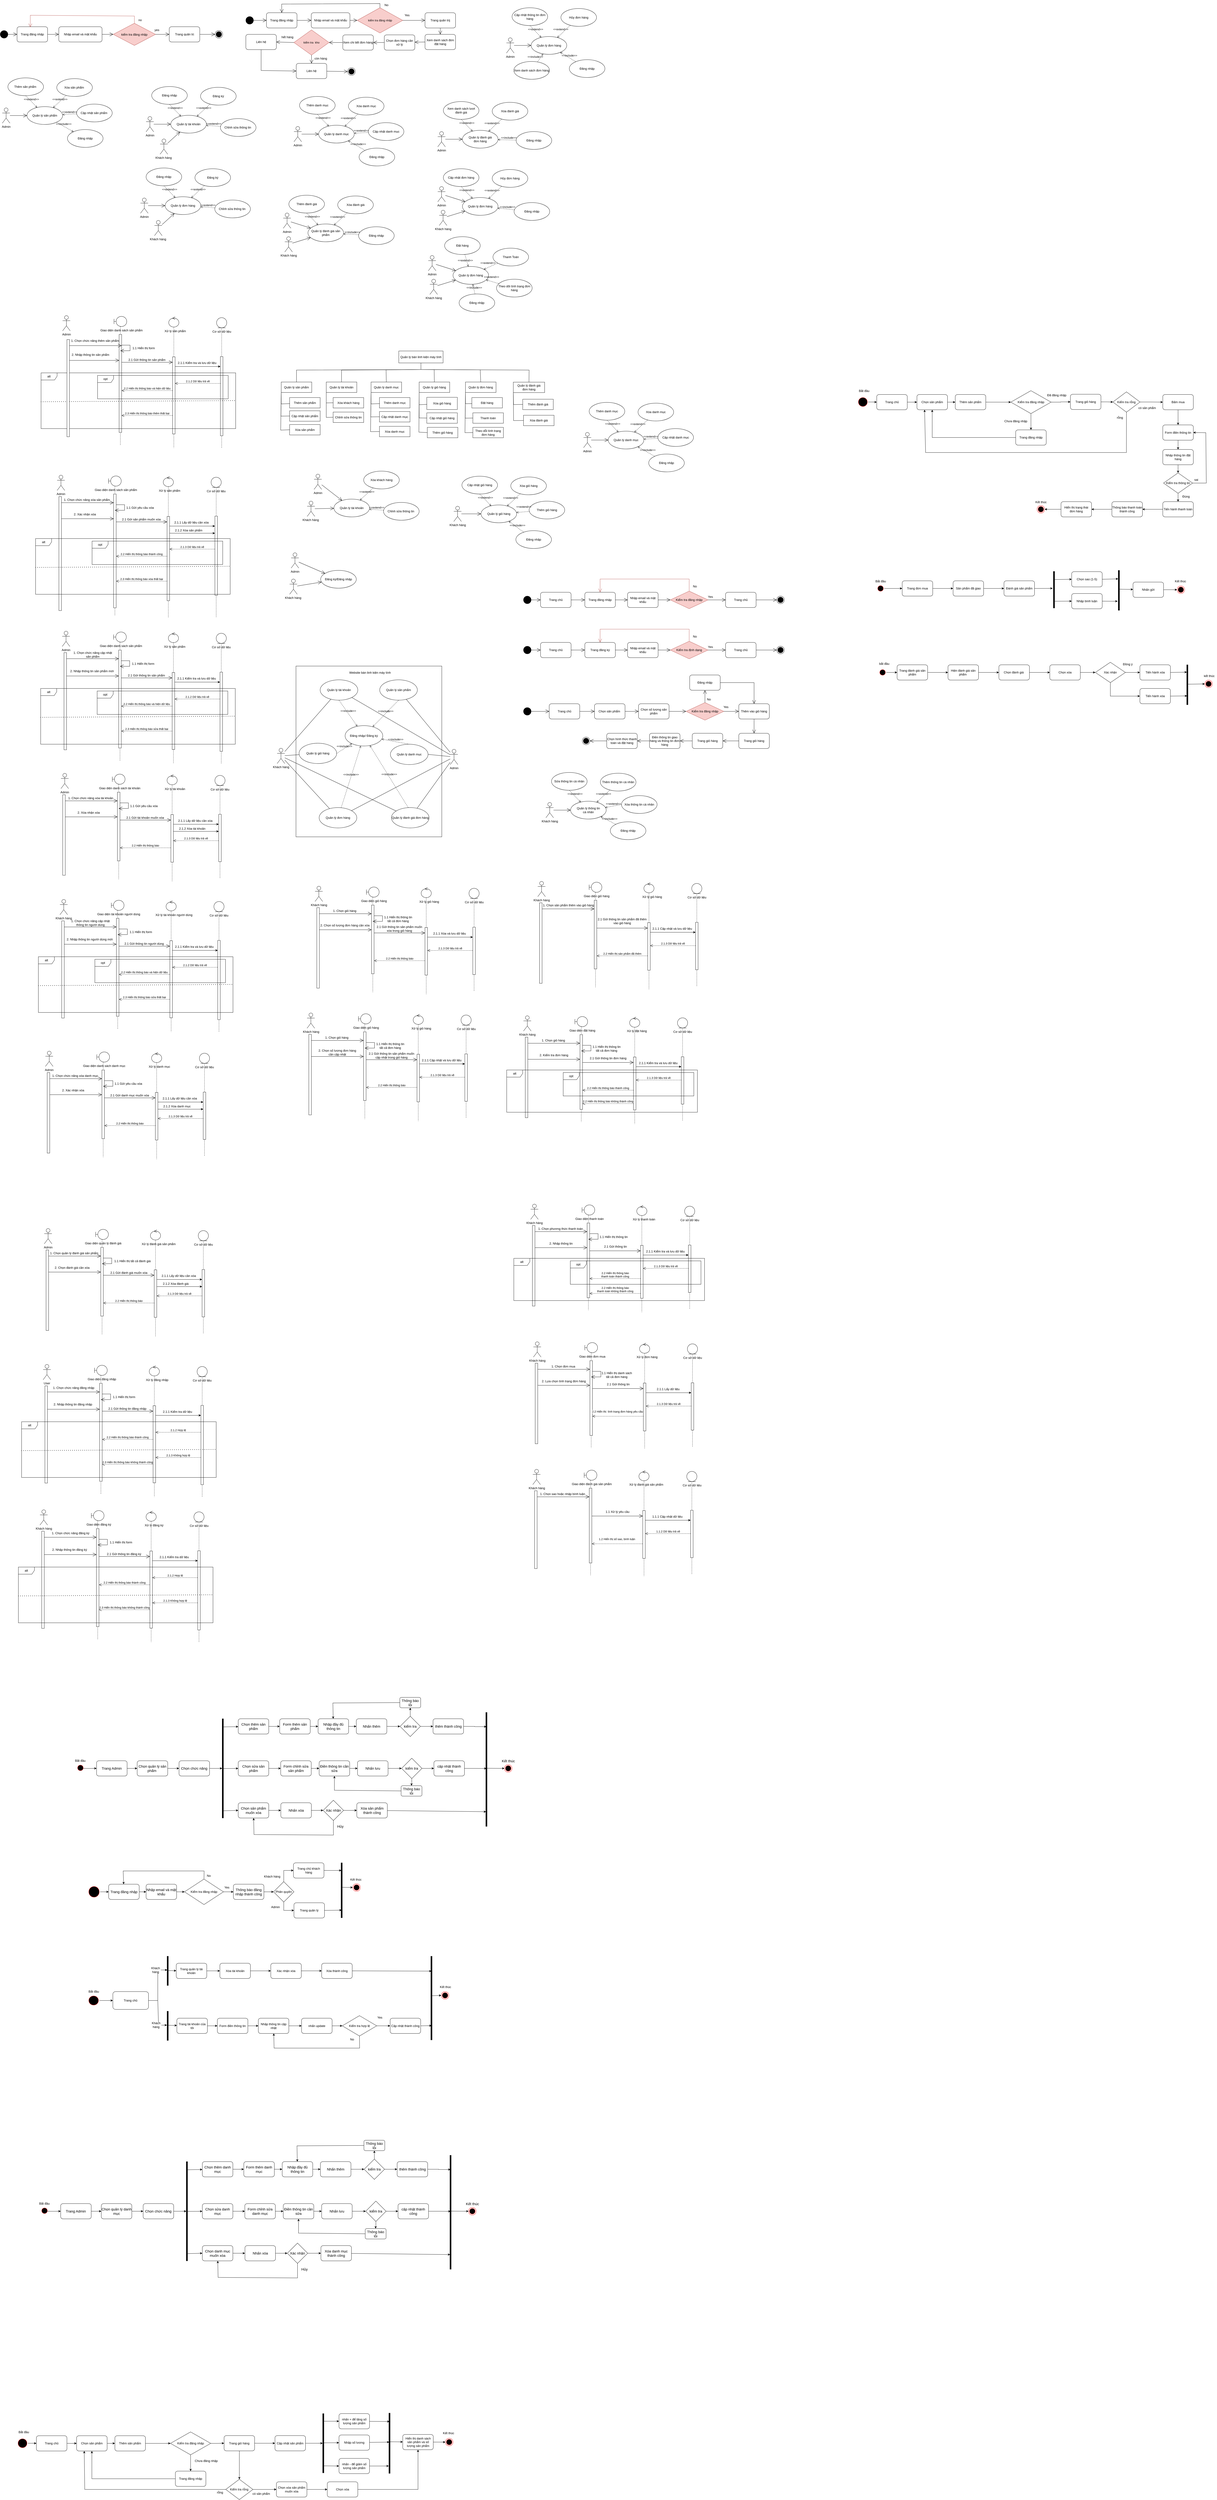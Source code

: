 <mxfile version="22.1.2" type="device">
  <diagram id="Z8jDCCjuz97v0KuJffkF" name="Hình vẽ">
    <mxGraphModel dx="1395" dy="697" grid="0" gridSize="10" guides="1" tooltips="1" connect="1" arrows="1" fold="1" page="1" pageScale="1" pageWidth="3300" pageHeight="4681" math="0" shadow="0">
      <root>
        <mxCell id="0" />
        <mxCell id="1" parent="0" />
        <mxCell id="0kwpxFMWB5PZZyLNvp0i-1" value="" style="ellipse;fillColor=strokeColor;html=1;" parent="1" vertex="1">
          <mxGeometry x="79" y="134" width="30" height="30" as="geometry" />
        </mxCell>
        <mxCell id="0kwpxFMWB5PZZyLNvp0i-2" value="Trang đăng nhập" style="rounded=1;whiteSpace=wrap;html=1;" parent="1" vertex="1">
          <mxGeometry x="145" y="119" width="120" height="60" as="geometry" />
        </mxCell>
        <mxCell id="0kwpxFMWB5PZZyLNvp0i-3" value="" style="endArrow=open;endFill=1;endSize=12;html=1;rounded=0;" parent="1" source="0kwpxFMWB5PZZyLNvp0i-1" target="0kwpxFMWB5PZZyLNvp0i-2" edge="1">
          <mxGeometry width="160" relative="1" as="geometry">
            <mxPoint x="92" y="278" as="sourcePoint" />
            <mxPoint x="252" y="278" as="targetPoint" />
          </mxGeometry>
        </mxCell>
        <mxCell id="0kwpxFMWB5PZZyLNvp0i-4" value="" style="endArrow=open;endFill=1;endSize=12;html=1;rounded=0;exitX=1;exitY=0.5;exitDx=0;exitDy=0;" parent="1" source="0kwpxFMWB5PZZyLNvp0i-2" target="0kwpxFMWB5PZZyLNvp0i-6" edge="1">
          <mxGeometry width="160" relative="1" as="geometry">
            <mxPoint x="60" y="365" as="sourcePoint" />
            <mxPoint x="140" y="365" as="targetPoint" />
          </mxGeometry>
        </mxCell>
        <mxCell id="0kwpxFMWB5PZZyLNvp0i-6" value="Nhập email và mật khẩu" style="rounded=1;whiteSpace=wrap;html=1;" parent="1" vertex="1">
          <mxGeometry x="309" y="119" width="170" height="60" as="geometry" />
        </mxCell>
        <mxCell id="tepdVoraYQVF2q6O_kCn-1" value="kiểm tra đăng nhập" style="rhombus;fillColor=#f8cecc;strokeColor=#b85450;" parent="1" vertex="1">
          <mxGeometry x="523" y="105.5" width="166" height="87" as="geometry" />
        </mxCell>
        <mxCell id="tepdVoraYQVF2q6O_kCn-2" value="" style="endArrow=open;endFill=1;endSize=12;html=1;rounded=0;" parent="1" source="0kwpxFMWB5PZZyLNvp0i-6" target="tepdVoraYQVF2q6O_kCn-1" edge="1">
          <mxGeometry width="160" relative="1" as="geometry">
            <mxPoint x="275" y="159" as="sourcePoint" />
            <mxPoint x="319" y="159" as="targetPoint" />
          </mxGeometry>
        </mxCell>
        <mxCell id="tepdVoraYQVF2q6O_kCn-3" value="" style="endArrow=open;endFill=1;endSize=12;html=1;rounded=0;entryX=0.433;entryY=0.033;entryDx=0;entryDy=0;entryPerimeter=0;exitX=0.5;exitY=0;exitDx=0;exitDy=0;fillColor=#f8cecc;strokeColor=#b85450;" parent="1" source="tepdVoraYQVF2q6O_kCn-1" target="0kwpxFMWB5PZZyLNvp0i-2" edge="1">
          <mxGeometry width="160" relative="1" as="geometry">
            <mxPoint x="489" y="159" as="sourcePoint" />
            <mxPoint x="533" y="159" as="targetPoint" />
            <Array as="points">
              <mxPoint x="606" y="77" />
              <mxPoint x="197" y="74" />
            </Array>
          </mxGeometry>
        </mxCell>
        <mxCell id="tepdVoraYQVF2q6O_kCn-4" value="no" style="text;html=1;align=center;verticalAlign=middle;resizable=0;points=[];autosize=1;strokeColor=none;fillColor=none;" parent="1" vertex="1">
          <mxGeometry x="612" y="79.5" width="31" height="26" as="geometry" />
        </mxCell>
        <mxCell id="tepdVoraYQVF2q6O_kCn-5" value="Trang quản trị" style="rounded=1;whiteSpace=wrap;html=1;" parent="1" vertex="1">
          <mxGeometry x="743" y="119" width="120" height="60" as="geometry" />
        </mxCell>
        <mxCell id="tepdVoraYQVF2q6O_kCn-6" value="" style="endArrow=open;endFill=1;endSize=12;html=1;rounded=0;" parent="1" source="tepdVoraYQVF2q6O_kCn-1" target="tepdVoraYQVF2q6O_kCn-5" edge="1">
          <mxGeometry width="160" relative="1" as="geometry">
            <mxPoint x="489" y="159" as="sourcePoint" />
            <mxPoint x="533" y="159" as="targetPoint" />
          </mxGeometry>
        </mxCell>
        <mxCell id="tepdVoraYQVF2q6O_kCn-7" value="" style="ellipse;html=1;shape=endState;fillColor=strokeColor;" parent="1" vertex="1">
          <mxGeometry x="923" y="134" width="30" height="30" as="geometry" />
        </mxCell>
        <mxCell id="tepdVoraYQVF2q6O_kCn-8" value="" style="endArrow=open;endFill=1;endSize=12;html=1;rounded=0;entryX=0;entryY=0.5;entryDx=0;entryDy=0;exitX=1;exitY=0.5;exitDx=0;exitDy=0;" parent="1" source="tepdVoraYQVF2q6O_kCn-5" target="tepdVoraYQVF2q6O_kCn-7" edge="1">
          <mxGeometry width="160" relative="1" as="geometry">
            <mxPoint x="699" y="159" as="sourcePoint" />
            <mxPoint x="753" y="159" as="targetPoint" />
          </mxGeometry>
        </mxCell>
        <mxCell id="tepdVoraYQVF2q6O_kCn-9" value="yes" style="text;html=1;align=center;verticalAlign=middle;resizable=0;points=[];autosize=1;strokeColor=none;fillColor=none;" parent="1" vertex="1">
          <mxGeometry x="675" y="119" width="37" height="26" as="geometry" />
        </mxCell>
        <mxCell id="LI-s7XFdVtkbeQjgoP0P-1" value="" style="ellipse;fillColor=strokeColor;html=1;" parent="1" vertex="1">
          <mxGeometry x="1044" y="79" width="30" height="30" as="geometry" />
        </mxCell>
        <mxCell id="LI-s7XFdVtkbeQjgoP0P-2" value="Trang đăng nhập" style="rounded=1;whiteSpace=wrap;html=1;" parent="1" vertex="1">
          <mxGeometry x="1125" y="64" width="120" height="60" as="geometry" />
        </mxCell>
        <mxCell id="LI-s7XFdVtkbeQjgoP0P-3" value="" style="endArrow=open;endFill=1;endSize=12;html=1;rounded=0;exitX=1;exitY=0.5;exitDx=0;exitDy=0;" parent="1" source="LI-s7XFdVtkbeQjgoP0P-1" target="LI-s7XFdVtkbeQjgoP0P-2" edge="1">
          <mxGeometry width="160" relative="1" as="geometry">
            <mxPoint x="1084" y="-101" as="sourcePoint" />
            <mxPoint x="1120" y="-101" as="targetPoint" />
          </mxGeometry>
        </mxCell>
        <mxCell id="LI-s7XFdVtkbeQjgoP0P-4" value="Nhập email và mật khẩu" style="rounded=1;whiteSpace=wrap;html=1;" parent="1" vertex="1">
          <mxGeometry x="1301" y="64" width="152" height="60" as="geometry" />
        </mxCell>
        <mxCell id="LI-s7XFdVtkbeQjgoP0P-5" value="" style="endArrow=open;endFill=1;endSize=12;html=1;rounded=0;exitX=1;exitY=0.5;exitDx=0;exitDy=0;entryX=0;entryY=0.5;entryDx=0;entryDy=0;" parent="1" source="LI-s7XFdVtkbeQjgoP0P-2" target="LI-s7XFdVtkbeQjgoP0P-4" edge="1">
          <mxGeometry width="160" relative="1" as="geometry">
            <mxPoint x="1084" y="89" as="sourcePoint" />
            <mxPoint x="1138" y="89" as="targetPoint" />
          </mxGeometry>
        </mxCell>
        <mxCell id="LI-s7XFdVtkbeQjgoP0P-6" value="&lt;font style=&quot;font-size: 11px;&quot;&gt;kiểm tra đăng nhập&lt;/font&gt;" style="rhombus;whiteSpace=wrap;html=1;fillColor=#f8cecc;strokeColor=#b85450;" parent="1" vertex="1">
          <mxGeometry x="1481.5" y="44.5" width="179" height="99" as="geometry" />
        </mxCell>
        <mxCell id="LI-s7XFdVtkbeQjgoP0P-7" value="" style="endArrow=open;endFill=1;endSize=12;html=1;rounded=0;entryX=0;entryY=0.5;entryDx=0;entryDy=0;" parent="1" source="LI-s7XFdVtkbeQjgoP0P-4" target="LI-s7XFdVtkbeQjgoP0P-6" edge="1">
          <mxGeometry width="160" relative="1" as="geometry">
            <mxPoint x="1258" y="89" as="sourcePoint" />
            <mxPoint x="1306" y="89" as="targetPoint" />
          </mxGeometry>
        </mxCell>
        <mxCell id="LI-s7XFdVtkbeQjgoP0P-8" value="" style="endArrow=open;endFill=1;endSize=12;html=1;rounded=0;exitX=0.5;exitY=0;exitDx=0;exitDy=0;entryX=0.5;entryY=0;entryDx=0;entryDy=0;" parent="1" source="LI-s7XFdVtkbeQjgoP0P-6" target="LI-s7XFdVtkbeQjgoP0P-2" edge="1">
          <mxGeometry width="160" relative="1" as="geometry">
            <mxPoint x="1268" y="99" as="sourcePoint" />
            <mxPoint x="1316" y="99" as="targetPoint" />
            <Array as="points">
              <mxPoint x="1571" y="28" />
              <mxPoint x="1185" y="30" />
            </Array>
          </mxGeometry>
        </mxCell>
        <mxCell id="LI-s7XFdVtkbeQjgoP0P-9" value="No" style="text;html=1;align=center;verticalAlign=middle;resizable=0;points=[];autosize=1;strokeColor=none;fillColor=none;" parent="1" vertex="1">
          <mxGeometry x="1579" y="21" width="33" height="26" as="geometry" />
        </mxCell>
        <mxCell id="LI-s7XFdVtkbeQjgoP0P-11" value="Trang quản trij" style="rounded=1;whiteSpace=wrap;html=1;" parent="1" vertex="1">
          <mxGeometry x="1748" y="64" width="120" height="60" as="geometry" />
        </mxCell>
        <mxCell id="LI-s7XFdVtkbeQjgoP0P-13" value="" style="endArrow=open;endFill=1;endSize=12;html=1;rounded=0;exitX=1;exitY=0.5;exitDx=0;exitDy=0;" parent="1" source="LI-s7XFdVtkbeQjgoP0P-6" target="LI-s7XFdVtkbeQjgoP0P-11" edge="1">
          <mxGeometry width="160" relative="1" as="geometry">
            <mxPoint x="1458" y="89" as="sourcePoint" />
            <mxPoint x="1508" y="89" as="targetPoint" />
          </mxGeometry>
        </mxCell>
        <mxCell id="LI-s7XFdVtkbeQjgoP0P-14" value="Yes" style="text;html=1;align=center;verticalAlign=middle;resizable=0;points=[];autosize=1;strokeColor=none;fillColor=none;" parent="1" vertex="1">
          <mxGeometry x="1658" y="61" width="38" height="26" as="geometry" />
        </mxCell>
        <mxCell id="LI-s7XFdVtkbeQjgoP0P-15" value="Xem danh sách đơn đặt hàng" style="rounded=1;whiteSpace=wrap;html=1;" parent="1" vertex="1">
          <mxGeometry x="1748" y="149" width="120" height="60" as="geometry" />
        </mxCell>
        <mxCell id="LI-s7XFdVtkbeQjgoP0P-16" value="Chọn đơn hàng cần xử lý" style="rounded=1;whiteSpace=wrap;html=1;" parent="1" vertex="1">
          <mxGeometry x="1588" y="151" width="120" height="60" as="geometry" />
        </mxCell>
        <mxCell id="LI-s7XFdVtkbeQjgoP0P-17" value="Xem chi tiết đơn hàng" style="rounded=1;whiteSpace=wrap;html=1;" parent="1" vertex="1">
          <mxGeometry x="1425" y="151" width="120" height="60" as="geometry" />
        </mxCell>
        <mxCell id="LI-s7XFdVtkbeQjgoP0P-18" value="Liên hệ" style="rounded=1;whiteSpace=wrap;html=1;" parent="1" vertex="1">
          <mxGeometry x="1044" y="149" width="120" height="60" as="geometry" />
        </mxCell>
        <mxCell id="LI-s7XFdVtkbeQjgoP0P-20" value="&lt;font style=&quot;font-size: 11px;&quot;&gt;kiểm tra&amp;nbsp; kho&lt;/font&gt;" style="rhombus;whiteSpace=wrap;html=1;fillColor=#f8cecc;strokeColor=#b85450;" parent="1" vertex="1">
          <mxGeometry x="1233" y="131.5" width="138" height="99" as="geometry" />
        </mxCell>
        <mxCell id="LI-s7XFdVtkbeQjgoP0P-21" value="Liên hệ" style="rounded=1;whiteSpace=wrap;html=1;" parent="1" vertex="1">
          <mxGeometry x="1242" y="263" width="120" height="60" as="geometry" />
        </mxCell>
        <mxCell id="LI-s7XFdVtkbeQjgoP0P-22" value="" style="ellipse;html=1;shape=endState;fillColor=strokeColor;" parent="1" vertex="1">
          <mxGeometry x="1444" y="280" width="30" height="30" as="geometry" />
        </mxCell>
        <mxCell id="LI-s7XFdVtkbeQjgoP0P-23" value="" style="endArrow=open;endFill=1;endSize=12;html=1;rounded=0;exitX=0.5;exitY=1;exitDx=0;exitDy=0;" parent="1" source="LI-s7XFdVtkbeQjgoP0P-11" target="LI-s7XFdVtkbeQjgoP0P-15" edge="1">
          <mxGeometry width="160" relative="1" as="geometry">
            <mxPoint x="1687" y="89" as="sourcePoint" />
            <mxPoint x="1758" y="89" as="targetPoint" />
          </mxGeometry>
        </mxCell>
        <mxCell id="LI-s7XFdVtkbeQjgoP0P-24" value="" style="endArrow=open;endFill=1;endSize=12;html=1;rounded=0;exitX=0;exitY=0.5;exitDx=0;exitDy=0;" parent="1" source="LI-s7XFdVtkbeQjgoP0P-15" target="LI-s7XFdVtkbeQjgoP0P-16" edge="1">
          <mxGeometry width="160" relative="1" as="geometry">
            <mxPoint x="1818" y="119" as="sourcePoint" />
            <mxPoint x="1818" y="159" as="targetPoint" />
          </mxGeometry>
        </mxCell>
        <mxCell id="LI-s7XFdVtkbeQjgoP0P-25" value="" style="endArrow=open;endFill=1;endSize=12;html=1;rounded=0;" parent="1" source="LI-s7XFdVtkbeQjgoP0P-16" target="LI-s7XFdVtkbeQjgoP0P-17" edge="1">
          <mxGeometry width="160" relative="1" as="geometry">
            <mxPoint x="1758" y="189" as="sourcePoint" />
            <mxPoint x="1674" y="189" as="targetPoint" />
          </mxGeometry>
        </mxCell>
        <mxCell id="LI-s7XFdVtkbeQjgoP0P-26" value="" style="endArrow=open;endFill=1;endSize=12;html=1;rounded=0;exitX=0;exitY=0.5;exitDx=0;exitDy=0;entryX=1;entryY=0.5;entryDx=0;entryDy=0;" parent="1" source="LI-s7XFdVtkbeQjgoP0P-17" target="LI-s7XFdVtkbeQjgoP0P-20" edge="1">
          <mxGeometry width="160" relative="1" as="geometry">
            <mxPoint x="1768" y="199" as="sourcePoint" />
            <mxPoint x="1684" y="199" as="targetPoint" />
          </mxGeometry>
        </mxCell>
        <mxCell id="LI-s7XFdVtkbeQjgoP0P-27" value="" style="endArrow=open;endFill=1;endSize=12;html=1;rounded=0;exitX=0;exitY=0.5;exitDx=0;exitDy=0;entryX=1;entryY=0.5;entryDx=0;entryDy=0;" parent="1" source="LI-s7XFdVtkbeQjgoP0P-20" target="LI-s7XFdVtkbeQjgoP0P-18" edge="1">
          <mxGeometry width="160" relative="1" as="geometry">
            <mxPoint x="1778" y="209" as="sourcePoint" />
            <mxPoint x="1694" y="209" as="targetPoint" />
          </mxGeometry>
        </mxCell>
        <mxCell id="LI-s7XFdVtkbeQjgoP0P-28" value="" style="endArrow=open;endFill=1;endSize=12;html=1;rounded=0;" parent="1" source="LI-s7XFdVtkbeQjgoP0P-20" target="LI-s7XFdVtkbeQjgoP0P-21" edge="1">
          <mxGeometry width="160" relative="1" as="geometry">
            <mxPoint x="1788" y="219" as="sourcePoint" />
            <mxPoint x="1704" y="219" as="targetPoint" />
          </mxGeometry>
        </mxCell>
        <mxCell id="LI-s7XFdVtkbeQjgoP0P-29" value="" style="endArrow=open;endFill=1;endSize=12;html=1;rounded=0;entryX=0;entryY=0.5;entryDx=0;entryDy=0;" parent="1" source="LI-s7XFdVtkbeQjgoP0P-18" target="LI-s7XFdVtkbeQjgoP0P-21" edge="1">
          <mxGeometry width="160" relative="1" as="geometry">
            <mxPoint x="1303" y="238" as="sourcePoint" />
            <mxPoint x="1303" y="330" as="targetPoint" />
            <Array as="points">
              <mxPoint x="1104" y="291" />
            </Array>
          </mxGeometry>
        </mxCell>
        <mxCell id="LI-s7XFdVtkbeQjgoP0P-31" value="hết hàng" style="text;html=1;align=center;verticalAlign=middle;resizable=0;points=[];autosize=1;strokeColor=none;fillColor=none;" parent="1" vertex="1">
          <mxGeometry x="1174" y="147" width="65" height="26" as="geometry" />
        </mxCell>
        <mxCell id="LI-s7XFdVtkbeQjgoP0P-32" value="còn hàng" style="text;html=1;align=center;verticalAlign=middle;resizable=0;points=[];autosize=1;strokeColor=none;fillColor=none;" parent="1" vertex="1">
          <mxGeometry x="1304" y="230.5" width="67" height="26" as="geometry" />
        </mxCell>
        <mxCell id="LI-s7XFdVtkbeQjgoP0P-34" value="" style="endArrow=open;endFill=1;endSize=12;html=1;rounded=0;entryX=0;entryY=0.5;entryDx=0;entryDy=0;" parent="1" source="LI-s7XFdVtkbeQjgoP0P-21" target="LI-s7XFdVtkbeQjgoP0P-22" edge="1">
          <mxGeometry width="160" relative="1" as="geometry">
            <mxPoint x="1435" y="191" as="sourcePoint" />
            <mxPoint x="1381" y="191" as="targetPoint" />
          </mxGeometry>
        </mxCell>
        <mxCell id="6VrAYQmLqWoGSaKyTqRn-1" value="Admin" style="shape=umlActor;verticalLabelPosition=bottom;verticalAlign=top;html=1;outlineConnect=0;" parent="1" vertex="1">
          <mxGeometry x="87" y="438" width="30" height="60" as="geometry" />
        </mxCell>
        <mxCell id="6VrAYQmLqWoGSaKyTqRn-2" value="Quản lý sản phẩm" style="ellipse;whiteSpace=wrap;html=1;" parent="1" vertex="1">
          <mxGeometry x="184" y="433" width="140" height="70" as="geometry" />
        </mxCell>
        <mxCell id="6VrAYQmLqWoGSaKyTqRn-3" value="" style="endArrow=open;endFill=1;endSize=12;html=1;rounded=0;" parent="1" source="6VrAYQmLqWoGSaKyTqRn-1" target="6VrAYQmLqWoGSaKyTqRn-2" edge="1">
          <mxGeometry width="160" relative="1" as="geometry">
            <mxPoint x="232" y="570" as="sourcePoint" />
            <mxPoint x="392" y="570" as="targetPoint" />
          </mxGeometry>
        </mxCell>
        <mxCell id="6VrAYQmLqWoGSaKyTqRn-4" value="Thêm sản phẩm&amp;nbsp;" style="ellipse;whiteSpace=wrap;html=1;" parent="1" vertex="1">
          <mxGeometry x="109" y="320" width="140" height="70" as="geometry" />
        </mxCell>
        <mxCell id="migu-6WygbYFBflNoZDy-1" value="Xóa sản phẩm&amp;nbsp;" style="ellipse;whiteSpace=wrap;html=1;" parent="1" vertex="1">
          <mxGeometry x="301" y="323" width="140" height="70" as="geometry" />
        </mxCell>
        <mxCell id="migu-6WygbYFBflNoZDy-2" value="Cập nhật sản phẩm&amp;nbsp;" style="ellipse;whiteSpace=wrap;html=1;" parent="1" vertex="1">
          <mxGeometry x="379" y="423" width="140" height="70" as="geometry" />
        </mxCell>
        <mxCell id="migu-6WygbYFBflNoZDy-3" value="&amp;lt;&amp;lt;extend&amp;gt;&amp;gt;" style="html=1;verticalAlign=bottom;labelBackgroundColor=none;endArrow=open;endFill=0;dashed=1;rounded=0;exitX=0.5;exitY=1;exitDx=0;exitDy=0;" parent="1" source="6VrAYQmLqWoGSaKyTqRn-4" target="6VrAYQmLqWoGSaKyTqRn-2" edge="1">
          <mxGeometry width="160" relative="1" as="geometry">
            <mxPoint x="79" y="330" as="sourcePoint" />
            <mxPoint x="239" y="330" as="targetPoint" />
          </mxGeometry>
        </mxCell>
        <mxCell id="migu-6WygbYFBflNoZDy-4" value="&amp;lt;&amp;lt;extend&amp;gt;&amp;gt;" style="html=1;verticalAlign=bottom;labelBackgroundColor=none;endArrow=open;endFill=0;dashed=1;rounded=0;" parent="1" source="migu-6WygbYFBflNoZDy-1" target="6VrAYQmLqWoGSaKyTqRn-2" edge="1">
          <mxGeometry width="160" relative="1" as="geometry">
            <mxPoint x="260" y="384" as="sourcePoint" />
            <mxPoint x="263" y="443" as="targetPoint" />
          </mxGeometry>
        </mxCell>
        <mxCell id="migu-6WygbYFBflNoZDy-5" value="&amp;lt;&amp;lt;extend&amp;gt;&amp;gt;" style="html=1;verticalAlign=bottom;labelBackgroundColor=none;endArrow=open;endFill=0;dashed=1;rounded=0;" parent="1" source="migu-6WygbYFBflNoZDy-2" target="6VrAYQmLqWoGSaKyTqRn-2" edge="1">
          <mxGeometry width="160" relative="1" as="geometry">
            <mxPoint x="394" y="410" as="sourcePoint" />
            <mxPoint x="312" y="453" as="targetPoint" />
          </mxGeometry>
        </mxCell>
        <mxCell id="migu-6WygbYFBflNoZDy-6" value="Đăng nhập" style="ellipse;whiteSpace=wrap;html=1;" parent="1" vertex="1">
          <mxGeometry x="343" y="523" width="140" height="70" as="geometry" />
        </mxCell>
        <mxCell id="migu-6WygbYFBflNoZDy-7" value="&amp;lt;&amp;lt;include&amp;gt;&amp;gt;" style="html=1;verticalAlign=bottom;labelBackgroundColor=none;endArrow=open;endFill=0;dashed=1;rounded=0;" parent="1" source="6VrAYQmLqWoGSaKyTqRn-2" target="migu-6WygbYFBflNoZDy-6" edge="1">
          <mxGeometry x="-0.164" width="160" relative="1" as="geometry">
            <mxPoint x="323" y="610" as="sourcePoint" />
            <mxPoint x="309" y="586" as="targetPoint" />
            <mxPoint as="offset" />
          </mxGeometry>
        </mxCell>
        <mxCell id="migu-6WygbYFBflNoZDy-8" value="Admin" style="shape=umlActor;verticalLabelPosition=bottom;verticalAlign=top;html=1;outlineConnect=0;" parent="1" vertex="1">
          <mxGeometry x="652" y="472" width="30" height="60" as="geometry" />
        </mxCell>
        <mxCell id="migu-6WygbYFBflNoZDy-9" value="Quản lý tài khoản" style="ellipse;whiteSpace=wrap;html=1;" parent="1" vertex="1">
          <mxGeometry x="749" y="467" width="140" height="70" as="geometry" />
        </mxCell>
        <mxCell id="migu-6WygbYFBflNoZDy-10" value="" style="endArrow=open;endFill=1;endSize=12;html=1;rounded=0;" parent="1" source="migu-6WygbYFBflNoZDy-8" target="migu-6WygbYFBflNoZDy-9" edge="1">
          <mxGeometry width="160" relative="1" as="geometry">
            <mxPoint x="797" y="604" as="sourcePoint" />
            <mxPoint x="957" y="604" as="targetPoint" />
          </mxGeometry>
        </mxCell>
        <mxCell id="migu-6WygbYFBflNoZDy-11" value="Đăng nhập" style="ellipse;whiteSpace=wrap;html=1;" parent="1" vertex="1">
          <mxGeometry x="674" y="354" width="140" height="70" as="geometry" />
        </mxCell>
        <mxCell id="migu-6WygbYFBflNoZDy-12" value="Đăng ký" style="ellipse;whiteSpace=wrap;html=1;" parent="1" vertex="1">
          <mxGeometry x="866" y="357" width="140" height="70" as="geometry" />
        </mxCell>
        <mxCell id="migu-6WygbYFBflNoZDy-14" value="&amp;lt;&amp;lt;extend&amp;gt;&amp;gt;" style="html=1;verticalAlign=bottom;labelBackgroundColor=none;endArrow=open;endFill=0;dashed=1;rounded=0;exitX=0.5;exitY=1;exitDx=0;exitDy=0;" parent="1" source="migu-6WygbYFBflNoZDy-11" target="migu-6WygbYFBflNoZDy-9" edge="1">
          <mxGeometry width="160" relative="1" as="geometry">
            <mxPoint x="644" y="364" as="sourcePoint" />
            <mxPoint x="804" y="364" as="targetPoint" />
          </mxGeometry>
        </mxCell>
        <mxCell id="migu-6WygbYFBflNoZDy-15" value="&amp;lt;&amp;lt;extend&amp;gt;&amp;gt;" style="html=1;verticalAlign=bottom;labelBackgroundColor=none;endArrow=open;endFill=0;dashed=1;rounded=0;" parent="1" source="migu-6WygbYFBflNoZDy-12" target="migu-6WygbYFBflNoZDy-9" edge="1">
          <mxGeometry width="160" relative="1" as="geometry">
            <mxPoint x="825" y="418" as="sourcePoint" />
            <mxPoint x="828" y="477" as="targetPoint" />
          </mxGeometry>
        </mxCell>
        <mxCell id="TSHbSDXTPg_rE9Zz-1is-1" value="Admin" style="shape=umlActor;verticalLabelPosition=bottom;verticalAlign=top;html=1;outlineConnect=0;" parent="1" vertex="1">
          <mxGeometry x="1233" y="511" width="30" height="60" as="geometry" />
        </mxCell>
        <mxCell id="TSHbSDXTPg_rE9Zz-1is-2" value="Quản lý danh mục" style="ellipse;whiteSpace=wrap;html=1;" parent="1" vertex="1">
          <mxGeometry x="1330" y="506" width="140" height="70" as="geometry" />
        </mxCell>
        <mxCell id="TSHbSDXTPg_rE9Zz-1is-3" value="" style="endArrow=open;endFill=1;endSize=12;html=1;rounded=0;" parent="1" source="TSHbSDXTPg_rE9Zz-1is-1" target="TSHbSDXTPg_rE9Zz-1is-2" edge="1">
          <mxGeometry width="160" relative="1" as="geometry">
            <mxPoint x="1378" y="643" as="sourcePoint" />
            <mxPoint x="1538" y="643" as="targetPoint" />
          </mxGeometry>
        </mxCell>
        <mxCell id="TSHbSDXTPg_rE9Zz-1is-4" value="Thêm danh mục" style="ellipse;whiteSpace=wrap;html=1;" parent="1" vertex="1">
          <mxGeometry x="1255" y="393" width="140" height="70" as="geometry" />
        </mxCell>
        <mxCell id="TSHbSDXTPg_rE9Zz-1is-5" value="Xóa danh mục" style="ellipse;whiteSpace=wrap;html=1;" parent="1" vertex="1">
          <mxGeometry x="1447" y="396" width="140" height="70" as="geometry" />
        </mxCell>
        <mxCell id="TSHbSDXTPg_rE9Zz-1is-6" value="Cập nhật danh mục" style="ellipse;whiteSpace=wrap;html=1;" parent="1" vertex="1">
          <mxGeometry x="1525" y="496" width="140" height="70" as="geometry" />
        </mxCell>
        <mxCell id="TSHbSDXTPg_rE9Zz-1is-7" value="&amp;lt;&amp;lt;extend&amp;gt;&amp;gt;" style="html=1;verticalAlign=bottom;labelBackgroundColor=none;endArrow=open;endFill=0;dashed=1;rounded=0;exitX=0.5;exitY=1;exitDx=0;exitDy=0;" parent="1" source="TSHbSDXTPg_rE9Zz-1is-4" target="TSHbSDXTPg_rE9Zz-1is-2" edge="1">
          <mxGeometry width="160" relative="1" as="geometry">
            <mxPoint x="1225" y="403" as="sourcePoint" />
            <mxPoint x="1385" y="403" as="targetPoint" />
          </mxGeometry>
        </mxCell>
        <mxCell id="TSHbSDXTPg_rE9Zz-1is-8" value="&amp;lt;&amp;lt;extend&amp;gt;&amp;gt;" style="html=1;verticalAlign=bottom;labelBackgroundColor=none;endArrow=open;endFill=0;dashed=1;rounded=0;" parent="1" source="TSHbSDXTPg_rE9Zz-1is-5" target="TSHbSDXTPg_rE9Zz-1is-2" edge="1">
          <mxGeometry x="0.278" y="-8" width="160" relative="1" as="geometry">
            <mxPoint x="1406" y="457" as="sourcePoint" />
            <mxPoint x="1409" y="516" as="targetPoint" />
            <mxPoint as="offset" />
          </mxGeometry>
        </mxCell>
        <mxCell id="TSHbSDXTPg_rE9Zz-1is-9" value="&amp;lt;&amp;lt;extend&amp;gt;&amp;gt;" style="html=1;verticalAlign=bottom;labelBackgroundColor=none;endArrow=open;endFill=0;dashed=1;rounded=0;" parent="1" source="TSHbSDXTPg_rE9Zz-1is-6" target="TSHbSDXTPg_rE9Zz-1is-2" edge="1">
          <mxGeometry width="160" relative="1" as="geometry">
            <mxPoint x="1540" y="483" as="sourcePoint" />
            <mxPoint x="1458" y="526" as="targetPoint" />
          </mxGeometry>
        </mxCell>
        <mxCell id="TSHbSDXTPg_rE9Zz-1is-10" value="Đăng nhập" style="ellipse;whiteSpace=wrap;html=1;" parent="1" vertex="1">
          <mxGeometry x="1489" y="596" width="140" height="70" as="geometry" />
        </mxCell>
        <mxCell id="TSHbSDXTPg_rE9Zz-1is-11" value="&amp;lt;&amp;lt;include&amp;gt;&amp;gt;" style="html=1;verticalAlign=bottom;labelBackgroundColor=none;endArrow=open;endFill=0;dashed=1;rounded=0;" parent="1" source="TSHbSDXTPg_rE9Zz-1is-10" target="TSHbSDXTPg_rE9Zz-1is-2" edge="1">
          <mxGeometry x="-0.164" width="160" relative="1" as="geometry">
            <mxPoint x="1600" y="548" as="sourcePoint" />
            <mxPoint x="1760" y="548" as="targetPoint" />
            <mxPoint as="offset" />
          </mxGeometry>
        </mxCell>
        <mxCell id="DLI2HveLkwIjZgb9Y09Q-1" value="Admin" style="shape=umlActor;verticalLabelPosition=bottom;verticalAlign=top;html=1;outlineConnect=0;" parent="1" vertex="1">
          <mxGeometry x="2068" y="162.5" width="30" height="60" as="geometry" />
        </mxCell>
        <mxCell id="DLI2HveLkwIjZgb9Y09Q-2" value="Quản lý đơn hàng" style="ellipse;whiteSpace=wrap;html=1;" parent="1" vertex="1">
          <mxGeometry x="2165" y="157.5" width="140" height="70" as="geometry" />
        </mxCell>
        <mxCell id="DLI2HveLkwIjZgb9Y09Q-3" value="" style="endArrow=open;endFill=1;endSize=12;html=1;rounded=0;" parent="1" source="DLI2HveLkwIjZgb9Y09Q-1" target="DLI2HveLkwIjZgb9Y09Q-2" edge="1">
          <mxGeometry width="160" relative="1" as="geometry">
            <mxPoint x="2213" y="294.5" as="sourcePoint" />
            <mxPoint x="2373" y="294.5" as="targetPoint" />
          </mxGeometry>
        </mxCell>
        <mxCell id="DLI2HveLkwIjZgb9Y09Q-4" value="Cập nhật thông tin đơn hàng" style="ellipse;whiteSpace=wrap;html=1;" parent="1" vertex="1">
          <mxGeometry x="2090" y="44.5" width="140" height="70" as="geometry" />
        </mxCell>
        <mxCell id="DLI2HveLkwIjZgb9Y09Q-5" value="Hủy đơn hàng" style="ellipse;whiteSpace=wrap;html=1;" parent="1" vertex="1">
          <mxGeometry x="2282" y="47.5" width="140" height="70" as="geometry" />
        </mxCell>
        <mxCell id="DLI2HveLkwIjZgb9Y09Q-7" value="&amp;lt;&amp;lt;extend&amp;gt;&amp;gt;" style="html=1;verticalAlign=bottom;labelBackgroundColor=none;endArrow=open;endFill=0;dashed=1;rounded=0;exitX=0.5;exitY=1;exitDx=0;exitDy=0;" parent="1" source="DLI2HveLkwIjZgb9Y09Q-4" target="DLI2HveLkwIjZgb9Y09Q-2" edge="1">
          <mxGeometry width="160" relative="1" as="geometry">
            <mxPoint x="2060" y="54.5" as="sourcePoint" />
            <mxPoint x="2220" y="54.5" as="targetPoint" />
          </mxGeometry>
        </mxCell>
        <mxCell id="DLI2HveLkwIjZgb9Y09Q-8" value="&amp;lt;&amp;lt;extend&amp;gt;&amp;gt;" style="html=1;verticalAlign=bottom;labelBackgroundColor=none;endArrow=open;endFill=0;dashed=1;rounded=0;" parent="1" source="DLI2HveLkwIjZgb9Y09Q-5" target="DLI2HveLkwIjZgb9Y09Q-2" edge="1">
          <mxGeometry x="0.278" y="-8" width="160" relative="1" as="geometry">
            <mxPoint x="2241" y="108.5" as="sourcePoint" />
            <mxPoint x="2244" y="167.5" as="targetPoint" />
            <mxPoint as="offset" />
          </mxGeometry>
        </mxCell>
        <mxCell id="DLI2HveLkwIjZgb9Y09Q-10" value="Đăng nhập" style="ellipse;whiteSpace=wrap;html=1;" parent="1" vertex="1">
          <mxGeometry x="2315" y="248.5" width="140" height="70" as="geometry" />
        </mxCell>
        <mxCell id="DLI2HveLkwIjZgb9Y09Q-11" value="&amp;lt;&amp;lt;include&amp;gt;&amp;gt;" style="html=1;verticalAlign=bottom;labelBackgroundColor=none;endArrow=open;endFill=0;dashed=1;rounded=0;" parent="1" source="DLI2HveLkwIjZgb9Y09Q-10" target="DLI2HveLkwIjZgb9Y09Q-2" edge="1">
          <mxGeometry x="-0.164" width="160" relative="1" as="geometry">
            <mxPoint x="2435" y="199.5" as="sourcePoint" />
            <mxPoint x="2595" y="199.5" as="targetPoint" />
            <mxPoint as="offset" />
          </mxGeometry>
        </mxCell>
        <mxCell id="DLI2HveLkwIjZgb9Y09Q-12" value="Xem danh sách đơn hàng" style="ellipse;whiteSpace=wrap;html=1;" parent="1" vertex="1">
          <mxGeometry x="2097" y="255.5" width="140" height="70" as="geometry" />
        </mxCell>
        <mxCell id="DLI2HveLkwIjZgb9Y09Q-13" value="&amp;lt;&amp;lt;include&amp;gt;&amp;gt;" style="html=1;verticalAlign=bottom;labelBackgroundColor=none;endArrow=open;endFill=0;dashed=1;rounded=0;" parent="1" source="DLI2HveLkwIjZgb9Y09Q-12" target="DLI2HveLkwIjZgb9Y09Q-2" edge="1">
          <mxGeometry x="-0.764" y="14" width="160" relative="1" as="geometry">
            <mxPoint x="2358" y="266.5" as="sourcePoint" />
            <mxPoint x="2291" y="228.5" as="targetPoint" />
            <mxPoint as="offset" />
          </mxGeometry>
        </mxCell>
        <mxCell id="H8-Sxo8-CYoxFjqEd8xZ-1" value="Admin" style="shape=umlActor;verticalLabelPosition=bottom;verticalAlign=top;html=1;outlineConnect=0;" parent="1" vertex="1">
          <mxGeometry x="1798" y="531" width="30" height="60" as="geometry" />
        </mxCell>
        <mxCell id="H8-Sxo8-CYoxFjqEd8xZ-2" value="Quản lý đánh giá&lt;br style=&quot;border-color: var(--border-color);&quot;&gt;đơn hàng" style="ellipse;whiteSpace=wrap;html=1;" parent="1" vertex="1">
          <mxGeometry x="1895" y="526" width="140" height="70" as="geometry" />
        </mxCell>
        <mxCell id="H8-Sxo8-CYoxFjqEd8xZ-3" value="" style="endArrow=open;endFill=1;endSize=12;html=1;rounded=0;" parent="1" source="H8-Sxo8-CYoxFjqEd8xZ-1" target="H8-Sxo8-CYoxFjqEd8xZ-2" edge="1">
          <mxGeometry width="160" relative="1" as="geometry">
            <mxPoint x="1943" y="663" as="sourcePoint" />
            <mxPoint x="2103" y="663" as="targetPoint" />
          </mxGeometry>
        </mxCell>
        <mxCell id="H8-Sxo8-CYoxFjqEd8xZ-4" value="Xem danh sách lượt đánh giá" style="ellipse;whiteSpace=wrap;html=1;" parent="1" vertex="1">
          <mxGeometry x="1820" y="413" width="140" height="70" as="geometry" />
        </mxCell>
        <mxCell id="H8-Sxo8-CYoxFjqEd8xZ-5" value="Xóa đánh giá" style="ellipse;whiteSpace=wrap;html=1;" parent="1" vertex="1">
          <mxGeometry x="2012" y="416" width="140" height="70" as="geometry" />
        </mxCell>
        <mxCell id="H8-Sxo8-CYoxFjqEd8xZ-6" value="&amp;lt;&amp;lt;extend&amp;gt;&amp;gt;" style="html=1;verticalAlign=bottom;labelBackgroundColor=none;endArrow=open;endFill=0;dashed=1;rounded=0;exitX=0.5;exitY=1;exitDx=0;exitDy=0;" parent="1" source="H8-Sxo8-CYoxFjqEd8xZ-4" target="H8-Sxo8-CYoxFjqEd8xZ-2" edge="1">
          <mxGeometry width="160" relative="1" as="geometry">
            <mxPoint x="1790" y="423" as="sourcePoint" />
            <mxPoint x="1950" y="423" as="targetPoint" />
          </mxGeometry>
        </mxCell>
        <mxCell id="H8-Sxo8-CYoxFjqEd8xZ-7" value="&amp;lt;&amp;lt;extend&amp;gt;&amp;gt;" style="html=1;verticalAlign=bottom;labelBackgroundColor=none;endArrow=open;endFill=0;dashed=1;rounded=0;" parent="1" source="H8-Sxo8-CYoxFjqEd8xZ-5" target="H8-Sxo8-CYoxFjqEd8xZ-2" edge="1">
          <mxGeometry x="0.278" y="-8" width="160" relative="1" as="geometry">
            <mxPoint x="1971" y="477" as="sourcePoint" />
            <mxPoint x="1974" y="536" as="targetPoint" />
            <mxPoint as="offset" />
          </mxGeometry>
        </mxCell>
        <mxCell id="H8-Sxo8-CYoxFjqEd8xZ-8" value="Đăng nhập" style="ellipse;whiteSpace=wrap;html=1;" parent="1" vertex="1">
          <mxGeometry x="2106" y="531" width="140" height="70" as="geometry" />
        </mxCell>
        <mxCell id="H8-Sxo8-CYoxFjqEd8xZ-9" value="&amp;lt;&amp;lt;include&amp;gt;&amp;gt;" style="html=1;verticalAlign=bottom;labelBackgroundColor=none;endArrow=open;endFill=0;dashed=1;rounded=0;" parent="1" source="H8-Sxo8-CYoxFjqEd8xZ-8" target="H8-Sxo8-CYoxFjqEd8xZ-2" edge="1">
          <mxGeometry x="-0.164" width="160" relative="1" as="geometry">
            <mxPoint x="2165" y="568" as="sourcePoint" />
            <mxPoint x="2325" y="568" as="targetPoint" />
            <mxPoint as="offset" />
          </mxGeometry>
        </mxCell>
        <mxCell id="6iNQwkXUzYvtVgfth1sC-1" value="Khách hàng&amp;nbsp;" style="shape=umlActor;verticalLabelPosition=bottom;verticalAlign=top;html=1;outlineConnect=0;" parent="1" vertex="1">
          <mxGeometry x="707" y="560" width="30" height="60" as="geometry" />
        </mxCell>
        <mxCell id="6iNQwkXUzYvtVgfth1sC-2" value="" style="endArrow=open;endFill=1;endSize=12;html=1;rounded=0;" parent="1" source="6iNQwkXUzYvtVgfth1sC-1" target="migu-6WygbYFBflNoZDy-9" edge="1">
          <mxGeometry width="160" relative="1" as="geometry">
            <mxPoint x="692" y="512" as="sourcePoint" />
            <mxPoint x="759" y="512" as="targetPoint" />
          </mxGeometry>
        </mxCell>
        <mxCell id="6iNQwkXUzYvtVgfth1sC-3" value="Chỉnh sửa thông tin&amp;nbsp;" style="ellipse;whiteSpace=wrap;html=1;" parent="1" vertex="1">
          <mxGeometry x="944" y="480" width="140" height="70" as="geometry" />
        </mxCell>
        <mxCell id="6iNQwkXUzYvtVgfth1sC-4" value="&amp;lt;&amp;lt;extend&amp;gt;&amp;gt;" style="html=1;verticalAlign=bottom;labelBackgroundColor=none;endArrow=open;endFill=0;dashed=1;rounded=0;" parent="1" source="6iNQwkXUzYvtVgfth1sC-3" target="migu-6WygbYFBflNoZDy-9" edge="1">
          <mxGeometry width="160" relative="1" as="geometry">
            <mxPoint x="913" y="433" as="sourcePoint" />
            <mxPoint x="862" y="481" as="targetPoint" />
          </mxGeometry>
        </mxCell>
        <mxCell id="X9mo6Sx_BI2Lt3C9WAiG-1" value="Admin" style="shape=umlActor;verticalLabelPosition=bottom;verticalAlign=top;html=1;outlineConnect=0;" parent="1" vertex="1">
          <mxGeometry x="630" y="792" width="30" height="60" as="geometry" />
        </mxCell>
        <mxCell id="X9mo6Sx_BI2Lt3C9WAiG-2" value="Quản lý đơn hàng" style="ellipse;whiteSpace=wrap;html=1;" parent="1" vertex="1">
          <mxGeometry x="727" y="787" width="140" height="70" as="geometry" />
        </mxCell>
        <mxCell id="X9mo6Sx_BI2Lt3C9WAiG-3" value="" style="endArrow=open;endFill=1;endSize=12;html=1;rounded=0;" parent="1" source="X9mo6Sx_BI2Lt3C9WAiG-1" target="X9mo6Sx_BI2Lt3C9WAiG-2" edge="1">
          <mxGeometry width="160" relative="1" as="geometry">
            <mxPoint x="775" y="924" as="sourcePoint" />
            <mxPoint x="935" y="924" as="targetPoint" />
          </mxGeometry>
        </mxCell>
        <mxCell id="X9mo6Sx_BI2Lt3C9WAiG-4" value="Đăng nhập" style="ellipse;whiteSpace=wrap;html=1;" parent="1" vertex="1">
          <mxGeometry x="652" y="674" width="140" height="70" as="geometry" />
        </mxCell>
        <mxCell id="X9mo6Sx_BI2Lt3C9WAiG-5" value="Đăng ký" style="ellipse;whiteSpace=wrap;html=1;" parent="1" vertex="1">
          <mxGeometry x="844" y="677" width="140" height="70" as="geometry" />
        </mxCell>
        <mxCell id="X9mo6Sx_BI2Lt3C9WAiG-6" value="&amp;lt;&amp;lt;extend&amp;gt;&amp;gt;" style="html=1;verticalAlign=bottom;labelBackgroundColor=none;endArrow=open;endFill=0;dashed=1;rounded=0;exitX=0.5;exitY=1;exitDx=0;exitDy=0;" parent="1" source="X9mo6Sx_BI2Lt3C9WAiG-4" target="X9mo6Sx_BI2Lt3C9WAiG-2" edge="1">
          <mxGeometry width="160" relative="1" as="geometry">
            <mxPoint x="622" y="684" as="sourcePoint" />
            <mxPoint x="782" y="684" as="targetPoint" />
          </mxGeometry>
        </mxCell>
        <mxCell id="X9mo6Sx_BI2Lt3C9WAiG-7" value="&amp;lt;&amp;lt;extend&amp;gt;&amp;gt;" style="html=1;verticalAlign=bottom;labelBackgroundColor=none;endArrow=open;endFill=0;dashed=1;rounded=0;" parent="1" source="X9mo6Sx_BI2Lt3C9WAiG-5" target="X9mo6Sx_BI2Lt3C9WAiG-2" edge="1">
          <mxGeometry width="160" relative="1" as="geometry">
            <mxPoint x="803" y="738" as="sourcePoint" />
            <mxPoint x="806" y="797" as="targetPoint" />
          </mxGeometry>
        </mxCell>
        <mxCell id="X9mo6Sx_BI2Lt3C9WAiG-8" value="Khách hàng&amp;nbsp;" style="shape=umlActor;verticalLabelPosition=bottom;verticalAlign=top;html=1;outlineConnect=0;" parent="1" vertex="1">
          <mxGeometry x="685" y="880" width="30" height="60" as="geometry" />
        </mxCell>
        <mxCell id="X9mo6Sx_BI2Lt3C9WAiG-9" value="" style="endArrow=open;endFill=1;endSize=12;html=1;rounded=0;" parent="1" source="X9mo6Sx_BI2Lt3C9WAiG-8" target="X9mo6Sx_BI2Lt3C9WAiG-2" edge="1">
          <mxGeometry width="160" relative="1" as="geometry">
            <mxPoint x="670" y="832" as="sourcePoint" />
            <mxPoint x="737" y="832" as="targetPoint" />
          </mxGeometry>
        </mxCell>
        <mxCell id="X9mo6Sx_BI2Lt3C9WAiG-10" value="Chỉnh sửa thông tin&amp;nbsp;" style="ellipse;whiteSpace=wrap;html=1;" parent="1" vertex="1">
          <mxGeometry x="922" y="800" width="140" height="70" as="geometry" />
        </mxCell>
        <mxCell id="X9mo6Sx_BI2Lt3C9WAiG-11" value="&amp;lt;&amp;lt;extend&amp;gt;&amp;gt;" style="html=1;verticalAlign=bottom;labelBackgroundColor=none;endArrow=open;endFill=0;dashed=1;rounded=0;" parent="1" source="X9mo6Sx_BI2Lt3C9WAiG-10" target="X9mo6Sx_BI2Lt3C9WAiG-2" edge="1">
          <mxGeometry width="160" relative="1" as="geometry">
            <mxPoint x="891" y="753" as="sourcePoint" />
            <mxPoint x="840" y="801" as="targetPoint" />
          </mxGeometry>
        </mxCell>
        <mxCell id="X9mo6Sx_BI2Lt3C9WAiG-14" value="Admin" style="shape=umlActor;verticalLabelPosition=bottom;verticalAlign=top;html=1;outlineConnect=0;" parent="1" vertex="1">
          <mxGeometry x="1798" y="747" width="30" height="60" as="geometry" />
        </mxCell>
        <mxCell id="X9mo6Sx_BI2Lt3C9WAiG-15" value="Quản lý đơn hàng" style="ellipse;whiteSpace=wrap;html=1;" parent="1" vertex="1">
          <mxGeometry x="1895" y="790" width="140" height="70" as="geometry" />
        </mxCell>
        <mxCell id="X9mo6Sx_BI2Lt3C9WAiG-16" value="" style="endArrow=open;endFill=1;endSize=12;html=1;rounded=0;" parent="1" source="X9mo6Sx_BI2Lt3C9WAiG-14" target="X9mo6Sx_BI2Lt3C9WAiG-15" edge="1">
          <mxGeometry width="160" relative="1" as="geometry">
            <mxPoint x="1943" y="927" as="sourcePoint" />
            <mxPoint x="2103" y="927" as="targetPoint" />
          </mxGeometry>
        </mxCell>
        <mxCell id="X9mo6Sx_BI2Lt3C9WAiG-17" value="Cập nhật đơn hàng" style="ellipse;whiteSpace=wrap;html=1;" parent="1" vertex="1">
          <mxGeometry x="1820" y="677" width="140" height="70" as="geometry" />
        </mxCell>
        <mxCell id="X9mo6Sx_BI2Lt3C9WAiG-18" value="Hủy đơn hàng" style="ellipse;whiteSpace=wrap;html=1;" parent="1" vertex="1">
          <mxGeometry x="2012" y="680" width="140" height="70" as="geometry" />
        </mxCell>
        <mxCell id="X9mo6Sx_BI2Lt3C9WAiG-19" value="&amp;lt;&amp;lt;extend&amp;gt;&amp;gt;" style="html=1;verticalAlign=bottom;labelBackgroundColor=none;endArrow=open;endFill=0;dashed=1;rounded=0;exitX=0.5;exitY=1;exitDx=0;exitDy=0;" parent="1" source="X9mo6Sx_BI2Lt3C9WAiG-17" target="X9mo6Sx_BI2Lt3C9WAiG-15" edge="1">
          <mxGeometry width="160" relative="1" as="geometry">
            <mxPoint x="1790" y="687" as="sourcePoint" />
            <mxPoint x="1950" y="687" as="targetPoint" />
          </mxGeometry>
        </mxCell>
        <mxCell id="X9mo6Sx_BI2Lt3C9WAiG-20" value="&amp;lt;&amp;lt;extend&amp;gt;&amp;gt;" style="html=1;verticalAlign=bottom;labelBackgroundColor=none;endArrow=open;endFill=0;dashed=1;rounded=0;" parent="1" source="X9mo6Sx_BI2Lt3C9WAiG-18" target="X9mo6Sx_BI2Lt3C9WAiG-15" edge="1">
          <mxGeometry x="0.278" y="-8" width="160" relative="1" as="geometry">
            <mxPoint x="1971" y="741" as="sourcePoint" />
            <mxPoint x="1974" y="800" as="targetPoint" />
            <mxPoint as="offset" />
          </mxGeometry>
        </mxCell>
        <mxCell id="X9mo6Sx_BI2Lt3C9WAiG-21" value="Đăng nhập" style="ellipse;whiteSpace=wrap;html=1;" parent="1" vertex="1">
          <mxGeometry x="2098" y="810" width="140" height="70" as="geometry" />
        </mxCell>
        <mxCell id="X9mo6Sx_BI2Lt3C9WAiG-22" value="&amp;lt;&amp;lt;include&amp;gt;&amp;gt;" style="html=1;verticalAlign=bottom;labelBackgroundColor=none;endArrow=open;endFill=0;dashed=1;rounded=0;" parent="1" source="X9mo6Sx_BI2Lt3C9WAiG-21" target="X9mo6Sx_BI2Lt3C9WAiG-15" edge="1">
          <mxGeometry x="-0.164" width="160" relative="1" as="geometry">
            <mxPoint x="2165" y="832" as="sourcePoint" />
            <mxPoint x="2325" y="832" as="targetPoint" />
            <mxPoint as="offset" />
          </mxGeometry>
        </mxCell>
        <mxCell id="X9mo6Sx_BI2Lt3C9WAiG-23" value="Khách hàng" style="shape=umlActor;verticalLabelPosition=bottom;verticalAlign=top;html=1;outlineConnect=0;" parent="1" vertex="1">
          <mxGeometry x="1804" y="840" width="30" height="60" as="geometry" />
        </mxCell>
        <mxCell id="X9mo6Sx_BI2Lt3C9WAiG-24" value="" style="endArrow=open;endFill=1;endSize=12;html=1;rounded=0;" parent="1" source="X9mo6Sx_BI2Lt3C9WAiG-23" target="X9mo6Sx_BI2Lt3C9WAiG-15" edge="1">
          <mxGeometry width="160" relative="1" as="geometry">
            <mxPoint x="1838" y="835" as="sourcePoint" />
            <mxPoint x="1905" y="835" as="targetPoint" />
          </mxGeometry>
        </mxCell>
        <mxCell id="X9mo6Sx_BI2Lt3C9WAiG-28" value="Admin" style="shape=umlActor;verticalLabelPosition=bottom;verticalAlign=top;html=1;outlineConnect=0;" parent="1" vertex="1">
          <mxGeometry x="1761" y="1018" width="30" height="60" as="geometry" />
        </mxCell>
        <mxCell id="X9mo6Sx_BI2Lt3C9WAiG-29" value="Quản lý đơn hàng" style="ellipse;whiteSpace=wrap;html=1;" parent="1" vertex="1">
          <mxGeometry x="1858" y="1061" width="140" height="70" as="geometry" />
        </mxCell>
        <mxCell id="X9mo6Sx_BI2Lt3C9WAiG-30" value="" style="endArrow=open;endFill=1;endSize=12;html=1;rounded=0;" parent="1" source="X9mo6Sx_BI2Lt3C9WAiG-28" target="X9mo6Sx_BI2Lt3C9WAiG-29" edge="1">
          <mxGeometry width="160" relative="1" as="geometry">
            <mxPoint x="1906" y="1198" as="sourcePoint" />
            <mxPoint x="2066" y="1198" as="targetPoint" />
          </mxGeometry>
        </mxCell>
        <mxCell id="X9mo6Sx_BI2Lt3C9WAiG-32" value="Đặt hàng" style="ellipse;whiteSpace=wrap;html=1;" parent="1" vertex="1">
          <mxGeometry x="1825" y="944" width="140" height="70" as="geometry" />
        </mxCell>
        <mxCell id="X9mo6Sx_BI2Lt3C9WAiG-34" value="&amp;lt;&amp;lt;extend&amp;gt;&amp;gt;" style="html=1;verticalAlign=bottom;labelBackgroundColor=none;endArrow=open;endFill=0;dashed=1;rounded=0;" parent="1" source="X9mo6Sx_BI2Lt3C9WAiG-32" target="X9mo6Sx_BI2Lt3C9WAiG-29" edge="1">
          <mxGeometry x="0.278" y="-8" width="160" relative="1" as="geometry">
            <mxPoint x="1934" y="1012" as="sourcePoint" />
            <mxPoint x="1937" y="1071" as="targetPoint" />
            <mxPoint as="offset" />
          </mxGeometry>
        </mxCell>
        <mxCell id="X9mo6Sx_BI2Lt3C9WAiG-35" value="Đăng nhập" style="ellipse;whiteSpace=wrap;html=1;" parent="1" vertex="1">
          <mxGeometry x="1882" y="1169" width="140" height="70" as="geometry" />
        </mxCell>
        <mxCell id="X9mo6Sx_BI2Lt3C9WAiG-36" value="&amp;lt;&amp;lt;include&amp;gt;&amp;gt;" style="html=1;verticalAlign=bottom;labelBackgroundColor=none;endArrow=open;endFill=0;dashed=1;rounded=0;" parent="1" source="X9mo6Sx_BI2Lt3C9WAiG-35" target="X9mo6Sx_BI2Lt3C9WAiG-29" edge="1">
          <mxGeometry x="-0.164" width="160" relative="1" as="geometry">
            <mxPoint x="2128" y="1103" as="sourcePoint" />
            <mxPoint x="2288" y="1103" as="targetPoint" />
            <mxPoint as="offset" />
          </mxGeometry>
        </mxCell>
        <mxCell id="X9mo6Sx_BI2Lt3C9WAiG-37" value="Khách hàng" style="shape=umlActor;verticalLabelPosition=bottom;verticalAlign=top;html=1;outlineConnect=0;" parent="1" vertex="1">
          <mxGeometry x="1767" y="1111" width="30" height="60" as="geometry" />
        </mxCell>
        <mxCell id="X9mo6Sx_BI2Lt3C9WAiG-38" value="" style="endArrow=open;endFill=1;endSize=12;html=1;rounded=0;" parent="1" source="X9mo6Sx_BI2Lt3C9WAiG-37" target="X9mo6Sx_BI2Lt3C9WAiG-29" edge="1">
          <mxGeometry width="160" relative="1" as="geometry">
            <mxPoint x="1801" y="1106" as="sourcePoint" />
            <mxPoint x="1868" y="1106" as="targetPoint" />
          </mxGeometry>
        </mxCell>
        <mxCell id="X9mo6Sx_BI2Lt3C9WAiG-39" value="Thanh Toán" style="ellipse;whiteSpace=wrap;html=1;" parent="1" vertex="1">
          <mxGeometry x="2015" y="989" width="140" height="70" as="geometry" />
        </mxCell>
        <mxCell id="X9mo6Sx_BI2Lt3C9WAiG-40" value="Theo dõi tình trạng đơn hàng" style="ellipse;whiteSpace=wrap;html=1;" parent="1" vertex="1">
          <mxGeometry x="2029" y="1111" width="140" height="70" as="geometry" />
        </mxCell>
        <mxCell id="X9mo6Sx_BI2Lt3C9WAiG-41" value="&amp;lt;&amp;lt;extend&amp;gt;&amp;gt;" style="html=1;verticalAlign=bottom;labelBackgroundColor=none;endArrow=open;endFill=0;dashed=1;rounded=0;" parent="1" source="X9mo6Sx_BI2Lt3C9WAiG-40" target="X9mo6Sx_BI2Lt3C9WAiG-29" edge="1">
          <mxGeometry x="0.278" y="-8" width="160" relative="1" as="geometry">
            <mxPoint x="2022" y="1027" as="sourcePoint" />
            <mxPoint x="1971" y="1075" as="targetPoint" />
            <mxPoint as="offset" />
          </mxGeometry>
        </mxCell>
        <mxCell id="X9mo6Sx_BI2Lt3C9WAiG-42" value="&amp;lt;&amp;lt;extend&amp;gt;&amp;gt;" style="html=1;verticalAlign=bottom;labelBackgroundColor=none;endArrow=open;endFill=0;dashed=1;rounded=0;" parent="1" source="X9mo6Sx_BI2Lt3C9WAiG-39" target="X9mo6Sx_BI2Lt3C9WAiG-29" edge="1">
          <mxGeometry x="0.278" y="-8" width="160" relative="1" as="geometry">
            <mxPoint x="2048" y="1139" as="sourcePoint" />
            <mxPoint x="1998" y="1124" as="targetPoint" />
            <mxPoint as="offset" />
          </mxGeometry>
        </mxCell>
        <mxCell id="X9mo6Sx_BI2Lt3C9WAiG-57" value="Admin" style="shape=umlActor;verticalLabelPosition=bottom;verticalAlign=top;html=1;outlineConnect=0;" parent="1" vertex="1">
          <mxGeometry x="1191" y="851" width="30" height="60" as="geometry" />
        </mxCell>
        <mxCell id="X9mo6Sx_BI2Lt3C9WAiG-58" value="Quản lý đánh giá sản phẩm" style="ellipse;whiteSpace=wrap;html=1;" parent="1" vertex="1">
          <mxGeometry x="1288" y="894" width="140" height="70" as="geometry" />
        </mxCell>
        <mxCell id="X9mo6Sx_BI2Lt3C9WAiG-59" value="" style="endArrow=open;endFill=1;endSize=12;html=1;rounded=0;" parent="1" source="X9mo6Sx_BI2Lt3C9WAiG-57" target="X9mo6Sx_BI2Lt3C9WAiG-58" edge="1">
          <mxGeometry width="160" relative="1" as="geometry">
            <mxPoint x="1336" y="1031" as="sourcePoint" />
            <mxPoint x="1496" y="1031" as="targetPoint" />
          </mxGeometry>
        </mxCell>
        <mxCell id="X9mo6Sx_BI2Lt3C9WAiG-60" value="Thêm đánh giá" style="ellipse;whiteSpace=wrap;html=1;" parent="1" vertex="1">
          <mxGeometry x="1213" y="781" width="140" height="70" as="geometry" />
        </mxCell>
        <mxCell id="X9mo6Sx_BI2Lt3C9WAiG-61" value="Xóa đánh giá" style="ellipse;whiteSpace=wrap;html=1;" parent="1" vertex="1">
          <mxGeometry x="1405" y="784" width="140" height="70" as="geometry" />
        </mxCell>
        <mxCell id="X9mo6Sx_BI2Lt3C9WAiG-62" value="&amp;lt;&amp;lt;extend&amp;gt;&amp;gt;" style="html=1;verticalAlign=bottom;labelBackgroundColor=none;endArrow=open;endFill=0;dashed=1;rounded=0;exitX=0.5;exitY=1;exitDx=0;exitDy=0;" parent="1" source="X9mo6Sx_BI2Lt3C9WAiG-60" target="X9mo6Sx_BI2Lt3C9WAiG-58" edge="1">
          <mxGeometry width="160" relative="1" as="geometry">
            <mxPoint x="1183" y="791" as="sourcePoint" />
            <mxPoint x="1343" y="791" as="targetPoint" />
          </mxGeometry>
        </mxCell>
        <mxCell id="X9mo6Sx_BI2Lt3C9WAiG-63" value="&amp;lt;&amp;lt;extend&amp;gt;&amp;gt;" style="html=1;verticalAlign=bottom;labelBackgroundColor=none;endArrow=open;endFill=0;dashed=1;rounded=0;" parent="1" source="X9mo6Sx_BI2Lt3C9WAiG-61" target="X9mo6Sx_BI2Lt3C9WAiG-58" edge="1">
          <mxGeometry x="0.278" y="-8" width="160" relative="1" as="geometry">
            <mxPoint x="1364" y="845" as="sourcePoint" />
            <mxPoint x="1367" y="904" as="targetPoint" />
            <mxPoint as="offset" />
          </mxGeometry>
        </mxCell>
        <mxCell id="X9mo6Sx_BI2Lt3C9WAiG-64" value="Đăng nhập" style="ellipse;whiteSpace=wrap;html=1;" parent="1" vertex="1">
          <mxGeometry x="1487" y="905" width="140" height="70" as="geometry" />
        </mxCell>
        <mxCell id="X9mo6Sx_BI2Lt3C9WAiG-65" value="&amp;lt;&amp;lt;include&amp;gt;&amp;gt;" style="html=1;verticalAlign=bottom;labelBackgroundColor=none;endArrow=open;endFill=0;dashed=1;rounded=0;" parent="1" source="X9mo6Sx_BI2Lt3C9WAiG-64" target="X9mo6Sx_BI2Lt3C9WAiG-58" edge="1">
          <mxGeometry x="-0.164" width="160" relative="1" as="geometry">
            <mxPoint x="1558" y="936" as="sourcePoint" />
            <mxPoint x="1718" y="936" as="targetPoint" />
            <mxPoint as="offset" />
          </mxGeometry>
        </mxCell>
        <mxCell id="X9mo6Sx_BI2Lt3C9WAiG-66" value="Khách hàng" style="shape=umlActor;verticalLabelPosition=bottom;verticalAlign=top;html=1;outlineConnect=0;" parent="1" vertex="1">
          <mxGeometry x="1197" y="944" width="30" height="60" as="geometry" />
        </mxCell>
        <mxCell id="X9mo6Sx_BI2Lt3C9WAiG-67" value="" style="endArrow=open;endFill=1;endSize=12;html=1;rounded=0;" parent="1" source="X9mo6Sx_BI2Lt3C9WAiG-66" target="X9mo6Sx_BI2Lt3C9WAiG-58" edge="1">
          <mxGeometry width="160" relative="1" as="geometry">
            <mxPoint x="1231" y="939" as="sourcePoint" />
            <mxPoint x="1298" y="939" as="targetPoint" />
          </mxGeometry>
        </mxCell>
        <mxCell id="8PM4DfYQpA08has6PdWl-1" value="Admin" style="shape=umlActor;verticalLabelPosition=bottom;verticalAlign=top;html=1;outlineConnect=0;" parent="1" vertex="1">
          <mxGeometry x="324" y="1254" width="30" height="60" as="geometry" />
        </mxCell>
        <mxCell id="fsV_mYINhNskIFHnW9Np-1" value="Giao diện danh sách sản phẩm" style="text;html=1;align=center;verticalAlign=middle;resizable=0;points=[];autosize=1;strokeColor=none;fillColor=none;" parent="1" vertex="1">
          <mxGeometry x="462.5" y="1299" width="184" height="26" as="geometry" />
        </mxCell>
        <mxCell id="fsV_mYINhNskIFHnW9Np-6" value="1.1 Hiển thị form" style="text;html=1;align=center;verticalAlign=middle;resizable=0;points=[];autosize=1;strokeColor=none;fillColor=none;" parent="1" vertex="1">
          <mxGeometry x="589" y="1369" width="106" height="26" as="geometry" />
        </mxCell>
        <mxCell id="fsV_mYINhNskIFHnW9Np-9" value="2. Nhập thông tin sản phẩm" style="text;html=1;align=center;verticalAlign=middle;resizable=0;points=[];autosize=1;strokeColor=none;fillColor=none;" parent="1" vertex="1">
          <mxGeometry x="350" y="1395" width="165" height="26" as="geometry" />
        </mxCell>
        <mxCell id="fsV_mYINhNskIFHnW9Np-11" value="" style="shape=umlLifeline;perimeter=lifelinePerimeter;whiteSpace=wrap;html=1;container=1;dropTarget=0;collapsible=0;recursiveResize=0;outlineConnect=0;portConstraint=eastwest;newEdgeStyle={&quot;curved&quot;:0,&quot;rounded&quot;:0};participant=umlBoundary;" parent="1" vertex="1">
          <mxGeometry x="526" y="1257" width="50" height="508" as="geometry" />
        </mxCell>
        <mxCell id="8PM4DfYQpA08has6PdWl-6" value="" style="html=1;points=[[0,0,0,0,5],[0,1,0,0,-5],[1,0,0,0,5],[1,1,0,0,-5]];perimeter=orthogonalPerimeter;outlineConnect=0;targetShapes=umlLifeline;portConstraint=eastwest;newEdgeStyle={&quot;curved&quot;:0,&quot;rounded&quot;:0};" parent="fsV_mYINhNskIFHnW9Np-11" vertex="1">
          <mxGeometry x="20" y="71" width="10" height="385" as="geometry" />
        </mxCell>
        <mxCell id="a0ntPmpFsnbditRKM4dI-27" value="" style="endArrow=open;endFill=1;endSize=12;html=1;rounded=0;" parent="fsV_mYINhNskIFHnW9Np-11" source="8PM4DfYQpA08has6PdWl-6" target="fsV_mYINhNskIFHnW9Np-11" edge="1">
          <mxGeometry width="160" relative="1" as="geometry">
            <mxPoint x="81" y="76" as="sourcePoint" />
            <mxPoint x="61" y="145" as="targetPoint" />
            <Array as="points">
              <mxPoint x="63" y="113" />
              <mxPoint x="63" y="135" />
            </Array>
          </mxGeometry>
        </mxCell>
        <mxCell id="fsV_mYINhNskIFHnW9Np-17" value="" style="shape=umlLifeline;perimeter=lifelinePerimeter;whiteSpace=wrap;html=1;container=1;dropTarget=0;collapsible=0;recursiveResize=0;outlineConnect=0;portConstraint=eastwest;newEdgeStyle={&quot;curved&quot;:0,&quot;rounded&quot;:0};participant=umlControl;" parent="1" vertex="1">
          <mxGeometry x="741" y="1259" width="40" height="515" as="geometry" />
        </mxCell>
        <mxCell id="fsV_mYINhNskIFHnW9Np-18" value="" style="html=1;points=[[0,0,0,0,5],[0,1,0,0,-5],[1,0,0,0,5],[1,1,0,0,-5]];perimeter=orthogonalPerimeter;outlineConnect=0;targetShapes=umlLifeline;portConstraint=eastwest;newEdgeStyle={&quot;curved&quot;:0,&quot;rounded&quot;:0};" parent="fsV_mYINhNskIFHnW9Np-17" vertex="1">
          <mxGeometry x="15" y="157" width="10" height="303" as="geometry" />
        </mxCell>
        <mxCell id="a0ntPmpFsnbditRKM4dI-2" value="2.1 Gửi thông tin sản phẩm" style="text;html=1;align=center;verticalAlign=middle;resizable=0;points=[];autosize=1;strokeColor=none;fillColor=none;" parent="1" vertex="1">
          <mxGeometry x="573" y="1415" width="163" height="26" as="geometry" />
        </mxCell>
        <mxCell id="a0ntPmpFsnbditRKM4dI-4" value="Xử lý sản phẩm" style="text;html=1;align=center;verticalAlign=middle;resizable=0;points=[];autosize=1;strokeColor=none;fillColor=none;" parent="1" vertex="1">
          <mxGeometry x="715" y="1302" width="102" height="26" as="geometry" />
        </mxCell>
        <mxCell id="a0ntPmpFsnbditRKM4dI-5" value="" style="shape=umlLifeline;perimeter=lifelinePerimeter;whiteSpace=wrap;html=1;container=1;dropTarget=0;collapsible=0;recursiveResize=0;outlineConnect=0;portConstraint=eastwest;newEdgeStyle={&quot;curved&quot;:0,&quot;rounded&quot;:0};participant=umlEntity;" parent="1" vertex="1">
          <mxGeometry x="929" y="1262" width="40" height="514" as="geometry" />
        </mxCell>
        <mxCell id="a0ntPmpFsnbditRKM4dI-7" value="" style="html=1;points=[[0,0,0,0,5],[0,1,0,0,-5],[1,0,0,0,5],[1,1,0,0,-5]];perimeter=orthogonalPerimeter;outlineConnect=0;targetShapes=umlLifeline;portConstraint=eastwest;newEdgeStyle={&quot;curved&quot;:0,&quot;rounded&quot;:0};" parent="a0ntPmpFsnbditRKM4dI-5" vertex="1">
          <mxGeometry x="15" y="153" width="10" height="311" as="geometry" />
        </mxCell>
        <mxCell id="a0ntPmpFsnbditRKM4dI-6" value="Cơ sở dữ liệu" style="text;html=1;align=center;verticalAlign=middle;resizable=0;points=[];autosize=1;strokeColor=none;fillColor=none;" parent="1" vertex="1">
          <mxGeometry x="903" y="1304" width="92" height="26" as="geometry" />
        </mxCell>
        <mxCell id="a0ntPmpFsnbditRKM4dI-8" value="" style="endArrow=classic;html=1;rounded=0;" parent="1" source="fsV_mYINhNskIFHnW9Np-18" target="a0ntPmpFsnbditRKM4dI-7" edge="1">
          <mxGeometry width="50" height="50" relative="1" as="geometry">
            <mxPoint x="809" y="1476" as="sourcePoint" />
            <mxPoint x="1183.25" y="1557" as="targetPoint" />
            <Array as="points">
              <mxPoint x="800" y="1454" />
            </Array>
          </mxGeometry>
        </mxCell>
        <mxCell id="a0ntPmpFsnbditRKM4dI-9" value="2.1.1 Kiểm tra và lưu dữ liệu" style="text;html=1;align=center;verticalAlign=middle;resizable=0;points=[];autosize=1;strokeColor=none;fillColor=none;" parent="1" vertex="1">
          <mxGeometry x="767" y="1427" width="169" height="26" as="geometry" />
        </mxCell>
        <mxCell id="a0ntPmpFsnbditRKM4dI-21" value="alt" style="shape=umlFrame;whiteSpace=wrap;html=1;pointerEvents=0;recursiveResize=0;container=1;collapsible=0;width=63;height=28;" parent="1" vertex="1">
          <mxGeometry x="239.34" y="1479" width="764.66" height="219" as="geometry" />
        </mxCell>
        <mxCell id="a0ntPmpFsnbditRKM4dI-24" value="opt" style="shape=umlFrame;whiteSpace=wrap;html=1;pointerEvents=0;recursiveResize=0;container=1;collapsible=0;width=63;height=28;" parent="a0ntPmpFsnbditRKM4dI-21" vertex="1">
          <mxGeometry x="222" y="10" width="513.32" height="92" as="geometry" />
        </mxCell>
        <mxCell id="a0ntPmpFsnbditRKM4dI-22" value="" style="endArrow=none;dashed=1;html=1;dashPattern=1 3;strokeWidth=2;rounded=0;exitX=-0.001;exitY=0.518;exitDx=0;exitDy=0;exitPerimeter=0;entryX=1.002;entryY=0.497;entryDx=0;entryDy=0;entryPerimeter=0;" parent="1" source="a0ntPmpFsnbditRKM4dI-21" target="a0ntPmpFsnbditRKM4dI-21" edge="1">
          <mxGeometry width="50" height="50" relative="1" as="geometry">
            <mxPoint x="333.34" y="1607" as="sourcePoint" />
            <mxPoint x="383.34" y="1557" as="targetPoint" />
          </mxGeometry>
        </mxCell>
        <mxCell id="a0ntPmpFsnbditRKM4dI-28" value="" style="endArrow=open;endFill=1;endSize=12;html=1;rounded=0;exitX=1;exitY=0.241;exitDx=0;exitDy=0;exitPerimeter=0;" parent="1" target="8PM4DfYQpA08has6PdWl-6" edge="1">
          <mxGeometry width="160" relative="1" as="geometry">
            <mxPoint x="341" y="1430.062" as="sourcePoint" />
            <mxPoint x="520" y="1440" as="targetPoint" />
          </mxGeometry>
        </mxCell>
        <mxCell id="a0ntPmpFsnbditRKM4dI-29" value="" style="endArrow=open;endFill=1;endSize=12;html=1;rounded=0;" parent="1" edge="1">
          <mxGeometry width="160" relative="1" as="geometry">
            <mxPoint x="556" y="1437.5" as="sourcePoint" />
            <mxPoint x="756" y="1437.5" as="targetPoint" />
          </mxGeometry>
        </mxCell>
        <mxCell id="a0ntPmpFsnbditRKM4dI-30" value="2.1.2 Dữ liệu trả về" style="html=1;verticalAlign=bottom;endArrow=open;dashed=1;endSize=8;curved=0;rounded=0;" parent="1" edge="1">
          <mxGeometry relative="1" as="geometry">
            <mxPoint x="944" y="1520.5" as="sourcePoint" />
            <mxPoint x="766" y="1520.5" as="targetPoint" />
          </mxGeometry>
        </mxCell>
        <mxCell id="a0ntPmpFsnbditRKM4dI-31" value="2.2 Hiển thị thông báo và hiện dữ liệu" style="html=1;verticalAlign=bottom;endArrow=open;dashed=1;endSize=8;curved=0;rounded=0;" parent="1" edge="1">
          <mxGeometry relative="1" as="geometry">
            <mxPoint x="756" y="1548.5" as="sourcePoint" />
            <mxPoint x="556" y="1548.5" as="targetPoint" />
          </mxGeometry>
        </mxCell>
        <mxCell id="a0ntPmpFsnbditRKM4dI-32" value="2.3 Hiển thị thông báo thêm thất bại" style="html=1;verticalAlign=bottom;endArrow=open;dashed=1;endSize=8;curved=0;rounded=0;" parent="1" edge="1">
          <mxGeometry relative="1" as="geometry">
            <mxPoint x="756" y="1646.5" as="sourcePoint" />
            <mxPoint x="556" y="1646.5" as="targetPoint" />
          </mxGeometry>
        </mxCell>
        <mxCell id="a0ntPmpFsnbditRKM4dI-61" value="Admin" style="shape=umlActor;verticalLabelPosition=bottom;verticalAlign=top;html=1;outlineConnect=0;" parent="1" vertex="1">
          <mxGeometry x="302.47" y="1881" width="30" height="60" as="geometry" />
        </mxCell>
        <mxCell id="a0ntPmpFsnbditRKM4dI-62" value="" style="html=1;points=[[0,0,0,0,5],[0,1,0,0,-5],[1,0,0,0,5],[1,1,0,0,-5]];perimeter=orthogonalPerimeter;outlineConnect=0;targetShapes=umlLifeline;portConstraint=eastwest;newEdgeStyle={&quot;curved&quot;:0,&quot;rounded&quot;:0};" parent="1" vertex="1">
          <mxGeometry x="309.47" y="1965" width="10" height="448" as="geometry" />
        </mxCell>
        <mxCell id="a0ntPmpFsnbditRKM4dI-63" value="Giao diện danh sách sản phẩm" style="text;html=1;align=center;verticalAlign=middle;resizable=0;points=[];autosize=1;strokeColor=none;fillColor=none;" parent="1" vertex="1">
          <mxGeometry x="440.97" y="1926" width="184" height="26" as="geometry" />
        </mxCell>
        <mxCell id="a0ntPmpFsnbditRKM4dI-64" value="1. Chọn chức năng xóa sản phẩm" style="text;html=1;align=center;verticalAlign=middle;resizable=0;points=[];autosize=1;strokeColor=none;fillColor=none;" parent="1" vertex="1">
          <mxGeometry x="319.47" y="1965" width="199" height="26" as="geometry" />
        </mxCell>
        <mxCell id="a0ntPmpFsnbditRKM4dI-65" value="1.1 Gửi yêu cầu xóa" style="text;html=1;align=center;verticalAlign=middle;resizable=0;points=[];autosize=1;strokeColor=none;fillColor=none;" parent="1" vertex="1">
          <mxGeometry x="565.47" y="1996" width="126" height="26" as="geometry" />
        </mxCell>
        <mxCell id="a0ntPmpFsnbditRKM4dI-66" value="2. Xác nhận xóa" style="text;html=1;align=center;verticalAlign=middle;resizable=0;points=[];autosize=1;strokeColor=none;fillColor=none;" parent="1" vertex="1">
          <mxGeometry x="358.47" y="2022" width="105" height="26" as="geometry" />
        </mxCell>
        <mxCell id="a0ntPmpFsnbditRKM4dI-67" value="" style="shape=umlLifeline;perimeter=lifelinePerimeter;whiteSpace=wrap;html=1;container=1;dropTarget=0;collapsible=0;recursiveResize=0;outlineConnect=0;portConstraint=eastwest;newEdgeStyle={&quot;curved&quot;:0,&quot;rounded&quot;:0};participant=umlBoundary;" parent="1" vertex="1">
          <mxGeometry x="504.47" y="1884" width="50" height="550" as="geometry" />
        </mxCell>
        <mxCell id="a0ntPmpFsnbditRKM4dI-68" value="" style="html=1;points=[[0,0,0,0,5],[0,1,0,0,-5],[1,0,0,0,5],[1,1,0,0,-5]];perimeter=orthogonalPerimeter;outlineConnect=0;targetShapes=umlLifeline;portConstraint=eastwest;newEdgeStyle={&quot;curved&quot;:0,&quot;rounded&quot;:0};" parent="a0ntPmpFsnbditRKM4dI-67" vertex="1">
          <mxGeometry x="20" y="71" width="10" height="447" as="geometry" />
        </mxCell>
        <mxCell id="a0ntPmpFsnbditRKM4dI-69" value="" style="endArrow=open;endFill=1;endSize=12;html=1;rounded=0;" parent="a0ntPmpFsnbditRKM4dI-67" source="a0ntPmpFsnbditRKM4dI-68" target="a0ntPmpFsnbditRKM4dI-67" edge="1">
          <mxGeometry width="160" relative="1" as="geometry">
            <mxPoint x="81" y="76" as="sourcePoint" />
            <mxPoint x="61" y="145" as="targetPoint" />
            <Array as="points">
              <mxPoint x="63" y="113" />
              <mxPoint x="63" y="135" />
            </Array>
          </mxGeometry>
        </mxCell>
        <mxCell id="a0ntPmpFsnbditRKM4dI-70" value="" style="shape=umlLifeline;perimeter=lifelinePerimeter;whiteSpace=wrap;html=1;container=1;dropTarget=0;collapsible=0;recursiveResize=0;outlineConnect=0;portConstraint=eastwest;newEdgeStyle={&quot;curved&quot;:0,&quot;rounded&quot;:0};participant=umlControl;" parent="1" vertex="1">
          <mxGeometry x="719.47" y="1886" width="40" height="554" as="geometry" />
        </mxCell>
        <mxCell id="a0ntPmpFsnbditRKM4dI-71" value="" style="html=1;points=[[0,0,0,0,5],[0,1,0,0,-5],[1,0,0,0,5],[1,1,0,0,-5]];perimeter=orthogonalPerimeter;outlineConnect=0;targetShapes=umlLifeline;portConstraint=eastwest;newEdgeStyle={&quot;curved&quot;:0,&quot;rounded&quot;:0};" parent="a0ntPmpFsnbditRKM4dI-70" vertex="1">
          <mxGeometry x="15" y="157" width="10" height="331" as="geometry" />
        </mxCell>
        <mxCell id="a0ntPmpFsnbditRKM4dI-72" value="2.1 Gửi sản phẩm muốn xóa" style="text;html=1;align=center;verticalAlign=middle;resizable=0;points=[];autosize=1;strokeColor=none;fillColor=none;" parent="1" vertex="1">
          <mxGeometry x="548.47" y="2042" width="170" height="26" as="geometry" />
        </mxCell>
        <mxCell id="a0ntPmpFsnbditRKM4dI-73" value="Xử lý sản phẩm" style="text;html=1;align=center;verticalAlign=middle;resizable=0;points=[];autosize=1;strokeColor=none;fillColor=none;" parent="1" vertex="1">
          <mxGeometry x="693.47" y="1929" width="102" height="26" as="geometry" />
        </mxCell>
        <mxCell id="a0ntPmpFsnbditRKM4dI-74" value="" style="shape=umlLifeline;perimeter=lifelinePerimeter;whiteSpace=wrap;html=1;container=1;dropTarget=0;collapsible=0;recursiveResize=0;outlineConnect=0;portConstraint=eastwest;newEdgeStyle={&quot;curved&quot;:0,&quot;rounded&quot;:0};participant=umlEntity;" parent="1" vertex="1">
          <mxGeometry x="907.47" y="1889" width="40" height="551" as="geometry" />
        </mxCell>
        <mxCell id="a0ntPmpFsnbditRKM4dI-75" value="" style="html=1;points=[[0,0,0,0,5],[0,1,0,0,-5],[1,0,0,0,5],[1,1,0,0,-5]];perimeter=orthogonalPerimeter;outlineConnect=0;targetShapes=umlLifeline;portConstraint=eastwest;newEdgeStyle={&quot;curved&quot;:0,&quot;rounded&quot;:0};" parent="a0ntPmpFsnbditRKM4dI-74" vertex="1">
          <mxGeometry x="15" y="153" width="10" height="311" as="geometry" />
        </mxCell>
        <mxCell id="a0ntPmpFsnbditRKM4dI-76" value="Cơ sở dữ liệu" style="text;html=1;align=center;verticalAlign=middle;resizable=0;points=[];autosize=1;strokeColor=none;fillColor=none;" parent="1" vertex="1">
          <mxGeometry x="881.47" y="1931" width="92" height="26" as="geometry" />
        </mxCell>
        <mxCell id="a0ntPmpFsnbditRKM4dI-77" value="" style="endArrow=classic;html=1;rounded=0;" parent="1" source="a0ntPmpFsnbditRKM4dI-71" target="a0ntPmpFsnbditRKM4dI-75" edge="1">
          <mxGeometry width="50" height="50" relative="1" as="geometry">
            <mxPoint x="787.47" y="2103" as="sourcePoint" />
            <mxPoint x="1161.72" y="2184" as="targetPoint" />
            <Array as="points">
              <mxPoint x="778.47" y="2081" />
            </Array>
          </mxGeometry>
        </mxCell>
        <mxCell id="a0ntPmpFsnbditRKM4dI-78" value="2.1.1 Lấy dữ liệu cần xóa" style="text;html=1;align=center;verticalAlign=middle;resizable=0;points=[];autosize=1;strokeColor=none;fillColor=none;" parent="1" vertex="1">
          <mxGeometry x="753.47" y="2054" width="153" height="26" as="geometry" />
        </mxCell>
        <mxCell id="a0ntPmpFsnbditRKM4dI-79" value="alt" style="shape=umlFrame;whiteSpace=wrap;html=1;pointerEvents=0;recursiveResize=0;container=1;collapsible=0;width=63;height=28;" parent="1" vertex="1">
          <mxGeometry x="217.81" y="2130" width="764.66" height="219" as="geometry" />
        </mxCell>
        <mxCell id="a0ntPmpFsnbditRKM4dI-80" value="opt" style="shape=umlFrame;whiteSpace=wrap;html=1;pointerEvents=0;recursiveResize=0;container=1;collapsible=0;width=63;height=28;" parent="a0ntPmpFsnbditRKM4dI-79" vertex="1">
          <mxGeometry x="222" y="10" width="513.32" height="92" as="geometry" />
        </mxCell>
        <mxCell id="a0ntPmpFsnbditRKM4dI-81" value="" style="endArrow=none;dashed=1;html=1;dashPattern=1 3;strokeWidth=2;rounded=0;exitX=-0.001;exitY=0.518;exitDx=0;exitDy=0;exitPerimeter=0;entryX=1.002;entryY=0.497;entryDx=0;entryDy=0;entryPerimeter=0;" parent="1" source="a0ntPmpFsnbditRKM4dI-79" target="a0ntPmpFsnbditRKM4dI-79" edge="1">
          <mxGeometry width="50" height="50" relative="1" as="geometry">
            <mxPoint x="311.81" y="2258" as="sourcePoint" />
            <mxPoint x="361.81" y="2208" as="targetPoint" />
          </mxGeometry>
        </mxCell>
        <mxCell id="a0ntPmpFsnbditRKM4dI-82" value="" style="endArrow=open;endFill=1;endSize=12;html=1;rounded=0;" parent="1" source="a0ntPmpFsnbditRKM4dI-62" target="a0ntPmpFsnbditRKM4dI-68" edge="1">
          <mxGeometry width="160" relative="1" as="geometry">
            <mxPoint x="343.47" y="2008" as="sourcePoint" />
            <mxPoint x="503.47" y="2008" as="targetPoint" />
            <Array as="points">
              <mxPoint x="415.47" y="1989" />
            </Array>
          </mxGeometry>
        </mxCell>
        <mxCell id="a0ntPmpFsnbditRKM4dI-83" value="" style="endArrow=open;endFill=1;endSize=12;html=1;rounded=0;exitX=1;exitY=0.241;exitDx=0;exitDy=0;exitPerimeter=0;" parent="1" edge="1">
          <mxGeometry width="160" relative="1" as="geometry">
            <mxPoint x="319.47" y="2051.968" as="sourcePoint" />
            <mxPoint x="524.47" y="2051.968" as="targetPoint" />
          </mxGeometry>
        </mxCell>
        <mxCell id="a0ntPmpFsnbditRKM4dI-84" value="" style="endArrow=open;endFill=1;endSize=12;html=1;rounded=0;" parent="1" edge="1">
          <mxGeometry width="160" relative="1" as="geometry">
            <mxPoint x="534.47" y="2064.5" as="sourcePoint" />
            <mxPoint x="734.47" y="2064.5" as="targetPoint" />
          </mxGeometry>
        </mxCell>
        <mxCell id="a0ntPmpFsnbditRKM4dI-85" value="2.1.3 Dữ liệu trả về" style="html=1;verticalAlign=bottom;endArrow=open;dashed=1;endSize=8;curved=0;rounded=0;" parent="1" edge="1">
          <mxGeometry relative="1" as="geometry">
            <mxPoint x="922.47" y="2171.5" as="sourcePoint" />
            <mxPoint x="744.47" y="2171.5" as="targetPoint" />
          </mxGeometry>
        </mxCell>
        <mxCell id="a0ntPmpFsnbditRKM4dI-86" value="2.2 Hiển thị thông báo thành công" style="html=1;verticalAlign=bottom;endArrow=open;dashed=1;endSize=8;curved=0;rounded=0;" parent="1" edge="1">
          <mxGeometry relative="1" as="geometry">
            <mxPoint x="734.47" y="2199.5" as="sourcePoint" />
            <mxPoint x="534.47" y="2199.5" as="targetPoint" />
          </mxGeometry>
        </mxCell>
        <mxCell id="a0ntPmpFsnbditRKM4dI-87" value="2.3 Hiển thị thông báo xóa thất bại" style="html=1;verticalAlign=bottom;endArrow=open;dashed=1;endSize=8;curved=0;rounded=0;" parent="1" edge="1">
          <mxGeometry relative="1" as="geometry">
            <mxPoint x="734.47" y="2297.5" as="sourcePoint" />
            <mxPoint x="534.47" y="2297.5" as="targetPoint" />
            <mxPoint as="offset" />
          </mxGeometry>
        </mxCell>
        <mxCell id="a0ntPmpFsnbditRKM4dI-88" value="" style="endArrow=classic;html=1;rounded=0;" parent="1" edge="1">
          <mxGeometry width="50" height="50" relative="1" as="geometry">
            <mxPoint x="744.47" y="2109" as="sourcePoint" />
            <mxPoint x="922.47" y="2109" as="targetPoint" />
            <Array as="points">
              <mxPoint x="788.47" y="2109" />
            </Array>
          </mxGeometry>
        </mxCell>
        <mxCell id="a0ntPmpFsnbditRKM4dI-89" value="2.1.2 Xóa sản phẩm" style="text;html=1;align=center;verticalAlign=middle;resizable=0;points=[];autosize=1;strokeColor=none;fillColor=none;" parent="1" vertex="1">
          <mxGeometry x="756" y="2085" width="125" height="26" as="geometry" />
        </mxCell>
        <mxCell id="a0ntPmpFsnbditRKM4dI-90" value="Admin" style="shape=umlActor;verticalLabelPosition=bottom;verticalAlign=top;html=1;outlineConnect=0;" parent="1" vertex="1">
          <mxGeometry x="322.47" y="2494" width="30" height="60" as="geometry" />
        </mxCell>
        <mxCell id="a0ntPmpFsnbditRKM4dI-91" value="" style="html=1;points=[[0,0,0,0,5],[0,1,0,0,-5],[1,0,0,0,5],[1,1,0,0,-5]];perimeter=orthogonalPerimeter;outlineConnect=0;targetShapes=umlLifeline;portConstraint=eastwest;newEdgeStyle={&quot;curved&quot;:0,&quot;rounded&quot;:0};" parent="1" vertex="1">
          <mxGeometry x="329.47" y="2578" width="10" height="382" as="geometry" />
        </mxCell>
        <mxCell id="a0ntPmpFsnbditRKM4dI-92" value="Giao diện danh sách sản phẩm" style="text;html=1;align=center;verticalAlign=middle;resizable=0;points=[];autosize=1;strokeColor=none;fillColor=none;" parent="1" vertex="1">
          <mxGeometry x="460.97" y="2539" width="184" height="26" as="geometry" />
        </mxCell>
        <mxCell id="a0ntPmpFsnbditRKM4dI-93" value="1. Chọn chức năng cập nhật &lt;br&gt;sản phẩm" style="text;html=1;align=center;verticalAlign=middle;resizable=0;points=[];autosize=1;strokeColor=none;fillColor=none;" parent="1" vertex="1">
          <mxGeometry x="357.47" y="2565" width="169" height="41" as="geometry" />
        </mxCell>
        <mxCell id="a0ntPmpFsnbditRKM4dI-94" value="1.1 Hiển thị form" style="text;html=1;align=center;verticalAlign=middle;resizable=0;points=[];autosize=1;strokeColor=none;fillColor=none;" parent="1" vertex="1">
          <mxGeometry x="587.47" y="2609" width="106" height="26" as="geometry" />
        </mxCell>
        <mxCell id="a0ntPmpFsnbditRKM4dI-95" value="2. Nhập thông tin sản phẩm mới" style="text;html=1;align=center;verticalAlign=middle;resizable=0;points=[];autosize=1;strokeColor=none;fillColor=none;" parent="1" vertex="1">
          <mxGeometry x="344.47" y="2638" width="189" height="26" as="geometry" />
        </mxCell>
        <mxCell id="a0ntPmpFsnbditRKM4dI-96" value="" style="shape=umlLifeline;perimeter=lifelinePerimeter;whiteSpace=wrap;html=1;container=1;dropTarget=0;collapsible=0;recursiveResize=0;outlineConnect=0;portConstraint=eastwest;newEdgeStyle={&quot;curved&quot;:0,&quot;rounded&quot;:0};participant=umlBoundary;" parent="1" vertex="1">
          <mxGeometry x="524.47" y="2497" width="50" height="508" as="geometry" />
        </mxCell>
        <mxCell id="a0ntPmpFsnbditRKM4dI-97" value="" style="html=1;points=[[0,0,0,0,5],[0,1,0,0,-5],[1,0,0,0,5],[1,1,0,0,-5]];perimeter=orthogonalPerimeter;outlineConnect=0;targetShapes=umlLifeline;portConstraint=eastwest;newEdgeStyle={&quot;curved&quot;:0,&quot;rounded&quot;:0};" parent="a0ntPmpFsnbditRKM4dI-96" vertex="1">
          <mxGeometry x="20" y="71" width="10" height="385" as="geometry" />
        </mxCell>
        <mxCell id="a0ntPmpFsnbditRKM4dI-98" value="" style="endArrow=open;endFill=1;endSize=12;html=1;rounded=0;" parent="a0ntPmpFsnbditRKM4dI-96" source="a0ntPmpFsnbditRKM4dI-97" target="a0ntPmpFsnbditRKM4dI-96" edge="1">
          <mxGeometry width="160" relative="1" as="geometry">
            <mxPoint x="81" y="76" as="sourcePoint" />
            <mxPoint x="61" y="145" as="targetPoint" />
            <Array as="points">
              <mxPoint x="63" y="113" />
              <mxPoint x="63" y="135" />
            </Array>
          </mxGeometry>
        </mxCell>
        <mxCell id="a0ntPmpFsnbditRKM4dI-99" value="" style="shape=umlLifeline;perimeter=lifelinePerimeter;whiteSpace=wrap;html=1;container=1;dropTarget=0;collapsible=0;recursiveResize=0;outlineConnect=0;portConstraint=eastwest;newEdgeStyle={&quot;curved&quot;:0,&quot;rounded&quot;:0};participant=umlControl;" parent="1" vertex="1">
          <mxGeometry x="739.47" y="2499" width="40" height="515" as="geometry" />
        </mxCell>
        <mxCell id="a0ntPmpFsnbditRKM4dI-100" value="" style="html=1;points=[[0,0,0,0,5],[0,1,0,0,-5],[1,0,0,0,5],[1,1,0,0,-5]];perimeter=orthogonalPerimeter;outlineConnect=0;targetShapes=umlLifeline;portConstraint=eastwest;newEdgeStyle={&quot;curved&quot;:0,&quot;rounded&quot;:0};" parent="a0ntPmpFsnbditRKM4dI-99" vertex="1">
          <mxGeometry x="15" y="157" width="10" height="303" as="geometry" />
        </mxCell>
        <mxCell id="a0ntPmpFsnbditRKM4dI-101" value="2.1 Gửi thông tin sản phẩm" style="text;html=1;align=center;verticalAlign=middle;resizable=0;points=[];autosize=1;strokeColor=none;fillColor=none;" parent="1" vertex="1">
          <mxGeometry x="571.47" y="2655" width="163" height="26" as="geometry" />
        </mxCell>
        <mxCell id="a0ntPmpFsnbditRKM4dI-102" value="Xử lý sản phẩm" style="text;html=1;align=center;verticalAlign=middle;resizable=0;points=[];autosize=1;strokeColor=none;fillColor=none;" parent="1" vertex="1">
          <mxGeometry x="713.47" y="2542" width="102" height="26" as="geometry" />
        </mxCell>
        <mxCell id="a0ntPmpFsnbditRKM4dI-103" value="" style="shape=umlLifeline;perimeter=lifelinePerimeter;whiteSpace=wrap;html=1;container=1;dropTarget=0;collapsible=0;recursiveResize=0;outlineConnect=0;portConstraint=eastwest;newEdgeStyle={&quot;curved&quot;:0,&quot;rounded&quot;:0};participant=umlEntity;" parent="1" vertex="1">
          <mxGeometry x="927.47" y="2502" width="40" height="514" as="geometry" />
        </mxCell>
        <mxCell id="a0ntPmpFsnbditRKM4dI-104" value="" style="html=1;points=[[0,0,0,0,5],[0,1,0,0,-5],[1,0,0,0,5],[1,1,0,0,-5]];perimeter=orthogonalPerimeter;outlineConnect=0;targetShapes=umlLifeline;portConstraint=eastwest;newEdgeStyle={&quot;curved&quot;:0,&quot;rounded&quot;:0};" parent="a0ntPmpFsnbditRKM4dI-103" vertex="1">
          <mxGeometry x="15" y="153" width="10" height="311" as="geometry" />
        </mxCell>
        <mxCell id="a0ntPmpFsnbditRKM4dI-105" value="Cơ sở dữ liệu" style="text;html=1;align=center;verticalAlign=middle;resizable=0;points=[];autosize=1;strokeColor=none;fillColor=none;" parent="1" vertex="1">
          <mxGeometry x="901.47" y="2544" width="92" height="26" as="geometry" />
        </mxCell>
        <mxCell id="a0ntPmpFsnbditRKM4dI-106" value="" style="endArrow=classic;html=1;rounded=0;" parent="1" source="a0ntPmpFsnbditRKM4dI-100" target="a0ntPmpFsnbditRKM4dI-104" edge="1">
          <mxGeometry width="50" height="50" relative="1" as="geometry">
            <mxPoint x="807.47" y="2716" as="sourcePoint" />
            <mxPoint x="1181.72" y="2797" as="targetPoint" />
            <Array as="points">
              <mxPoint x="798.47" y="2694" />
            </Array>
          </mxGeometry>
        </mxCell>
        <mxCell id="a0ntPmpFsnbditRKM4dI-107" value="2.1.1 Kiểm tra và lưu dữ liệu" style="text;html=1;align=center;verticalAlign=middle;resizable=0;points=[];autosize=1;strokeColor=none;fillColor=none;" parent="1" vertex="1">
          <mxGeometry x="765.47" y="2667" width="169" height="26" as="geometry" />
        </mxCell>
        <mxCell id="a0ntPmpFsnbditRKM4dI-108" value="alt" style="shape=umlFrame;whiteSpace=wrap;html=1;pointerEvents=0;recursiveResize=0;container=1;collapsible=0;width=63;height=28;" parent="1" vertex="1">
          <mxGeometry x="237.81" y="2719" width="764.66" height="219" as="geometry" />
        </mxCell>
        <mxCell id="a0ntPmpFsnbditRKM4dI-109" value="opt" style="shape=umlFrame;whiteSpace=wrap;html=1;pointerEvents=0;recursiveResize=0;container=1;collapsible=0;width=63;height=28;" parent="a0ntPmpFsnbditRKM4dI-108" vertex="1">
          <mxGeometry x="222" y="10" width="513.32" height="92" as="geometry" />
        </mxCell>
        <mxCell id="a0ntPmpFsnbditRKM4dI-110" value="" style="endArrow=none;dashed=1;html=1;dashPattern=1 3;strokeWidth=2;rounded=0;exitX=-0.001;exitY=0.518;exitDx=0;exitDy=0;exitPerimeter=0;entryX=1.002;entryY=0.497;entryDx=0;entryDy=0;entryPerimeter=0;" parent="1" source="a0ntPmpFsnbditRKM4dI-108" target="a0ntPmpFsnbditRKM4dI-108" edge="1">
          <mxGeometry width="50" height="50" relative="1" as="geometry">
            <mxPoint x="331.81" y="2847" as="sourcePoint" />
            <mxPoint x="381.81" y="2797" as="targetPoint" />
          </mxGeometry>
        </mxCell>
        <mxCell id="a0ntPmpFsnbditRKM4dI-111" value="" style="endArrow=open;endFill=1;endSize=12;html=1;rounded=0;" parent="1" source="a0ntPmpFsnbditRKM4dI-91" target="a0ntPmpFsnbditRKM4dI-97" edge="1">
          <mxGeometry width="160" relative="1" as="geometry">
            <mxPoint x="363.47" y="2621" as="sourcePoint" />
            <mxPoint x="523.47" y="2621" as="targetPoint" />
            <Array as="points">
              <mxPoint x="435.47" y="2602" />
            </Array>
          </mxGeometry>
        </mxCell>
        <mxCell id="a0ntPmpFsnbditRKM4dI-112" value="" style="endArrow=open;endFill=1;endSize=12;html=1;rounded=0;exitX=1;exitY=0.241;exitDx=0;exitDy=0;exitPerimeter=0;" parent="1" source="a0ntPmpFsnbditRKM4dI-91" target="a0ntPmpFsnbditRKM4dI-97" edge="1">
          <mxGeometry width="160" relative="1" as="geometry">
            <mxPoint x="344.97" y="2671" as="sourcePoint" />
            <mxPoint x="518.47" y="2680" as="targetPoint" />
          </mxGeometry>
        </mxCell>
        <mxCell id="a0ntPmpFsnbditRKM4dI-113" value="" style="endArrow=open;endFill=1;endSize=12;html=1;rounded=0;" parent="1" edge="1">
          <mxGeometry width="160" relative="1" as="geometry">
            <mxPoint x="554.47" y="2677.5" as="sourcePoint" />
            <mxPoint x="754.47" y="2677.5" as="targetPoint" />
          </mxGeometry>
        </mxCell>
        <mxCell id="a0ntPmpFsnbditRKM4dI-114" value="2.1.2 Dữ liệu trả về" style="html=1;verticalAlign=bottom;endArrow=open;dashed=1;endSize=8;curved=0;rounded=0;" parent="1" edge="1">
          <mxGeometry relative="1" as="geometry">
            <mxPoint x="942.47" y="2760.5" as="sourcePoint" />
            <mxPoint x="764.47" y="2760.5" as="targetPoint" />
          </mxGeometry>
        </mxCell>
        <mxCell id="a0ntPmpFsnbditRKM4dI-115" value="2.2 Hiển thị thông báo và hiện dữ liệu" style="html=1;verticalAlign=bottom;endArrow=open;dashed=1;endSize=8;curved=0;rounded=0;" parent="1" edge="1">
          <mxGeometry relative="1" as="geometry">
            <mxPoint x="754.47" y="2788.5" as="sourcePoint" />
            <mxPoint x="554.47" y="2788.5" as="targetPoint" />
          </mxGeometry>
        </mxCell>
        <mxCell id="a0ntPmpFsnbditRKM4dI-116" value="2.3 Hiển thị thông báo sửa thất bại" style="html=1;verticalAlign=bottom;endArrow=open;dashed=1;endSize=8;curved=0;rounded=0;" parent="1" edge="1">
          <mxGeometry relative="1" as="geometry">
            <mxPoint x="754.47" y="2886.5" as="sourcePoint" />
            <mxPoint x="554.47" y="2886.5" as="targetPoint" />
            <mxPoint as="offset" />
          </mxGeometry>
        </mxCell>
        <mxCell id="u-PK5Y2UTQLK7pWz1_wZ-1" value="Quản lý bán linh kiện máy tính" style="rounded=0;whiteSpace=wrap;html=1;" parent="1" vertex="1">
          <mxGeometry x="1645" y="1393" width="174" height="47" as="geometry" />
        </mxCell>
        <mxCell id="u-PK5Y2UTQLK7pWz1_wZ-2" value="Quản lý sản phẩm" style="rounded=0;whiteSpace=wrap;html=1;" parent="1" vertex="1">
          <mxGeometry x="1183" y="1515" width="120" height="41" as="geometry" />
        </mxCell>
        <mxCell id="u-PK5Y2UTQLK7pWz1_wZ-3" value="Quản lý tài khoản" style="rounded=0;whiteSpace=wrap;html=1;" parent="1" vertex="1">
          <mxGeometry x="1360" y="1515" width="120" height="41" as="geometry" />
        </mxCell>
        <mxCell id="u-PK5Y2UTQLK7pWz1_wZ-4" value="Quản lý đánh giá &lt;br&gt;đơn hàng" style="rounded=0;whiteSpace=wrap;html=1;" parent="1" vertex="1">
          <mxGeometry x="2095" y="1515.5" width="123" height="41" as="geometry" />
        </mxCell>
        <mxCell id="u-PK5Y2UTQLK7pWz1_wZ-5" value="Thêm sản phẩm" style="rounded=0;whiteSpace=wrap;html=1;" parent="1" vertex="1">
          <mxGeometry x="1216" y="1576" width="120" height="41" as="geometry" />
        </mxCell>
        <mxCell id="u-PK5Y2UTQLK7pWz1_wZ-6" value="Cập nhật sản phẩm" style="rounded=0;whiteSpace=wrap;html=1;" parent="1" vertex="1">
          <mxGeometry x="1216" y="1628" width="120" height="41" as="geometry" />
        </mxCell>
        <mxCell id="u-PK5Y2UTQLK7pWz1_wZ-7" value="Xóa sản phẩm" style="rounded=0;whiteSpace=wrap;html=1;" parent="1" vertex="1">
          <mxGeometry x="1216" y="1682" width="120" height="41" as="geometry" />
        </mxCell>
        <mxCell id="u-PK5Y2UTQLK7pWz1_wZ-8" value="" style="endArrow=none;html=1;rounded=0;entryX=0;entryY=1;entryDx=0;entryDy=0;exitX=0;exitY=0.5;exitDx=0;exitDy=0;" parent="1" source="u-PK5Y2UTQLK7pWz1_wZ-7" target="u-PK5Y2UTQLK7pWz1_wZ-2" edge="1">
          <mxGeometry width="50" height="50" relative="1" as="geometry">
            <mxPoint x="1120" y="1684" as="sourcePoint" />
            <mxPoint x="1170" y="1634" as="targetPoint" />
            <Array as="points">
              <mxPoint x="1181" y="1704" />
            </Array>
          </mxGeometry>
        </mxCell>
        <mxCell id="u-PK5Y2UTQLK7pWz1_wZ-9" value="" style="endArrow=none;html=1;rounded=0;entryX=0;entryY=0.5;entryDx=0;entryDy=0;exitX=0;exitY=1;exitDx=0;exitDy=0;" parent="1" source="u-PK5Y2UTQLK7pWz1_wZ-2" target="u-PK5Y2UTQLK7pWz1_wZ-6" edge="1">
          <mxGeometry width="50" height="50" relative="1" as="geometry">
            <mxPoint x="1114" y="1696" as="sourcePoint" />
            <mxPoint x="1164" y="1646" as="targetPoint" />
            <Array as="points">
              <mxPoint x="1182" y="1649" />
            </Array>
          </mxGeometry>
        </mxCell>
        <mxCell id="u-PK5Y2UTQLK7pWz1_wZ-10" value="" style="endArrow=none;html=1;rounded=0;entryX=0;entryY=1;entryDx=0;entryDy=0;exitX=0.007;exitY=0.58;exitDx=0;exitDy=0;exitPerimeter=0;" parent="1" source="u-PK5Y2UTQLK7pWz1_wZ-5" target="u-PK5Y2UTQLK7pWz1_wZ-2" edge="1">
          <mxGeometry width="50" height="50" relative="1" as="geometry">
            <mxPoint x="1083" y="1688" as="sourcePoint" />
            <mxPoint x="1133" y="1638" as="targetPoint" />
            <Array as="points">
              <mxPoint x="1183" y="1601" />
            </Array>
          </mxGeometry>
        </mxCell>
        <mxCell id="u-PK5Y2UTQLK7pWz1_wZ-11" value="Xóa khách hàng" style="rounded=0;whiteSpace=wrap;html=1;" parent="1" vertex="1">
          <mxGeometry x="1387" y="1576" width="120" height="41" as="geometry" />
        </mxCell>
        <mxCell id="u-PK5Y2UTQLK7pWz1_wZ-12" value="" style="endArrow=none;html=1;rounded=0;entryX=0;entryY=1;entryDx=0;entryDy=0;exitX=0;exitY=0.5;exitDx=0;exitDy=0;" parent="1" source="u-PK5Y2UTQLK7pWz1_wZ-11" target="u-PK5Y2UTQLK7pWz1_wZ-3" edge="1">
          <mxGeometry width="50" height="50" relative="1" as="geometry">
            <mxPoint x="1338" y="1684" as="sourcePoint" />
            <mxPoint x="1388" y="1634" as="targetPoint" />
            <Array as="points">
              <mxPoint x="1360" y="1597" />
            </Array>
          </mxGeometry>
        </mxCell>
        <mxCell id="u-PK5Y2UTQLK7pWz1_wZ-13" value="Quản lý danh mục" style="rounded=0;whiteSpace=wrap;html=1;" parent="1" vertex="1">
          <mxGeometry x="1536" y="1515" width="120" height="41" as="geometry" />
        </mxCell>
        <mxCell id="u-PK5Y2UTQLK7pWz1_wZ-14" value="Thêm danh mục" style="rounded=0;whiteSpace=wrap;html=1;" parent="1" vertex="1">
          <mxGeometry x="1569" y="1576" width="120" height="41" as="geometry" />
        </mxCell>
        <mxCell id="u-PK5Y2UTQLK7pWz1_wZ-15" value="Cập nhật danh mục" style="rounded=0;whiteSpace=wrap;html=1;" parent="1" vertex="1">
          <mxGeometry x="1569" y="1631" width="120" height="41" as="geometry" />
        </mxCell>
        <mxCell id="u-PK5Y2UTQLK7pWz1_wZ-16" value="Xóa danh mục" style="rounded=0;whiteSpace=wrap;html=1;" parent="1" vertex="1">
          <mxGeometry x="1569" y="1689" width="120" height="41" as="geometry" />
        </mxCell>
        <mxCell id="u-PK5Y2UTQLK7pWz1_wZ-17" value="" style="endArrow=none;html=1;rounded=0;entryX=0;entryY=1;entryDx=0;entryDy=0;exitX=0;exitY=0.5;exitDx=0;exitDy=0;" parent="1" source="u-PK5Y2UTQLK7pWz1_wZ-16" target="u-PK5Y2UTQLK7pWz1_wZ-13" edge="1">
          <mxGeometry width="50" height="50" relative="1" as="geometry">
            <mxPoint x="1473" y="1684" as="sourcePoint" />
            <mxPoint x="1523" y="1634" as="targetPoint" />
            <Array as="points">
              <mxPoint x="1534" y="1710" />
            </Array>
          </mxGeometry>
        </mxCell>
        <mxCell id="u-PK5Y2UTQLK7pWz1_wZ-18" value="" style="endArrow=none;html=1;rounded=0;entryX=0;entryY=0.5;entryDx=0;entryDy=0;exitX=0;exitY=1;exitDx=0;exitDy=0;" parent="1" source="u-PK5Y2UTQLK7pWz1_wZ-13" target="u-PK5Y2UTQLK7pWz1_wZ-15" edge="1">
          <mxGeometry width="50" height="50" relative="1" as="geometry">
            <mxPoint x="1467" y="1696" as="sourcePoint" />
            <mxPoint x="1517" y="1646" as="targetPoint" />
            <Array as="points">
              <mxPoint x="1535" y="1652" />
            </Array>
          </mxGeometry>
        </mxCell>
        <mxCell id="u-PK5Y2UTQLK7pWz1_wZ-19" value="" style="endArrow=none;html=1;rounded=0;entryX=0;entryY=1;entryDx=0;entryDy=0;exitX=0.007;exitY=0.58;exitDx=0;exitDy=0;exitPerimeter=0;" parent="1" source="u-PK5Y2UTQLK7pWz1_wZ-14" target="u-PK5Y2UTQLK7pWz1_wZ-13" edge="1">
          <mxGeometry width="50" height="50" relative="1" as="geometry">
            <mxPoint x="1436" y="1688" as="sourcePoint" />
            <mxPoint x="1486" y="1638" as="targetPoint" />
            <Array as="points">
              <mxPoint x="1536" y="1601" />
            </Array>
          </mxGeometry>
        </mxCell>
        <mxCell id="u-PK5Y2UTQLK7pWz1_wZ-20" value="Quản lý giỏ hàng" style="rounded=0;whiteSpace=wrap;html=1;" parent="1" vertex="1">
          <mxGeometry x="1725" y="1515" width="120" height="41" as="geometry" />
        </mxCell>
        <mxCell id="u-PK5Y2UTQLK7pWz1_wZ-21" value="Xóa giỏ hàng" style="rounded=0;whiteSpace=wrap;html=1;" parent="1" vertex="1">
          <mxGeometry x="1755" y="1575" width="120" height="48" as="geometry" />
        </mxCell>
        <mxCell id="u-PK5Y2UTQLK7pWz1_wZ-22" value="Cập nhật giỏ hàng" style="rounded=0;whiteSpace=wrap;html=1;" parent="1" vertex="1">
          <mxGeometry x="1755" y="1636" width="120" height="41" as="geometry" />
        </mxCell>
        <mxCell id="u-PK5Y2UTQLK7pWz1_wZ-23" value="" style="endArrow=none;html=1;rounded=0;entryX=0;entryY=0.5;entryDx=0;entryDy=0;exitX=0;exitY=1;exitDx=0;exitDy=0;" parent="1" source="u-PK5Y2UTQLK7pWz1_wZ-20" target="u-PK5Y2UTQLK7pWz1_wZ-22" edge="1">
          <mxGeometry width="50" height="50" relative="1" as="geometry">
            <mxPoint x="1656" y="1696" as="sourcePoint" />
            <mxPoint x="1706" y="1646" as="targetPoint" />
            <Array as="points">
              <mxPoint x="1725" y="1656" />
            </Array>
          </mxGeometry>
        </mxCell>
        <mxCell id="u-PK5Y2UTQLK7pWz1_wZ-24" value="" style="endArrow=none;html=1;rounded=0;entryX=0;entryY=1;entryDx=0;entryDy=0;exitX=0.007;exitY=0.58;exitDx=0;exitDy=0;exitPerimeter=0;" parent="1" source="u-PK5Y2UTQLK7pWz1_wZ-21" target="u-PK5Y2UTQLK7pWz1_wZ-20" edge="1">
          <mxGeometry width="50" height="50" relative="1" as="geometry">
            <mxPoint x="1625" y="1688" as="sourcePoint" />
            <mxPoint x="1675" y="1638" as="targetPoint" />
            <Array as="points">
              <mxPoint x="1725" y="1604" />
            </Array>
          </mxGeometry>
        </mxCell>
        <mxCell id="u-PK5Y2UTQLK7pWz1_wZ-25" value="Thêm đánh giá" style="rounded=0;whiteSpace=wrap;html=1;" parent="1" vertex="1">
          <mxGeometry x="2132" y="1582.5" width="120" height="41" as="geometry" />
        </mxCell>
        <mxCell id="u-PK5Y2UTQLK7pWz1_wZ-26" value="Xóa đánh giá" style="rounded=0;whiteSpace=wrap;html=1;" parent="1" vertex="1">
          <mxGeometry x="2135" y="1645.5" width="120" height="41" as="geometry" />
        </mxCell>
        <mxCell id="u-PK5Y2UTQLK7pWz1_wZ-27" value="" style="endArrow=none;html=1;rounded=0;entryX=0;entryY=1;entryDx=0;entryDy=0;exitX=0;exitY=0.5;exitDx=0;exitDy=0;" parent="1" source="u-PK5Y2UTQLK7pWz1_wZ-26" target="u-PK5Y2UTQLK7pWz1_wZ-4" edge="1">
          <mxGeometry width="50" height="50" relative="1" as="geometry">
            <mxPoint x="2077" y="1807.5" as="sourcePoint" />
            <mxPoint x="2127" y="1757.5" as="targetPoint" />
            <Array as="points">
              <mxPoint x="2096" y="1666.5" />
            </Array>
          </mxGeometry>
        </mxCell>
        <mxCell id="u-PK5Y2UTQLK7pWz1_wZ-28" value="" style="endArrow=none;html=1;rounded=0;entryX=0;entryY=0.5;entryDx=0;entryDy=0;exitX=0;exitY=1;exitDx=0;exitDy=0;" parent="1" source="u-PK5Y2UTQLK7pWz1_wZ-4" target="u-PK5Y2UTQLK7pWz1_wZ-25" edge="1">
          <mxGeometry width="50" height="50" relative="1" as="geometry">
            <mxPoint x="2067" y="1663.5" as="sourcePoint" />
            <mxPoint x="2117" y="1613.5" as="targetPoint" />
            <Array as="points">
              <mxPoint x="2096" y="1603.5" />
            </Array>
          </mxGeometry>
        </mxCell>
        <mxCell id="u-PK5Y2UTQLK7pWz1_wZ-29" value="Chỉnh sửa thông tin" style="rounded=0;whiteSpace=wrap;html=1;" parent="1" vertex="1">
          <mxGeometry x="1387" y="1633" width="120" height="41" as="geometry" />
        </mxCell>
        <mxCell id="u-PK5Y2UTQLK7pWz1_wZ-30" value="" style="endArrow=none;html=1;rounded=0;entryX=0;entryY=1;entryDx=0;entryDy=0;exitX=0;exitY=0.5;exitDx=0;exitDy=0;" parent="1" source="u-PK5Y2UTQLK7pWz1_wZ-29" target="u-PK5Y2UTQLK7pWz1_wZ-3" edge="1">
          <mxGeometry width="50" height="50" relative="1" as="geometry">
            <mxPoint x="1370" y="1842" as="sourcePoint" />
            <mxPoint x="1344" y="1736" as="targetPoint" />
            <Array as="points">
              <mxPoint x="1360" y="1654" />
            </Array>
          </mxGeometry>
        </mxCell>
        <mxCell id="u-PK5Y2UTQLK7pWz1_wZ-31" value="Quản lý đơn hàng" style="rounded=0;whiteSpace=wrap;html=1;" parent="1" vertex="1">
          <mxGeometry x="1907" y="1515" width="120" height="41" as="geometry" />
        </mxCell>
        <mxCell id="u-PK5Y2UTQLK7pWz1_wZ-32" value="Đặt hàng" style="rounded=0;whiteSpace=wrap;html=1;" parent="1" vertex="1">
          <mxGeometry x="1932" y="1576" width="120" height="41" as="geometry" />
        </mxCell>
        <mxCell id="u-PK5Y2UTQLK7pWz1_wZ-33" value="Thanh toán" style="rounded=0;whiteSpace=wrap;html=1;" parent="1" vertex="1">
          <mxGeometry x="1936" y="1636" width="120" height="41" as="geometry" />
        </mxCell>
        <mxCell id="u-PK5Y2UTQLK7pWz1_wZ-34" value="Theo dỗi tình trạng đơn hàng" style="rounded=0;whiteSpace=wrap;html=1;" parent="1" vertex="1">
          <mxGeometry x="1936" y="1693" width="120" height="41" as="geometry" />
        </mxCell>
        <mxCell id="u-PK5Y2UTQLK7pWz1_wZ-35" value="" style="endArrow=none;html=1;rounded=0;entryX=0;entryY=1;entryDx=0;entryDy=0;exitX=0;exitY=0.5;exitDx=0;exitDy=0;" parent="1" source="u-PK5Y2UTQLK7pWz1_wZ-34" target="u-PK5Y2UTQLK7pWz1_wZ-31" edge="1">
          <mxGeometry width="50" height="50" relative="1" as="geometry">
            <mxPoint x="1844" y="1684" as="sourcePoint" />
            <mxPoint x="1894" y="1634" as="targetPoint" />
            <Array as="points">
              <mxPoint x="1905" y="1714" />
            </Array>
          </mxGeometry>
        </mxCell>
        <mxCell id="u-PK5Y2UTQLK7pWz1_wZ-36" value="" style="endArrow=none;html=1;rounded=0;entryX=0;entryY=0.5;entryDx=0;entryDy=0;exitX=0;exitY=1;exitDx=0;exitDy=0;" parent="1" source="u-PK5Y2UTQLK7pWz1_wZ-31" target="u-PK5Y2UTQLK7pWz1_wZ-33" edge="1">
          <mxGeometry width="50" height="50" relative="1" as="geometry">
            <mxPoint x="1838" y="1696" as="sourcePoint" />
            <mxPoint x="1888" y="1646" as="targetPoint" />
            <Array as="points">
              <mxPoint x="1906" y="1657" />
            </Array>
          </mxGeometry>
        </mxCell>
        <mxCell id="u-PK5Y2UTQLK7pWz1_wZ-37" value="" style="endArrow=none;html=1;rounded=0;entryX=0;entryY=1;entryDx=0;entryDy=0;exitX=0.007;exitY=0.58;exitDx=0;exitDy=0;exitPerimeter=0;" parent="1" source="u-PK5Y2UTQLK7pWz1_wZ-32" target="u-PK5Y2UTQLK7pWz1_wZ-31" edge="1">
          <mxGeometry width="50" height="50" relative="1" as="geometry">
            <mxPoint x="1807" y="1688" as="sourcePoint" />
            <mxPoint x="1857" y="1638" as="targetPoint" />
            <Array as="points">
              <mxPoint x="1907" y="1600" />
            </Array>
          </mxGeometry>
        </mxCell>
        <mxCell id="u-PK5Y2UTQLK7pWz1_wZ-38" value="" style="endArrow=none;html=1;rounded=0;" parent="1" source="u-PK5Y2UTQLK7pWz1_wZ-20" target="u-PK5Y2UTQLK7pWz1_wZ-1" edge="1">
          <mxGeometry width="50" height="50" relative="1" as="geometry">
            <mxPoint x="1869" y="1503" as="sourcePoint" />
            <mxPoint x="1919" y="1453" as="targetPoint" />
            <Array as="points">
              <mxPoint x="1784" y="1466" />
              <mxPoint x="1732" y="1466" />
            </Array>
          </mxGeometry>
        </mxCell>
        <mxCell id="u-PK5Y2UTQLK7pWz1_wZ-39" value="" style="endArrow=none;html=1;rounded=0;entryX=0.5;entryY=0;entryDx=0;entryDy=0;exitX=0.5;exitY=1;exitDx=0;exitDy=0;" parent="1" source="u-PK5Y2UTQLK7pWz1_wZ-1" target="u-PK5Y2UTQLK7pWz1_wZ-4" edge="1">
          <mxGeometry width="50" height="50" relative="1" as="geometry">
            <mxPoint x="1984" y="1469" as="sourcePoint" />
            <mxPoint x="2034" y="1419" as="targetPoint" />
            <Array as="points">
              <mxPoint x="1732" y="1466" />
              <mxPoint x="2157" y="1468" />
            </Array>
          </mxGeometry>
        </mxCell>
        <mxCell id="u-PK5Y2UTQLK7pWz1_wZ-40" value="" style="endArrow=none;html=1;rounded=0;entryX=0.5;entryY=0;entryDx=0;entryDy=0;exitX=0.5;exitY=1;exitDx=0;exitDy=0;" parent="1" source="u-PK5Y2UTQLK7pWz1_wZ-1" target="u-PK5Y2UTQLK7pWz1_wZ-31" edge="1">
          <mxGeometry width="50" height="50" relative="1" as="geometry">
            <mxPoint x="1891" y="1461" as="sourcePoint" />
            <mxPoint x="1941" y="1411" as="targetPoint" />
            <Array as="points">
              <mxPoint x="1732" y="1466" />
              <mxPoint x="1965" y="1467" />
            </Array>
          </mxGeometry>
        </mxCell>
        <mxCell id="u-PK5Y2UTQLK7pWz1_wZ-41" value="" style="endArrow=none;html=1;rounded=0;entryX=0.5;entryY=1;entryDx=0;entryDy=0;exitX=0.5;exitY=0;exitDx=0;exitDy=0;" parent="1" source="u-PK5Y2UTQLK7pWz1_wZ-2" target="u-PK5Y2UTQLK7pWz1_wZ-1" edge="1">
          <mxGeometry width="50" height="50" relative="1" as="geometry">
            <mxPoint x="1298" y="1501" as="sourcePoint" />
            <mxPoint x="1348" y="1451" as="targetPoint" />
            <Array as="points">
              <mxPoint x="1243" y="1468" />
              <mxPoint x="1732" y="1466" />
            </Array>
          </mxGeometry>
        </mxCell>
        <mxCell id="u-PK5Y2UTQLK7pWz1_wZ-42" value="" style="endArrow=none;html=1;rounded=0;exitX=0.5;exitY=0;exitDx=0;exitDy=0;entryX=0.5;entryY=1;entryDx=0;entryDy=0;" parent="1" source="u-PK5Y2UTQLK7pWz1_wZ-3" target="u-PK5Y2UTQLK7pWz1_wZ-1" edge="1">
          <mxGeometry width="50" height="50" relative="1" as="geometry">
            <mxPoint x="1416" y="1517" as="sourcePoint" />
            <mxPoint x="1466" y="1467" as="targetPoint" />
            <Array as="points">
              <mxPoint x="1420" y="1468" />
              <mxPoint x="1732" y="1466" />
            </Array>
          </mxGeometry>
        </mxCell>
        <mxCell id="u-PK5Y2UTQLK7pWz1_wZ-43" value="" style="endArrow=none;html=1;rounded=0;entryX=0.5;entryY=1;entryDx=0;entryDy=0;exitX=0.5;exitY=0;exitDx=0;exitDy=0;" parent="1" source="u-PK5Y2UTQLK7pWz1_wZ-13" target="u-PK5Y2UTQLK7pWz1_wZ-1" edge="1">
          <mxGeometry width="50" height="50" relative="1" as="geometry">
            <mxPoint x="1572" y="1526" as="sourcePoint" />
            <mxPoint x="1622" y="1476" as="targetPoint" />
            <Array as="points">
              <mxPoint x="1595" y="1467" />
              <mxPoint x="1732" y="1466" />
            </Array>
          </mxGeometry>
        </mxCell>
        <mxCell id="u-PK5Y2UTQLK7pWz1_wZ-44" value="Admin" style="shape=umlActor;verticalLabelPosition=bottom;verticalAlign=top;html=1;outlineConnect=0;" parent="1" vertex="1">
          <mxGeometry x="1312" y="1877" width="30" height="60" as="geometry" />
        </mxCell>
        <mxCell id="u-PK5Y2UTQLK7pWz1_wZ-45" value="Quản lý tài khoản" style="ellipse;whiteSpace=wrap;html=1;" parent="1" vertex="1">
          <mxGeometry x="1390" y="1975" width="140" height="70" as="geometry" />
        </mxCell>
        <mxCell id="u-PK5Y2UTQLK7pWz1_wZ-46" value="" style="endArrow=open;endFill=1;endSize=12;html=1;rounded=0;" parent="1" source="u-PK5Y2UTQLK7pWz1_wZ-44" target="u-PK5Y2UTQLK7pWz1_wZ-45" edge="1">
          <mxGeometry width="160" relative="1" as="geometry">
            <mxPoint x="1438" y="2112" as="sourcePoint" />
            <mxPoint x="1598" y="2112" as="targetPoint" />
          </mxGeometry>
        </mxCell>
        <mxCell id="u-PK5Y2UTQLK7pWz1_wZ-47" value="Xóa khách hàng" style="ellipse;whiteSpace=wrap;html=1;" parent="1" vertex="1">
          <mxGeometry x="1507" y="1865" width="140" height="70" as="geometry" />
        </mxCell>
        <mxCell id="u-PK5Y2UTQLK7pWz1_wZ-48" value="&amp;lt;&amp;lt;extend&amp;gt;&amp;gt;" style="html=1;verticalAlign=bottom;labelBackgroundColor=none;endArrow=open;endFill=0;dashed=1;rounded=0;" parent="1" source="u-PK5Y2UTQLK7pWz1_wZ-47" target="u-PK5Y2UTQLK7pWz1_wZ-45" edge="1">
          <mxGeometry width="160" relative="1" as="geometry">
            <mxPoint x="1466" y="1926" as="sourcePoint" />
            <mxPoint x="1469" y="1985" as="targetPoint" />
          </mxGeometry>
        </mxCell>
        <mxCell id="u-PK5Y2UTQLK7pWz1_wZ-49" value="Khách hàng&amp;nbsp;" style="shape=umlActor;verticalLabelPosition=bottom;verticalAlign=top;html=1;outlineConnect=0;" parent="1" vertex="1">
          <mxGeometry x="1285" y="1983" width="30" height="60" as="geometry" />
        </mxCell>
        <mxCell id="u-PK5Y2UTQLK7pWz1_wZ-50" value="" style="endArrow=open;endFill=1;endSize=12;html=1;rounded=0;" parent="1" source="u-PK5Y2UTQLK7pWz1_wZ-49" target="u-PK5Y2UTQLK7pWz1_wZ-45" edge="1">
          <mxGeometry width="160" relative="1" as="geometry">
            <mxPoint x="1333" y="2020" as="sourcePoint" />
            <mxPoint x="1400" y="2020" as="targetPoint" />
          </mxGeometry>
        </mxCell>
        <mxCell id="u-PK5Y2UTQLK7pWz1_wZ-51" value="Chỉnh sửa thông tin&amp;nbsp;" style="ellipse;whiteSpace=wrap;html=1;" parent="1" vertex="1">
          <mxGeometry x="1585" y="1988" width="140" height="70" as="geometry" />
        </mxCell>
        <mxCell id="u-PK5Y2UTQLK7pWz1_wZ-52" value="&amp;lt;&amp;lt;extend&amp;gt;&amp;gt;" style="html=1;verticalAlign=bottom;labelBackgroundColor=none;endArrow=open;endFill=0;dashed=1;rounded=0;" parent="1" source="u-PK5Y2UTQLK7pWz1_wZ-51" target="u-PK5Y2UTQLK7pWz1_wZ-45" edge="1">
          <mxGeometry width="160" relative="1" as="geometry">
            <mxPoint x="1554" y="1941" as="sourcePoint" />
            <mxPoint x="1503" y="1989" as="targetPoint" />
          </mxGeometry>
        </mxCell>
        <mxCell id="u-PK5Y2UTQLK7pWz1_wZ-53" value="Quản lý giỏ hàng" style="ellipse;whiteSpace=wrap;html=1;" parent="1" vertex="1">
          <mxGeometry x="1968" y="1998" width="140" height="70" as="geometry" />
        </mxCell>
        <mxCell id="u-PK5Y2UTQLK7pWz1_wZ-54" value="Cập nhật giỏ hàng" style="ellipse;whiteSpace=wrap;html=1;" parent="1" vertex="1">
          <mxGeometry x="1893" y="1885" width="140" height="70" as="geometry" />
        </mxCell>
        <mxCell id="u-PK5Y2UTQLK7pWz1_wZ-55" value="Xóa giỏ hàng" style="ellipse;whiteSpace=wrap;html=1;" parent="1" vertex="1">
          <mxGeometry x="2085" y="1888" width="140" height="70" as="geometry" />
        </mxCell>
        <mxCell id="u-PK5Y2UTQLK7pWz1_wZ-56" value="&amp;lt;&amp;lt;extend&amp;gt;&amp;gt;" style="html=1;verticalAlign=bottom;labelBackgroundColor=none;endArrow=open;endFill=0;dashed=1;rounded=0;exitX=0.5;exitY=1;exitDx=0;exitDy=0;" parent="1" source="u-PK5Y2UTQLK7pWz1_wZ-54" target="u-PK5Y2UTQLK7pWz1_wZ-53" edge="1">
          <mxGeometry width="160" relative="1" as="geometry">
            <mxPoint x="1863" y="1895" as="sourcePoint" />
            <mxPoint x="2023" y="1895" as="targetPoint" />
          </mxGeometry>
        </mxCell>
        <mxCell id="u-PK5Y2UTQLK7pWz1_wZ-57" value="&amp;lt;&amp;lt;extend&amp;gt;&amp;gt;" style="html=1;verticalAlign=bottom;labelBackgroundColor=none;endArrow=open;endFill=0;dashed=1;rounded=0;" parent="1" source="u-PK5Y2UTQLK7pWz1_wZ-55" target="u-PK5Y2UTQLK7pWz1_wZ-53" edge="1">
          <mxGeometry x="0.278" y="-8" width="160" relative="1" as="geometry">
            <mxPoint x="2044" y="1949" as="sourcePoint" />
            <mxPoint x="2047" y="2008" as="targetPoint" />
            <mxPoint as="offset" />
          </mxGeometry>
        </mxCell>
        <mxCell id="u-PK5Y2UTQLK7pWz1_wZ-58" value="Đăng nhập" style="ellipse;whiteSpace=wrap;html=1;" parent="1" vertex="1">
          <mxGeometry x="2105" y="2099" width="140" height="70" as="geometry" />
        </mxCell>
        <mxCell id="u-PK5Y2UTQLK7pWz1_wZ-59" value="&amp;lt;&amp;lt;include&amp;gt;&amp;gt;" style="html=1;verticalAlign=bottom;labelBackgroundColor=none;endArrow=open;endFill=0;dashed=1;rounded=0;" parent="1" source="u-PK5Y2UTQLK7pWz1_wZ-58" target="u-PK5Y2UTQLK7pWz1_wZ-53" edge="1">
          <mxGeometry x="-0.164" width="160" relative="1" as="geometry">
            <mxPoint x="2238" y="2040" as="sourcePoint" />
            <mxPoint x="2398" y="2040" as="targetPoint" />
            <mxPoint as="offset" />
          </mxGeometry>
        </mxCell>
        <mxCell id="u-PK5Y2UTQLK7pWz1_wZ-60" value="Khách hàng" style="shape=umlActor;verticalLabelPosition=bottom;verticalAlign=top;html=1;outlineConnect=0;" parent="1" vertex="1">
          <mxGeometry x="1861" y="2003" width="30" height="60" as="geometry" />
        </mxCell>
        <mxCell id="u-PK5Y2UTQLK7pWz1_wZ-61" value="" style="endArrow=open;endFill=1;endSize=12;html=1;rounded=0;" parent="1" source="u-PK5Y2UTQLK7pWz1_wZ-60" target="u-PK5Y2UTQLK7pWz1_wZ-53" edge="1">
          <mxGeometry width="160" relative="1" as="geometry">
            <mxPoint x="1911" y="2043" as="sourcePoint" />
            <mxPoint x="1978" y="2043" as="targetPoint" />
          </mxGeometry>
        </mxCell>
        <mxCell id="u-PK5Y2UTQLK7pWz1_wZ-62" value="Thêm giỏ hàng" style="rounded=0;whiteSpace=wrap;html=1;" parent="1" vertex="1">
          <mxGeometry x="1757" y="1693" width="120" height="41" as="geometry" />
        </mxCell>
        <mxCell id="u-PK5Y2UTQLK7pWz1_wZ-63" value="" style="endArrow=none;html=1;rounded=0;entryX=0;entryY=0.5;entryDx=0;entryDy=0;exitX=0;exitY=1;exitDx=0;exitDy=0;" parent="1" source="u-PK5Y2UTQLK7pWz1_wZ-20" target="u-PK5Y2UTQLK7pWz1_wZ-62" edge="1">
          <mxGeometry width="50" height="50" relative="1" as="geometry">
            <mxPoint x="1736" y="1572" as="sourcePoint" />
            <mxPoint x="1768" y="1731" as="targetPoint" />
            <Array as="points">
              <mxPoint x="1724" y="1712" />
            </Array>
          </mxGeometry>
        </mxCell>
        <mxCell id="u-PK5Y2UTQLK7pWz1_wZ-64" value="Thêm giỏ hàng" style="ellipse;whiteSpace=wrap;html=1;" parent="1" vertex="1">
          <mxGeometry x="2157" y="1983" width="140" height="70" as="geometry" />
        </mxCell>
        <mxCell id="u-PK5Y2UTQLK7pWz1_wZ-65" value="&amp;lt;&amp;lt;extend&amp;gt;&amp;gt;" style="html=1;verticalAlign=bottom;labelBackgroundColor=none;endArrow=open;endFill=0;dashed=1;rounded=0;" parent="1" source="u-PK5Y2UTQLK7pWz1_wZ-64" target="u-PK5Y2UTQLK7pWz1_wZ-53" edge="1">
          <mxGeometry x="-0.179" y="-11" width="160" relative="1" as="geometry">
            <mxPoint x="2146" y="2119" as="sourcePoint" />
            <mxPoint x="2086" y="2072" as="targetPoint" />
            <mxPoint as="offset" />
          </mxGeometry>
        </mxCell>
        <mxCell id="u-PK5Y2UTQLK7pWz1_wZ-66" value="Admin" style="shape=umlActor;verticalLabelPosition=bottom;verticalAlign=top;html=1;outlineConnect=0;" parent="1" vertex="1">
          <mxGeometry x="2371" y="1713" width="30" height="60" as="geometry" />
        </mxCell>
        <mxCell id="u-PK5Y2UTQLK7pWz1_wZ-67" value="Quản lý danh mục" style="ellipse;whiteSpace=wrap;html=1;" parent="1" vertex="1">
          <mxGeometry x="2468" y="1708" width="140" height="70" as="geometry" />
        </mxCell>
        <mxCell id="u-PK5Y2UTQLK7pWz1_wZ-68" value="" style="endArrow=open;endFill=1;endSize=12;html=1;rounded=0;" parent="1" source="u-PK5Y2UTQLK7pWz1_wZ-66" target="u-PK5Y2UTQLK7pWz1_wZ-67" edge="1">
          <mxGeometry width="160" relative="1" as="geometry">
            <mxPoint x="2516" y="1845" as="sourcePoint" />
            <mxPoint x="2676" y="1845" as="targetPoint" />
          </mxGeometry>
        </mxCell>
        <mxCell id="u-PK5Y2UTQLK7pWz1_wZ-69" value="Thêm danh mục" style="ellipse;whiteSpace=wrap;html=1;" parent="1" vertex="1">
          <mxGeometry x="2393" y="1595" width="140" height="70" as="geometry" />
        </mxCell>
        <mxCell id="u-PK5Y2UTQLK7pWz1_wZ-70" value="Xóa danh mục" style="ellipse;whiteSpace=wrap;html=1;" parent="1" vertex="1">
          <mxGeometry x="2585" y="1598" width="140" height="70" as="geometry" />
        </mxCell>
        <mxCell id="u-PK5Y2UTQLK7pWz1_wZ-71" value="Cập nhật danh mục" style="ellipse;whiteSpace=wrap;html=1;" parent="1" vertex="1">
          <mxGeometry x="2663" y="1698" width="140" height="70" as="geometry" />
        </mxCell>
        <mxCell id="u-PK5Y2UTQLK7pWz1_wZ-72" value="&amp;lt;&amp;lt;extend&amp;gt;&amp;gt;" style="html=1;verticalAlign=bottom;labelBackgroundColor=none;endArrow=open;endFill=0;dashed=1;rounded=0;exitX=0.5;exitY=1;exitDx=0;exitDy=0;" parent="1" source="u-PK5Y2UTQLK7pWz1_wZ-69" target="u-PK5Y2UTQLK7pWz1_wZ-67" edge="1">
          <mxGeometry width="160" relative="1" as="geometry">
            <mxPoint x="2363" y="1605" as="sourcePoint" />
            <mxPoint x="2523" y="1605" as="targetPoint" />
          </mxGeometry>
        </mxCell>
        <mxCell id="u-PK5Y2UTQLK7pWz1_wZ-73" value="&amp;lt;&amp;lt;extend&amp;gt;&amp;gt;" style="html=1;verticalAlign=bottom;labelBackgroundColor=none;endArrow=open;endFill=0;dashed=1;rounded=0;" parent="1" source="u-PK5Y2UTQLK7pWz1_wZ-70" target="u-PK5Y2UTQLK7pWz1_wZ-67" edge="1">
          <mxGeometry x="0.278" y="-8" width="160" relative="1" as="geometry">
            <mxPoint x="2544" y="1659" as="sourcePoint" />
            <mxPoint x="2547" y="1718" as="targetPoint" />
            <mxPoint as="offset" />
          </mxGeometry>
        </mxCell>
        <mxCell id="u-PK5Y2UTQLK7pWz1_wZ-74" value="&amp;lt;&amp;lt;extend&amp;gt;&amp;gt;" style="html=1;verticalAlign=bottom;labelBackgroundColor=none;endArrow=open;endFill=0;dashed=1;rounded=0;" parent="1" source="u-PK5Y2UTQLK7pWz1_wZ-71" target="u-PK5Y2UTQLK7pWz1_wZ-67" edge="1">
          <mxGeometry width="160" relative="1" as="geometry">
            <mxPoint x="2678" y="1685" as="sourcePoint" />
            <mxPoint x="2596" y="1728" as="targetPoint" />
          </mxGeometry>
        </mxCell>
        <mxCell id="u-PK5Y2UTQLK7pWz1_wZ-75" value="Đăng nhập" style="ellipse;whiteSpace=wrap;html=1;" parent="1" vertex="1">
          <mxGeometry x="2627" y="1798" width="140" height="70" as="geometry" />
        </mxCell>
        <mxCell id="u-PK5Y2UTQLK7pWz1_wZ-76" value="&amp;lt;&amp;lt;include&amp;gt;&amp;gt;" style="html=1;verticalAlign=bottom;labelBackgroundColor=none;endArrow=open;endFill=0;dashed=1;rounded=0;" parent="1" source="u-PK5Y2UTQLK7pWz1_wZ-75" target="u-PK5Y2UTQLK7pWz1_wZ-67" edge="1">
          <mxGeometry x="-0.164" width="160" relative="1" as="geometry">
            <mxPoint x="2738" y="1750" as="sourcePoint" />
            <mxPoint x="2898" y="1750" as="targetPoint" />
            <mxPoint as="offset" />
          </mxGeometry>
        </mxCell>
        <mxCell id="u-PK5Y2UTQLK7pWz1_wZ-77" value="Admin" style="shape=umlActor;verticalLabelPosition=bottom;verticalAlign=top;html=1;outlineConnect=0;" parent="1" vertex="1">
          <mxGeometry x="1222" y="2186" width="30" height="60" as="geometry" />
        </mxCell>
        <mxCell id="u-PK5Y2UTQLK7pWz1_wZ-78" value="Đăng ký/Đăng nhập" style="ellipse;whiteSpace=wrap;html=1;" parent="1" vertex="1">
          <mxGeometry x="1338" y="2255" width="140" height="70" as="geometry" />
        </mxCell>
        <mxCell id="u-PK5Y2UTQLK7pWz1_wZ-79" value="" style="endArrow=open;endFill=1;endSize=12;html=1;rounded=0;" parent="1" source="u-PK5Y2UTQLK7pWz1_wZ-77" target="u-PK5Y2UTQLK7pWz1_wZ-78" edge="1">
          <mxGeometry width="160" relative="1" as="geometry">
            <mxPoint x="1369" y="2418" as="sourcePoint" />
            <mxPoint x="1529" y="2418" as="targetPoint" />
          </mxGeometry>
        </mxCell>
        <mxCell id="u-PK5Y2UTQLK7pWz1_wZ-80" value="Khách hàng&amp;nbsp;" style="shape=umlActor;verticalLabelPosition=bottom;verticalAlign=top;html=1;outlineConnect=0;" parent="1" vertex="1">
          <mxGeometry x="1216" y="2289" width="30" height="60" as="geometry" />
        </mxCell>
        <mxCell id="u-PK5Y2UTQLK7pWz1_wZ-81" value="" style="endArrow=open;endFill=1;endSize=12;html=1;rounded=0;" parent="1" source="u-PK5Y2UTQLK7pWz1_wZ-80" target="u-PK5Y2UTQLK7pWz1_wZ-78" edge="1">
          <mxGeometry width="160" relative="1" as="geometry">
            <mxPoint x="1264" y="2326" as="sourcePoint" />
            <mxPoint x="1331" y="2326" as="targetPoint" />
          </mxGeometry>
        </mxCell>
        <mxCell id="tWiyzcQWyTyQGIHe5aDX-1" value="" style="rounded=0;whiteSpace=wrap;html=1;" parent="1" vertex="1">
          <mxGeometry x="1241" y="2631" width="573" height="671" as="geometry" />
        </mxCell>
        <mxCell id="tWiyzcQWyTyQGIHe5aDX-2" value="Khách hàng" style="shape=umlActor;verticalLabelPosition=bottom;verticalAlign=top;html=1;outlineConnect=0;" parent="1" vertex="1">
          <mxGeometry x="1167" y="2954" width="30" height="60" as="geometry" />
        </mxCell>
        <mxCell id="tWiyzcQWyTyQGIHe5aDX-3" value="Quản lý đơn hàng" style="ellipse;whiteSpace=wrap;html=1;" parent="1" vertex="1">
          <mxGeometry x="1332" y="3187" width="148" height="80" as="geometry" />
        </mxCell>
        <mxCell id="tWiyzcQWyTyQGIHe5aDX-4" value="Quản lý tài khoản" style="ellipse;whiteSpace=wrap;html=1;" parent="1" vertex="1">
          <mxGeometry x="1336" y="2685" width="148" height="80" as="geometry" />
        </mxCell>
        <mxCell id="tWiyzcQWyTyQGIHe5aDX-5" value="Quản lý danh mục" style="ellipse;whiteSpace=wrap;html=1;" parent="1" vertex="1">
          <mxGeometry x="1612" y="2938" width="148" height="80" as="geometry" />
        </mxCell>
        <mxCell id="tWiyzcQWyTyQGIHe5aDX-6" value="Quản lý sản phẩm" style="ellipse;whiteSpace=wrap;html=1;" parent="1" vertex="1">
          <mxGeometry x="1570" y="2685" width="148" height="80" as="geometry" />
        </mxCell>
        <mxCell id="tWiyzcQWyTyQGIHe5aDX-7" value="Quản lý đánh giá đơn hàng" style="ellipse;whiteSpace=wrap;html=1;" parent="1" vertex="1">
          <mxGeometry x="1616" y="3187" width="148" height="80" as="geometry" />
        </mxCell>
        <mxCell id="tWiyzcQWyTyQGIHe5aDX-8" value="Admin" style="shape=umlActor;verticalLabelPosition=bottom;verticalAlign=top;html=1;outlineConnect=0;" parent="1" vertex="1">
          <mxGeometry x="1847" y="2958" width="30" height="60" as="geometry" />
        </mxCell>
        <mxCell id="tWiyzcQWyTyQGIHe5aDX-9" value="" style="endArrow=none;html=1;rounded=0;" parent="1" source="tWiyzcQWyTyQGIHe5aDX-2" target="tWiyzcQWyTyQGIHe5aDX-3" edge="1">
          <mxGeometry width="50" height="50" relative="1" as="geometry">
            <mxPoint x="1219" y="3010" as="sourcePoint" />
            <mxPoint x="1309" y="2829" as="targetPoint" />
          </mxGeometry>
        </mxCell>
        <mxCell id="tWiyzcQWyTyQGIHe5aDX-10" value="" style="endArrow=none;html=1;rounded=0;" parent="1" source="tWiyzcQWyTyQGIHe5aDX-3" target="tWiyzcQWyTyQGIHe5aDX-8" edge="1">
          <mxGeometry width="50" height="50" relative="1" as="geometry">
            <mxPoint x="1701" y="2821" as="sourcePoint" />
            <mxPoint x="1751" y="2771" as="targetPoint" />
          </mxGeometry>
        </mxCell>
        <mxCell id="tWiyzcQWyTyQGIHe5aDX-11" value="" style="endArrow=none;html=1;rounded=0;" parent="1" source="tWiyzcQWyTyQGIHe5aDX-8" target="tWiyzcQWyTyQGIHe5aDX-4" edge="1">
          <mxGeometry width="50" height="50" relative="1" as="geometry">
            <mxPoint x="1661" y="3174" as="sourcePoint" />
            <mxPoint x="1711" y="3124" as="targetPoint" />
          </mxGeometry>
        </mxCell>
        <mxCell id="tWiyzcQWyTyQGIHe5aDX-12" value="" style="endArrow=none;html=1;rounded=0;exitX=1;exitY=0.5;exitDx=0;exitDy=0;" parent="1" source="tWiyzcQWyTyQGIHe5aDX-5" target="tWiyzcQWyTyQGIHe5aDX-8" edge="1">
          <mxGeometry width="50" height="50" relative="1" as="geometry">
            <mxPoint x="1552" y="3012.333" as="sourcePoint" />
            <mxPoint x="1682.39" y="3008" as="targetPoint" />
          </mxGeometry>
        </mxCell>
        <mxCell id="tWiyzcQWyTyQGIHe5aDX-13" value="" style="endArrow=none;html=1;rounded=0;" parent="1" source="tWiyzcQWyTyQGIHe5aDX-7" target="tWiyzcQWyTyQGIHe5aDX-8" edge="1">
          <mxGeometry width="50" height="50" relative="1" as="geometry">
            <mxPoint x="1617" y="3164" as="sourcePoint" />
            <mxPoint x="1667" y="3114" as="targetPoint" />
          </mxGeometry>
        </mxCell>
        <mxCell id="tWiyzcQWyTyQGIHe5aDX-14" value="" style="endArrow=none;html=1;rounded=0;" parent="1" source="tWiyzcQWyTyQGIHe5aDX-7" target="tWiyzcQWyTyQGIHe5aDX-2" edge="1">
          <mxGeometry width="50" height="50" relative="1" as="geometry">
            <mxPoint x="1196" y="3144" as="sourcePoint" />
            <mxPoint x="1246" y="3094" as="targetPoint" />
          </mxGeometry>
        </mxCell>
        <mxCell id="tWiyzcQWyTyQGIHe5aDX-15" value="Website bán linh kiện máy tính" style="text;html=1;strokeColor=none;fillColor=none;align=center;verticalAlign=middle;whiteSpace=wrap;rounded=0;" parent="1" vertex="1">
          <mxGeometry x="1448" y="2642" width="168" height="30" as="geometry" />
        </mxCell>
        <mxCell id="tWiyzcQWyTyQGIHe5aDX-16" value="" style="endArrow=none;html=1;rounded=0;" parent="1" source="tWiyzcQWyTyQGIHe5aDX-6" target="tWiyzcQWyTyQGIHe5aDX-8" edge="1">
          <mxGeometry width="50" height="50" relative="1" as="geometry">
            <mxPoint x="1619" y="3159" as="sourcePoint" />
            <mxPoint x="1669" y="3109" as="targetPoint" />
          </mxGeometry>
        </mxCell>
        <mxCell id="tWiyzcQWyTyQGIHe5aDX-17" value="" style="endArrow=none;html=1;rounded=0;" parent="1" source="tWiyzcQWyTyQGIHe5aDX-2" target="tWiyzcQWyTyQGIHe5aDX-4" edge="1">
          <mxGeometry width="50" height="50" relative="1" as="geometry">
            <mxPoint x="1155" y="2952" as="sourcePoint" />
            <mxPoint x="1205" y="2902" as="targetPoint" />
          </mxGeometry>
        </mxCell>
        <mxCell id="tWiyzcQWyTyQGIHe5aDX-18" value="Quản lý giỏ hàng" style="ellipse;whiteSpace=wrap;html=1;" parent="1" vertex="1">
          <mxGeometry x="1253" y="2934" width="148" height="80" as="geometry" />
        </mxCell>
        <mxCell id="tWiyzcQWyTyQGIHe5aDX-19" value="" style="endArrow=none;html=1;rounded=0;" parent="1" source="tWiyzcQWyTyQGIHe5aDX-2" target="tWiyzcQWyTyQGIHe5aDX-18" edge="1">
          <mxGeometry width="50" height="50" relative="1" as="geometry">
            <mxPoint x="1242" y="3003" as="sourcePoint" />
            <mxPoint x="1411" y="2844" as="targetPoint" />
          </mxGeometry>
        </mxCell>
        <mxCell id="tWiyzcQWyTyQGIHe5aDX-20" value="Đăng nhập/ Đăng ký" style="ellipse;whiteSpace=wrap;html=1;" parent="1" vertex="1">
          <mxGeometry x="1434" y="2865" width="148" height="80" as="geometry" />
        </mxCell>
        <mxCell id="tWiyzcQWyTyQGIHe5aDX-21" value="&amp;lt;&amp;lt;include&amp;gt;&amp;gt;" style="html=1;verticalAlign=bottom;labelBackgroundColor=none;endArrow=open;endFill=0;dashed=1;rounded=0;exitX=0.5;exitY=1;exitDx=0;exitDy=0;" parent="1" source="tWiyzcQWyTyQGIHe5aDX-4" target="tWiyzcQWyTyQGIHe5aDX-20" edge="1">
          <mxGeometry width="160" relative="1" as="geometry">
            <mxPoint x="1226" y="2733" as="sourcePoint" />
            <mxPoint x="1386" y="2733" as="targetPoint" />
          </mxGeometry>
        </mxCell>
        <mxCell id="tWiyzcQWyTyQGIHe5aDX-22" value="&amp;lt;&amp;lt;include&amp;gt;&amp;gt;" style="html=1;verticalAlign=bottom;labelBackgroundColor=none;endArrow=open;endFill=0;dashed=1;rounded=0;exitX=0.5;exitY=1;exitDx=0;exitDy=0;" parent="1" source="tWiyzcQWyTyQGIHe5aDX-6" target="tWiyzcQWyTyQGIHe5aDX-20" edge="1">
          <mxGeometry width="160" relative="1" as="geometry">
            <mxPoint x="1141" y="2795" as="sourcePoint" />
            <mxPoint x="1301" y="2795" as="targetPoint" />
          </mxGeometry>
        </mxCell>
        <mxCell id="tWiyzcQWyTyQGIHe5aDX-23" value="&amp;lt;&amp;lt;include&amp;gt;&amp;gt;" style="html=1;verticalAlign=bottom;labelBackgroundColor=none;endArrow=open;endFill=0;dashed=1;rounded=0;exitX=1;exitY=0.5;exitDx=0;exitDy=0;" parent="1" source="tWiyzcQWyTyQGIHe5aDX-18" target="tWiyzcQWyTyQGIHe5aDX-20" edge="1">
          <mxGeometry width="160" relative="1" as="geometry">
            <mxPoint x="1384" y="3019" as="sourcePoint" />
            <mxPoint x="1544" y="3019" as="targetPoint" />
          </mxGeometry>
        </mxCell>
        <mxCell id="tWiyzcQWyTyQGIHe5aDX-24" value="&amp;lt;&amp;lt;include&amp;gt;&amp;gt;" style="html=1;verticalAlign=bottom;labelBackgroundColor=none;endArrow=open;endFill=0;dashed=1;rounded=0;" parent="1" source="tWiyzcQWyTyQGIHe5aDX-3" target="tWiyzcQWyTyQGIHe5aDX-20" edge="1">
          <mxGeometry width="160" relative="1" as="geometry">
            <mxPoint x="1173" y="3121" as="sourcePoint" />
            <mxPoint x="1333" y="3121" as="targetPoint" />
          </mxGeometry>
        </mxCell>
        <mxCell id="tWiyzcQWyTyQGIHe5aDX-25" value="&amp;lt;&amp;lt;include&amp;gt;&amp;gt;" style="html=1;verticalAlign=bottom;labelBackgroundColor=none;endArrow=open;endFill=0;dashed=1;rounded=0;exitX=0.446;exitY=0;exitDx=0;exitDy=0;exitPerimeter=0;" parent="1" source="tWiyzcQWyTyQGIHe5aDX-7" target="tWiyzcQWyTyQGIHe5aDX-20" edge="1">
          <mxGeometry width="160" relative="1" as="geometry">
            <mxPoint x="1481" y="3238" as="sourcePoint" />
            <mxPoint x="1641" y="3238" as="targetPoint" />
          </mxGeometry>
        </mxCell>
        <mxCell id="tWiyzcQWyTyQGIHe5aDX-26" value="&amp;lt;&amp;lt;include&amp;gt;&amp;gt;" style="html=1;verticalAlign=bottom;labelBackgroundColor=none;endArrow=open;endFill=0;dashed=1;rounded=0;exitX=0.5;exitY=0;exitDx=0;exitDy=0;" parent="1" source="tWiyzcQWyTyQGIHe5aDX-5" target="tWiyzcQWyTyQGIHe5aDX-20" edge="1">
          <mxGeometry width="160" relative="1" as="geometry">
            <mxPoint x="1905" y="2690" as="sourcePoint" />
            <mxPoint x="2065" y="2690" as="targetPoint" />
          </mxGeometry>
        </mxCell>
        <mxCell id="EtaGQB1aRFxp9j9uAwS--1" value="" style="ellipse;fillColor=strokeColor;html=1;" parent="1" vertex="1">
          <mxGeometry x="2135" y="2356" width="30" height="30" as="geometry" />
        </mxCell>
        <mxCell id="EtaGQB1aRFxp9j9uAwS--2" value="" style="ellipse;html=1;shape=endState;fillColor=strokeColor;" parent="1" vertex="1">
          <mxGeometry x="3130" y="2356" width="30" height="30" as="geometry" />
        </mxCell>
        <mxCell id="EtaGQB1aRFxp9j9uAwS--3" value="Trang chủ" style="rounded=1;whiteSpace=wrap;html=1;" parent="1" vertex="1">
          <mxGeometry x="2202" y="2341" width="120" height="60" as="geometry" />
        </mxCell>
        <mxCell id="EtaGQB1aRFxp9j9uAwS--4" value="" style="endArrow=open;endFill=1;endSize=12;html=1;rounded=0;" parent="1" source="EtaGQB1aRFxp9j9uAwS--1" target="EtaGQB1aRFxp9j9uAwS--3" edge="1">
          <mxGeometry width="160" relative="1" as="geometry">
            <mxPoint x="2130" y="2187" as="sourcePoint" />
            <mxPoint x="2166" y="2187" as="targetPoint" />
          </mxGeometry>
        </mxCell>
        <mxCell id="EtaGQB1aRFxp9j9uAwS--5" value="Trang đăng nhập" style="whiteSpace=wrap;html=1;rounded=1;" parent="1" vertex="1">
          <mxGeometry x="2376" y="2341" width="120" height="60" as="geometry" />
        </mxCell>
        <mxCell id="EtaGQB1aRFxp9j9uAwS--6" value="Nhập email và mật khẩu" style="whiteSpace=wrap;html=1;rounded=1;" parent="1" vertex="1">
          <mxGeometry x="2544" y="2341" width="120" height="60" as="geometry" />
        </mxCell>
        <mxCell id="EtaGQB1aRFxp9j9uAwS--7" value="" style="endArrow=open;endFill=1;endSize=12;html=1;rounded=0;" parent="1" source="EtaGQB1aRFxp9j9uAwS--3" target="EtaGQB1aRFxp9j9uAwS--5" edge="1">
          <mxGeometry width="160" relative="1" as="geometry">
            <mxPoint x="2175" y="2381" as="sourcePoint" />
            <mxPoint x="2212" y="2381" as="targetPoint" />
          </mxGeometry>
        </mxCell>
        <mxCell id="EtaGQB1aRFxp9j9uAwS--8" value="" style="endArrow=open;endFill=1;endSize=12;html=1;rounded=0;entryX=0;entryY=0.5;entryDx=0;entryDy=0;" parent="1" source="EtaGQB1aRFxp9j9uAwS--5" target="EtaGQB1aRFxp9j9uAwS--6" edge="1">
          <mxGeometry width="160" relative="1" as="geometry">
            <mxPoint x="2332" y="2381" as="sourcePoint" />
            <mxPoint x="2369" y="2381" as="targetPoint" />
          </mxGeometry>
        </mxCell>
        <mxCell id="EtaGQB1aRFxp9j9uAwS--9" value="Kiểm tra đăng nhập" style="rhombus;whiteSpace=wrap;html=1;fillColor=#f8cecc;strokeColor=#b85450;" parent="1" vertex="1">
          <mxGeometry x="2712" y="2336.5" width="148" height="69" as="geometry" />
        </mxCell>
        <mxCell id="EtaGQB1aRFxp9j9uAwS--10" value="" style="endArrow=open;endFill=1;endSize=12;html=1;rounded=0;entryX=0;entryY=0.5;entryDx=0;entryDy=0;" parent="1" source="EtaGQB1aRFxp9j9uAwS--6" target="EtaGQB1aRFxp9j9uAwS--9" edge="1">
          <mxGeometry width="160" relative="1" as="geometry">
            <mxPoint x="2506" y="2381" as="sourcePoint" />
            <mxPoint x="2554" y="2381" as="targetPoint" />
          </mxGeometry>
        </mxCell>
        <mxCell id="EtaGQB1aRFxp9j9uAwS--11" value="" style="endArrow=open;endFill=1;endSize=12;html=1;rounded=0;exitX=0.5;exitY=0;exitDx=0;exitDy=0;entryX=0.5;entryY=0;entryDx=0;entryDy=0;fillColor=#f8cecc;strokeColor=#b85450;" parent="1" source="EtaGQB1aRFxp9j9uAwS--9" target="EtaGQB1aRFxp9j9uAwS--5" edge="1">
          <mxGeometry width="160" relative="1" as="geometry">
            <mxPoint x="2332" y="2381" as="sourcePoint" />
            <mxPoint x="2386" y="2381" as="targetPoint" />
            <Array as="points">
              <mxPoint x="2786" y="2289" />
              <mxPoint x="2436" y="2289" />
            </Array>
          </mxGeometry>
        </mxCell>
        <mxCell id="EtaGQB1aRFxp9j9uAwS--12" value="No" style="text;html=1;align=center;verticalAlign=middle;resizable=0;points=[];autosize=1;strokeColor=none;fillColor=none;" parent="1" vertex="1">
          <mxGeometry x="2791" y="2305" width="33" height="26" as="geometry" />
        </mxCell>
        <mxCell id="EtaGQB1aRFxp9j9uAwS--13" value="Trang chủ" style="whiteSpace=wrap;html=1;rounded=1;" parent="1" vertex="1">
          <mxGeometry x="2929" y="2341" width="120" height="60" as="geometry" />
        </mxCell>
        <mxCell id="EtaGQB1aRFxp9j9uAwS--14" value="" style="endArrow=open;endFill=1;endSize=12;html=1;rounded=0;" parent="1" source="EtaGQB1aRFxp9j9uAwS--9" target="EtaGQB1aRFxp9j9uAwS--13" edge="1">
          <mxGeometry width="160" relative="1" as="geometry">
            <mxPoint x="2674" y="2381" as="sourcePoint" />
            <mxPoint x="2722" y="2381" as="targetPoint" />
          </mxGeometry>
        </mxCell>
        <mxCell id="EtaGQB1aRFxp9j9uAwS--15" value="Yes" style="text;html=1;align=center;verticalAlign=middle;resizable=0;points=[];autosize=1;strokeColor=none;fillColor=none;" parent="1" vertex="1">
          <mxGeometry x="2850" y="2346" width="38" height="26" as="geometry" />
        </mxCell>
        <mxCell id="EtaGQB1aRFxp9j9uAwS--16" value="" style="endArrow=open;endFill=1;endSize=12;html=1;rounded=0;entryX=0;entryY=0.5;entryDx=0;entryDy=0;" parent="1" source="EtaGQB1aRFxp9j9uAwS--13" target="EtaGQB1aRFxp9j9uAwS--2" edge="1">
          <mxGeometry width="160" relative="1" as="geometry">
            <mxPoint x="2870" y="2381" as="sourcePoint" />
            <mxPoint x="2939" y="2381" as="targetPoint" />
          </mxGeometry>
        </mxCell>
        <mxCell id="EtaGQB1aRFxp9j9uAwS--17" value="" style="ellipse;fillColor=strokeColor;html=1;" parent="1" vertex="1">
          <mxGeometry x="2135" y="2553" width="30" height="30" as="geometry" />
        </mxCell>
        <mxCell id="EtaGQB1aRFxp9j9uAwS--18" value="" style="ellipse;html=1;shape=endState;fillColor=strokeColor;" parent="1" vertex="1">
          <mxGeometry x="3130" y="2553" width="30" height="30" as="geometry" />
        </mxCell>
        <mxCell id="EtaGQB1aRFxp9j9uAwS--19" value="Trang chủ" style="rounded=1;whiteSpace=wrap;html=1;" parent="1" vertex="1">
          <mxGeometry x="2202" y="2538" width="120" height="60" as="geometry" />
        </mxCell>
        <mxCell id="EtaGQB1aRFxp9j9uAwS--20" value="" style="endArrow=open;endFill=1;endSize=12;html=1;rounded=0;" parent="1" source="EtaGQB1aRFxp9j9uAwS--17" target="EtaGQB1aRFxp9j9uAwS--19" edge="1">
          <mxGeometry width="160" relative="1" as="geometry">
            <mxPoint x="2130" y="2384" as="sourcePoint" />
            <mxPoint x="2166" y="2384" as="targetPoint" />
          </mxGeometry>
        </mxCell>
        <mxCell id="EtaGQB1aRFxp9j9uAwS--21" value="Trang đăng ký" style="whiteSpace=wrap;html=1;rounded=1;" parent="1" vertex="1">
          <mxGeometry x="2376" y="2538" width="120" height="60" as="geometry" />
        </mxCell>
        <mxCell id="EtaGQB1aRFxp9j9uAwS--22" value="Nhập email và mật khẩu" style="whiteSpace=wrap;html=1;rounded=1;" parent="1" vertex="1">
          <mxGeometry x="2544" y="2538" width="120" height="60" as="geometry" />
        </mxCell>
        <mxCell id="EtaGQB1aRFxp9j9uAwS--23" value="" style="endArrow=open;endFill=1;endSize=12;html=1;rounded=0;" parent="1" source="EtaGQB1aRFxp9j9uAwS--19" target="EtaGQB1aRFxp9j9uAwS--21" edge="1">
          <mxGeometry width="160" relative="1" as="geometry">
            <mxPoint x="2175" y="2578" as="sourcePoint" />
            <mxPoint x="2212" y="2578" as="targetPoint" />
          </mxGeometry>
        </mxCell>
        <mxCell id="EtaGQB1aRFxp9j9uAwS--24" value="" style="endArrow=open;endFill=1;endSize=12;html=1;rounded=0;entryX=0;entryY=0.5;entryDx=0;entryDy=0;" parent="1" source="EtaGQB1aRFxp9j9uAwS--21" target="EtaGQB1aRFxp9j9uAwS--22" edge="1">
          <mxGeometry width="160" relative="1" as="geometry">
            <mxPoint x="2332" y="2578" as="sourcePoint" />
            <mxPoint x="2369" y="2578" as="targetPoint" />
          </mxGeometry>
        </mxCell>
        <mxCell id="EtaGQB1aRFxp9j9uAwS--25" value="Kiểm tra định dạng" style="rhombus;whiteSpace=wrap;html=1;fillColor=#f8cecc;strokeColor=#b85450;" parent="1" vertex="1">
          <mxGeometry x="2712" y="2533.5" width="148" height="69" as="geometry" />
        </mxCell>
        <mxCell id="EtaGQB1aRFxp9j9uAwS--26" value="" style="endArrow=open;endFill=1;endSize=12;html=1;rounded=0;entryX=0;entryY=0.5;entryDx=0;entryDy=0;" parent="1" source="EtaGQB1aRFxp9j9uAwS--22" target="EtaGQB1aRFxp9j9uAwS--25" edge="1">
          <mxGeometry width="160" relative="1" as="geometry">
            <mxPoint x="2506" y="2578" as="sourcePoint" />
            <mxPoint x="2554" y="2578" as="targetPoint" />
          </mxGeometry>
        </mxCell>
        <mxCell id="EtaGQB1aRFxp9j9uAwS--27" value="" style="endArrow=open;endFill=1;endSize=12;html=1;rounded=0;exitX=0.5;exitY=0;exitDx=0;exitDy=0;entryX=0.5;entryY=0;entryDx=0;entryDy=0;fillColor=#f8cecc;strokeColor=#b85450;" parent="1" source="EtaGQB1aRFxp9j9uAwS--25" target="EtaGQB1aRFxp9j9uAwS--21" edge="1">
          <mxGeometry width="160" relative="1" as="geometry">
            <mxPoint x="2332" y="2578" as="sourcePoint" />
            <mxPoint x="2386" y="2578" as="targetPoint" />
            <Array as="points">
              <mxPoint x="2786" y="2486" />
              <mxPoint x="2436" y="2486" />
            </Array>
          </mxGeometry>
        </mxCell>
        <mxCell id="EtaGQB1aRFxp9j9uAwS--28" value="No" style="text;html=1;align=center;verticalAlign=middle;resizable=0;points=[];autosize=1;strokeColor=none;fillColor=none;" parent="1" vertex="1">
          <mxGeometry x="2791" y="2502" width="33" height="26" as="geometry" />
        </mxCell>
        <mxCell id="EtaGQB1aRFxp9j9uAwS--29" value="Trang chủ" style="whiteSpace=wrap;html=1;rounded=1;" parent="1" vertex="1">
          <mxGeometry x="2929" y="2538" width="120" height="60" as="geometry" />
        </mxCell>
        <mxCell id="EtaGQB1aRFxp9j9uAwS--30" value="" style="endArrow=open;endFill=1;endSize=12;html=1;rounded=0;" parent="1" source="EtaGQB1aRFxp9j9uAwS--25" target="EtaGQB1aRFxp9j9uAwS--29" edge="1">
          <mxGeometry width="160" relative="1" as="geometry">
            <mxPoint x="2674" y="2578" as="sourcePoint" />
            <mxPoint x="2722" y="2578" as="targetPoint" />
          </mxGeometry>
        </mxCell>
        <mxCell id="EtaGQB1aRFxp9j9uAwS--31" value="Yes" style="text;html=1;align=center;verticalAlign=middle;resizable=0;points=[];autosize=1;strokeColor=none;fillColor=none;" parent="1" vertex="1">
          <mxGeometry x="2850" y="2543" width="38" height="26" as="geometry" />
        </mxCell>
        <mxCell id="EtaGQB1aRFxp9j9uAwS--32" value="" style="endArrow=open;endFill=1;endSize=12;html=1;rounded=0;entryX=0;entryY=0.5;entryDx=0;entryDy=0;" parent="1" source="EtaGQB1aRFxp9j9uAwS--29" target="EtaGQB1aRFxp9j9uAwS--18" edge="1">
          <mxGeometry width="160" relative="1" as="geometry">
            <mxPoint x="2870" y="2578" as="sourcePoint" />
            <mxPoint x="2939" y="2578" as="targetPoint" />
          </mxGeometry>
        </mxCell>
        <mxCell id="EtaGQB1aRFxp9j9uAwS--33" value="" style="ellipse;fillColor=strokeColor;html=1;" parent="1" vertex="1">
          <mxGeometry x="2135" y="2794" width="30" height="30" as="geometry" />
        </mxCell>
        <mxCell id="EtaGQB1aRFxp9j9uAwS--34" value="Trang chủ" style="rounded=1;whiteSpace=wrap;html=1;" parent="1" vertex="1">
          <mxGeometry x="2236" y="2779" width="120" height="60" as="geometry" />
        </mxCell>
        <mxCell id="EtaGQB1aRFxp9j9uAwS--35" value="" style="endArrow=open;endFill=1;endSize=12;html=1;rounded=0;exitX=1;exitY=0.5;exitDx=0;exitDy=0;" parent="1" source="EtaGQB1aRFxp9j9uAwS--33" target="EtaGQB1aRFxp9j9uAwS--34" edge="1">
          <mxGeometry width="160" relative="1" as="geometry">
            <mxPoint x="2175" y="2578" as="sourcePoint" />
            <mxPoint x="2212" y="2578" as="targetPoint" />
          </mxGeometry>
        </mxCell>
        <mxCell id="EtaGQB1aRFxp9j9uAwS--36" value="Chọn sản phẩm&amp;nbsp;" style="rounded=1;whiteSpace=wrap;html=1;" parent="1" vertex="1">
          <mxGeometry x="2414" y="2779" width="120" height="60" as="geometry" />
        </mxCell>
        <mxCell id="EtaGQB1aRFxp9j9uAwS--37" value="" style="endArrow=open;endFill=1;endSize=12;html=1;rounded=0;entryX=0;entryY=0.5;entryDx=0;entryDy=0;" parent="1" source="EtaGQB1aRFxp9j9uAwS--34" target="EtaGQB1aRFxp9j9uAwS--36" edge="1">
          <mxGeometry width="160" relative="1" as="geometry">
            <mxPoint x="2175" y="2819" as="sourcePoint" />
            <mxPoint x="2246" y="2819" as="targetPoint" />
          </mxGeometry>
        </mxCell>
        <mxCell id="EtaGQB1aRFxp9j9uAwS--38" value="Chọn số lượng sản phẩm" style="rounded=1;whiteSpace=wrap;html=1;" parent="1" vertex="1">
          <mxGeometry x="2587" y="2779" width="120" height="60" as="geometry" />
        </mxCell>
        <mxCell id="EtaGQB1aRFxp9j9uAwS--39" value="" style="endArrow=open;endFill=1;endSize=12;html=1;rounded=0;exitX=1;exitY=0.5;exitDx=0;exitDy=0;" parent="1" source="EtaGQB1aRFxp9j9uAwS--36" target="EtaGQB1aRFxp9j9uAwS--38" edge="1">
          <mxGeometry width="160" relative="1" as="geometry">
            <mxPoint x="2366" y="2819" as="sourcePoint" />
            <mxPoint x="2424" y="2819" as="targetPoint" />
          </mxGeometry>
        </mxCell>
        <mxCell id="EtaGQB1aRFxp9j9uAwS--40" value="Kiểm tra đăng nhập" style="rhombus;whiteSpace=wrap;html=1;fillColor=#f8cecc;strokeColor=#b85450;" parent="1" vertex="1">
          <mxGeometry x="2774" y="2774.5" width="148" height="69" as="geometry" />
        </mxCell>
        <mxCell id="EtaGQB1aRFxp9j9uAwS--41" value="" style="endArrow=open;endFill=1;endSize=12;html=1;rounded=0;entryX=0;entryY=0.5;entryDx=0;entryDy=0;" parent="1" source="EtaGQB1aRFxp9j9uAwS--38" target="EtaGQB1aRFxp9j9uAwS--40" edge="1">
          <mxGeometry width="160" relative="1" as="geometry">
            <mxPoint x="2544" y="2819" as="sourcePoint" />
            <mxPoint x="2597" y="2819" as="targetPoint" />
          </mxGeometry>
        </mxCell>
        <mxCell id="EtaGQB1aRFxp9j9uAwS--42" value="Đăng nhập" style="rounded=1;whiteSpace=wrap;html=1;" parent="1" vertex="1">
          <mxGeometry x="2788" y="2666" width="120" height="60" as="geometry" />
        </mxCell>
        <mxCell id="EtaGQB1aRFxp9j9uAwS--43" value="" style="endArrow=open;endFill=1;endSize=12;html=1;rounded=0;exitX=0.5;exitY=0;exitDx=0;exitDy=0;" parent="1" source="EtaGQB1aRFxp9j9uAwS--40" target="EtaGQB1aRFxp9j9uAwS--42" edge="1">
          <mxGeometry width="160" relative="1" as="geometry">
            <mxPoint x="2717" y="2819" as="sourcePoint" />
            <mxPoint x="2784" y="2819" as="targetPoint" />
          </mxGeometry>
        </mxCell>
        <mxCell id="EtaGQB1aRFxp9j9uAwS--44" value="Thêm vào giỏ hàng" style="rounded=1;whiteSpace=wrap;html=1;" parent="1" vertex="1">
          <mxGeometry x="2981" y="2779" width="120" height="60" as="geometry" />
        </mxCell>
        <mxCell id="EtaGQB1aRFxp9j9uAwS--45" value="" style="endArrow=open;endFill=1;endSize=12;html=1;rounded=0;exitX=1;exitY=0.5;exitDx=0;exitDy=0;entryX=0;entryY=0.5;entryDx=0;entryDy=0;" parent="1" source="EtaGQB1aRFxp9j9uAwS--40" target="EtaGQB1aRFxp9j9uAwS--44" edge="1">
          <mxGeometry width="160" relative="1" as="geometry">
            <mxPoint x="2858" y="2854" as="sourcePoint" />
            <mxPoint x="2858" y="2901" as="targetPoint" />
          </mxGeometry>
        </mxCell>
        <mxCell id="EtaGQB1aRFxp9j9uAwS--46" value="No" style="text;html=1;align=center;verticalAlign=middle;resizable=0;points=[];autosize=1;strokeColor=none;fillColor=none;" parent="1" vertex="1">
          <mxGeometry x="2846" y="2748.5" width="33" height="26" as="geometry" />
        </mxCell>
        <mxCell id="EtaGQB1aRFxp9j9uAwS--47" value="Yes" style="text;html=1;align=center;verticalAlign=middle;resizable=0;points=[];autosize=1;strokeColor=none;fillColor=none;" parent="1" vertex="1">
          <mxGeometry x="2911" y="2779" width="38" height="26" as="geometry" />
        </mxCell>
        <mxCell id="EtaGQB1aRFxp9j9uAwS--48" value="" style="endArrow=open;endFill=1;endSize=12;html=1;rounded=0;exitX=1;exitY=0.5;exitDx=0;exitDy=0;entryX=0.5;entryY=0;entryDx=0;entryDy=0;" parent="1" source="EtaGQB1aRFxp9j9uAwS--42" target="EtaGQB1aRFxp9j9uAwS--44" edge="1">
          <mxGeometry width="160" relative="1" as="geometry">
            <mxPoint x="2932" y="2819" as="sourcePoint" />
            <mxPoint x="2991" y="2819" as="targetPoint" />
            <Array as="points">
              <mxPoint x="3041" y="2696" />
            </Array>
          </mxGeometry>
        </mxCell>
        <mxCell id="EtaGQB1aRFxp9j9uAwS--49" value="Trang giỏ hàng" style="rounded=1;whiteSpace=wrap;html=1;" parent="1" vertex="1">
          <mxGeometry x="2981" y="2895" width="120" height="60" as="geometry" />
        </mxCell>
        <mxCell id="EtaGQB1aRFxp9j9uAwS--50" value="Trang giỏ hàng" style="rounded=1;whiteSpace=wrap;html=1;" parent="1" vertex="1">
          <mxGeometry x="2798" y="2895" width="120" height="60" as="geometry" />
        </mxCell>
        <mxCell id="EtaGQB1aRFxp9j9uAwS--51" value="Điền thông tin giao hàng và thông tin đơn hàng" style="rounded=1;whiteSpace=wrap;html=1;" parent="1" vertex="1">
          <mxGeometry x="2630" y="2895" width="120" height="60" as="geometry" />
        </mxCell>
        <mxCell id="EtaGQB1aRFxp9j9uAwS--52" value="Chọn hình thức thanh toán và đặt hàng" style="rounded=1;whiteSpace=wrap;html=1;" parent="1" vertex="1">
          <mxGeometry x="2462" y="2895" width="120" height="60" as="geometry" />
        </mxCell>
        <mxCell id="EtaGQB1aRFxp9j9uAwS--53" value="" style="ellipse;html=1;shape=endState;fillColor=strokeColor;" parent="1" vertex="1">
          <mxGeometry x="2366" y="2910" width="30" height="30" as="geometry" />
        </mxCell>
        <mxCell id="EtaGQB1aRFxp9j9uAwS--54" value="" style="endArrow=open;endFill=1;endSize=12;html=1;rounded=0;exitX=0.5;exitY=1;exitDx=0;exitDy=0;entryX=0.5;entryY=0;entryDx=0;entryDy=0;" parent="1" source="EtaGQB1aRFxp9j9uAwS--44" target="EtaGQB1aRFxp9j9uAwS--49" edge="1">
          <mxGeometry width="160" relative="1" as="geometry">
            <mxPoint x="2932" y="2819" as="sourcePoint" />
            <mxPoint x="2991" y="2819" as="targetPoint" />
          </mxGeometry>
        </mxCell>
        <mxCell id="EtaGQB1aRFxp9j9uAwS--55" value="" style="endArrow=open;endFill=1;endSize=12;html=1;rounded=0;exitX=0;exitY=0.5;exitDx=0;exitDy=0;" parent="1" source="EtaGQB1aRFxp9j9uAwS--49" target="EtaGQB1aRFxp9j9uAwS--50" edge="1">
          <mxGeometry width="160" relative="1" as="geometry">
            <mxPoint x="2942" y="2829" as="sourcePoint" />
            <mxPoint x="3001" y="2829" as="targetPoint" />
          </mxGeometry>
        </mxCell>
        <mxCell id="EtaGQB1aRFxp9j9uAwS--56" value="" style="endArrow=open;endFill=1;endSize=12;html=1;rounded=0;exitX=0;exitY=0.5;exitDx=0;exitDy=0;" parent="1" source="EtaGQB1aRFxp9j9uAwS--50" target="EtaGQB1aRFxp9j9uAwS--51" edge="1">
          <mxGeometry width="160" relative="1" as="geometry">
            <mxPoint x="2952" y="2839" as="sourcePoint" />
            <mxPoint x="3011" y="2839" as="targetPoint" />
          </mxGeometry>
        </mxCell>
        <mxCell id="EtaGQB1aRFxp9j9uAwS--57" value="" style="endArrow=open;endFill=1;endSize=12;html=1;rounded=0;exitX=0;exitY=0.5;exitDx=0;exitDy=0;" parent="1" source="EtaGQB1aRFxp9j9uAwS--51" target="EtaGQB1aRFxp9j9uAwS--52" edge="1">
          <mxGeometry width="160" relative="1" as="geometry">
            <mxPoint x="2962" y="2849" as="sourcePoint" />
            <mxPoint x="3021" y="2849" as="targetPoint" />
          </mxGeometry>
        </mxCell>
        <mxCell id="EtaGQB1aRFxp9j9uAwS--58" value="" style="endArrow=open;endFill=1;endSize=12;html=1;rounded=0;exitX=0;exitY=0.5;exitDx=0;exitDy=0;" parent="1" source="EtaGQB1aRFxp9j9uAwS--52" target="EtaGQB1aRFxp9j9uAwS--53" edge="1">
          <mxGeometry width="160" relative="1" as="geometry">
            <mxPoint x="2972" y="2859" as="sourcePoint" />
            <mxPoint x="3031" y="2859" as="targetPoint" />
          </mxGeometry>
        </mxCell>
        <mxCell id="EtaGQB1aRFxp9j9uAwS--59" value="Khách hàng" style="shape=umlActor;verticalLabelPosition=bottom;verticalAlign=top;html=1;outlineConnect=0;" parent="1" vertex="1">
          <mxGeometry x="2223" y="3167" width="30" height="60" as="geometry" />
        </mxCell>
        <mxCell id="EtaGQB1aRFxp9j9uAwS--60" value="Quản lý thông tin&lt;br style=&quot;border-color: var(--border-color);&quot;&gt;cá nhân" style="ellipse;whiteSpace=wrap;html=1;" parent="1" vertex="1">
          <mxGeometry x="2320" y="3162" width="140" height="70" as="geometry" />
        </mxCell>
        <mxCell id="EtaGQB1aRFxp9j9uAwS--61" value="" style="endArrow=open;endFill=1;endSize=12;html=1;rounded=0;" parent="1" source="EtaGQB1aRFxp9j9uAwS--59" target="EtaGQB1aRFxp9j9uAwS--60" edge="1">
          <mxGeometry width="160" relative="1" as="geometry">
            <mxPoint x="2368" y="3299" as="sourcePoint" />
            <mxPoint x="2528" y="3299" as="targetPoint" />
          </mxGeometry>
        </mxCell>
        <mxCell id="EtaGQB1aRFxp9j9uAwS--62" value="Sửa thông tin cá nhân" style="ellipse;whiteSpace=wrap;html=1;" parent="1" vertex="1">
          <mxGeometry x="2245" y="3049" width="140" height="70" as="geometry" />
        </mxCell>
        <mxCell id="EtaGQB1aRFxp9j9uAwS--63" value="Thêm thông tin cá nhân" style="ellipse;whiteSpace=wrap;html=1;" parent="1" vertex="1">
          <mxGeometry x="2437" y="3052" width="140" height="70" as="geometry" />
        </mxCell>
        <mxCell id="EtaGQB1aRFxp9j9uAwS--64" value="&amp;lt;&amp;lt;extend&amp;gt;&amp;gt;" style="html=1;verticalAlign=bottom;labelBackgroundColor=none;endArrow=open;endFill=0;dashed=1;rounded=0;exitX=0.5;exitY=1;exitDx=0;exitDy=0;" parent="1" source="EtaGQB1aRFxp9j9uAwS--62" target="EtaGQB1aRFxp9j9uAwS--60" edge="1">
          <mxGeometry width="160" relative="1" as="geometry">
            <mxPoint x="2215" y="3059" as="sourcePoint" />
            <mxPoint x="2375" y="3059" as="targetPoint" />
          </mxGeometry>
        </mxCell>
        <mxCell id="EtaGQB1aRFxp9j9uAwS--65" value="&amp;lt;&amp;lt;extend&amp;gt;&amp;gt;" style="html=1;verticalAlign=bottom;labelBackgroundColor=none;endArrow=open;endFill=0;dashed=1;rounded=0;" parent="1" source="EtaGQB1aRFxp9j9uAwS--63" target="EtaGQB1aRFxp9j9uAwS--60" edge="1">
          <mxGeometry width="160" relative="1" as="geometry">
            <mxPoint x="2396" y="3113" as="sourcePoint" />
            <mxPoint x="2399" y="3172" as="targetPoint" />
          </mxGeometry>
        </mxCell>
        <mxCell id="EtaGQB1aRFxp9j9uAwS--66" value="Đăng nhập" style="ellipse;whiteSpace=wrap;html=1;" parent="1" vertex="1">
          <mxGeometry x="2476" y="3243" width="140" height="70" as="geometry" />
        </mxCell>
        <mxCell id="EtaGQB1aRFxp9j9uAwS--67" value="&amp;lt;&amp;lt;include&amp;gt;&amp;gt;" style="html=1;verticalAlign=bottom;labelBackgroundColor=none;endArrow=open;endFill=0;dashed=1;rounded=0;" parent="1" source="EtaGQB1aRFxp9j9uAwS--66" target="EtaGQB1aRFxp9j9uAwS--60" edge="1">
          <mxGeometry x="-0.164" width="160" relative="1" as="geometry">
            <mxPoint x="2590" y="3204" as="sourcePoint" />
            <mxPoint x="2750" y="3204" as="targetPoint" />
            <mxPoint as="offset" />
          </mxGeometry>
        </mxCell>
        <mxCell id="EtaGQB1aRFxp9j9uAwS--68" value="Xóa thông tin cá nhân" style="ellipse;whiteSpace=wrap;html=1;" parent="1" vertex="1">
          <mxGeometry x="2520" y="3140" width="140" height="70" as="geometry" />
        </mxCell>
        <mxCell id="EtaGQB1aRFxp9j9uAwS--69" value="&amp;lt;&amp;lt;extend&amp;gt;&amp;gt;" style="html=1;verticalAlign=bottom;labelBackgroundColor=none;endArrow=open;endFill=0;dashed=1;rounded=0;entryX=0.975;entryY=0.353;entryDx=0;entryDy=0;entryPerimeter=0;exitX=0;exitY=0.5;exitDx=0;exitDy=0;" parent="1" source="EtaGQB1aRFxp9j9uAwS--68" target="EtaGQB1aRFxp9j9uAwS--60" edge="1">
          <mxGeometry width="160" relative="1" as="geometry">
            <mxPoint x="2484" y="3128" as="sourcePoint" />
            <mxPoint x="2433" y="3176" as="targetPoint" />
          </mxGeometry>
        </mxCell>
        <mxCell id="6R5P_D7NxALyPqj7X4Ya-1" value="Admin" style="shape=umlActor;verticalLabelPosition=bottom;verticalAlign=top;html=1;outlineConnect=0;" parent="1" vertex="1">
          <mxGeometry x="317.42" y="3052.5" width="30" height="60" as="geometry" />
        </mxCell>
        <mxCell id="6R5P_D7NxALyPqj7X4Ya-2" value="" style="html=1;points=[[0,0,0,0,5],[0,1,0,0,-5],[1,0,0,0,5],[1,1,0,0,-5]];perimeter=orthogonalPerimeter;outlineConnect=0;targetShapes=umlLifeline;portConstraint=eastwest;newEdgeStyle={&quot;curved&quot;:0,&quot;rounded&quot;:0};" parent="1" vertex="1">
          <mxGeometry x="324.42" y="3136.5" width="10" height="316.5" as="geometry" />
        </mxCell>
        <mxCell id="6R5P_D7NxALyPqj7X4Ya-3" value="Giao diện danh sách tài khoản" style="text;html=1;align=center;verticalAlign=middle;resizable=0;points=[];autosize=1;strokeColor=none;fillColor=none;" parent="1" vertex="1">
          <mxGeometry x="457.92" y="3097.5" width="180" height="26" as="geometry" />
        </mxCell>
        <mxCell id="6R5P_D7NxALyPqj7X4Ya-4" value="1. Chọn chức năng xóa tài khoản" style="text;html=1;align=center;verticalAlign=middle;resizable=0;points=[];autosize=1;strokeColor=none;fillColor=none;" parent="1" vertex="1">
          <mxGeometry x="336.42" y="3136.5" width="195" height="26" as="geometry" />
        </mxCell>
        <mxCell id="6R5P_D7NxALyPqj7X4Ya-5" value="1.1 Gửi yêu cầu xóa" style="text;html=1;align=center;verticalAlign=middle;resizable=0;points=[];autosize=1;strokeColor=none;fillColor=none;" parent="1" vertex="1">
          <mxGeometry x="580.42" y="3167.5" width="126" height="26" as="geometry" />
        </mxCell>
        <mxCell id="6R5P_D7NxALyPqj7X4Ya-6" value="2. Xóa nhận xóa" style="text;html=1;align=center;verticalAlign=middle;resizable=0;points=[];autosize=1;strokeColor=none;fillColor=none;" parent="1" vertex="1">
          <mxGeometry x="373.42" y="3193.5" width="105" height="26" as="geometry" />
        </mxCell>
        <mxCell id="6R5P_D7NxALyPqj7X4Ya-7" value="" style="shape=umlLifeline;perimeter=lifelinePerimeter;whiteSpace=wrap;html=1;container=1;dropTarget=0;collapsible=0;recursiveResize=0;outlineConnect=0;portConstraint=eastwest;newEdgeStyle={&quot;curved&quot;:0,&quot;rounded&quot;:0};participant=umlBoundary;" parent="1" vertex="1">
          <mxGeometry x="519.42" y="3055.5" width="50" height="413.5" as="geometry" />
        </mxCell>
        <mxCell id="6R5P_D7NxALyPqj7X4Ya-8" value="" style="html=1;points=[[0,0,0,0,5],[0,1,0,0,-5],[1,0,0,0,5],[1,1,0,0,-5]];perimeter=orthogonalPerimeter;outlineConnect=0;targetShapes=umlLifeline;portConstraint=eastwest;newEdgeStyle={&quot;curved&quot;:0,&quot;rounded&quot;:0};" parent="6R5P_D7NxALyPqj7X4Ya-7" vertex="1">
          <mxGeometry x="20" y="71" width="10" height="270" as="geometry" />
        </mxCell>
        <mxCell id="6R5P_D7NxALyPqj7X4Ya-9" value="" style="endArrow=open;endFill=1;endSize=12;html=1;rounded=0;" parent="6R5P_D7NxALyPqj7X4Ya-7" source="6R5P_D7NxALyPqj7X4Ya-8" target="6R5P_D7NxALyPqj7X4Ya-7" edge="1">
          <mxGeometry width="160" relative="1" as="geometry">
            <mxPoint x="81" y="76" as="sourcePoint" />
            <mxPoint x="61" y="145" as="targetPoint" />
            <Array as="points">
              <mxPoint x="63" y="113" />
              <mxPoint x="63" y="135" />
            </Array>
          </mxGeometry>
        </mxCell>
        <mxCell id="6R5P_D7NxALyPqj7X4Ya-10" value="" style="shape=umlLifeline;perimeter=lifelinePerimeter;whiteSpace=wrap;html=1;container=1;dropTarget=0;collapsible=0;recursiveResize=0;outlineConnect=0;portConstraint=eastwest;newEdgeStyle={&quot;curved&quot;:0,&quot;rounded&quot;:0};participant=umlControl;" parent="1" vertex="1">
          <mxGeometry x="734.42" y="3057.5" width="40" height="419.5" as="geometry" />
        </mxCell>
        <mxCell id="6R5P_D7NxALyPqj7X4Ya-11" value="" style="html=1;points=[[0,0,0,0,5],[0,1,0,0,-5],[1,0,0,0,5],[1,1,0,0,-5]];perimeter=orthogonalPerimeter;outlineConnect=0;targetShapes=umlLifeline;portConstraint=eastwest;newEdgeStyle={&quot;curved&quot;:0,&quot;rounded&quot;:0};" parent="6R5P_D7NxALyPqj7X4Ya-10" vertex="1">
          <mxGeometry x="15" y="157" width="10" height="187" as="geometry" />
        </mxCell>
        <mxCell id="6R5P_D7NxALyPqj7X4Ya-12" value="2.1 Gửi tài khoản muốn xóa" style="text;html=1;align=center;verticalAlign=middle;resizable=0;points=[];autosize=1;strokeColor=none;fillColor=none;" parent="1" vertex="1">
          <mxGeometry x="565.42" y="3213.5" width="166" height="26" as="geometry" />
        </mxCell>
        <mxCell id="6R5P_D7NxALyPqj7X4Ya-13" value="Xử lý tài khoản" style="text;html=1;align=center;verticalAlign=middle;resizable=0;points=[];autosize=1;strokeColor=none;fillColor=none;" parent="1" vertex="1">
          <mxGeometry x="716.42" y="3100.5" width="98" height="26" as="geometry" />
        </mxCell>
        <mxCell id="6R5P_D7NxALyPqj7X4Ya-14" value="" style="shape=umlLifeline;perimeter=lifelinePerimeter;whiteSpace=wrap;html=1;container=1;dropTarget=0;collapsible=0;recursiveResize=0;outlineConnect=0;portConstraint=eastwest;newEdgeStyle={&quot;curved&quot;:0,&quot;rounded&quot;:0};participant=umlEntity;" parent="1" vertex="1">
          <mxGeometry x="922.42" y="3060.5" width="40" height="403.5" as="geometry" />
        </mxCell>
        <mxCell id="6R5P_D7NxALyPqj7X4Ya-15" value="" style="html=1;points=[[0,0,0,0,5],[0,1,0,0,-5],[1,0,0,0,5],[1,1,0,0,-5]];perimeter=orthogonalPerimeter;outlineConnect=0;targetShapes=umlLifeline;portConstraint=eastwest;newEdgeStyle={&quot;curved&quot;:0,&quot;rounded&quot;:0};" parent="6R5P_D7NxALyPqj7X4Ya-14" vertex="1">
          <mxGeometry x="15" y="153" width="10" height="186" as="geometry" />
        </mxCell>
        <mxCell id="6R5P_D7NxALyPqj7X4Ya-16" value="Cơ sở dữ liệu" style="text;html=1;align=center;verticalAlign=middle;resizable=0;points=[];autosize=1;strokeColor=none;fillColor=none;" parent="1" vertex="1">
          <mxGeometry x="896.42" y="3102.5" width="92" height="26" as="geometry" />
        </mxCell>
        <mxCell id="6R5P_D7NxALyPqj7X4Ya-17" value="" style="endArrow=classic;html=1;rounded=0;" parent="1" source="6R5P_D7NxALyPqj7X4Ya-11" target="6R5P_D7NxALyPqj7X4Ya-15" edge="1">
          <mxGeometry width="50" height="50" relative="1" as="geometry">
            <mxPoint x="802.42" y="3274.5" as="sourcePoint" />
            <mxPoint x="1176.67" y="3355.5" as="targetPoint" />
            <Array as="points">
              <mxPoint x="793.42" y="3252.5" />
            </Array>
          </mxGeometry>
        </mxCell>
        <mxCell id="6R5P_D7NxALyPqj7X4Ya-18" value="2.1.1 Lấy dữ liệu cần xóa" style="text;html=1;align=center;verticalAlign=middle;resizable=0;points=[];autosize=1;strokeColor=none;fillColor=none;" parent="1" vertex="1">
          <mxGeometry x="768.42" y="3225.5" width="153" height="26" as="geometry" />
        </mxCell>
        <mxCell id="6R5P_D7NxALyPqj7X4Ya-22" value="" style="endArrow=open;endFill=1;endSize=12;html=1;rounded=0;" parent="1" source="6R5P_D7NxALyPqj7X4Ya-2" target="6R5P_D7NxALyPqj7X4Ya-8" edge="1">
          <mxGeometry width="160" relative="1" as="geometry">
            <mxPoint x="358.42" y="3179.5" as="sourcePoint" />
            <mxPoint x="518.42" y="3179.5" as="targetPoint" />
            <Array as="points">
              <mxPoint x="430.42" y="3160.5" />
            </Array>
          </mxGeometry>
        </mxCell>
        <mxCell id="6R5P_D7NxALyPqj7X4Ya-23" value="" style="endArrow=open;endFill=1;endSize=12;html=1;rounded=0;exitX=1;exitY=0.241;exitDx=0;exitDy=0;exitPerimeter=0;" parent="1" edge="1">
          <mxGeometry width="160" relative="1" as="geometry">
            <mxPoint x="334.42" y="3223.468" as="sourcePoint" />
            <mxPoint x="539.42" y="3223.468" as="targetPoint" />
          </mxGeometry>
        </mxCell>
        <mxCell id="6R5P_D7NxALyPqj7X4Ya-24" value="" style="endArrow=open;endFill=1;endSize=12;html=1;rounded=0;" parent="1" edge="1">
          <mxGeometry width="160" relative="1" as="geometry">
            <mxPoint x="549.42" y="3236" as="sourcePoint" />
            <mxPoint x="749.42" y="3236" as="targetPoint" />
          </mxGeometry>
        </mxCell>
        <mxCell id="6R5P_D7NxALyPqj7X4Ya-25" value="2.1.3 Dữ liệu trả về" style="html=1;verticalAlign=bottom;endArrow=open;dashed=1;endSize=8;curved=0;rounded=0;" parent="1" edge="1">
          <mxGeometry relative="1" as="geometry">
            <mxPoint x="937.42" y="3317" as="sourcePoint" />
            <mxPoint x="759.42" y="3317" as="targetPoint" />
          </mxGeometry>
        </mxCell>
        <mxCell id="6R5P_D7NxALyPqj7X4Ya-26" value="2.2 Hiển thị thông báo" style="html=1;verticalAlign=bottom;endArrow=open;dashed=1;endSize=8;curved=0;rounded=0;" parent="1" edge="1">
          <mxGeometry relative="1" as="geometry">
            <mxPoint x="749.42" y="3345" as="sourcePoint" />
            <mxPoint x="549.42" y="3345" as="targetPoint" />
          </mxGeometry>
        </mxCell>
        <mxCell id="6R5P_D7NxALyPqj7X4Ya-28" value="" style="endArrow=classic;html=1;rounded=0;" parent="1" edge="1">
          <mxGeometry width="50" height="50" relative="1" as="geometry">
            <mxPoint x="759.42" y="3280.5" as="sourcePoint" />
            <mxPoint x="937.42" y="3280.5" as="targetPoint" />
            <Array as="points">
              <mxPoint x="803.42" y="3280.5" />
            </Array>
          </mxGeometry>
        </mxCell>
        <mxCell id="6R5P_D7NxALyPqj7X4Ya-29" value="2.1.2 Xóa tài khoản" style="text;html=1;align=center;verticalAlign=middle;resizable=0;points=[];autosize=1;strokeColor=none;fillColor=none;" parent="1" vertex="1">
          <mxGeometry x="772.95" y="3256.5" width="121" height="26" as="geometry" />
        </mxCell>
        <mxCell id="6R5P_D7NxALyPqj7X4Ya-30" value="Khách hàng" style="shape=umlActor;verticalLabelPosition=bottom;verticalAlign=top;html=1;outlineConnect=0;" parent="1" vertex="1">
          <mxGeometry x="313.47" y="3548" width="30" height="60" as="geometry" />
        </mxCell>
        <mxCell id="6R5P_D7NxALyPqj7X4Ya-31" value="" style="html=1;points=[[0,0,0,0,5],[0,1,0,0,-5],[1,0,0,0,5],[1,1,0,0,-5]];perimeter=orthogonalPerimeter;outlineConnect=0;targetShapes=umlLifeline;portConstraint=eastwest;newEdgeStyle={&quot;curved&quot;:0,&quot;rounded&quot;:0};" parent="1" vertex="1">
          <mxGeometry x="320.47" y="3632" width="10" height="382" as="geometry" />
        </mxCell>
        <mxCell id="6R5P_D7NxALyPqj7X4Ya-32" value="Giao diện tài khoản người dùng" style="text;html=1;align=center;verticalAlign=middle;resizable=0;points=[];autosize=1;strokeColor=none;fillColor=none;" parent="1" vertex="1">
          <mxGeometry x="450.97" y="3593" width="187" height="26" as="geometry" />
        </mxCell>
        <mxCell id="6R5P_D7NxALyPqj7X4Ya-33" value="1. Chọn chức năng cập nhật &lt;br&gt;thông tin người dùng" style="text;html=1;align=center;verticalAlign=middle;resizable=0;points=[];autosize=1;strokeColor=none;fillColor=none;" parent="1" vertex="1">
          <mxGeometry x="348.47" y="3619" width="169" height="41" as="geometry" />
        </mxCell>
        <mxCell id="6R5P_D7NxALyPqj7X4Ya-34" value="1.1 Hiển thị form" style="text;html=1;align=center;verticalAlign=middle;resizable=0;points=[];autosize=1;strokeColor=none;fillColor=none;" parent="1" vertex="1">
          <mxGeometry x="578.47" y="3663" width="106" height="26" as="geometry" />
        </mxCell>
        <mxCell id="6R5P_D7NxALyPqj7X4Ya-35" value="2. Nhập thông tin người dùng mới" style="text;html=1;align=center;verticalAlign=middle;resizable=0;points=[];autosize=1;strokeColor=none;fillColor=none;" parent="1" vertex="1">
          <mxGeometry x="330.47" y="3692" width="199" height="26" as="geometry" />
        </mxCell>
        <mxCell id="6R5P_D7NxALyPqj7X4Ya-36" value="" style="shape=umlLifeline;perimeter=lifelinePerimeter;whiteSpace=wrap;html=1;container=1;dropTarget=0;collapsible=0;recursiveResize=0;outlineConnect=0;portConstraint=eastwest;newEdgeStyle={&quot;curved&quot;:0,&quot;rounded&quot;:0};participant=umlBoundary;" parent="1" vertex="1">
          <mxGeometry x="515.47" y="3551" width="50" height="508" as="geometry" />
        </mxCell>
        <mxCell id="6R5P_D7NxALyPqj7X4Ya-37" value="" style="html=1;points=[[0,0,0,0,5],[0,1,0,0,-5],[1,0,0,0,5],[1,1,0,0,-5]];perimeter=orthogonalPerimeter;outlineConnect=0;targetShapes=umlLifeline;portConstraint=eastwest;newEdgeStyle={&quot;curved&quot;:0,&quot;rounded&quot;:0};" parent="6R5P_D7NxALyPqj7X4Ya-36" vertex="1">
          <mxGeometry x="20" y="71" width="10" height="385" as="geometry" />
        </mxCell>
        <mxCell id="6R5P_D7NxALyPqj7X4Ya-38" value="" style="endArrow=open;endFill=1;endSize=12;html=1;rounded=0;" parent="6R5P_D7NxALyPqj7X4Ya-36" source="6R5P_D7NxALyPqj7X4Ya-37" target="6R5P_D7NxALyPqj7X4Ya-36" edge="1">
          <mxGeometry width="160" relative="1" as="geometry">
            <mxPoint x="81" y="76" as="sourcePoint" />
            <mxPoint x="61" y="145" as="targetPoint" />
            <Array as="points">
              <mxPoint x="63" y="113" />
              <mxPoint x="63" y="135" />
            </Array>
          </mxGeometry>
        </mxCell>
        <mxCell id="6R5P_D7NxALyPqj7X4Ya-39" value="" style="shape=umlLifeline;perimeter=lifelinePerimeter;whiteSpace=wrap;html=1;container=1;dropTarget=0;collapsible=0;recursiveResize=0;outlineConnect=0;portConstraint=eastwest;newEdgeStyle={&quot;curved&quot;:0,&quot;rounded&quot;:0};participant=umlControl;" parent="1" vertex="1">
          <mxGeometry x="730.47" y="3553" width="40" height="515" as="geometry" />
        </mxCell>
        <mxCell id="6R5P_D7NxALyPqj7X4Ya-40" value="" style="html=1;points=[[0,0,0,0,5],[0,1,0,0,-5],[1,0,0,0,5],[1,1,0,0,-5]];perimeter=orthogonalPerimeter;outlineConnect=0;targetShapes=umlLifeline;portConstraint=eastwest;newEdgeStyle={&quot;curved&quot;:0,&quot;rounded&quot;:0};" parent="6R5P_D7NxALyPqj7X4Ya-39" vertex="1">
          <mxGeometry x="15" y="157" width="10" height="303" as="geometry" />
        </mxCell>
        <mxCell id="6R5P_D7NxALyPqj7X4Ya-41" value="2.1 Gửi thông tin người dùng" style="text;html=1;align=center;verticalAlign=middle;resizable=0;points=[];autosize=1;strokeColor=none;fillColor=none;" parent="1" vertex="1">
          <mxGeometry x="557.47" y="3709" width="173" height="26" as="geometry" />
        </mxCell>
        <mxCell id="6R5P_D7NxALyPqj7X4Ya-42" value="Xử lý tài khoản người dùng" style="text;html=1;align=center;verticalAlign=middle;resizable=0;points=[];autosize=1;strokeColor=none;fillColor=none;" parent="1" vertex="1">
          <mxGeometry x="679.47" y="3596" width="163" height="26" as="geometry" />
        </mxCell>
        <mxCell id="6R5P_D7NxALyPqj7X4Ya-43" value="" style="shape=umlLifeline;perimeter=lifelinePerimeter;whiteSpace=wrap;html=1;container=1;dropTarget=0;collapsible=0;recursiveResize=0;outlineConnect=0;portConstraint=eastwest;newEdgeStyle={&quot;curved&quot;:0,&quot;rounded&quot;:0};participant=umlEntity;" parent="1" vertex="1">
          <mxGeometry x="918.47" y="3556" width="40" height="514" as="geometry" />
        </mxCell>
        <mxCell id="6R5P_D7NxALyPqj7X4Ya-44" value="" style="html=1;points=[[0,0,0,0,5],[0,1,0,0,-5],[1,0,0,0,5],[1,1,0,0,-5]];perimeter=orthogonalPerimeter;outlineConnect=0;targetShapes=umlLifeline;portConstraint=eastwest;newEdgeStyle={&quot;curved&quot;:0,&quot;rounded&quot;:0};" parent="6R5P_D7NxALyPqj7X4Ya-43" vertex="1">
          <mxGeometry x="15" y="153" width="10" height="311" as="geometry" />
        </mxCell>
        <mxCell id="6R5P_D7NxALyPqj7X4Ya-45" value="Cơ sở dữ liệu" style="text;html=1;align=center;verticalAlign=middle;resizable=0;points=[];autosize=1;strokeColor=none;fillColor=none;" parent="1" vertex="1">
          <mxGeometry x="892.47" y="3598" width="92" height="26" as="geometry" />
        </mxCell>
        <mxCell id="6R5P_D7NxALyPqj7X4Ya-46" value="" style="endArrow=classic;html=1;rounded=0;" parent="1" source="6R5P_D7NxALyPqj7X4Ya-40" target="6R5P_D7NxALyPqj7X4Ya-44" edge="1">
          <mxGeometry width="50" height="50" relative="1" as="geometry">
            <mxPoint x="798.47" y="3770" as="sourcePoint" />
            <mxPoint x="1172.72" y="3851" as="targetPoint" />
            <Array as="points">
              <mxPoint x="789.47" y="3748" />
            </Array>
          </mxGeometry>
        </mxCell>
        <mxCell id="6R5P_D7NxALyPqj7X4Ya-47" value="2.1.1 Kiểm tra và lưu dữ liệu" style="text;html=1;align=center;verticalAlign=middle;resizable=0;points=[];autosize=1;strokeColor=none;fillColor=none;" parent="1" vertex="1">
          <mxGeometry x="756.47" y="3721" width="169" height="26" as="geometry" />
        </mxCell>
        <mxCell id="6R5P_D7NxALyPqj7X4Ya-48" value="alt" style="shape=umlFrame;whiteSpace=wrap;html=1;pointerEvents=0;recursiveResize=0;container=1;collapsible=0;width=63;height=28;" parent="1" vertex="1">
          <mxGeometry x="228.81" y="3773" width="764.66" height="219" as="geometry" />
        </mxCell>
        <mxCell id="6R5P_D7NxALyPqj7X4Ya-49" value="opt" style="shape=umlFrame;whiteSpace=wrap;html=1;pointerEvents=0;recursiveResize=0;container=1;collapsible=0;width=63;height=28;" parent="6R5P_D7NxALyPqj7X4Ya-48" vertex="1">
          <mxGeometry x="222" y="10" width="513.32" height="92" as="geometry" />
        </mxCell>
        <mxCell id="6R5P_D7NxALyPqj7X4Ya-50" value="" style="endArrow=none;dashed=1;html=1;dashPattern=1 3;strokeWidth=2;rounded=0;exitX=-0.001;exitY=0.518;exitDx=0;exitDy=0;exitPerimeter=0;entryX=1.002;entryY=0.497;entryDx=0;entryDy=0;entryPerimeter=0;" parent="1" source="6R5P_D7NxALyPqj7X4Ya-48" target="6R5P_D7NxALyPqj7X4Ya-48" edge="1">
          <mxGeometry width="50" height="50" relative="1" as="geometry">
            <mxPoint x="322.81" y="3901" as="sourcePoint" />
            <mxPoint x="372.81" y="3851" as="targetPoint" />
          </mxGeometry>
        </mxCell>
        <mxCell id="6R5P_D7NxALyPqj7X4Ya-51" value="" style="endArrow=open;endFill=1;endSize=12;html=1;rounded=0;" parent="1" source="6R5P_D7NxALyPqj7X4Ya-31" target="6R5P_D7NxALyPqj7X4Ya-37" edge="1">
          <mxGeometry width="160" relative="1" as="geometry">
            <mxPoint x="354.47" y="3675" as="sourcePoint" />
            <mxPoint x="514.47" y="3675" as="targetPoint" />
            <Array as="points">
              <mxPoint x="426.47" y="3656" />
            </Array>
          </mxGeometry>
        </mxCell>
        <mxCell id="6R5P_D7NxALyPqj7X4Ya-52" value="" style="endArrow=open;endFill=1;endSize=12;html=1;rounded=0;exitX=1;exitY=0.241;exitDx=0;exitDy=0;exitPerimeter=0;" parent="1" source="6R5P_D7NxALyPqj7X4Ya-31" target="6R5P_D7NxALyPqj7X4Ya-37" edge="1">
          <mxGeometry width="160" relative="1" as="geometry">
            <mxPoint x="335.97" y="3725" as="sourcePoint" />
            <mxPoint x="509.47" y="3734" as="targetPoint" />
          </mxGeometry>
        </mxCell>
        <mxCell id="6R5P_D7NxALyPqj7X4Ya-53" value="" style="endArrow=open;endFill=1;endSize=12;html=1;rounded=0;" parent="1" edge="1">
          <mxGeometry width="160" relative="1" as="geometry">
            <mxPoint x="545.47" y="3731.5" as="sourcePoint" />
            <mxPoint x="745.47" y="3731.5" as="targetPoint" />
          </mxGeometry>
        </mxCell>
        <mxCell id="6R5P_D7NxALyPqj7X4Ya-54" value="2.1.2 Dữ liệu trả về" style="html=1;verticalAlign=bottom;endArrow=open;dashed=1;endSize=8;curved=0;rounded=0;" parent="1" edge="1">
          <mxGeometry relative="1" as="geometry">
            <mxPoint x="933.47" y="3814.5" as="sourcePoint" />
            <mxPoint x="755.47" y="3814.5" as="targetPoint" />
          </mxGeometry>
        </mxCell>
        <mxCell id="6R5P_D7NxALyPqj7X4Ya-55" value="2.2 Hiển thị thông báo và hiện dữ liệu" style="html=1;verticalAlign=bottom;endArrow=open;dashed=1;endSize=8;curved=0;rounded=0;" parent="1" edge="1">
          <mxGeometry relative="1" as="geometry">
            <mxPoint x="745.47" y="3842.5" as="sourcePoint" />
            <mxPoint x="545.47" y="3842.5" as="targetPoint" />
          </mxGeometry>
        </mxCell>
        <mxCell id="6R5P_D7NxALyPqj7X4Ya-56" value="2.3 Hiển thị thông báo sửa thất bại" style="html=1;verticalAlign=bottom;endArrow=open;dashed=1;endSize=8;curved=0;rounded=0;" parent="1" edge="1">
          <mxGeometry relative="1" as="geometry">
            <mxPoint x="745.47" y="3940.5" as="sourcePoint" />
            <mxPoint x="545.47" y="3940.5" as="targetPoint" />
            <mxPoint as="offset" />
          </mxGeometry>
        </mxCell>
        <mxCell id="6R5P_D7NxALyPqj7X4Ya-58" value="" style="html=1;points=[[0,0,0,0,5],[0,1,0,0,-5],[1,0,0,0,5],[1,1,0,0,-5]];perimeter=orthogonalPerimeter;outlineConnect=0;targetShapes=umlLifeline;portConstraint=eastwest;newEdgeStyle={&quot;curved&quot;:0,&quot;rounded&quot;:0};" parent="1" vertex="1">
          <mxGeometry x="341" y="1348" width="10" height="382" as="geometry" />
        </mxCell>
        <mxCell id="6R5P_D7NxALyPqj7X4Ya-60" value="1. Chọn chức năng thêm sản phẩm" style="text;html=1;align=center;verticalAlign=middle;resizable=0;points=[];autosize=1;strokeColor=none;fillColor=none;" parent="1" vertex="1">
          <mxGeometry x="348.47" y="1340" width="206" height="26" as="geometry" />
        </mxCell>
        <mxCell id="6R5P_D7NxALyPqj7X4Ya-78" value="" style="endArrow=open;endFill=1;endSize=12;html=1;rounded=0;" parent="1" source="6R5P_D7NxALyPqj7X4Ya-58" edge="1">
          <mxGeometry width="160" relative="1" as="geometry">
            <mxPoint x="375" y="1391" as="sourcePoint" />
            <mxPoint x="556" y="1372" as="targetPoint" />
            <Array as="points">
              <mxPoint x="447" y="1372" />
            </Array>
          </mxGeometry>
        </mxCell>
        <mxCell id="6R5P_D7NxALyPqj7X4Ya-163" value="Admin" style="shape=umlActor;verticalLabelPosition=bottom;verticalAlign=top;html=1;outlineConnect=0;" parent="1" vertex="1">
          <mxGeometry x="256.47" y="4144" width="30" height="60" as="geometry" />
        </mxCell>
        <mxCell id="6R5P_D7NxALyPqj7X4Ya-164" value="" style="html=1;points=[[0,0,0,0,5],[0,1,0,0,-5],[1,0,0,0,5],[1,1,0,0,-5]];perimeter=orthogonalPerimeter;outlineConnect=0;targetShapes=umlLifeline;portConstraint=eastwest;newEdgeStyle={&quot;curved&quot;:0,&quot;rounded&quot;:0};" parent="1" vertex="1">
          <mxGeometry x="263.47" y="4228" width="10" height="316.5" as="geometry" />
        </mxCell>
        <mxCell id="6R5P_D7NxALyPqj7X4Ya-165" value="Giao diện danh sách danh mục" style="text;html=1;align=center;verticalAlign=middle;resizable=0;points=[];autosize=1;strokeColor=none;fillColor=none;" parent="1" vertex="1">
          <mxGeometry x="394.97" y="4189" width="184" height="26" as="geometry" />
        </mxCell>
        <mxCell id="6R5P_D7NxALyPqj7X4Ya-166" value="1. Chọn chức năng xóa danh mục" style="text;html=1;align=center;verticalAlign=middle;resizable=0;points=[];autosize=1;strokeColor=none;fillColor=none;" parent="1" vertex="1">
          <mxGeometry x="273.47" y="4228" width="199" height="26" as="geometry" />
        </mxCell>
        <mxCell id="6R5P_D7NxALyPqj7X4Ya-167" value="1.1 Gửi yêu cầu xóa" style="text;html=1;align=center;verticalAlign=middle;resizable=0;points=[];autosize=1;strokeColor=none;fillColor=none;" parent="1" vertex="1">
          <mxGeometry x="519.47" y="4259" width="126" height="26" as="geometry" />
        </mxCell>
        <mxCell id="6R5P_D7NxALyPqj7X4Ya-168" value="2. Xác nhận xóa" style="text;html=1;align=center;verticalAlign=middle;resizable=0;points=[];autosize=1;strokeColor=none;fillColor=none;" parent="1" vertex="1">
          <mxGeometry x="312.47" y="4285" width="105" height="26" as="geometry" />
        </mxCell>
        <mxCell id="6R5P_D7NxALyPqj7X4Ya-169" value="" style="shape=umlLifeline;perimeter=lifelinePerimeter;whiteSpace=wrap;html=1;container=1;dropTarget=0;collapsible=0;recursiveResize=0;outlineConnect=0;portConstraint=eastwest;newEdgeStyle={&quot;curved&quot;:0,&quot;rounded&quot;:0};participant=umlBoundary;" parent="1" vertex="1">
          <mxGeometry x="458.47" y="4147" width="50" height="413.5" as="geometry" />
        </mxCell>
        <mxCell id="6R5P_D7NxALyPqj7X4Ya-170" value="" style="html=1;points=[[0,0,0,0,5],[0,1,0,0,-5],[1,0,0,0,5],[1,1,0,0,-5]];perimeter=orthogonalPerimeter;outlineConnect=0;targetShapes=umlLifeline;portConstraint=eastwest;newEdgeStyle={&quot;curved&quot;:0,&quot;rounded&quot;:0};" parent="6R5P_D7NxALyPqj7X4Ya-169" vertex="1">
          <mxGeometry x="20" y="71" width="10" height="270" as="geometry" />
        </mxCell>
        <mxCell id="6R5P_D7NxALyPqj7X4Ya-171" value="" style="endArrow=open;endFill=1;endSize=12;html=1;rounded=0;" parent="6R5P_D7NxALyPqj7X4Ya-169" source="6R5P_D7NxALyPqj7X4Ya-170" target="6R5P_D7NxALyPqj7X4Ya-169" edge="1">
          <mxGeometry width="160" relative="1" as="geometry">
            <mxPoint x="81" y="76" as="sourcePoint" />
            <mxPoint x="61" y="145" as="targetPoint" />
            <Array as="points">
              <mxPoint x="63" y="113" />
              <mxPoint x="63" y="135" />
            </Array>
          </mxGeometry>
        </mxCell>
        <mxCell id="6R5P_D7NxALyPqj7X4Ya-172" value="" style="shape=umlLifeline;perimeter=lifelinePerimeter;whiteSpace=wrap;html=1;container=1;dropTarget=0;collapsible=0;recursiveResize=0;outlineConnect=0;portConstraint=eastwest;newEdgeStyle={&quot;curved&quot;:0,&quot;rounded&quot;:0};participant=umlControl;" parent="1" vertex="1">
          <mxGeometry x="673.47" y="4149" width="40" height="419.5" as="geometry" />
        </mxCell>
        <mxCell id="6R5P_D7NxALyPqj7X4Ya-173" value="" style="html=1;points=[[0,0,0,0,5],[0,1,0,0,-5],[1,0,0,0,5],[1,1,0,0,-5]];perimeter=orthogonalPerimeter;outlineConnect=0;targetShapes=umlLifeline;portConstraint=eastwest;newEdgeStyle={&quot;curved&quot;:0,&quot;rounded&quot;:0};" parent="6R5P_D7NxALyPqj7X4Ya-172" vertex="1">
          <mxGeometry x="15" y="157" width="10" height="187" as="geometry" />
        </mxCell>
        <mxCell id="6R5P_D7NxALyPqj7X4Ya-174" value="2.1 Gửi danh mục muốn xóa" style="text;html=1;align=center;verticalAlign=middle;resizable=0;points=[];autosize=1;strokeColor=none;fillColor=none;" parent="1" vertex="1">
          <mxGeometry x="502.47" y="4305" width="170" height="26" as="geometry" />
        </mxCell>
        <mxCell id="6R5P_D7NxALyPqj7X4Ya-175" value="Xử lý danh mục" style="text;html=1;align=center;verticalAlign=middle;resizable=0;points=[];autosize=1;strokeColor=none;fillColor=none;" parent="1" vertex="1">
          <mxGeometry x="653.47" y="4192" width="102" height="26" as="geometry" />
        </mxCell>
        <mxCell id="6R5P_D7NxALyPqj7X4Ya-176" value="" style="shape=umlLifeline;perimeter=lifelinePerimeter;whiteSpace=wrap;html=1;container=1;dropTarget=0;collapsible=0;recursiveResize=0;outlineConnect=0;portConstraint=eastwest;newEdgeStyle={&quot;curved&quot;:0,&quot;rounded&quot;:0};participant=umlEntity;" parent="1" vertex="1">
          <mxGeometry x="861.47" y="4152" width="40" height="403.5" as="geometry" />
        </mxCell>
        <mxCell id="6R5P_D7NxALyPqj7X4Ya-177" value="" style="html=1;points=[[0,0,0,0,5],[0,1,0,0,-5],[1,0,0,0,5],[1,1,0,0,-5]];perimeter=orthogonalPerimeter;outlineConnect=0;targetShapes=umlLifeline;portConstraint=eastwest;newEdgeStyle={&quot;curved&quot;:0,&quot;rounded&quot;:0};" parent="6R5P_D7NxALyPqj7X4Ya-176" vertex="1">
          <mxGeometry x="15" y="153" width="10" height="186" as="geometry" />
        </mxCell>
        <mxCell id="6R5P_D7NxALyPqj7X4Ya-178" value="Cơ sở dữ liệu" style="text;html=1;align=center;verticalAlign=middle;resizable=0;points=[];autosize=1;strokeColor=none;fillColor=none;" parent="1" vertex="1">
          <mxGeometry x="835.47" y="4194" width="92" height="26" as="geometry" />
        </mxCell>
        <mxCell id="6R5P_D7NxALyPqj7X4Ya-179" value="" style="endArrow=classic;html=1;rounded=0;" parent="1" source="6R5P_D7NxALyPqj7X4Ya-173" target="6R5P_D7NxALyPqj7X4Ya-177" edge="1">
          <mxGeometry width="50" height="50" relative="1" as="geometry">
            <mxPoint x="741.47" y="4366" as="sourcePoint" />
            <mxPoint x="1115.72" y="4447" as="targetPoint" />
            <Array as="points">
              <mxPoint x="732.47" y="4344" />
            </Array>
          </mxGeometry>
        </mxCell>
        <mxCell id="6R5P_D7NxALyPqj7X4Ya-180" value="2.1.1 Lấy dữ liệu cần xóa" style="text;html=1;align=center;verticalAlign=middle;resizable=0;points=[];autosize=1;strokeColor=none;fillColor=none;" parent="1" vertex="1">
          <mxGeometry x="707.47" y="4317" width="153" height="26" as="geometry" />
        </mxCell>
        <mxCell id="6R5P_D7NxALyPqj7X4Ya-181" value="" style="endArrow=open;endFill=1;endSize=12;html=1;rounded=0;" parent="1" source="6R5P_D7NxALyPqj7X4Ya-164" target="6R5P_D7NxALyPqj7X4Ya-170" edge="1">
          <mxGeometry width="160" relative="1" as="geometry">
            <mxPoint x="297.47" y="4271" as="sourcePoint" />
            <mxPoint x="457.47" y="4271" as="targetPoint" />
            <Array as="points">
              <mxPoint x="369.47" y="4252" />
            </Array>
          </mxGeometry>
        </mxCell>
        <mxCell id="6R5P_D7NxALyPqj7X4Ya-182" value="" style="endArrow=open;endFill=1;endSize=12;html=1;rounded=0;exitX=1;exitY=0.241;exitDx=0;exitDy=0;exitPerimeter=0;" parent="1" edge="1">
          <mxGeometry width="160" relative="1" as="geometry">
            <mxPoint x="273.47" y="4314.968" as="sourcePoint" />
            <mxPoint x="478.47" y="4314.968" as="targetPoint" />
          </mxGeometry>
        </mxCell>
        <mxCell id="6R5P_D7NxALyPqj7X4Ya-183" value="" style="endArrow=open;endFill=1;endSize=12;html=1;rounded=0;" parent="1" edge="1">
          <mxGeometry width="160" relative="1" as="geometry">
            <mxPoint x="488.47" y="4327.5" as="sourcePoint" />
            <mxPoint x="688.47" y="4327.5" as="targetPoint" />
          </mxGeometry>
        </mxCell>
        <mxCell id="6R5P_D7NxALyPqj7X4Ya-184" value="2.1.3 Dữ liệu trả về" style="html=1;verticalAlign=bottom;endArrow=open;dashed=1;endSize=8;curved=0;rounded=0;" parent="1" edge="1">
          <mxGeometry relative="1" as="geometry">
            <mxPoint x="876.47" y="4408.5" as="sourcePoint" />
            <mxPoint x="698.47" y="4408.5" as="targetPoint" />
          </mxGeometry>
        </mxCell>
        <mxCell id="6R5P_D7NxALyPqj7X4Ya-185" value="2.2 Hiển thị thông báo" style="html=1;verticalAlign=bottom;endArrow=open;dashed=1;endSize=8;curved=0;rounded=0;" parent="1" edge="1">
          <mxGeometry relative="1" as="geometry">
            <mxPoint x="688.47" y="4436.5" as="sourcePoint" />
            <mxPoint x="488.47" y="4436.5" as="targetPoint" />
          </mxGeometry>
        </mxCell>
        <mxCell id="6R5P_D7NxALyPqj7X4Ya-186" value="" style="endArrow=classic;html=1;rounded=0;" parent="1" edge="1">
          <mxGeometry width="50" height="50" relative="1" as="geometry">
            <mxPoint x="698.47" y="4372" as="sourcePoint" />
            <mxPoint x="876.47" y="4372" as="targetPoint" />
            <Array as="points">
              <mxPoint x="742.47" y="4372" />
            </Array>
          </mxGeometry>
        </mxCell>
        <mxCell id="6R5P_D7NxALyPqj7X4Ya-187" value="2.1.2 Xóa danh mục" style="text;html=1;align=center;verticalAlign=middle;resizable=0;points=[];autosize=1;strokeColor=none;fillColor=none;" parent="1" vertex="1">
          <mxGeometry x="710" y="4348" width="125" height="26" as="geometry" />
        </mxCell>
        <mxCell id="6R5P_D7NxALyPqj7X4Ya-188" value="Khách hàng" style="shape=umlActor;verticalLabelPosition=bottom;verticalAlign=top;html=1;outlineConnect=0;" parent="1" vertex="1">
          <mxGeometry x="1315.84" y="3496" width="30" height="60" as="geometry" />
        </mxCell>
        <mxCell id="6R5P_D7NxALyPqj7X4Ya-189" value="" style="html=1;points=[[0,0,0,0,5],[0,1,0,0,-5],[1,0,0,0,5],[1,1,0,0,-5]];perimeter=orthogonalPerimeter;outlineConnect=0;targetShapes=umlLifeline;portConstraint=eastwest;newEdgeStyle={&quot;curved&quot;:0,&quot;rounded&quot;:0};" parent="1" vertex="1">
          <mxGeometry x="1322.84" y="3580" width="10" height="316.5" as="geometry" />
        </mxCell>
        <mxCell id="6R5P_D7NxALyPqj7X4Ya-190" value="Giao diện giỏ hàng" style="text;html=1;align=center;verticalAlign=middle;resizable=0;points=[];autosize=1;strokeColor=none;fillColor=none;" parent="1" vertex="1">
          <mxGeometry x="1487.34" y="3541" width="119" height="26" as="geometry" />
        </mxCell>
        <mxCell id="6R5P_D7NxALyPqj7X4Ya-191" value="1. Chọn giỏ hàng" style="text;html=1;align=center;verticalAlign=middle;resizable=0;points=[];autosize=1;strokeColor=none;fillColor=none;" parent="1" vertex="1">
          <mxGeometry x="1377.84" y="3580" width="109" height="26" as="geometry" />
        </mxCell>
        <mxCell id="6R5P_D7NxALyPqj7X4Ya-192" value="1.1 Hiển thị thông tin &lt;br&gt;tất cả đơn hàng" style="text;html=1;align=center;verticalAlign=middle;resizable=0;points=[];autosize=1;strokeColor=none;fillColor=none;" parent="1" vertex="1">
          <mxGeometry x="1577.84" y="3604" width="128" height="41" as="geometry" />
        </mxCell>
        <mxCell id="6R5P_D7NxALyPqj7X4Ya-193" value="2. Chọn số lượng đơn hàng cần xóa" style="text;html=1;align=center;verticalAlign=middle;resizable=0;points=[];autosize=1;strokeColor=none;fillColor=none;" parent="1" vertex="1">
          <mxGeometry x="1327.84" y="3637" width="211" height="26" as="geometry" />
        </mxCell>
        <mxCell id="6R5P_D7NxALyPqj7X4Ya-194" value="" style="shape=umlLifeline;perimeter=lifelinePerimeter;whiteSpace=wrap;html=1;container=1;dropTarget=0;collapsible=0;recursiveResize=0;outlineConnect=0;portConstraint=eastwest;newEdgeStyle={&quot;curved&quot;:0,&quot;rounded&quot;:0};participant=umlBoundary;" parent="1" vertex="1">
          <mxGeometry x="1517.84" y="3499" width="50" height="413.5" as="geometry" />
        </mxCell>
        <mxCell id="6R5P_D7NxALyPqj7X4Ya-195" value="" style="html=1;points=[[0,0,0,0,5],[0,1,0,0,-5],[1,0,0,0,5],[1,1,0,0,-5]];perimeter=orthogonalPerimeter;outlineConnect=0;targetShapes=umlLifeline;portConstraint=eastwest;newEdgeStyle={&quot;curved&quot;:0,&quot;rounded&quot;:0};" parent="6R5P_D7NxALyPqj7X4Ya-194" vertex="1">
          <mxGeometry x="20" y="71" width="10" height="270" as="geometry" />
        </mxCell>
        <mxCell id="6R5P_D7NxALyPqj7X4Ya-196" value="" style="endArrow=open;endFill=1;endSize=12;html=1;rounded=0;" parent="6R5P_D7NxALyPqj7X4Ya-194" source="6R5P_D7NxALyPqj7X4Ya-195" target="6R5P_D7NxALyPqj7X4Ya-194" edge="1">
          <mxGeometry width="160" relative="1" as="geometry">
            <mxPoint x="81" y="76" as="sourcePoint" />
            <mxPoint x="61" y="145" as="targetPoint" />
            <Array as="points">
              <mxPoint x="63" y="113" />
              <mxPoint x="63" y="135" />
            </Array>
          </mxGeometry>
        </mxCell>
        <mxCell id="6R5P_D7NxALyPqj7X4Ya-197" value="" style="shape=umlLifeline;perimeter=lifelinePerimeter;whiteSpace=wrap;html=1;container=1;dropTarget=0;collapsible=0;recursiveResize=0;outlineConnect=0;portConstraint=eastwest;newEdgeStyle={&quot;curved&quot;:0,&quot;rounded&quot;:0};participant=umlControl;" parent="1" vertex="1">
          <mxGeometry x="1732.84" y="3501" width="40" height="419.5" as="geometry" />
        </mxCell>
        <mxCell id="6R5P_D7NxALyPqj7X4Ya-198" value="" style="html=1;points=[[0,0,0,0,5],[0,1,0,0,-5],[1,0,0,0,5],[1,1,0,0,-5]];perimeter=orthogonalPerimeter;outlineConnect=0;targetShapes=umlLifeline;portConstraint=eastwest;newEdgeStyle={&quot;curved&quot;:0,&quot;rounded&quot;:0};" parent="6R5P_D7NxALyPqj7X4Ya-197" vertex="1">
          <mxGeometry x="15" y="157" width="10" height="187" as="geometry" />
        </mxCell>
        <mxCell id="6R5P_D7NxALyPqj7X4Ya-199" value="2.1 Gửi thông tin sản phẩm muốn &lt;br&gt;xóa trong giỏ hàng" style="text;html=1;align=center;verticalAlign=middle;resizable=0;points=[];autosize=1;strokeColor=none;fillColor=none;" parent="1" vertex="1">
          <mxGeometry x="1548.84" y="3642" width="197" height="41" as="geometry" />
        </mxCell>
        <mxCell id="6R5P_D7NxALyPqj7X4Ya-200" value="Xử lý giỏ hàng" style="text;html=1;align=center;verticalAlign=middle;resizable=0;points=[];autosize=1;strokeColor=none;fillColor=none;" parent="1" vertex="1">
          <mxGeometry x="1716.84" y="3544" width="95" height="26" as="geometry" />
        </mxCell>
        <mxCell id="6R5P_D7NxALyPqj7X4Ya-201" value="" style="shape=umlLifeline;perimeter=lifelinePerimeter;whiteSpace=wrap;html=1;container=1;dropTarget=0;collapsible=0;recursiveResize=0;outlineConnect=0;portConstraint=eastwest;newEdgeStyle={&quot;curved&quot;:0,&quot;rounded&quot;:0};participant=umlEntity;" parent="1" vertex="1">
          <mxGeometry x="1920.84" y="3504" width="40" height="403.5" as="geometry" />
        </mxCell>
        <mxCell id="6R5P_D7NxALyPqj7X4Ya-202" value="" style="html=1;points=[[0,0,0,0,5],[0,1,0,0,-5],[1,0,0,0,5],[1,1,0,0,-5]];perimeter=orthogonalPerimeter;outlineConnect=0;targetShapes=umlLifeline;portConstraint=eastwest;newEdgeStyle={&quot;curved&quot;:0,&quot;rounded&quot;:0};" parent="6R5P_D7NxALyPqj7X4Ya-201" vertex="1">
          <mxGeometry x="15" y="153" width="10" height="186" as="geometry" />
        </mxCell>
        <mxCell id="6R5P_D7NxALyPqj7X4Ya-203" value="Cơ sở dữ liệu" style="text;html=1;align=center;verticalAlign=middle;resizable=0;points=[];autosize=1;strokeColor=none;fillColor=none;" parent="1" vertex="1">
          <mxGeometry x="1894.84" y="3546" width="92" height="26" as="geometry" />
        </mxCell>
        <mxCell id="6R5P_D7NxALyPqj7X4Ya-204" value="" style="endArrow=classic;html=1;rounded=0;" parent="1" source="6R5P_D7NxALyPqj7X4Ya-198" target="6R5P_D7NxALyPqj7X4Ya-202" edge="1">
          <mxGeometry width="50" height="50" relative="1" as="geometry">
            <mxPoint x="1800.84" y="3718" as="sourcePoint" />
            <mxPoint x="2175.09" y="3799" as="targetPoint" />
            <Array as="points">
              <mxPoint x="1791.84" y="3696" />
            </Array>
          </mxGeometry>
        </mxCell>
        <mxCell id="6R5P_D7NxALyPqj7X4Ya-205" value="2.1.1 Xóa và lưu dữ liệu" style="text;html=1;align=center;verticalAlign=middle;resizable=0;points=[];autosize=1;strokeColor=none;fillColor=none;" parent="1" vertex="1">
          <mxGeometry x="1770.84" y="3669" width="146" height="26" as="geometry" />
        </mxCell>
        <mxCell id="6R5P_D7NxALyPqj7X4Ya-206" value="" style="endArrow=open;endFill=1;endSize=12;html=1;rounded=0;" parent="1" source="6R5P_D7NxALyPqj7X4Ya-189" target="6R5P_D7NxALyPqj7X4Ya-195" edge="1">
          <mxGeometry width="160" relative="1" as="geometry">
            <mxPoint x="1356.84" y="3623" as="sourcePoint" />
            <mxPoint x="1516.84" y="3623" as="targetPoint" />
            <Array as="points">
              <mxPoint x="1428.84" y="3604" />
            </Array>
          </mxGeometry>
        </mxCell>
        <mxCell id="6R5P_D7NxALyPqj7X4Ya-207" value="" style="endArrow=open;endFill=1;endSize=12;html=1;rounded=0;exitX=1;exitY=0.241;exitDx=0;exitDy=0;exitPerimeter=0;" parent="1" edge="1">
          <mxGeometry width="160" relative="1" as="geometry">
            <mxPoint x="1332.84" y="3666.968" as="sourcePoint" />
            <mxPoint x="1537.84" y="3666.968" as="targetPoint" />
          </mxGeometry>
        </mxCell>
        <mxCell id="6R5P_D7NxALyPqj7X4Ya-208" value="" style="endArrow=open;endFill=1;endSize=12;html=1;rounded=0;" parent="1" edge="1">
          <mxGeometry width="160" relative="1" as="geometry">
            <mxPoint x="1547.84" y="3679.5" as="sourcePoint" />
            <mxPoint x="1747.84" y="3679.5" as="targetPoint" />
          </mxGeometry>
        </mxCell>
        <mxCell id="6R5P_D7NxALyPqj7X4Ya-209" value="2.1.3 Dữ liệu trả về" style="html=1;verticalAlign=bottom;endArrow=open;dashed=1;endSize=8;curved=0;rounded=0;" parent="1" edge="1">
          <mxGeometry relative="1" as="geometry">
            <mxPoint x="1935.84" y="3748.5" as="sourcePoint" />
            <mxPoint x="1757.84" y="3748.5" as="targetPoint" />
          </mxGeometry>
        </mxCell>
        <mxCell id="6R5P_D7NxALyPqj7X4Ya-210" value="2.2 Hiển thị thông báo" style="html=1;verticalAlign=bottom;endArrow=open;dashed=1;endSize=8;curved=0;rounded=0;" parent="1" edge="1">
          <mxGeometry relative="1" as="geometry">
            <mxPoint x="1747.84" y="3788.5" as="sourcePoint" />
            <mxPoint x="1547.84" y="3788.5" as="targetPoint" />
          </mxGeometry>
        </mxCell>
        <mxCell id="6R5P_D7NxALyPqj7X4Ya-260" value="Khách hàng" style="shape=umlActor;verticalLabelPosition=bottom;verticalAlign=top;html=1;outlineConnect=0;" parent="1" vertex="1">
          <mxGeometry x="1284.5" y="3994" width="30" height="60" as="geometry" />
        </mxCell>
        <mxCell id="6R5P_D7NxALyPqj7X4Ya-261" value="" style="html=1;points=[[0,0,0,0,5],[0,1,0,0,-5],[1,0,0,0,5],[1,1,0,0,-5]];perimeter=orthogonalPerimeter;outlineConnect=0;targetShapes=umlLifeline;portConstraint=eastwest;newEdgeStyle={&quot;curved&quot;:0,&quot;rounded&quot;:0};" parent="1" vertex="1">
          <mxGeometry x="1291.5" y="4078" width="10" height="316.5" as="geometry" />
        </mxCell>
        <mxCell id="6R5P_D7NxALyPqj7X4Ya-262" value="Giao diện giỏ hàng" style="text;html=1;align=center;verticalAlign=middle;resizable=0;points=[];autosize=1;strokeColor=none;fillColor=none;" parent="1" vertex="1">
          <mxGeometry x="1456" y="4039" width="119" height="26" as="geometry" />
        </mxCell>
        <mxCell id="6R5P_D7NxALyPqj7X4Ya-263" value="1. Chọn giỏ hàng" style="text;html=1;align=center;verticalAlign=middle;resizable=0;points=[];autosize=1;strokeColor=none;fillColor=none;" parent="1" vertex="1">
          <mxGeometry x="1346.5" y="4078" width="109" height="26" as="geometry" />
        </mxCell>
        <mxCell id="6R5P_D7NxALyPqj7X4Ya-264" value="1.1 Hiển thị thông tin &lt;br&gt;tất cả đơn hàng" style="text;html=1;align=center;verticalAlign=middle;resizable=0;points=[];autosize=1;strokeColor=none;fillColor=none;" parent="1" vertex="1">
          <mxGeometry x="1546.5" y="4102" width="128" height="41" as="geometry" />
        </mxCell>
        <mxCell id="6R5P_D7NxALyPqj7X4Ya-265" value="2. Chọn số lượng đơn hàng &lt;br&gt;cần cập nhật" style="text;html=1;align=center;verticalAlign=middle;resizable=0;points=[];autosize=1;strokeColor=none;fillColor=none;" parent="1" vertex="1">
          <mxGeometry x="1319.5" y="4128" width="166" height="41" as="geometry" />
        </mxCell>
        <mxCell id="6R5P_D7NxALyPqj7X4Ya-266" value="" style="shape=umlLifeline;perimeter=lifelinePerimeter;whiteSpace=wrap;html=1;container=1;dropTarget=0;collapsible=0;recursiveResize=0;outlineConnect=0;portConstraint=eastwest;newEdgeStyle={&quot;curved&quot;:0,&quot;rounded&quot;:0};participant=umlBoundary;" parent="1" vertex="1">
          <mxGeometry x="1486.5" y="3997" width="50" height="413.5" as="geometry" />
        </mxCell>
        <mxCell id="6R5P_D7NxALyPqj7X4Ya-267" value="" style="html=1;points=[[0,0,0,0,5],[0,1,0,0,-5],[1,0,0,0,5],[1,1,0,0,-5]];perimeter=orthogonalPerimeter;outlineConnect=0;targetShapes=umlLifeline;portConstraint=eastwest;newEdgeStyle={&quot;curved&quot;:0,&quot;rounded&quot;:0};" parent="6R5P_D7NxALyPqj7X4Ya-266" vertex="1">
          <mxGeometry x="20" y="71" width="10" height="270" as="geometry" />
        </mxCell>
        <mxCell id="6R5P_D7NxALyPqj7X4Ya-268" value="" style="endArrow=open;endFill=1;endSize=12;html=1;rounded=0;" parent="6R5P_D7NxALyPqj7X4Ya-266" source="6R5P_D7NxALyPqj7X4Ya-267" target="6R5P_D7NxALyPqj7X4Ya-266" edge="1">
          <mxGeometry width="160" relative="1" as="geometry">
            <mxPoint x="81" y="76" as="sourcePoint" />
            <mxPoint x="61" y="145" as="targetPoint" />
            <Array as="points">
              <mxPoint x="63" y="113" />
              <mxPoint x="63" y="135" />
            </Array>
          </mxGeometry>
        </mxCell>
        <mxCell id="6R5P_D7NxALyPqj7X4Ya-269" value="" style="shape=umlLifeline;perimeter=lifelinePerimeter;whiteSpace=wrap;html=1;container=1;dropTarget=0;collapsible=0;recursiveResize=0;outlineConnect=0;portConstraint=eastwest;newEdgeStyle={&quot;curved&quot;:0,&quot;rounded&quot;:0};participant=umlControl;" parent="1" vertex="1">
          <mxGeometry x="1701.5" y="3999" width="40" height="419.5" as="geometry" />
        </mxCell>
        <mxCell id="6R5P_D7NxALyPqj7X4Ya-270" value="" style="html=1;points=[[0,0,0,0,5],[0,1,0,0,-5],[1,0,0,0,5],[1,1,0,0,-5]];perimeter=orthogonalPerimeter;outlineConnect=0;targetShapes=umlLifeline;portConstraint=eastwest;newEdgeStyle={&quot;curved&quot;:0,&quot;rounded&quot;:0};" parent="6R5P_D7NxALyPqj7X4Ya-269" vertex="1">
          <mxGeometry x="15" y="157" width="10" height="187" as="geometry" />
        </mxCell>
        <mxCell id="6R5P_D7NxALyPqj7X4Ya-271" value="2.1 Gửi thông tin sản phẩm muốn &lt;br&gt;cập nhật trong giỏ hàng" style="text;html=1;align=center;verticalAlign=middle;resizable=0;points=[];autosize=1;strokeColor=none;fillColor=none;" parent="1" vertex="1">
          <mxGeometry x="1517.5" y="4140" width="197" height="41" as="geometry" />
        </mxCell>
        <mxCell id="6R5P_D7NxALyPqj7X4Ya-272" value="Xử lý giỏ hàng" style="text;html=1;align=center;verticalAlign=middle;resizable=0;points=[];autosize=1;strokeColor=none;fillColor=none;" parent="1" vertex="1">
          <mxGeometry x="1685.5" y="4042" width="95" height="26" as="geometry" />
        </mxCell>
        <mxCell id="6R5P_D7NxALyPqj7X4Ya-273" value="" style="shape=umlLifeline;perimeter=lifelinePerimeter;whiteSpace=wrap;html=1;container=1;dropTarget=0;collapsible=0;recursiveResize=0;outlineConnect=0;portConstraint=eastwest;newEdgeStyle={&quot;curved&quot;:0,&quot;rounded&quot;:0};participant=umlEntity;" parent="1" vertex="1">
          <mxGeometry x="1889.5" y="4002" width="40" height="403.5" as="geometry" />
        </mxCell>
        <mxCell id="6R5P_D7NxALyPqj7X4Ya-274" value="" style="html=1;points=[[0,0,0,0,5],[0,1,0,0,-5],[1,0,0,0,5],[1,1,0,0,-5]];perimeter=orthogonalPerimeter;outlineConnect=0;targetShapes=umlLifeline;portConstraint=eastwest;newEdgeStyle={&quot;curved&quot;:0,&quot;rounded&quot;:0};" parent="6R5P_D7NxALyPqj7X4Ya-273" vertex="1">
          <mxGeometry x="15" y="153" width="10" height="186" as="geometry" />
        </mxCell>
        <mxCell id="6R5P_D7NxALyPqj7X4Ya-275" value="Cơ sở dữ liệu" style="text;html=1;align=center;verticalAlign=middle;resizable=0;points=[];autosize=1;strokeColor=none;fillColor=none;" parent="1" vertex="1">
          <mxGeometry x="1863.5" y="4044" width="92" height="26" as="geometry" />
        </mxCell>
        <mxCell id="6R5P_D7NxALyPqj7X4Ya-276" value="" style="endArrow=classic;html=1;rounded=0;" parent="1" source="6R5P_D7NxALyPqj7X4Ya-270" target="6R5P_D7NxALyPqj7X4Ya-274" edge="1">
          <mxGeometry width="50" height="50" relative="1" as="geometry">
            <mxPoint x="1769.5" y="4216" as="sourcePoint" />
            <mxPoint x="2143.75" y="4297" as="targetPoint" />
            <Array as="points">
              <mxPoint x="1760.5" y="4194" />
            </Array>
          </mxGeometry>
        </mxCell>
        <mxCell id="6R5P_D7NxALyPqj7X4Ya-277" value="2.1.1 Cập nhật và lưu dữ liệu" style="text;html=1;align=center;verticalAlign=middle;resizable=0;points=[];autosize=1;strokeColor=none;fillColor=none;" parent="1" vertex="1">
          <mxGeometry x="1725.5" y="4167" width="174" height="26" as="geometry" />
        </mxCell>
        <mxCell id="6R5P_D7NxALyPqj7X4Ya-278" value="" style="endArrow=open;endFill=1;endSize=12;html=1;rounded=0;" parent="1" source="6R5P_D7NxALyPqj7X4Ya-261" target="6R5P_D7NxALyPqj7X4Ya-267" edge="1">
          <mxGeometry width="160" relative="1" as="geometry">
            <mxPoint x="1325.5" y="4121" as="sourcePoint" />
            <mxPoint x="1485.5" y="4121" as="targetPoint" />
            <Array as="points">
              <mxPoint x="1397.5" y="4102" />
            </Array>
          </mxGeometry>
        </mxCell>
        <mxCell id="6R5P_D7NxALyPqj7X4Ya-279" value="" style="endArrow=open;endFill=1;endSize=12;html=1;rounded=0;exitX=1;exitY=0.241;exitDx=0;exitDy=0;exitPerimeter=0;" parent="1" edge="1">
          <mxGeometry width="160" relative="1" as="geometry">
            <mxPoint x="1301.5" y="4164.968" as="sourcePoint" />
            <mxPoint x="1506.5" y="4164.968" as="targetPoint" />
          </mxGeometry>
        </mxCell>
        <mxCell id="6R5P_D7NxALyPqj7X4Ya-280" value="" style="endArrow=open;endFill=1;endSize=12;html=1;rounded=0;" parent="1" edge="1">
          <mxGeometry width="160" relative="1" as="geometry">
            <mxPoint x="1516.5" y="4177.5" as="sourcePoint" />
            <mxPoint x="1716.5" y="4177.5" as="targetPoint" />
          </mxGeometry>
        </mxCell>
        <mxCell id="6R5P_D7NxALyPqj7X4Ya-281" value="2.1.3 Dữ liệu trả về" style="html=1;verticalAlign=bottom;endArrow=open;dashed=1;endSize=8;curved=0;rounded=0;" parent="1" edge="1">
          <mxGeometry relative="1" as="geometry">
            <mxPoint x="1904.5" y="4246.5" as="sourcePoint" />
            <mxPoint x="1726.5" y="4246.5" as="targetPoint" />
          </mxGeometry>
        </mxCell>
        <mxCell id="6R5P_D7NxALyPqj7X4Ya-282" value="2.2 Hiển thị thông báo" style="html=1;verticalAlign=bottom;endArrow=open;dashed=1;endSize=8;curved=0;rounded=0;" parent="1" edge="1">
          <mxGeometry relative="1" as="geometry">
            <mxPoint x="1716.5" y="4286.5" as="sourcePoint" />
            <mxPoint x="1516.5" y="4286.5" as="targetPoint" />
          </mxGeometry>
        </mxCell>
        <mxCell id="6R5P_D7NxALyPqj7X4Ya-283" value="Khách hàng" style="shape=umlActor;verticalLabelPosition=bottom;verticalAlign=top;html=1;outlineConnect=0;" parent="1" vertex="1">
          <mxGeometry x="2191" y="3477" width="30" height="60" as="geometry" />
        </mxCell>
        <mxCell id="6R5P_D7NxALyPqj7X4Ya-284" value="" style="html=1;points=[[0,0,0,0,5],[0,1,0,0,-5],[1,0,0,0,5],[1,1,0,0,-5]];perimeter=orthogonalPerimeter;outlineConnect=0;targetShapes=umlLifeline;portConstraint=eastwest;newEdgeStyle={&quot;curved&quot;:0,&quot;rounded&quot;:0};" parent="1" vertex="1">
          <mxGeometry x="2198" y="3561" width="10" height="316.5" as="geometry" />
        </mxCell>
        <mxCell id="6R5P_D7NxALyPqj7X4Ya-285" value="Giao diện giỏ hàng" style="text;html=1;align=center;verticalAlign=middle;resizable=0;points=[];autosize=1;strokeColor=none;fillColor=none;" parent="1" vertex="1">
          <mxGeometry x="2362.5" y="3522" width="119" height="26" as="geometry" />
        </mxCell>
        <mxCell id="6R5P_D7NxALyPqj7X4Ya-286" value="1. Chọn sản phẩm thêm vào giỏ hàng" style="text;html=1;align=center;verticalAlign=middle;resizable=0;points=[];autosize=1;strokeColor=none;fillColor=none;" parent="1" vertex="1">
          <mxGeometry x="2202" y="3558" width="218" height="26" as="geometry" />
        </mxCell>
        <mxCell id="6R5P_D7NxALyPqj7X4Ya-289" value="" style="shape=umlLifeline;perimeter=lifelinePerimeter;whiteSpace=wrap;html=1;container=1;dropTarget=0;collapsible=0;recursiveResize=0;outlineConnect=0;portConstraint=eastwest;newEdgeStyle={&quot;curved&quot;:0,&quot;rounded&quot;:0};participant=umlBoundary;" parent="1" vertex="1">
          <mxGeometry x="2393" y="3480" width="50" height="413.5" as="geometry" />
        </mxCell>
        <mxCell id="6R5P_D7NxALyPqj7X4Ya-290" value="" style="html=1;points=[[0,0,0,0,5],[0,1,0,0,-5],[1,0,0,0,5],[1,1,0,0,-5]];perimeter=orthogonalPerimeter;outlineConnect=0;targetShapes=umlLifeline;portConstraint=eastwest;newEdgeStyle={&quot;curved&quot;:0,&quot;rounded&quot;:0};" parent="6R5P_D7NxALyPqj7X4Ya-289" vertex="1">
          <mxGeometry x="20" y="71" width="10" height="270" as="geometry" />
        </mxCell>
        <mxCell id="6R5P_D7NxALyPqj7X4Ya-292" value="" style="shape=umlLifeline;perimeter=lifelinePerimeter;whiteSpace=wrap;html=1;container=1;dropTarget=0;collapsible=0;recursiveResize=0;outlineConnect=0;portConstraint=eastwest;newEdgeStyle={&quot;curved&quot;:0,&quot;rounded&quot;:0};participant=umlControl;" parent="1" vertex="1">
          <mxGeometry x="2608" y="3482" width="40" height="419.5" as="geometry" />
        </mxCell>
        <mxCell id="6R5P_D7NxALyPqj7X4Ya-293" value="" style="html=1;points=[[0,0,0,0,5],[0,1,0,0,-5],[1,0,0,0,5],[1,1,0,0,-5]];perimeter=orthogonalPerimeter;outlineConnect=0;targetShapes=umlLifeline;portConstraint=eastwest;newEdgeStyle={&quot;curved&quot;:0,&quot;rounded&quot;:0};" parent="6R5P_D7NxALyPqj7X4Ya-292" vertex="1">
          <mxGeometry x="15" y="157" width="10" height="187" as="geometry" />
        </mxCell>
        <mxCell id="6R5P_D7NxALyPqj7X4Ya-294" value="2.1 Gửi thông tin sản phẩm đã thêm&amp;nbsp;&lt;br&gt;vào giỏ hàng&amp;nbsp;" style="text;html=1;align=center;verticalAlign=middle;resizable=0;points=[];autosize=1;strokeColor=none;fillColor=none;" parent="1" vertex="1">
          <mxGeometry x="2417" y="3612" width="213" height="41" as="geometry" />
        </mxCell>
        <mxCell id="6R5P_D7NxALyPqj7X4Ya-295" value="Xử lý giỏ hàng" style="text;html=1;align=center;verticalAlign=middle;resizable=0;points=[];autosize=1;strokeColor=none;fillColor=none;" parent="1" vertex="1">
          <mxGeometry x="2592" y="3525" width="95" height="26" as="geometry" />
        </mxCell>
        <mxCell id="6R5P_D7NxALyPqj7X4Ya-296" value="" style="shape=umlLifeline;perimeter=lifelinePerimeter;whiteSpace=wrap;html=1;container=1;dropTarget=0;collapsible=0;recursiveResize=0;outlineConnect=0;portConstraint=eastwest;newEdgeStyle={&quot;curved&quot;:0,&quot;rounded&quot;:0};participant=umlEntity;" parent="1" vertex="1">
          <mxGeometry x="2796" y="3485" width="40" height="403.5" as="geometry" />
        </mxCell>
        <mxCell id="6R5P_D7NxALyPqj7X4Ya-297" value="" style="html=1;points=[[0,0,0,0,5],[0,1,0,0,-5],[1,0,0,0,5],[1,1,0,0,-5]];perimeter=orthogonalPerimeter;outlineConnect=0;targetShapes=umlLifeline;portConstraint=eastwest;newEdgeStyle={&quot;curved&quot;:0,&quot;rounded&quot;:0};" parent="6R5P_D7NxALyPqj7X4Ya-296" vertex="1">
          <mxGeometry x="15" y="153" width="10" height="186" as="geometry" />
        </mxCell>
        <mxCell id="6R5P_D7NxALyPqj7X4Ya-298" value="Cơ sở dữ liệu" style="text;html=1;align=center;verticalAlign=middle;resizable=0;points=[];autosize=1;strokeColor=none;fillColor=none;" parent="1" vertex="1">
          <mxGeometry x="2770" y="3527" width="92" height="26" as="geometry" />
        </mxCell>
        <mxCell id="6R5P_D7NxALyPqj7X4Ya-299" value="" style="endArrow=classic;html=1;rounded=0;" parent="1" source="6R5P_D7NxALyPqj7X4Ya-293" target="6R5P_D7NxALyPqj7X4Ya-297" edge="1">
          <mxGeometry width="50" height="50" relative="1" as="geometry">
            <mxPoint x="2676" y="3699" as="sourcePoint" />
            <mxPoint x="3050.25" y="3780" as="targetPoint" />
            <Array as="points">
              <mxPoint x="2667" y="3677" />
            </Array>
          </mxGeometry>
        </mxCell>
        <mxCell id="6R5P_D7NxALyPqj7X4Ya-300" value="2.1.1 Cập nhật và lưu dữ liệu" style="text;html=1;align=center;verticalAlign=middle;resizable=0;points=[];autosize=1;strokeColor=none;fillColor=none;" parent="1" vertex="1">
          <mxGeometry x="2632" y="3650" width="174" height="26" as="geometry" />
        </mxCell>
        <mxCell id="6R5P_D7NxALyPqj7X4Ya-301" value="" style="endArrow=open;endFill=1;endSize=12;html=1;rounded=0;" parent="1" source="6R5P_D7NxALyPqj7X4Ya-284" target="6R5P_D7NxALyPqj7X4Ya-290" edge="1">
          <mxGeometry width="160" relative="1" as="geometry">
            <mxPoint x="2232" y="3604" as="sourcePoint" />
            <mxPoint x="2392" y="3604" as="targetPoint" />
            <Array as="points">
              <mxPoint x="2304" y="3585" />
            </Array>
          </mxGeometry>
        </mxCell>
        <mxCell id="6R5P_D7NxALyPqj7X4Ya-303" value="" style="endArrow=open;endFill=1;endSize=12;html=1;rounded=0;" parent="1" edge="1">
          <mxGeometry width="160" relative="1" as="geometry">
            <mxPoint x="2423" y="3660.5" as="sourcePoint" />
            <mxPoint x="2623" y="3660.5" as="targetPoint" />
          </mxGeometry>
        </mxCell>
        <mxCell id="6R5P_D7NxALyPqj7X4Ya-304" value="2.1.3 Dữ liệu trả về" style="html=1;verticalAlign=bottom;endArrow=open;dashed=1;endSize=8;curved=0;rounded=0;" parent="1" edge="1">
          <mxGeometry relative="1" as="geometry">
            <mxPoint x="2811" y="3729.5" as="sourcePoint" />
            <mxPoint x="2633" y="3729.5" as="targetPoint" />
          </mxGeometry>
        </mxCell>
        <mxCell id="6R5P_D7NxALyPqj7X4Ya-305" value="2.2 Hiển thị sản phẩm đã thêm" style="html=1;verticalAlign=bottom;endArrow=open;dashed=1;endSize=8;curved=0;rounded=0;" parent="1" edge="1">
          <mxGeometry relative="1" as="geometry">
            <mxPoint x="2623" y="3769.5" as="sourcePoint" />
            <mxPoint x="2423" y="3769.5" as="targetPoint" />
          </mxGeometry>
        </mxCell>
        <mxCell id="6R5P_D7NxALyPqj7X4Ya-306" value="Khách hàng" style="shape=umlActor;verticalLabelPosition=bottom;verticalAlign=top;html=1;outlineConnect=0;" parent="1" vertex="1">
          <mxGeometry x="2135" y="4005" width="30" height="60" as="geometry" />
        </mxCell>
        <mxCell id="6R5P_D7NxALyPqj7X4Ya-307" value="" style="html=1;points=[[0,0,0,0,5],[0,1,0,0,-5],[1,0,0,0,5],[1,1,0,0,-5]];perimeter=orthogonalPerimeter;outlineConnect=0;targetShapes=umlLifeline;portConstraint=eastwest;newEdgeStyle={&quot;curved&quot;:0,&quot;rounded&quot;:0};" parent="1" vertex="1">
          <mxGeometry x="2142" y="4089" width="10" height="316.5" as="geometry" />
        </mxCell>
        <mxCell id="6R5P_D7NxALyPqj7X4Ya-308" value="Giao diện đặt hàng" style="text;html=1;align=center;verticalAlign=middle;resizable=0;points=[];autosize=1;strokeColor=none;fillColor=none;" parent="1" vertex="1">
          <mxGeometry x="2306.5" y="4050" width="119" height="26" as="geometry" />
        </mxCell>
        <mxCell id="6R5P_D7NxALyPqj7X4Ya-309" value="1. Chọn giỏ hàng" style="text;html=1;align=center;verticalAlign=middle;resizable=0;points=[];autosize=1;strokeColor=none;fillColor=none;" parent="1" vertex="1">
          <mxGeometry x="2197" y="4089" width="109" height="26" as="geometry" />
        </mxCell>
        <mxCell id="6R5P_D7NxALyPqj7X4Ya-310" value="1.1 Hiển thị thông tin &lt;br&gt;tất cả đơn hàng" style="text;html=1;align=center;verticalAlign=middle;resizable=0;points=[];autosize=1;strokeColor=none;fillColor=none;" parent="1" vertex="1">
          <mxGeometry x="2397" y="4113" width="128" height="41" as="geometry" />
        </mxCell>
        <mxCell id="6R5P_D7NxALyPqj7X4Ya-311" value="2. Kiểm tra đơn hàng" style="text;html=1;align=center;verticalAlign=middle;resizable=0;points=[];autosize=1;strokeColor=none;fillColor=none;" parent="1" vertex="1">
          <mxGeometry x="2188" y="4147" width="131" height="26" as="geometry" />
        </mxCell>
        <mxCell id="6R5P_D7NxALyPqj7X4Ya-312" value="" style="shape=umlLifeline;perimeter=lifelinePerimeter;whiteSpace=wrap;html=1;container=1;dropTarget=0;collapsible=0;recursiveResize=0;outlineConnect=0;portConstraint=eastwest;newEdgeStyle={&quot;curved&quot;:0,&quot;rounded&quot;:0};participant=umlBoundary;" parent="1" vertex="1">
          <mxGeometry x="2337" y="4008" width="50" height="413.5" as="geometry" />
        </mxCell>
        <mxCell id="6R5P_D7NxALyPqj7X4Ya-313" value="" style="html=1;points=[[0,0,0,0,5],[0,1,0,0,-5],[1,0,0,0,5],[1,1,0,0,-5]];perimeter=orthogonalPerimeter;outlineConnect=0;targetShapes=umlLifeline;portConstraint=eastwest;newEdgeStyle={&quot;curved&quot;:0,&quot;rounded&quot;:0};" parent="6R5P_D7NxALyPqj7X4Ya-312" vertex="1">
          <mxGeometry x="20" y="71" width="10" height="294" as="geometry" />
        </mxCell>
        <mxCell id="6R5P_D7NxALyPqj7X4Ya-314" value="" style="endArrow=open;endFill=1;endSize=12;html=1;rounded=0;" parent="6R5P_D7NxALyPqj7X4Ya-312" source="6R5P_D7NxALyPqj7X4Ya-313" target="6R5P_D7NxALyPqj7X4Ya-312" edge="1">
          <mxGeometry width="160" relative="1" as="geometry">
            <mxPoint x="81" y="76" as="sourcePoint" />
            <mxPoint x="61" y="145" as="targetPoint" />
            <Array as="points">
              <mxPoint x="63" y="113" />
              <mxPoint x="63" y="135" />
            </Array>
          </mxGeometry>
        </mxCell>
        <mxCell id="6R5P_D7NxALyPqj7X4Ya-315" value="" style="shape=umlLifeline;perimeter=lifelinePerimeter;whiteSpace=wrap;html=1;container=1;dropTarget=0;collapsible=0;recursiveResize=0;outlineConnect=0;portConstraint=eastwest;newEdgeStyle={&quot;curved&quot;:0,&quot;rounded&quot;:0};participant=umlControl;" parent="1" vertex="1">
          <mxGeometry x="2552" y="4010" width="40" height="419.5" as="geometry" />
        </mxCell>
        <mxCell id="6R5P_D7NxALyPqj7X4Ya-316" value="" style="html=1;points=[[0,0,0,0,5],[0,1,0,0,-5],[1,0,0,0,5],[1,1,0,0,-5]];perimeter=orthogonalPerimeter;outlineConnect=0;targetShapes=umlLifeline;portConstraint=eastwest;newEdgeStyle={&quot;curved&quot;:0,&quot;rounded&quot;:0};" parent="6R5P_D7NxALyPqj7X4Ya-315" vertex="1">
          <mxGeometry x="15" y="157" width="10" height="208" as="geometry" />
        </mxCell>
        <mxCell id="6R5P_D7NxALyPqj7X4Ya-317" value="2.1 Gửi thông tin đơn hàng" style="text;html=1;align=center;verticalAlign=middle;resizable=0;points=[];autosize=1;strokeColor=none;fillColor=none;" parent="1" vertex="1">
          <mxGeometry x="2386" y="4159" width="162" height="26" as="geometry" />
        </mxCell>
        <mxCell id="6R5P_D7NxALyPqj7X4Ya-318" value="Xử lý đặt hàng" style="text;html=1;align=center;verticalAlign=middle;resizable=0;points=[];autosize=1;strokeColor=none;fillColor=none;" parent="1" vertex="1">
          <mxGeometry x="2532" y="4052" width="96" height="26" as="geometry" />
        </mxCell>
        <mxCell id="6R5P_D7NxALyPqj7X4Ya-319" value="" style="shape=umlLifeline;perimeter=lifelinePerimeter;whiteSpace=wrap;html=1;container=1;dropTarget=0;collapsible=0;recursiveResize=0;outlineConnect=0;portConstraint=eastwest;newEdgeStyle={&quot;curved&quot;:0,&quot;rounded&quot;:0};participant=umlEntity;" parent="1" vertex="1">
          <mxGeometry x="2740" y="4013" width="40" height="403.5" as="geometry" />
        </mxCell>
        <mxCell id="6R5P_D7NxALyPqj7X4Ya-320" value="" style="html=1;points=[[0,0,0,0,5],[0,1,0,0,-5],[1,0,0,0,5],[1,1,0,0,-5]];perimeter=orthogonalPerimeter;outlineConnect=0;targetShapes=umlLifeline;portConstraint=eastwest;newEdgeStyle={&quot;curved&quot;:0,&quot;rounded&quot;:0};" parent="6R5P_D7NxALyPqj7X4Ya-319" vertex="1">
          <mxGeometry x="15" y="153" width="10" height="186" as="geometry" />
        </mxCell>
        <mxCell id="6R5P_D7NxALyPqj7X4Ya-321" value="Cơ sở dữ liệu" style="text;html=1;align=center;verticalAlign=middle;resizable=0;points=[];autosize=1;strokeColor=none;fillColor=none;" parent="1" vertex="1">
          <mxGeometry x="2714" y="4055" width="92" height="26" as="geometry" />
        </mxCell>
        <mxCell id="6R5P_D7NxALyPqj7X4Ya-322" value="" style="endArrow=classic;html=1;rounded=0;" parent="1" source="6R5P_D7NxALyPqj7X4Ya-316" target="6R5P_D7NxALyPqj7X4Ya-320" edge="1">
          <mxGeometry width="50" height="50" relative="1" as="geometry">
            <mxPoint x="2620" y="4227" as="sourcePoint" />
            <mxPoint x="2994.25" y="4308" as="targetPoint" />
            <Array as="points">
              <mxPoint x="2611" y="4205" />
            </Array>
          </mxGeometry>
        </mxCell>
        <mxCell id="6R5P_D7NxALyPqj7X4Ya-323" value="2.1.1 Kiểm tra và lưu dữ liệu" style="text;html=1;align=center;verticalAlign=middle;resizable=0;points=[];autosize=1;strokeColor=none;fillColor=none;" parent="1" vertex="1">
          <mxGeometry x="2579" y="4178" width="169" height="26" as="geometry" />
        </mxCell>
        <mxCell id="6R5P_D7NxALyPqj7X4Ya-324" value="" style="endArrow=open;endFill=1;endSize=12;html=1;rounded=0;" parent="1" source="6R5P_D7NxALyPqj7X4Ya-307" target="6R5P_D7NxALyPqj7X4Ya-313" edge="1">
          <mxGeometry width="160" relative="1" as="geometry">
            <mxPoint x="2176" y="4132" as="sourcePoint" />
            <mxPoint x="2336" y="4132" as="targetPoint" />
            <Array as="points">
              <mxPoint x="2248" y="4113" />
            </Array>
          </mxGeometry>
        </mxCell>
        <mxCell id="6R5P_D7NxALyPqj7X4Ya-325" value="" style="endArrow=open;endFill=1;endSize=12;html=1;rounded=0;exitX=1;exitY=0.241;exitDx=0;exitDy=0;exitPerimeter=0;" parent="1" edge="1">
          <mxGeometry width="160" relative="1" as="geometry">
            <mxPoint x="2152" y="4175.968" as="sourcePoint" />
            <mxPoint x="2357" y="4175.968" as="targetPoint" />
          </mxGeometry>
        </mxCell>
        <mxCell id="6R5P_D7NxALyPqj7X4Ya-326" value="" style="endArrow=open;endFill=1;endSize=12;html=1;rounded=0;" parent="1" edge="1">
          <mxGeometry width="160" relative="1" as="geometry">
            <mxPoint x="2367" y="4188.5" as="sourcePoint" />
            <mxPoint x="2567" y="4188.5" as="targetPoint" />
          </mxGeometry>
        </mxCell>
        <mxCell id="6R5P_D7NxALyPqj7X4Ya-327" value="2.1.3 Dữ liệu trả về" style="html=1;verticalAlign=bottom;endArrow=open;dashed=1;endSize=8;curved=0;rounded=0;" parent="1" edge="1">
          <mxGeometry relative="1" as="geometry">
            <mxPoint x="2755" y="4257.5" as="sourcePoint" />
            <mxPoint x="2577" y="4257.5" as="targetPoint" />
          </mxGeometry>
        </mxCell>
        <mxCell id="6R5P_D7NxALyPqj7X4Ya-328" value="2.2 Hiển thị thông báo thành công" style="html=1;verticalAlign=bottom;endArrow=open;dashed=1;endSize=8;curved=0;rounded=0;" parent="1" edge="1">
          <mxGeometry relative="1" as="geometry">
            <mxPoint x="2567" y="4297.5" as="sourcePoint" />
            <mxPoint x="2367" y="4297.5" as="targetPoint" />
          </mxGeometry>
        </mxCell>
        <mxCell id="6R5P_D7NxALyPqj7X4Ya-329" value="alt" style="shape=umlFrame;whiteSpace=wrap;html=1;pointerEvents=0;recursiveResize=0;container=1;collapsible=0;width=63;height=28;" parent="1" vertex="1">
          <mxGeometry x="2069" y="4218" width="749.33" height="166" as="geometry" />
        </mxCell>
        <mxCell id="6R5P_D7NxALyPqj7X4Ya-330" value="opt" style="shape=umlFrame;whiteSpace=wrap;html=1;pointerEvents=0;recursiveResize=0;container=1;collapsible=0;width=63;height=28;" parent="6R5P_D7NxALyPqj7X4Ya-329" vertex="1">
          <mxGeometry x="222" y="10" width="513.32" height="92" as="geometry" />
        </mxCell>
        <mxCell id="6R5P_D7NxALyPqj7X4Ya-331" value="2.2 Hiển thị thông báo không thành công" style="html=1;verticalAlign=bottom;endArrow=open;dashed=1;endSize=8;curved=0;rounded=0;" parent="1" edge="1">
          <mxGeometry relative="1" as="geometry">
            <mxPoint x="2567" y="4350" as="sourcePoint" />
            <mxPoint x="2367" y="4350" as="targetPoint" />
          </mxGeometry>
        </mxCell>
        <mxCell id="6R5P_D7NxALyPqj7X4Ya-332" value="Khách hàng" style="shape=umlActor;verticalLabelPosition=bottom;verticalAlign=top;html=1;outlineConnect=0;" parent="1" vertex="1">
          <mxGeometry x="2163" y="4745" width="30" height="60" as="geometry" />
        </mxCell>
        <mxCell id="6R5P_D7NxALyPqj7X4Ya-333" value="" style="html=1;points=[[0,0,0,0,5],[0,1,0,0,-5],[1,0,0,0,5],[1,1,0,0,-5]];perimeter=orthogonalPerimeter;outlineConnect=0;targetShapes=umlLifeline;portConstraint=eastwest;newEdgeStyle={&quot;curved&quot;:0,&quot;rounded&quot;:0};" parent="1" vertex="1">
          <mxGeometry x="2170" y="4829" width="10" height="316.5" as="geometry" />
        </mxCell>
        <mxCell id="6R5P_D7NxALyPqj7X4Ya-334" value="Giao diện thanh toán" style="text;html=1;align=center;verticalAlign=middle;resizable=0;points=[];autosize=1;strokeColor=none;fillColor=none;" parent="1" vertex="1">
          <mxGeometry x="2329.5" y="4790" width="129" height="26" as="geometry" />
        </mxCell>
        <mxCell id="6R5P_D7NxALyPqj7X4Ya-335" value="1. Chọn phương thức thanh toán" style="text;html=1;align=center;verticalAlign=middle;resizable=0;points=[];autosize=1;strokeColor=none;fillColor=none;" parent="1" vertex="1">
          <mxGeometry x="2183" y="4829" width="193" height="26" as="geometry" />
        </mxCell>
        <mxCell id="6R5P_D7NxALyPqj7X4Ya-336" value="1.1 Hiển thị thông tin" style="text;html=1;align=center;verticalAlign=middle;resizable=0;points=[];autosize=1;strokeColor=none;fillColor=none;" parent="1" vertex="1">
          <mxGeometry x="2425" y="4861" width="128" height="26" as="geometry" />
        </mxCell>
        <mxCell id="6R5P_D7NxALyPqj7X4Ya-337" value="2. Nhập thông tin" style="text;html=1;align=center;verticalAlign=middle;resizable=0;points=[];autosize=1;strokeColor=none;fillColor=none;" parent="1" vertex="1">
          <mxGeometry x="2227" y="4887" width="109" height="26" as="geometry" />
        </mxCell>
        <mxCell id="6R5P_D7NxALyPqj7X4Ya-338" value="" style="shape=umlLifeline;perimeter=lifelinePerimeter;whiteSpace=wrap;html=1;container=1;dropTarget=0;collapsible=0;recursiveResize=0;outlineConnect=0;portConstraint=eastwest;newEdgeStyle={&quot;curved&quot;:0,&quot;rounded&quot;:0};participant=umlBoundary;" parent="1" vertex="1">
          <mxGeometry x="2365" y="4748" width="50" height="413.5" as="geometry" />
        </mxCell>
        <mxCell id="6R5P_D7NxALyPqj7X4Ya-339" value="" style="html=1;points=[[0,0,0,0,5],[0,1,0,0,-5],[1,0,0,0,5],[1,1,0,0,-5]];perimeter=orthogonalPerimeter;outlineConnect=0;targetShapes=umlLifeline;portConstraint=eastwest;newEdgeStyle={&quot;curved&quot;:0,&quot;rounded&quot;:0};" parent="6R5P_D7NxALyPqj7X4Ya-338" vertex="1">
          <mxGeometry x="20" y="71" width="10" height="294" as="geometry" />
        </mxCell>
        <mxCell id="6R5P_D7NxALyPqj7X4Ya-340" value="" style="endArrow=open;endFill=1;endSize=12;html=1;rounded=0;" parent="6R5P_D7NxALyPqj7X4Ya-338" source="6R5P_D7NxALyPqj7X4Ya-339" target="6R5P_D7NxALyPqj7X4Ya-338" edge="1">
          <mxGeometry width="160" relative="1" as="geometry">
            <mxPoint x="81" y="76" as="sourcePoint" />
            <mxPoint x="61" y="145" as="targetPoint" />
            <Array as="points">
              <mxPoint x="63" y="113" />
              <mxPoint x="63" y="135" />
            </Array>
          </mxGeometry>
        </mxCell>
        <mxCell id="6R5P_D7NxALyPqj7X4Ya-341" value="" style="shape=umlLifeline;perimeter=lifelinePerimeter;whiteSpace=wrap;html=1;container=1;dropTarget=0;collapsible=0;recursiveResize=0;outlineConnect=0;portConstraint=eastwest;newEdgeStyle={&quot;curved&quot;:0,&quot;rounded&quot;:0};participant=umlControl;" parent="1" vertex="1">
          <mxGeometry x="2580" y="4750" width="40" height="419.5" as="geometry" />
        </mxCell>
        <mxCell id="6R5P_D7NxALyPqj7X4Ya-342" value="" style="html=1;points=[[0,0,0,0,5],[0,1,0,0,-5],[1,0,0,0,5],[1,1,0,0,-5]];perimeter=orthogonalPerimeter;outlineConnect=0;targetShapes=umlLifeline;portConstraint=eastwest;newEdgeStyle={&quot;curved&quot;:0,&quot;rounded&quot;:0};" parent="6R5P_D7NxALyPqj7X4Ya-341" vertex="1">
          <mxGeometry x="15" y="157" width="10" height="208" as="geometry" />
        </mxCell>
        <mxCell id="6R5P_D7NxALyPqj7X4Ya-343" value="2.1 Gửi thông tin" style="text;html=1;align=center;verticalAlign=middle;resizable=0;points=[];autosize=1;strokeColor=none;fillColor=none;" parent="1" vertex="1">
          <mxGeometry x="2442" y="4899" width="107" height="26" as="geometry" />
        </mxCell>
        <mxCell id="6R5P_D7NxALyPqj7X4Ya-344" value="Xử lý thanh toán" style="text;html=1;align=center;verticalAlign=middle;resizable=0;points=[];autosize=1;strokeColor=none;fillColor=none;" parent="1" vertex="1">
          <mxGeometry x="2555" y="4792" width="106" height="26" as="geometry" />
        </mxCell>
        <mxCell id="6R5P_D7NxALyPqj7X4Ya-345" value="" style="shape=umlLifeline;perimeter=lifelinePerimeter;whiteSpace=wrap;html=1;container=1;dropTarget=0;collapsible=0;recursiveResize=0;outlineConnect=0;portConstraint=eastwest;newEdgeStyle={&quot;curved&quot;:0,&quot;rounded&quot;:0};participant=umlEntity;" parent="1" vertex="1">
          <mxGeometry x="2768" y="4753" width="40" height="403.5" as="geometry" />
        </mxCell>
        <mxCell id="6R5P_D7NxALyPqj7X4Ya-346" value="" style="html=1;points=[[0,0,0,0,5],[0,1,0,0,-5],[1,0,0,0,5],[1,1,0,0,-5]];perimeter=orthogonalPerimeter;outlineConnect=0;targetShapes=umlLifeline;portConstraint=eastwest;newEdgeStyle={&quot;curved&quot;:0,&quot;rounded&quot;:0};" parent="6R5P_D7NxALyPqj7X4Ya-345" vertex="1">
          <mxGeometry x="15" y="153" width="10" height="186" as="geometry" />
        </mxCell>
        <mxCell id="6R5P_D7NxALyPqj7X4Ya-347" value="Cơ sở dữ liệu" style="text;html=1;align=center;verticalAlign=middle;resizable=0;points=[];autosize=1;strokeColor=none;fillColor=none;" parent="1" vertex="1">
          <mxGeometry x="2742" y="4795" width="92" height="26" as="geometry" />
        </mxCell>
        <mxCell id="6R5P_D7NxALyPqj7X4Ya-348" value="" style="endArrow=classic;html=1;rounded=0;" parent="1" source="6R5P_D7NxALyPqj7X4Ya-342" target="6R5P_D7NxALyPqj7X4Ya-346" edge="1">
          <mxGeometry width="50" height="50" relative="1" as="geometry">
            <mxPoint x="2648" y="4967" as="sourcePoint" />
            <mxPoint x="3022.25" y="5048" as="targetPoint" />
            <Array as="points">
              <mxPoint x="2639" y="4945" />
            </Array>
          </mxGeometry>
        </mxCell>
        <mxCell id="6R5P_D7NxALyPqj7X4Ya-349" value="2.1.1 Kiểm tra và lưu dữ liệu" style="text;html=1;align=center;verticalAlign=middle;resizable=0;points=[];autosize=1;strokeColor=none;fillColor=none;" parent="1" vertex="1">
          <mxGeometry x="2607" y="4918" width="169" height="26" as="geometry" />
        </mxCell>
        <mxCell id="6R5P_D7NxALyPqj7X4Ya-350" value="" style="endArrow=open;endFill=1;endSize=12;html=1;rounded=0;" parent="1" source="6R5P_D7NxALyPqj7X4Ya-333" target="6R5P_D7NxALyPqj7X4Ya-339" edge="1">
          <mxGeometry width="160" relative="1" as="geometry">
            <mxPoint x="2204" y="4872" as="sourcePoint" />
            <mxPoint x="2364" y="4872" as="targetPoint" />
            <Array as="points">
              <mxPoint x="2276" y="4853" />
            </Array>
          </mxGeometry>
        </mxCell>
        <mxCell id="6R5P_D7NxALyPqj7X4Ya-351" value="" style="endArrow=open;endFill=1;endSize=12;html=1;rounded=0;exitX=1;exitY=0.241;exitDx=0;exitDy=0;exitPerimeter=0;" parent="1" edge="1">
          <mxGeometry width="160" relative="1" as="geometry">
            <mxPoint x="2180" y="4915.968" as="sourcePoint" />
            <mxPoint x="2385" y="4915.968" as="targetPoint" />
          </mxGeometry>
        </mxCell>
        <mxCell id="6R5P_D7NxALyPqj7X4Ya-352" value="" style="endArrow=open;endFill=1;endSize=12;html=1;rounded=0;" parent="1" edge="1">
          <mxGeometry width="160" relative="1" as="geometry">
            <mxPoint x="2395" y="4928.5" as="sourcePoint" />
            <mxPoint x="2595" y="4928.5" as="targetPoint" />
          </mxGeometry>
        </mxCell>
        <mxCell id="6R5P_D7NxALyPqj7X4Ya-353" value="2.1.3 Dữ liệu trả về" style="html=1;verticalAlign=bottom;endArrow=open;dashed=1;endSize=8;curved=0;rounded=0;" parent="1" edge="1">
          <mxGeometry relative="1" as="geometry">
            <mxPoint x="2783" y="4997.5" as="sourcePoint" />
            <mxPoint x="2605" y="4997.5" as="targetPoint" />
          </mxGeometry>
        </mxCell>
        <mxCell id="6R5P_D7NxALyPqj7X4Ya-354" value="2.2 Hiển thị thông báo &lt;br&gt;thanh toán thành công" style="html=1;verticalAlign=bottom;endArrow=open;dashed=1;endSize=8;curved=0;rounded=0;" parent="1" edge="1">
          <mxGeometry relative="1" as="geometry">
            <mxPoint x="2595" y="5037.5" as="sourcePoint" />
            <mxPoint x="2395" y="5037.5" as="targetPoint" />
          </mxGeometry>
        </mxCell>
        <mxCell id="6R5P_D7NxALyPqj7X4Ya-355" value="alt" style="shape=umlFrame;whiteSpace=wrap;html=1;pointerEvents=0;recursiveResize=0;container=1;collapsible=0;width=63;height=28;" parent="1" vertex="1">
          <mxGeometry x="2097" y="4958" width="749.33" height="166" as="geometry" />
        </mxCell>
        <mxCell id="6R5P_D7NxALyPqj7X4Ya-356" value="opt" style="shape=umlFrame;whiteSpace=wrap;html=1;pointerEvents=0;recursiveResize=0;container=1;collapsible=0;width=63;height=28;" parent="6R5P_D7NxALyPqj7X4Ya-355" vertex="1">
          <mxGeometry x="222" y="10" width="513.32" height="92" as="geometry" />
        </mxCell>
        <mxCell id="6R5P_D7NxALyPqj7X4Ya-357" value="2.2 Hiển thị thông báo &lt;br&gt;thanh toán không thành công" style="html=1;verticalAlign=bottom;endArrow=open;dashed=1;endSize=8;curved=0;rounded=0;" parent="1" edge="1">
          <mxGeometry relative="1" as="geometry">
            <mxPoint x="2595" y="5096" as="sourcePoint" />
            <mxPoint x="2395" y="5096" as="targetPoint" />
            <mxPoint as="offset" />
          </mxGeometry>
        </mxCell>
        <mxCell id="6R5P_D7NxALyPqj7X4Ya-358" value="Khách hàng" style="shape=umlActor;verticalLabelPosition=bottom;verticalAlign=top;html=1;outlineConnect=0;" parent="1" vertex="1">
          <mxGeometry x="2174" y="5286" width="30" height="60" as="geometry" />
        </mxCell>
        <mxCell id="6R5P_D7NxALyPqj7X4Ya-359" value="" style="html=1;points=[[0,0,0,0,5],[0,1,0,0,-5],[1,0,0,0,5],[1,1,0,0,-5]];perimeter=orthogonalPerimeter;outlineConnect=0;targetShapes=umlLifeline;portConstraint=eastwest;newEdgeStyle={&quot;curved&quot;:0,&quot;rounded&quot;:0};" parent="1" vertex="1">
          <mxGeometry x="2181" y="5370" width="10" height="316.5" as="geometry" />
        </mxCell>
        <mxCell id="6R5P_D7NxALyPqj7X4Ya-360" value="Giao diện đơn mua" style="text;html=1;align=center;verticalAlign=middle;resizable=0;points=[];autosize=1;strokeColor=none;fillColor=none;" parent="1" vertex="1">
          <mxGeometry x="2344.5" y="5331" width="121" height="26" as="geometry" />
        </mxCell>
        <mxCell id="6R5P_D7NxALyPqj7X4Ya-361" value="1. Chọn đơn mua" style="text;html=1;align=center;verticalAlign=middle;resizable=0;points=[];autosize=1;strokeColor=none;fillColor=none;" parent="1" vertex="1">
          <mxGeometry x="2235" y="5370" width="111" height="26" as="geometry" />
        </mxCell>
        <mxCell id="6R5P_D7NxALyPqj7X4Ya-362" value="1.1 Hiển thị danh sách&lt;br&gt;tất cả đơn hàng" style="text;html=1;align=center;verticalAlign=middle;resizable=0;points=[];autosize=1;strokeColor=none;fillColor=none;" parent="1" vertex="1">
          <mxGeometry x="2432" y="5395" width="137" height="41" as="geometry" />
        </mxCell>
        <mxCell id="6R5P_D7NxALyPqj7X4Ya-363" value="2. Lựa chọn tình trạng đơn hàng" style="text;html=1;align=center;verticalAlign=middle;resizable=0;points=[];autosize=1;strokeColor=none;fillColor=none;" parent="1" vertex="1">
          <mxGeometry x="2197" y="5428" width="191" height="26" as="geometry" />
        </mxCell>
        <mxCell id="6R5P_D7NxALyPqj7X4Ya-364" value="" style="shape=umlLifeline;perimeter=lifelinePerimeter;whiteSpace=wrap;html=1;container=1;dropTarget=0;collapsible=0;recursiveResize=0;outlineConnect=0;portConstraint=eastwest;newEdgeStyle={&quot;curved&quot;:0,&quot;rounded&quot;:0};participant=umlBoundary;" parent="1" vertex="1">
          <mxGeometry x="2376" y="5289" width="50" height="413.5" as="geometry" />
        </mxCell>
        <mxCell id="6R5P_D7NxALyPqj7X4Ya-365" value="" style="html=1;points=[[0,0,0,0,5],[0,1,0,0,-5],[1,0,0,0,5],[1,1,0,0,-5]];perimeter=orthogonalPerimeter;outlineConnect=0;targetShapes=umlLifeline;portConstraint=eastwest;newEdgeStyle={&quot;curved&quot;:0,&quot;rounded&quot;:0};" parent="6R5P_D7NxALyPqj7X4Ya-364" vertex="1">
          <mxGeometry x="20" y="71" width="10" height="294" as="geometry" />
        </mxCell>
        <mxCell id="6R5P_D7NxALyPqj7X4Ya-366" value="" style="endArrow=open;endFill=1;endSize=12;html=1;rounded=0;" parent="6R5P_D7NxALyPqj7X4Ya-364" source="6R5P_D7NxALyPqj7X4Ya-365" target="6R5P_D7NxALyPqj7X4Ya-364" edge="1">
          <mxGeometry width="160" relative="1" as="geometry">
            <mxPoint x="81" y="76" as="sourcePoint" />
            <mxPoint x="61" y="145" as="targetPoint" />
            <Array as="points">
              <mxPoint x="63" y="113" />
              <mxPoint x="63" y="135" />
            </Array>
          </mxGeometry>
        </mxCell>
        <mxCell id="6R5P_D7NxALyPqj7X4Ya-367" value="" style="shape=umlLifeline;perimeter=lifelinePerimeter;whiteSpace=wrap;html=1;container=1;dropTarget=0;collapsible=0;recursiveResize=0;outlineConnect=0;portConstraint=eastwest;newEdgeStyle={&quot;curved&quot;:0,&quot;rounded&quot;:0};participant=umlControl;" parent="1" vertex="1">
          <mxGeometry x="2591" y="5291" width="40" height="414" as="geometry" />
        </mxCell>
        <mxCell id="6R5P_D7NxALyPqj7X4Ya-368" value="" style="html=1;points=[[0,0,0,0,5],[0,1,0,0,-5],[1,0,0,0,5],[1,1,0,0,-5]];perimeter=orthogonalPerimeter;outlineConnect=0;targetShapes=umlLifeline;portConstraint=eastwest;newEdgeStyle={&quot;curved&quot;:0,&quot;rounded&quot;:0};" parent="6R5P_D7NxALyPqj7X4Ya-367" vertex="1">
          <mxGeometry x="15" y="157" width="10" height="188" as="geometry" />
        </mxCell>
        <mxCell id="6R5P_D7NxALyPqj7X4Ya-369" value="2.1 Gửi thông tin" style="text;html=1;align=center;verticalAlign=middle;resizable=0;points=[];autosize=1;strokeColor=none;fillColor=none;" parent="1" vertex="1">
          <mxGeometry x="2453" y="5440" width="107" height="26" as="geometry" />
        </mxCell>
        <mxCell id="6R5P_D7NxALyPqj7X4Ya-370" value="Xử lý đơn hàng" style="text;html=1;align=center;verticalAlign=middle;resizable=0;points=[];autosize=1;strokeColor=none;fillColor=none;" parent="1" vertex="1">
          <mxGeometry x="2569" y="5333" width="101" height="26" as="geometry" />
        </mxCell>
        <mxCell id="6R5P_D7NxALyPqj7X4Ya-371" value="" style="shape=umlLifeline;perimeter=lifelinePerimeter;whiteSpace=wrap;html=1;container=1;dropTarget=0;collapsible=0;recursiveResize=0;outlineConnect=0;portConstraint=eastwest;newEdgeStyle={&quot;curved&quot;:0,&quot;rounded&quot;:0};participant=umlEntity;" parent="1" vertex="1">
          <mxGeometry x="2779" y="5294" width="40" height="403.5" as="geometry" />
        </mxCell>
        <mxCell id="6R5P_D7NxALyPqj7X4Ya-372" value="" style="html=1;points=[[0,0,0,0,5],[0,1,0,0,-5],[1,0,0,0,5],[1,1,0,0,-5]];perimeter=orthogonalPerimeter;outlineConnect=0;targetShapes=umlLifeline;portConstraint=eastwest;newEdgeStyle={&quot;curved&quot;:0,&quot;rounded&quot;:0};" parent="6R5P_D7NxALyPqj7X4Ya-371" vertex="1">
          <mxGeometry x="15" y="153" width="10" height="186" as="geometry" />
        </mxCell>
        <mxCell id="6R5P_D7NxALyPqj7X4Ya-373" value="Cơ sở dữ liệu" style="text;html=1;align=center;verticalAlign=middle;resizable=0;points=[];autosize=1;strokeColor=none;fillColor=none;" parent="1" vertex="1">
          <mxGeometry x="2753" y="5336" width="92" height="26" as="geometry" />
        </mxCell>
        <mxCell id="6R5P_D7NxALyPqj7X4Ya-374" value="" style="endArrow=classic;html=1;rounded=0;" parent="1" source="6R5P_D7NxALyPqj7X4Ya-368" target="6R5P_D7NxALyPqj7X4Ya-372" edge="1">
          <mxGeometry width="50" height="50" relative="1" as="geometry">
            <mxPoint x="2659" y="5508" as="sourcePoint" />
            <mxPoint x="3033.25" y="5589" as="targetPoint" />
            <Array as="points">
              <mxPoint x="2650" y="5486" />
            </Array>
          </mxGeometry>
        </mxCell>
        <mxCell id="6R5P_D7NxALyPqj7X4Ya-375" value="2.1.1 Lấy dữ liệu" style="text;html=1;align=center;verticalAlign=middle;resizable=0;points=[];autosize=1;strokeColor=none;fillColor=none;" parent="1" vertex="1">
          <mxGeometry x="2649" y="5459" width="107" height="26" as="geometry" />
        </mxCell>
        <mxCell id="6R5P_D7NxALyPqj7X4Ya-376" value="" style="endArrow=open;endFill=1;endSize=12;html=1;rounded=0;" parent="1" source="6R5P_D7NxALyPqj7X4Ya-359" target="6R5P_D7NxALyPqj7X4Ya-365" edge="1">
          <mxGeometry width="160" relative="1" as="geometry">
            <mxPoint x="2215" y="5413" as="sourcePoint" />
            <mxPoint x="2375" y="5413" as="targetPoint" />
            <Array as="points">
              <mxPoint x="2287" y="5394" />
            </Array>
          </mxGeometry>
        </mxCell>
        <mxCell id="6R5P_D7NxALyPqj7X4Ya-377" value="" style="endArrow=open;endFill=1;endSize=12;html=1;rounded=0;exitX=1;exitY=0.241;exitDx=0;exitDy=0;exitPerimeter=0;" parent="1" edge="1">
          <mxGeometry width="160" relative="1" as="geometry">
            <mxPoint x="2191" y="5456.968" as="sourcePoint" />
            <mxPoint x="2396" y="5456.968" as="targetPoint" />
          </mxGeometry>
        </mxCell>
        <mxCell id="6R5P_D7NxALyPqj7X4Ya-378" value="" style="endArrow=open;endFill=1;endSize=12;html=1;rounded=0;" parent="1" edge="1">
          <mxGeometry width="160" relative="1" as="geometry">
            <mxPoint x="2406" y="5469.5" as="sourcePoint" />
            <mxPoint x="2606" y="5469.5" as="targetPoint" />
          </mxGeometry>
        </mxCell>
        <mxCell id="6R5P_D7NxALyPqj7X4Ya-379" value="2.1.3 Dữ liệu trả về" style="html=1;verticalAlign=bottom;endArrow=open;dashed=1;endSize=8;curved=0;rounded=0;" parent="1" edge="1">
          <mxGeometry relative="1" as="geometry">
            <mxPoint x="2794" y="5538.5" as="sourcePoint" />
            <mxPoint x="2616" y="5538.5" as="targetPoint" />
          </mxGeometry>
        </mxCell>
        <mxCell id="6R5P_D7NxALyPqj7X4Ya-380" value="2.2 Hiển thị&amp;nbsp; tình trạng đơn hàng yêu cầu" style="html=1;verticalAlign=bottom;endArrow=open;dashed=1;endSize=8;curved=0;rounded=0;" parent="1" edge="1">
          <mxGeometry x="0.02" y="-10" relative="1" as="geometry">
            <mxPoint x="2606" y="5578.5" as="sourcePoint" />
            <mxPoint x="2406" y="5578.5" as="targetPoint" />
            <mxPoint as="offset" />
          </mxGeometry>
        </mxCell>
        <mxCell id="6R5P_D7NxALyPqj7X4Ya-384" value="Khách hàng" style="shape=umlActor;verticalLabelPosition=bottom;verticalAlign=top;html=1;outlineConnect=0;" parent="1" vertex="1">
          <mxGeometry x="2171.5" y="5787" width="30" height="60" as="geometry" />
        </mxCell>
        <mxCell id="6R5P_D7NxALyPqj7X4Ya-385" value="" style="html=1;points=[[0,0,0,0,5],[0,1,0,0,-5],[1,0,0,0,5],[1,1,0,0,-5]];perimeter=orthogonalPerimeter;outlineConnect=0;targetShapes=umlLifeline;portConstraint=eastwest;newEdgeStyle={&quot;curved&quot;:0,&quot;rounded&quot;:0};" parent="1" vertex="1">
          <mxGeometry x="2178.5" y="5871" width="10" height="306" as="geometry" />
        </mxCell>
        <mxCell id="6R5P_D7NxALyPqj7X4Ya-386" value="Giao diện đánh giá sản phẩm" style="text;html=1;align=center;verticalAlign=middle;resizable=0;points=[];autosize=1;strokeColor=none;fillColor=none;" parent="1" vertex="1">
          <mxGeometry x="2315" y="5832" width="175" height="26" as="geometry" />
        </mxCell>
        <mxCell id="6R5P_D7NxALyPqj7X4Ya-387" value="1. Chọn sao hoặc nhập bình luận" style="text;html=1;align=center;verticalAlign=middle;resizable=0;points=[];autosize=1;strokeColor=none;fillColor=none;" parent="1" vertex="1">
          <mxGeometry x="2190.5" y="5871" width="195" height="26" as="geometry" />
        </mxCell>
        <mxCell id="6R5P_D7NxALyPqj7X4Ya-390" value="" style="shape=umlLifeline;perimeter=lifelinePerimeter;whiteSpace=wrap;html=1;container=1;dropTarget=0;collapsible=0;recursiveResize=0;outlineConnect=0;portConstraint=eastwest;newEdgeStyle={&quot;curved&quot;:0,&quot;rounded&quot;:0};participant=umlBoundary;" parent="1" vertex="1">
          <mxGeometry x="2373.5" y="5790" width="50" height="413.5" as="geometry" />
        </mxCell>
        <mxCell id="6R5P_D7NxALyPqj7X4Ya-391" value="" style="html=1;points=[[0,0,0,0,5],[0,1,0,0,-5],[1,0,0,0,5],[1,1,0,0,-5]];perimeter=orthogonalPerimeter;outlineConnect=0;targetShapes=umlLifeline;portConstraint=eastwest;newEdgeStyle={&quot;curved&quot;:0,&quot;rounded&quot;:0};" parent="6R5P_D7NxALyPqj7X4Ya-390" vertex="1">
          <mxGeometry x="20" y="71" width="10" height="294" as="geometry" />
        </mxCell>
        <mxCell id="6R5P_D7NxALyPqj7X4Ya-393" value="" style="shape=umlLifeline;perimeter=lifelinePerimeter;whiteSpace=wrap;html=1;container=1;dropTarget=0;collapsible=0;recursiveResize=0;outlineConnect=0;portConstraint=eastwest;newEdgeStyle={&quot;curved&quot;:0,&quot;rounded&quot;:0};participant=umlControl;" parent="1" vertex="1">
          <mxGeometry x="2588.5" y="5792" width="40" height="414" as="geometry" />
        </mxCell>
        <mxCell id="6R5P_D7NxALyPqj7X4Ya-394" value="" style="html=1;points=[[0,0,0,0,5],[0,1,0,0,-5],[1,0,0,0,5],[1,1,0,0,-5]];perimeter=orthogonalPerimeter;outlineConnect=0;targetShapes=umlLifeline;portConstraint=eastwest;newEdgeStyle={&quot;curved&quot;:0,&quot;rounded&quot;:0};" parent="6R5P_D7NxALyPqj7X4Ya-393" vertex="1">
          <mxGeometry x="15" y="157" width="10" height="188" as="geometry" />
        </mxCell>
        <mxCell id="6R5P_D7NxALyPqj7X4Ya-395" value="1.1 Xử lý yêu cầu" style="text;html=1;align=center;verticalAlign=middle;resizable=0;points=[];autosize=1;strokeColor=none;fillColor=none;" parent="1" vertex="1">
          <mxGeometry x="2448.5" y="5941" width="111" height="26" as="geometry" />
        </mxCell>
        <mxCell id="6R5P_D7NxALyPqj7X4Ya-396" value="Xử lý đánh giá sản phẩm" style="text;html=1;align=center;verticalAlign=middle;resizable=0;points=[];autosize=1;strokeColor=none;fillColor=none;" parent="1" vertex="1">
          <mxGeometry x="2541.5" y="5834" width="151" height="26" as="geometry" />
        </mxCell>
        <mxCell id="6R5P_D7NxALyPqj7X4Ya-397" value="" style="shape=umlLifeline;perimeter=lifelinePerimeter;whiteSpace=wrap;html=1;container=1;dropTarget=0;collapsible=0;recursiveResize=0;outlineConnect=0;portConstraint=eastwest;newEdgeStyle={&quot;curved&quot;:0,&quot;rounded&quot;:0};participant=umlEntity;" parent="1" vertex="1">
          <mxGeometry x="2776.5" y="5795" width="40" height="403.5" as="geometry" />
        </mxCell>
        <mxCell id="6R5P_D7NxALyPqj7X4Ya-398" value="" style="html=1;points=[[0,0,0,0,5],[0,1,0,0,-5],[1,0,0,0,5],[1,1,0,0,-5]];perimeter=orthogonalPerimeter;outlineConnect=0;targetShapes=umlLifeline;portConstraint=eastwest;newEdgeStyle={&quot;curved&quot;:0,&quot;rounded&quot;:0};" parent="6R5P_D7NxALyPqj7X4Ya-397" vertex="1">
          <mxGeometry x="15" y="153" width="10" height="186" as="geometry" />
        </mxCell>
        <mxCell id="6R5P_D7NxALyPqj7X4Ya-399" value="Cơ sở dữ liệu" style="text;html=1;align=center;verticalAlign=middle;resizable=0;points=[];autosize=1;strokeColor=none;fillColor=none;" parent="1" vertex="1">
          <mxGeometry x="2750.5" y="5837" width="92" height="26" as="geometry" />
        </mxCell>
        <mxCell id="6R5P_D7NxALyPqj7X4Ya-400" value="" style="endArrow=classic;html=1;rounded=0;" parent="1" source="6R5P_D7NxALyPqj7X4Ya-394" target="6R5P_D7NxALyPqj7X4Ya-398" edge="1">
          <mxGeometry width="50" height="50" relative="1" as="geometry">
            <mxPoint x="2656.5" y="6009" as="sourcePoint" />
            <mxPoint x="3030.75" y="6090" as="targetPoint" />
            <Array as="points">
              <mxPoint x="2647.5" y="5987" />
            </Array>
          </mxGeometry>
        </mxCell>
        <mxCell id="6R5P_D7NxALyPqj7X4Ya-401" value="1.1.1 Cập nhật dữ liệu" style="text;html=1;align=center;verticalAlign=middle;resizable=0;points=[];autosize=1;strokeColor=none;fillColor=none;" parent="1" vertex="1">
          <mxGeometry x="2631.5" y="5960" width="137" height="26" as="geometry" />
        </mxCell>
        <mxCell id="6R5P_D7NxALyPqj7X4Ya-402" value="" style="endArrow=open;endFill=1;endSize=12;html=1;rounded=0;" parent="1" source="6R5P_D7NxALyPqj7X4Ya-385" target="6R5P_D7NxALyPqj7X4Ya-391" edge="1">
          <mxGeometry width="160" relative="1" as="geometry">
            <mxPoint x="2212.5" y="5914" as="sourcePoint" />
            <mxPoint x="2372.5" y="5914" as="targetPoint" />
            <Array as="points">
              <mxPoint x="2284.5" y="5895" />
            </Array>
          </mxGeometry>
        </mxCell>
        <mxCell id="6R5P_D7NxALyPqj7X4Ya-404" value="" style="endArrow=open;endFill=1;endSize=12;html=1;rounded=0;" parent="1" edge="1">
          <mxGeometry width="160" relative="1" as="geometry">
            <mxPoint x="2403.5" y="5970.5" as="sourcePoint" />
            <mxPoint x="2603.5" y="5970.5" as="targetPoint" />
          </mxGeometry>
        </mxCell>
        <mxCell id="6R5P_D7NxALyPqj7X4Ya-405" value="1.1.2 Dữ liệu trả về" style="html=1;verticalAlign=bottom;endArrow=open;dashed=1;endSize=8;curved=0;rounded=0;" parent="1" edge="1">
          <mxGeometry relative="1" as="geometry">
            <mxPoint x="2791.5" y="6039.5" as="sourcePoint" />
            <mxPoint x="2613.5" y="6039.5" as="targetPoint" />
          </mxGeometry>
        </mxCell>
        <mxCell id="6R5P_D7NxALyPqj7X4Ya-406" value="1.2 Hiển thị số sao, bình luận" style="html=1;verticalAlign=bottom;endArrow=open;dashed=1;endSize=8;curved=0;rounded=0;" parent="1" edge="1">
          <mxGeometry x="0.02" y="-10" relative="1" as="geometry">
            <mxPoint x="2603.5" y="6079.5" as="sourcePoint" />
            <mxPoint x="2403.5" y="6079.5" as="targetPoint" />
            <mxPoint as="offset" />
          </mxGeometry>
        </mxCell>
        <mxCell id="6R5P_D7NxALyPqj7X4Ya-407" value="Admin" style="shape=umlActor;verticalLabelPosition=bottom;verticalAlign=top;html=1;outlineConnect=0;" parent="1" vertex="1">
          <mxGeometry x="252.0" y="4841" width="30" height="60" as="geometry" />
        </mxCell>
        <mxCell id="6R5P_D7NxALyPqj7X4Ya-408" value="" style="html=1;points=[[0,0,0,0,5],[0,1,0,0,-5],[1,0,0,0,5],[1,1,0,0,-5]];perimeter=orthogonalPerimeter;outlineConnect=0;targetShapes=umlLifeline;portConstraint=eastwest;newEdgeStyle={&quot;curved&quot;:0,&quot;rounded&quot;:0};" parent="1" vertex="1">
          <mxGeometry x="259" y="4925" width="10" height="316.5" as="geometry" />
        </mxCell>
        <mxCell id="6R5P_D7NxALyPqj7X4Ya-409" value="Giao diện quản lý đánh giá" style="text;html=1;align=center;verticalAlign=middle;resizable=0;points=[];autosize=1;strokeColor=none;fillColor=none;" parent="1" vertex="1">
          <mxGeometry x="402.5" y="4886" width="161" height="26" as="geometry" />
        </mxCell>
        <mxCell id="6R5P_D7NxALyPqj7X4Ya-410" value="1. Chọn quản lý đánh giá sản phẩm" style="text;html=1;align=center;verticalAlign=middle;resizable=0;points=[];autosize=1;strokeColor=none;fillColor=none;" parent="1" vertex="1">
          <mxGeometry x="265" y="4925" width="207" height="26" as="geometry" />
        </mxCell>
        <mxCell id="6R5P_D7NxALyPqj7X4Ya-411" value="1.1 Hiển thị tất cả đánh giá" style="text;html=1;align=center;verticalAlign=middle;resizable=0;points=[];autosize=1;strokeColor=none;fillColor=none;" parent="1" vertex="1">
          <mxGeometry x="517.47" y="4956" width="161" height="26" as="geometry" />
        </mxCell>
        <mxCell id="6R5P_D7NxALyPqj7X4Ya-412" value="2. Chọn đánh giá cần xóa" style="text;html=1;align=center;verticalAlign=middle;resizable=0;points=[];autosize=1;strokeColor=none;fillColor=none;" parent="1" vertex="1">
          <mxGeometry x="283" y="4982" width="155" height="26" as="geometry" />
        </mxCell>
        <mxCell id="6R5P_D7NxALyPqj7X4Ya-413" value="" style="shape=umlLifeline;perimeter=lifelinePerimeter;whiteSpace=wrap;html=1;container=1;dropTarget=0;collapsible=0;recursiveResize=0;outlineConnect=0;portConstraint=eastwest;newEdgeStyle={&quot;curved&quot;:0,&quot;rounded&quot;:0};participant=umlBoundary;" parent="1" vertex="1">
          <mxGeometry x="454.0" y="4844" width="50" height="413.5" as="geometry" />
        </mxCell>
        <mxCell id="6R5P_D7NxALyPqj7X4Ya-414" value="" style="html=1;points=[[0,0,0,0,5],[0,1,0,0,-5],[1,0,0,0,5],[1,1,0,0,-5]];perimeter=orthogonalPerimeter;outlineConnect=0;targetShapes=umlLifeline;portConstraint=eastwest;newEdgeStyle={&quot;curved&quot;:0,&quot;rounded&quot;:0};" parent="6R5P_D7NxALyPqj7X4Ya-413" vertex="1">
          <mxGeometry x="20" y="71" width="10" height="270" as="geometry" />
        </mxCell>
        <mxCell id="6R5P_D7NxALyPqj7X4Ya-415" value="" style="endArrow=open;endFill=1;endSize=12;html=1;rounded=0;" parent="6R5P_D7NxALyPqj7X4Ya-413" source="6R5P_D7NxALyPqj7X4Ya-414" target="6R5P_D7NxALyPqj7X4Ya-413" edge="1">
          <mxGeometry width="160" relative="1" as="geometry">
            <mxPoint x="81" y="76" as="sourcePoint" />
            <mxPoint x="61" y="145" as="targetPoint" />
            <Array as="points">
              <mxPoint x="63" y="113" />
              <mxPoint x="63" y="135" />
            </Array>
          </mxGeometry>
        </mxCell>
        <mxCell id="6R5P_D7NxALyPqj7X4Ya-416" value="" style="shape=umlLifeline;perimeter=lifelinePerimeter;whiteSpace=wrap;html=1;container=1;dropTarget=0;collapsible=0;recursiveResize=0;outlineConnect=0;portConstraint=eastwest;newEdgeStyle={&quot;curved&quot;:0,&quot;rounded&quot;:0};participant=umlControl;" parent="1" vertex="1">
          <mxGeometry x="669.0" y="4846" width="40" height="419.5" as="geometry" />
        </mxCell>
        <mxCell id="6R5P_D7NxALyPqj7X4Ya-417" value="" style="html=1;points=[[0,0,0,0,5],[0,1,0,0,-5],[1,0,0,0,5],[1,1,0,0,-5]];perimeter=orthogonalPerimeter;outlineConnect=0;targetShapes=umlLifeline;portConstraint=eastwest;newEdgeStyle={&quot;curved&quot;:0,&quot;rounded&quot;:0};" parent="6R5P_D7NxALyPqj7X4Ya-416" vertex="1">
          <mxGeometry x="15" y="157" width="10" height="187" as="geometry" />
        </mxCell>
        <mxCell id="6R5P_D7NxALyPqj7X4Ya-418" value="2.1 Gửi đánh giá muốn xóa" style="text;html=1;align=center;verticalAlign=middle;resizable=0;points=[];autosize=1;strokeColor=none;fillColor=none;" parent="1" vertex="1">
          <mxGeometry x="502" y="5002" width="163" height="26" as="geometry" />
        </mxCell>
        <mxCell id="6R5P_D7NxALyPqj7X4Ya-419" value="Xử lý đánh giá sản phẩm" style="text;html=1;align=center;verticalAlign=middle;resizable=0;points=[];autosize=1;strokeColor=none;fillColor=none;" parent="1" vertex="1">
          <mxGeometry x="625" y="4889" width="151" height="26" as="geometry" />
        </mxCell>
        <mxCell id="6R5P_D7NxALyPqj7X4Ya-420" value="" style="shape=umlLifeline;perimeter=lifelinePerimeter;whiteSpace=wrap;html=1;container=1;dropTarget=0;collapsible=0;recursiveResize=0;outlineConnect=0;portConstraint=eastwest;newEdgeStyle={&quot;curved&quot;:0,&quot;rounded&quot;:0};participant=umlEntity;" parent="1" vertex="1">
          <mxGeometry x="857.0" y="4849" width="40" height="403.5" as="geometry" />
        </mxCell>
        <mxCell id="6R5P_D7NxALyPqj7X4Ya-421" value="" style="html=1;points=[[0,0,0,0,5],[0,1,0,0,-5],[1,0,0,0,5],[1,1,0,0,-5]];perimeter=orthogonalPerimeter;outlineConnect=0;targetShapes=umlLifeline;portConstraint=eastwest;newEdgeStyle={&quot;curved&quot;:0,&quot;rounded&quot;:0};" parent="6R5P_D7NxALyPqj7X4Ya-420" vertex="1">
          <mxGeometry x="15" y="153" width="10" height="186" as="geometry" />
        </mxCell>
        <mxCell id="6R5P_D7NxALyPqj7X4Ya-422" value="Cơ sở dữ liệu" style="text;html=1;align=center;verticalAlign=middle;resizable=0;points=[];autosize=1;strokeColor=none;fillColor=none;" parent="1" vertex="1">
          <mxGeometry x="831" y="4891" width="92" height="26" as="geometry" />
        </mxCell>
        <mxCell id="6R5P_D7NxALyPqj7X4Ya-423" value="" style="endArrow=classic;html=1;rounded=0;" parent="1" source="6R5P_D7NxALyPqj7X4Ya-417" target="6R5P_D7NxALyPqj7X4Ya-421" edge="1">
          <mxGeometry width="50" height="50" relative="1" as="geometry">
            <mxPoint x="737" y="5063" as="sourcePoint" />
            <mxPoint x="1111.25" y="5144" as="targetPoint" />
            <Array as="points">
              <mxPoint x="728" y="5041" />
            </Array>
          </mxGeometry>
        </mxCell>
        <mxCell id="6R5P_D7NxALyPqj7X4Ya-424" value="2.1.1 Lấy dữ liệu cần xóa" style="text;html=1;align=center;verticalAlign=middle;resizable=0;points=[];autosize=1;strokeColor=none;fillColor=none;" parent="1" vertex="1">
          <mxGeometry x="703" y="5014" width="153" height="26" as="geometry" />
        </mxCell>
        <mxCell id="6R5P_D7NxALyPqj7X4Ya-425" value="" style="endArrow=open;endFill=1;endSize=12;html=1;rounded=0;" parent="1" source="6R5P_D7NxALyPqj7X4Ya-408" target="6R5P_D7NxALyPqj7X4Ya-414" edge="1">
          <mxGeometry width="160" relative="1" as="geometry">
            <mxPoint x="293" y="4968" as="sourcePoint" />
            <mxPoint x="453.0" y="4968" as="targetPoint" />
            <Array as="points">
              <mxPoint x="365" y="4949" />
            </Array>
          </mxGeometry>
        </mxCell>
        <mxCell id="6R5P_D7NxALyPqj7X4Ya-426" value="" style="endArrow=open;endFill=1;endSize=12;html=1;rounded=0;exitX=1;exitY=0.241;exitDx=0;exitDy=0;exitPerimeter=0;" parent="1" edge="1">
          <mxGeometry width="160" relative="1" as="geometry">
            <mxPoint x="269" y="5011.968" as="sourcePoint" />
            <mxPoint x="474.0" y="5011.968" as="targetPoint" />
          </mxGeometry>
        </mxCell>
        <mxCell id="6R5P_D7NxALyPqj7X4Ya-427" value="" style="endArrow=open;endFill=1;endSize=12;html=1;rounded=0;" parent="1" edge="1">
          <mxGeometry width="160" relative="1" as="geometry">
            <mxPoint x="484.0" y="5024.5" as="sourcePoint" />
            <mxPoint x="684" y="5024.5" as="targetPoint" />
          </mxGeometry>
        </mxCell>
        <mxCell id="6R5P_D7NxALyPqj7X4Ya-428" value="2.1.3 Dữ liệu trả về" style="html=1;verticalAlign=bottom;endArrow=open;dashed=1;endSize=8;curved=0;rounded=0;" parent="1" edge="1">
          <mxGeometry relative="1" as="geometry">
            <mxPoint x="872" y="5105.5" as="sourcePoint" />
            <mxPoint x="694" y="5105.5" as="targetPoint" />
          </mxGeometry>
        </mxCell>
        <mxCell id="6R5P_D7NxALyPqj7X4Ya-429" value="2.2 Hiển thị thông báo" style="html=1;verticalAlign=bottom;endArrow=open;dashed=1;endSize=8;curved=0;rounded=0;" parent="1" edge="1">
          <mxGeometry relative="1" as="geometry">
            <mxPoint x="684" y="5133.5" as="sourcePoint" />
            <mxPoint x="484.0" y="5133.5" as="targetPoint" />
          </mxGeometry>
        </mxCell>
        <mxCell id="6R5P_D7NxALyPqj7X4Ya-430" value="" style="endArrow=classic;html=1;rounded=0;" parent="1" edge="1">
          <mxGeometry width="50" height="50" relative="1" as="geometry">
            <mxPoint x="694" y="5069" as="sourcePoint" />
            <mxPoint x="872" y="5069" as="targetPoint" />
            <Array as="points">
              <mxPoint x="738" y="5069" />
            </Array>
          </mxGeometry>
        </mxCell>
        <mxCell id="6R5P_D7NxALyPqj7X4Ya-431" value="2.1.2 Xóa đánh giá" style="text;html=1;align=center;verticalAlign=middle;resizable=0;points=[];autosize=1;strokeColor=none;fillColor=none;" parent="1" vertex="1">
          <mxGeometry x="708.53" y="5045" width="119" height="26" as="geometry" />
        </mxCell>
        <mxCell id="FyallUPXOyMlttamy5Cc-52" value="User" style="shape=umlActor;verticalLabelPosition=bottom;verticalAlign=top;html=1;outlineConnect=0;" parent="1" vertex="1">
          <mxGeometry x="247.47" y="5375" width="30" height="60" as="geometry" />
        </mxCell>
        <mxCell id="FyallUPXOyMlttamy5Cc-53" value="" style="html=1;points=[[0,0,0,0,5],[0,1,0,0,-5],[1,0,0,0,5],[1,1,0,0,-5]];perimeter=orthogonalPerimeter;outlineConnect=0;targetShapes=umlLifeline;portConstraint=eastwest;newEdgeStyle={&quot;curved&quot;:0,&quot;rounded&quot;:0};" parent="1" vertex="1">
          <mxGeometry x="254.47" y="5459" width="10" height="382" as="geometry" />
        </mxCell>
        <mxCell id="FyallUPXOyMlttamy5Cc-54" value="Giao diện đăng nhập" style="text;html=1;align=center;verticalAlign=middle;resizable=0;points=[];autosize=1;strokeColor=none;fillColor=none;" parent="1" vertex="1">
          <mxGeometry x="413.97" y="5420" width="129" height="26" as="geometry" />
        </mxCell>
        <mxCell id="FyallUPXOyMlttamy5Cc-55" value="1. Chọn chức năng đăng nhập" style="text;html=1;align=center;verticalAlign=middle;resizable=0;points=[];autosize=1;strokeColor=none;fillColor=none;" parent="1" vertex="1">
          <mxGeometry x="277.47" y="5454" width="180" height="26" as="geometry" />
        </mxCell>
        <mxCell id="FyallUPXOyMlttamy5Cc-56" value="1.1 Hiển thị form" style="text;html=1;align=center;verticalAlign=middle;resizable=0;points=[];autosize=1;strokeColor=none;fillColor=none;" parent="1" vertex="1">
          <mxGeometry x="512.47" y="5490" width="106" height="26" as="geometry" />
        </mxCell>
        <mxCell id="FyallUPXOyMlttamy5Cc-57" value="2. Nhập thông tin đăng nhập" style="text;html=1;align=center;verticalAlign=middle;resizable=0;points=[];autosize=1;strokeColor=none;fillColor=none;" parent="1" vertex="1">
          <mxGeometry x="279.47" y="5519" width="169" height="26" as="geometry" />
        </mxCell>
        <mxCell id="FyallUPXOyMlttamy5Cc-58" value="" style="shape=umlLifeline;perimeter=lifelinePerimeter;whiteSpace=wrap;html=1;container=1;dropTarget=0;collapsible=0;recursiveResize=0;outlineConnect=0;portConstraint=eastwest;newEdgeStyle={&quot;curved&quot;:0,&quot;rounded&quot;:0};participant=umlBoundary;" parent="1" vertex="1">
          <mxGeometry x="449.47" y="5378" width="50" height="508" as="geometry" />
        </mxCell>
        <mxCell id="FyallUPXOyMlttamy5Cc-59" value="" style="html=1;points=[[0,0,0,0,5],[0,1,0,0,-5],[1,0,0,0,5],[1,1,0,0,-5]];perimeter=orthogonalPerimeter;outlineConnect=0;targetShapes=umlLifeline;portConstraint=eastwest;newEdgeStyle={&quot;curved&quot;:0,&quot;rounded&quot;:0};" parent="FyallUPXOyMlttamy5Cc-58" vertex="1">
          <mxGeometry x="20" y="71" width="10" height="385" as="geometry" />
        </mxCell>
        <mxCell id="FyallUPXOyMlttamy5Cc-60" value="" style="endArrow=open;endFill=1;endSize=12;html=1;rounded=0;" parent="FyallUPXOyMlttamy5Cc-58" source="FyallUPXOyMlttamy5Cc-59" target="FyallUPXOyMlttamy5Cc-58" edge="1">
          <mxGeometry width="160" relative="1" as="geometry">
            <mxPoint x="81" y="76" as="sourcePoint" />
            <mxPoint x="61" y="145" as="targetPoint" />
            <Array as="points">
              <mxPoint x="63" y="113" />
              <mxPoint x="63" y="135" />
            </Array>
          </mxGeometry>
        </mxCell>
        <mxCell id="FyallUPXOyMlttamy5Cc-61" value="" style="shape=umlLifeline;perimeter=lifelinePerimeter;whiteSpace=wrap;html=1;container=1;dropTarget=0;collapsible=0;recursiveResize=0;outlineConnect=0;portConstraint=eastwest;newEdgeStyle={&quot;curved&quot;:0,&quot;rounded&quot;:0};participant=umlControl;" parent="1" vertex="1">
          <mxGeometry x="664.47" y="5380" width="40" height="515" as="geometry" />
        </mxCell>
        <mxCell id="FyallUPXOyMlttamy5Cc-62" value="" style="html=1;points=[[0,0,0,0,5],[0,1,0,0,-5],[1,0,0,0,5],[1,1,0,0,-5]];perimeter=orthogonalPerimeter;outlineConnect=0;targetShapes=umlLifeline;portConstraint=eastwest;newEdgeStyle={&quot;curved&quot;:0,&quot;rounded&quot;:0};" parent="FyallUPXOyMlttamy5Cc-61" vertex="1">
          <mxGeometry x="15" y="157" width="10" height="303" as="geometry" />
        </mxCell>
        <mxCell id="FyallUPXOyMlttamy5Cc-63" value="2.1 Gửi thông tin đăng nhập" style="text;html=1;align=center;verticalAlign=middle;resizable=0;points=[];autosize=1;strokeColor=none;fillColor=none;" parent="1" vertex="1">
          <mxGeometry x="494.47" y="5536" width="167" height="26" as="geometry" />
        </mxCell>
        <mxCell id="FyallUPXOyMlttamy5Cc-64" value="Xử lý đăng nhập" style="text;html=1;align=center;verticalAlign=middle;resizable=0;points=[];autosize=1;strokeColor=none;fillColor=none;" parent="1" vertex="1">
          <mxGeometry x="642.47" y="5423" width="106" height="26" as="geometry" />
        </mxCell>
        <mxCell id="FyallUPXOyMlttamy5Cc-65" value="" style="shape=umlLifeline;perimeter=lifelinePerimeter;whiteSpace=wrap;html=1;container=1;dropTarget=0;collapsible=0;recursiveResize=0;outlineConnect=0;portConstraint=eastwest;newEdgeStyle={&quot;curved&quot;:0,&quot;rounded&quot;:0};participant=umlEntity;" parent="1" vertex="1">
          <mxGeometry x="852.47" y="5383" width="40" height="514" as="geometry" />
        </mxCell>
        <mxCell id="FyallUPXOyMlttamy5Cc-66" value="" style="html=1;points=[[0,0,0,0,5],[0,1,0,0,-5],[1,0,0,0,5],[1,1,0,0,-5]];perimeter=orthogonalPerimeter;outlineConnect=0;targetShapes=umlLifeline;portConstraint=eastwest;newEdgeStyle={&quot;curved&quot;:0,&quot;rounded&quot;:0};" parent="FyallUPXOyMlttamy5Cc-65" vertex="1">
          <mxGeometry x="15" y="153" width="10" height="311" as="geometry" />
        </mxCell>
        <mxCell id="FyallUPXOyMlttamy5Cc-67" value="Cơ sở dữ liệu" style="text;html=1;align=center;verticalAlign=middle;resizable=0;points=[];autosize=1;strokeColor=none;fillColor=none;" parent="1" vertex="1">
          <mxGeometry x="826.47" y="5425" width="92" height="26" as="geometry" />
        </mxCell>
        <mxCell id="FyallUPXOyMlttamy5Cc-68" value="" style="endArrow=classic;html=1;rounded=0;" parent="1" source="FyallUPXOyMlttamy5Cc-62" target="FyallUPXOyMlttamy5Cc-66" edge="1">
          <mxGeometry width="50" height="50" relative="1" as="geometry">
            <mxPoint x="732.47" y="5597" as="sourcePoint" />
            <mxPoint x="1106.72" y="5678" as="targetPoint" />
            <Array as="points">
              <mxPoint x="723.47" y="5575" />
            </Array>
          </mxGeometry>
        </mxCell>
        <mxCell id="FyallUPXOyMlttamy5Cc-69" value="2.1.1 Kiểm tra dữ liệu" style="text;html=1;align=center;verticalAlign=middle;resizable=0;points=[];autosize=1;strokeColor=none;fillColor=none;" parent="1" vertex="1">
          <mxGeometry x="708.47" y="5548" width="133" height="26" as="geometry" />
        </mxCell>
        <mxCell id="FyallUPXOyMlttamy5Cc-70" value="alt" style="shape=umlFrame;whiteSpace=wrap;html=1;pointerEvents=0;recursiveResize=0;container=1;collapsible=0;width=63;height=28;" parent="1" vertex="1">
          <mxGeometry x="162.81" y="5600" width="764.66" height="219" as="geometry" />
        </mxCell>
        <mxCell id="FyallUPXOyMlttamy5Cc-72" value="" style="endArrow=none;dashed=1;html=1;dashPattern=1 3;strokeWidth=2;rounded=0;exitX=-0.001;exitY=0.518;exitDx=0;exitDy=0;exitPerimeter=0;entryX=1.002;entryY=0.497;entryDx=0;entryDy=0;entryPerimeter=0;" parent="1" source="FyallUPXOyMlttamy5Cc-70" target="FyallUPXOyMlttamy5Cc-70" edge="1">
          <mxGeometry width="50" height="50" relative="1" as="geometry">
            <mxPoint x="256.81" y="5728" as="sourcePoint" />
            <mxPoint x="306.81" y="5678" as="targetPoint" />
          </mxGeometry>
        </mxCell>
        <mxCell id="FyallUPXOyMlttamy5Cc-73" value="" style="endArrow=open;endFill=1;endSize=12;html=1;rounded=0;" parent="1" source="FyallUPXOyMlttamy5Cc-53" target="FyallUPXOyMlttamy5Cc-59" edge="1">
          <mxGeometry width="160" relative="1" as="geometry">
            <mxPoint x="288.47" y="5502" as="sourcePoint" />
            <mxPoint x="448.47" y="5502" as="targetPoint" />
            <Array as="points">
              <mxPoint x="360.47" y="5483" />
            </Array>
          </mxGeometry>
        </mxCell>
        <mxCell id="FyallUPXOyMlttamy5Cc-74" value="" style="endArrow=open;endFill=1;endSize=12;html=1;rounded=0;exitX=1;exitY=0.241;exitDx=0;exitDy=0;exitPerimeter=0;" parent="1" source="FyallUPXOyMlttamy5Cc-53" target="FyallUPXOyMlttamy5Cc-59" edge="1">
          <mxGeometry width="160" relative="1" as="geometry">
            <mxPoint x="269.97" y="5552" as="sourcePoint" />
            <mxPoint x="443.47" y="5561" as="targetPoint" />
          </mxGeometry>
        </mxCell>
        <mxCell id="FyallUPXOyMlttamy5Cc-75" value="" style="endArrow=open;endFill=1;endSize=12;html=1;rounded=0;" parent="1" edge="1">
          <mxGeometry width="160" relative="1" as="geometry">
            <mxPoint x="479.47" y="5558.5" as="sourcePoint" />
            <mxPoint x="679.47" y="5558.5" as="targetPoint" />
          </mxGeometry>
        </mxCell>
        <mxCell id="FyallUPXOyMlttamy5Cc-76" value="2.1.2 Hợp lệ" style="html=1;verticalAlign=bottom;endArrow=open;dashed=1;endSize=8;curved=0;rounded=0;" parent="1" edge="1">
          <mxGeometry relative="1" as="geometry">
            <mxPoint x="867.47" y="5641.5" as="sourcePoint" />
            <mxPoint x="689.47" y="5641.5" as="targetPoint" />
          </mxGeometry>
        </mxCell>
        <mxCell id="FyallUPXOyMlttamy5Cc-77" value="2.2 Hiển thị thông báo thành công" style="html=1;verticalAlign=bottom;endArrow=open;dashed=1;endSize=8;curved=0;rounded=0;" parent="1" edge="1">
          <mxGeometry relative="1" as="geometry">
            <mxPoint x="679.47" y="5669.5" as="sourcePoint" />
            <mxPoint x="479.47" y="5669.5" as="targetPoint" />
          </mxGeometry>
        </mxCell>
        <mxCell id="FyallUPXOyMlttamy5Cc-78" value="2.3 Hiển thị thông báo không thành công" style="html=1;verticalAlign=bottom;endArrow=open;dashed=1;endSize=8;curved=0;rounded=0;" parent="1" edge="1">
          <mxGeometry relative="1" as="geometry">
            <mxPoint x="679.47" y="5767.5" as="sourcePoint" />
            <mxPoint x="479.47" y="5767.5" as="targetPoint" />
            <mxPoint as="offset" />
          </mxGeometry>
        </mxCell>
        <mxCell id="FyallUPXOyMlttamy5Cc-79" value="2.1.3 Không hợp lệ" style="html=1;verticalAlign=bottom;endArrow=open;dashed=1;endSize=8;curved=0;rounded=0;" parent="1" edge="1">
          <mxGeometry relative="1" as="geometry">
            <mxPoint x="867.47" y="5740.5" as="sourcePoint" />
            <mxPoint x="689.47" y="5740.5" as="targetPoint" />
          </mxGeometry>
        </mxCell>
        <mxCell id="FyallUPXOyMlttamy5Cc-80" value="Khách hàng" style="shape=umlActor;verticalLabelPosition=bottom;verticalAlign=top;html=1;outlineConnect=0;" parent="1" vertex="1">
          <mxGeometry x="234.92" y="5946" width="30" height="60" as="geometry" />
        </mxCell>
        <mxCell id="FyallUPXOyMlttamy5Cc-81" value="" style="html=1;points=[[0,0,0,0,5],[0,1,0,0,-5],[1,0,0,0,5],[1,1,0,0,-5]];perimeter=orthogonalPerimeter;outlineConnect=0;targetShapes=umlLifeline;portConstraint=eastwest;newEdgeStyle={&quot;curved&quot;:0,&quot;rounded&quot;:0};" parent="1" vertex="1">
          <mxGeometry x="241.92" y="6030" width="10" height="382" as="geometry" />
        </mxCell>
        <mxCell id="FyallUPXOyMlttamy5Cc-82" value="Giao diện đăng ký" style="text;html=1;align=center;verticalAlign=middle;resizable=0;points=[];autosize=1;strokeColor=none;fillColor=none;" parent="1" vertex="1">
          <mxGeometry x="408.42" y="5991" width="115" height="26" as="geometry" />
        </mxCell>
        <mxCell id="FyallUPXOyMlttamy5Cc-83" value="1. Chọn chức năng đăng ký" style="text;html=1;align=center;verticalAlign=middle;resizable=0;points=[];autosize=1;strokeColor=none;fillColor=none;" parent="1" vertex="1">
          <mxGeometry x="272.92" y="6025" width="165" height="26" as="geometry" />
        </mxCell>
        <mxCell id="FyallUPXOyMlttamy5Cc-84" value="1.1 Hiển thị form" style="text;html=1;align=center;verticalAlign=middle;resizable=0;points=[];autosize=1;strokeColor=none;fillColor=none;" parent="1" vertex="1">
          <mxGeometry x="499.92" y="6061" width="106" height="26" as="geometry" />
        </mxCell>
        <mxCell id="FyallUPXOyMlttamy5Cc-85" value="2. Nhập thông tin đăng ký" style="text;html=1;align=center;verticalAlign=middle;resizable=0;points=[];autosize=1;strokeColor=none;fillColor=none;" parent="1" vertex="1">
          <mxGeometry x="273.92" y="6090" width="155" height="26" as="geometry" />
        </mxCell>
        <mxCell id="FyallUPXOyMlttamy5Cc-86" value="" style="shape=umlLifeline;perimeter=lifelinePerimeter;whiteSpace=wrap;html=1;container=1;dropTarget=0;collapsible=0;recursiveResize=0;outlineConnect=0;portConstraint=eastwest;newEdgeStyle={&quot;curved&quot;:0,&quot;rounded&quot;:0};participant=umlBoundary;" parent="1" vertex="1">
          <mxGeometry x="436.92" y="5949" width="50" height="508" as="geometry" />
        </mxCell>
        <mxCell id="FyallUPXOyMlttamy5Cc-87" value="" style="html=1;points=[[0,0,0,0,5],[0,1,0,0,-5],[1,0,0,0,5],[1,1,0,0,-5]];perimeter=orthogonalPerimeter;outlineConnect=0;targetShapes=umlLifeline;portConstraint=eastwest;newEdgeStyle={&quot;curved&quot;:0,&quot;rounded&quot;:0};" parent="FyallUPXOyMlttamy5Cc-86" vertex="1">
          <mxGeometry x="20" y="71" width="10" height="385" as="geometry" />
        </mxCell>
        <mxCell id="FyallUPXOyMlttamy5Cc-88" value="" style="endArrow=open;endFill=1;endSize=12;html=1;rounded=0;" parent="FyallUPXOyMlttamy5Cc-86" source="FyallUPXOyMlttamy5Cc-87" target="FyallUPXOyMlttamy5Cc-86" edge="1">
          <mxGeometry width="160" relative="1" as="geometry">
            <mxPoint x="81" y="76" as="sourcePoint" />
            <mxPoint x="61" y="145" as="targetPoint" />
            <Array as="points">
              <mxPoint x="63" y="113" />
              <mxPoint x="63" y="135" />
            </Array>
          </mxGeometry>
        </mxCell>
        <mxCell id="FyallUPXOyMlttamy5Cc-89" value="" style="shape=umlLifeline;perimeter=lifelinePerimeter;whiteSpace=wrap;html=1;container=1;dropTarget=0;collapsible=0;recursiveResize=0;outlineConnect=0;portConstraint=eastwest;newEdgeStyle={&quot;curved&quot;:0,&quot;rounded&quot;:0};participant=umlControl;" parent="1" vertex="1">
          <mxGeometry x="651.92" y="5951" width="40" height="515" as="geometry" />
        </mxCell>
        <mxCell id="FyallUPXOyMlttamy5Cc-90" value="" style="html=1;points=[[0,0,0,0,5],[0,1,0,0,-5],[1,0,0,0,5],[1,1,0,0,-5]];perimeter=orthogonalPerimeter;outlineConnect=0;targetShapes=umlLifeline;portConstraint=eastwest;newEdgeStyle={&quot;curved&quot;:0,&quot;rounded&quot;:0};" parent="FyallUPXOyMlttamy5Cc-89" vertex="1">
          <mxGeometry x="15" y="157" width="10" height="303" as="geometry" />
        </mxCell>
        <mxCell id="FyallUPXOyMlttamy5Cc-91" value="2.1 Gửi thông tin đăng ký" style="text;html=1;align=center;verticalAlign=middle;resizable=0;points=[];autosize=1;strokeColor=none;fillColor=none;" parent="1" vertex="1">
          <mxGeometry x="488.92" y="6107" width="153" height="26" as="geometry" />
        </mxCell>
        <mxCell id="FyallUPXOyMlttamy5Cc-92" value="Xử lý đăng ký" style="text;html=1;align=center;verticalAlign=middle;resizable=0;points=[];autosize=1;strokeColor=none;fillColor=none;" parent="1" vertex="1">
          <mxGeometry x="637.92" y="5994" width="91" height="26" as="geometry" />
        </mxCell>
        <mxCell id="FyallUPXOyMlttamy5Cc-93" value="" style="shape=umlLifeline;perimeter=lifelinePerimeter;whiteSpace=wrap;html=1;container=1;dropTarget=0;collapsible=0;recursiveResize=0;outlineConnect=0;portConstraint=eastwest;newEdgeStyle={&quot;curved&quot;:0,&quot;rounded&quot;:0};participant=umlEntity;" parent="1" vertex="1">
          <mxGeometry x="839.92" y="5954" width="40" height="514" as="geometry" />
        </mxCell>
        <mxCell id="FyallUPXOyMlttamy5Cc-94" value="" style="html=1;points=[[0,0,0,0,5],[0,1,0,0,-5],[1,0,0,0,5],[1,1,0,0,-5]];perimeter=orthogonalPerimeter;outlineConnect=0;targetShapes=umlLifeline;portConstraint=eastwest;newEdgeStyle={&quot;curved&quot;:0,&quot;rounded&quot;:0};" parent="FyallUPXOyMlttamy5Cc-93" vertex="1">
          <mxGeometry x="15" y="153" width="10" height="311" as="geometry" />
        </mxCell>
        <mxCell id="FyallUPXOyMlttamy5Cc-95" value="Cơ sở dữ liệu" style="text;html=1;align=center;verticalAlign=middle;resizable=0;points=[];autosize=1;strokeColor=none;fillColor=none;" parent="1" vertex="1">
          <mxGeometry x="813.92" y="5996" width="92" height="26" as="geometry" />
        </mxCell>
        <mxCell id="FyallUPXOyMlttamy5Cc-96" value="" style="endArrow=classic;html=1;rounded=0;" parent="1" source="FyallUPXOyMlttamy5Cc-90" target="FyallUPXOyMlttamy5Cc-94" edge="1">
          <mxGeometry width="50" height="50" relative="1" as="geometry">
            <mxPoint x="719.92" y="6168" as="sourcePoint" />
            <mxPoint x="1094.17" y="6249" as="targetPoint" />
            <Array as="points">
              <mxPoint x="710.92" y="6146" />
            </Array>
          </mxGeometry>
        </mxCell>
        <mxCell id="FyallUPXOyMlttamy5Cc-97" value="2.1.1 Kiểm tra dữ liệu" style="text;html=1;align=center;verticalAlign=middle;resizable=0;points=[];autosize=1;strokeColor=none;fillColor=none;" parent="1" vertex="1">
          <mxGeometry x="695.92" y="6119" width="133" height="26" as="geometry" />
        </mxCell>
        <mxCell id="FyallUPXOyMlttamy5Cc-98" value="alt" style="shape=umlFrame;whiteSpace=wrap;html=1;pointerEvents=0;recursiveResize=0;container=1;collapsible=0;width=63;height=28;" parent="1" vertex="1">
          <mxGeometry x="150.26" y="6171" width="764.66" height="219" as="geometry" />
        </mxCell>
        <mxCell id="FyallUPXOyMlttamy5Cc-99" value="" style="endArrow=none;dashed=1;html=1;dashPattern=1 3;strokeWidth=2;rounded=0;exitX=-0.001;exitY=0.518;exitDx=0;exitDy=0;exitPerimeter=0;entryX=1.002;entryY=0.497;entryDx=0;entryDy=0;entryPerimeter=0;" parent="1" source="FyallUPXOyMlttamy5Cc-98" target="FyallUPXOyMlttamy5Cc-98" edge="1">
          <mxGeometry width="50" height="50" relative="1" as="geometry">
            <mxPoint x="244.26" y="6299" as="sourcePoint" />
            <mxPoint x="294.26" y="6249" as="targetPoint" />
          </mxGeometry>
        </mxCell>
        <mxCell id="FyallUPXOyMlttamy5Cc-100" value="" style="endArrow=open;endFill=1;endSize=12;html=1;rounded=0;" parent="1" source="FyallUPXOyMlttamy5Cc-81" target="FyallUPXOyMlttamy5Cc-87" edge="1">
          <mxGeometry width="160" relative="1" as="geometry">
            <mxPoint x="275.92" y="6073" as="sourcePoint" />
            <mxPoint x="435.92" y="6073" as="targetPoint" />
            <Array as="points">
              <mxPoint x="347.92" y="6054" />
            </Array>
          </mxGeometry>
        </mxCell>
        <mxCell id="FyallUPXOyMlttamy5Cc-101" value="" style="endArrow=open;endFill=1;endSize=12;html=1;rounded=0;exitX=1;exitY=0.241;exitDx=0;exitDy=0;exitPerimeter=0;" parent="1" source="FyallUPXOyMlttamy5Cc-81" target="FyallUPXOyMlttamy5Cc-87" edge="1">
          <mxGeometry width="160" relative="1" as="geometry">
            <mxPoint x="257.42" y="6123" as="sourcePoint" />
            <mxPoint x="430.92" y="6132" as="targetPoint" />
          </mxGeometry>
        </mxCell>
        <mxCell id="FyallUPXOyMlttamy5Cc-102" value="" style="endArrow=open;endFill=1;endSize=12;html=1;rounded=0;" parent="1" edge="1">
          <mxGeometry width="160" relative="1" as="geometry">
            <mxPoint x="466.92" y="6129.5" as="sourcePoint" />
            <mxPoint x="666.92" y="6129.5" as="targetPoint" />
          </mxGeometry>
        </mxCell>
        <mxCell id="FyallUPXOyMlttamy5Cc-103" value="2.1.2 Hợp lệ" style="html=1;verticalAlign=bottom;endArrow=open;dashed=1;endSize=8;curved=0;rounded=0;" parent="1" edge="1">
          <mxGeometry relative="1" as="geometry">
            <mxPoint x="854.92" y="6212.5" as="sourcePoint" />
            <mxPoint x="676.92" y="6212.5" as="targetPoint" />
          </mxGeometry>
        </mxCell>
        <mxCell id="FyallUPXOyMlttamy5Cc-104" value="2.2 Hiển thị thông báo thành công" style="html=1;verticalAlign=bottom;endArrow=open;dashed=1;endSize=8;curved=0;rounded=0;" parent="1" edge="1">
          <mxGeometry relative="1" as="geometry">
            <mxPoint x="666.92" y="6240.5" as="sourcePoint" />
            <mxPoint x="466.92" y="6240.5" as="targetPoint" />
          </mxGeometry>
        </mxCell>
        <mxCell id="FyallUPXOyMlttamy5Cc-105" value="2.3 Hiển thị thông báo không thành công" style="html=1;verticalAlign=bottom;endArrow=open;dashed=1;endSize=8;curved=0;rounded=0;" parent="1" edge="1">
          <mxGeometry relative="1" as="geometry">
            <mxPoint x="666.92" y="6338.5" as="sourcePoint" />
            <mxPoint x="466.92" y="6338.5" as="targetPoint" />
            <mxPoint as="offset" />
          </mxGeometry>
        </mxCell>
        <mxCell id="FyallUPXOyMlttamy5Cc-106" value="2.1.3 Không hợp lệ" style="html=1;verticalAlign=bottom;endArrow=open;dashed=1;endSize=8;curved=0;rounded=0;" parent="1" edge="1">
          <mxGeometry relative="1" as="geometry">
            <mxPoint x="854.92" y="6311.5" as="sourcePoint" />
            <mxPoint x="676.92" y="6311.5" as="targetPoint" />
          </mxGeometry>
        </mxCell>
        <mxCell id="EIHhpybyE7TgNAlJm1vd-6" value="" style="edgeStyle=orthogonalEdgeStyle;rounded=0;orthogonalLoop=1;jettySize=auto;html=1;exitX=0.795;exitY=0.571;exitDx=0;exitDy=0;exitPerimeter=0;" parent="1" source="EIHhpybyE7TgNAlJm1vd-63" target="EIHhpybyE7TgNAlJm1vd-3" edge="1">
          <mxGeometry relative="1" as="geometry">
            <mxPoint x="408.42" y="6962" as="sourcePoint" />
          </mxGeometry>
        </mxCell>
        <mxCell id="EIHhpybyE7TgNAlJm1vd-2" value="Bắt đầu" style="text;html=1;align=center;verticalAlign=middle;resizable=0;points=[];autosize=1;strokeColor=none;fillColor=none;" parent="1" vertex="1">
          <mxGeometry x="363.92" y="6919" width="59" height="26" as="geometry" />
        </mxCell>
        <mxCell id="EIHhpybyE7TgNAlJm1vd-7" value="" style="edgeStyle=orthogonalEdgeStyle;rounded=0;orthogonalLoop=1;jettySize=auto;html=1;" parent="1" source="EIHhpybyE7TgNAlJm1vd-3" target="EIHhpybyE7TgNAlJm1vd-4" edge="1">
          <mxGeometry relative="1" as="geometry" />
        </mxCell>
        <mxCell id="EIHhpybyE7TgNAlJm1vd-3" value="&lt;font style=&quot;font-size: 14px;&quot;&gt;Trang Admin&lt;/font&gt;" style="rounded=1;whiteSpace=wrap;html=1;" parent="1" vertex="1">
          <mxGeometry x="457.47" y="6932" width="120" height="60" as="geometry" />
        </mxCell>
        <mxCell id="EIHhpybyE7TgNAlJm1vd-8" value="" style="edgeStyle=orthogonalEdgeStyle;rounded=0;orthogonalLoop=1;jettySize=auto;html=1;" parent="1" source="EIHhpybyE7TgNAlJm1vd-4" target="EIHhpybyE7TgNAlJm1vd-5" edge="1">
          <mxGeometry relative="1" as="geometry">
            <mxPoint x="762" y="7027" as="sourcePoint" />
          </mxGeometry>
        </mxCell>
        <mxCell id="EIHhpybyE7TgNAlJm1vd-4" value="&lt;font style=&quot;font-size: 14px;&quot;&gt;Chọn quản lý sản phẩm&amp;nbsp;&lt;/font&gt;" style="rounded=1;whiteSpace=wrap;html=1;" parent="1" vertex="1">
          <mxGeometry x="617" y="6932" width="120" height="60" as="geometry" />
        </mxCell>
        <mxCell id="EIHhpybyE7TgNAlJm1vd-12" value="" style="edgeStyle=orthogonalEdgeStyle;rounded=0;orthogonalLoop=1;jettySize=auto;html=1;" parent="1" source="EIHhpybyE7TgNAlJm1vd-5" target="EIHhpybyE7TgNAlJm1vd-10" edge="1">
          <mxGeometry relative="1" as="geometry" />
        </mxCell>
        <mxCell id="EIHhpybyE7TgNAlJm1vd-5" value="&lt;font style=&quot;font-size: 14px;&quot;&gt;Chọn chức năng&lt;/font&gt;" style="rounded=1;whiteSpace=wrap;html=1;" parent="1" vertex="1">
          <mxGeometry x="781.47" y="6932" width="120" height="60" as="geometry" />
        </mxCell>
        <mxCell id="EIHhpybyE7TgNAlJm1vd-10" value="" style="html=1;points=[];perimeter=orthogonalPerimeter;fillColor=strokeColor;" parent="1" vertex="1">
          <mxGeometry x="951" y="6767" width="5" height="390" as="geometry" />
        </mxCell>
        <mxCell id="EIHhpybyE7TgNAlJm1vd-30" value="" style="edgeStyle=orthogonalEdgeStyle;rounded=0;orthogonalLoop=1;jettySize=auto;html=1;" parent="1" source="EIHhpybyE7TgNAlJm1vd-13" target="EIHhpybyE7TgNAlJm1vd-19" edge="1">
          <mxGeometry relative="1" as="geometry" />
        </mxCell>
        <mxCell id="EIHhpybyE7TgNAlJm1vd-13" value="&lt;font style=&quot;font-size: 14px;&quot;&gt;Chọn thêm sản phẩm&lt;/font&gt;" style="rounded=1;whiteSpace=wrap;html=1;" parent="1" vertex="1">
          <mxGeometry x="1014" y="6767" width="120" height="60" as="geometry" />
        </mxCell>
        <mxCell id="EIHhpybyE7TgNAlJm1vd-14" value="" style="endArrow=classic;html=1;rounded=0;exitX=1;exitY=0.082;exitDx=0;exitDy=0;exitPerimeter=0;" parent="1" source="EIHhpybyE7TgNAlJm1vd-10" target="EIHhpybyE7TgNAlJm1vd-13" edge="1">
          <mxGeometry width="50" height="50" relative="1" as="geometry">
            <mxPoint x="1033" y="6904" as="sourcePoint" />
            <mxPoint x="1083" y="6854" as="targetPoint" />
          </mxGeometry>
        </mxCell>
        <mxCell id="EIHhpybyE7TgNAlJm1vd-29" value="" style="edgeStyle=orthogonalEdgeStyle;rounded=0;orthogonalLoop=1;jettySize=auto;html=1;" parent="1" source="EIHhpybyE7TgNAlJm1vd-15" target="EIHhpybyE7TgNAlJm1vd-21" edge="1">
          <mxGeometry relative="1" as="geometry" />
        </mxCell>
        <mxCell id="EIHhpybyE7TgNAlJm1vd-15" value="&lt;font style=&quot;font-size: 14px;&quot;&gt;Chọn sửa sản phẩm&lt;/font&gt;" style="rounded=1;whiteSpace=wrap;html=1;" parent="1" vertex="1">
          <mxGeometry x="1014" y="6932" width="120" height="60" as="geometry" />
        </mxCell>
        <mxCell id="EIHhpybyE7TgNAlJm1vd-28" value="" style="edgeStyle=orthogonalEdgeStyle;rounded=0;orthogonalLoop=1;jettySize=auto;html=1;" parent="1" source="EIHhpybyE7TgNAlJm1vd-16" target="EIHhpybyE7TgNAlJm1vd-23" edge="1">
          <mxGeometry relative="1" as="geometry" />
        </mxCell>
        <mxCell id="EIHhpybyE7TgNAlJm1vd-16" value="&lt;font style=&quot;font-size: 14px;&quot;&gt;Chọn sản phẩm muốn xóa&lt;/font&gt;" style="rounded=1;whiteSpace=wrap;html=1;" parent="1" vertex="1">
          <mxGeometry x="1014" y="7097" width="120" height="60" as="geometry" />
        </mxCell>
        <mxCell id="EIHhpybyE7TgNAlJm1vd-17" value="" style="endArrow=classic;html=1;rounded=0;exitX=0.565;exitY=0.496;exitDx=0;exitDy=0;exitPerimeter=0;" parent="1" target="EIHhpybyE7TgNAlJm1vd-15" edge="1">
          <mxGeometry width="50" height="50" relative="1" as="geometry">
            <mxPoint x="953.825" y="6962.44" as="sourcePoint" />
            <mxPoint x="1014" y="6963.221" as="targetPoint" />
          </mxGeometry>
        </mxCell>
        <mxCell id="EIHhpybyE7TgNAlJm1vd-18" value="" style="endArrow=classic;html=1;rounded=0;exitX=0.545;exitY=0.927;exitDx=0;exitDy=0;exitPerimeter=0;entryX=0;entryY=0.5;entryDx=0;entryDy=0;" parent="1" source="EIHhpybyE7TgNAlJm1vd-10" target="EIHhpybyE7TgNAlJm1vd-16" edge="1">
          <mxGeometry width="50" height="50" relative="1" as="geometry">
            <mxPoint x="989" y="7114" as="sourcePoint" />
            <mxPoint x="1039" y="7064" as="targetPoint" />
          </mxGeometry>
        </mxCell>
        <mxCell id="EIHhpybyE7TgNAlJm1vd-31" value="" style="edgeStyle=orthogonalEdgeStyle;rounded=0;orthogonalLoop=1;jettySize=auto;html=1;" parent="1" source="EIHhpybyE7TgNAlJm1vd-19" target="EIHhpybyE7TgNAlJm1vd-20" edge="1">
          <mxGeometry relative="1" as="geometry" />
        </mxCell>
        <mxCell id="EIHhpybyE7TgNAlJm1vd-19" value="&lt;font style=&quot;font-size: 14px;&quot;&gt;Form thêm sản phẩm&lt;/font&gt;" style="rounded=1;whiteSpace=wrap;html=1;" parent="1" vertex="1">
          <mxGeometry x="1177" y="6767" width="120" height="60" as="geometry" />
        </mxCell>
        <mxCell id="EIHhpybyE7TgNAlJm1vd-32" value="" style="edgeStyle=orthogonalEdgeStyle;rounded=0;orthogonalLoop=1;jettySize=auto;html=1;" parent="1" source="EIHhpybyE7TgNAlJm1vd-20" target="EIHhpybyE7TgNAlJm1vd-24" edge="1">
          <mxGeometry relative="1" as="geometry" />
        </mxCell>
        <mxCell id="EIHhpybyE7TgNAlJm1vd-20" value="&lt;font style=&quot;font-size: 14px;&quot;&gt;Nhập đầy đủ thông tin&lt;/font&gt;" style="rounded=1;whiteSpace=wrap;html=1;" parent="1" vertex="1">
          <mxGeometry x="1327.84" y="6767" width="120" height="60" as="geometry" />
        </mxCell>
        <mxCell id="EIHhpybyE7TgNAlJm1vd-37" value="" style="edgeStyle=orthogonalEdgeStyle;rounded=0;orthogonalLoop=1;jettySize=auto;html=1;" parent="1" source="EIHhpybyE7TgNAlJm1vd-21" target="EIHhpybyE7TgNAlJm1vd-22" edge="1">
          <mxGeometry relative="1" as="geometry" />
        </mxCell>
        <mxCell id="EIHhpybyE7TgNAlJm1vd-21" value="&lt;font style=&quot;font-size: 14px;&quot;&gt;Form chỉnh sửa sản phẩm&lt;/font&gt;" style="rounded=1;whiteSpace=wrap;html=1;" parent="1" vertex="1">
          <mxGeometry x="1181" y="6932" width="120" height="60" as="geometry" />
        </mxCell>
        <mxCell id="EIHhpybyE7TgNAlJm1vd-38" value="" style="edgeStyle=orthogonalEdgeStyle;rounded=0;orthogonalLoop=1;jettySize=auto;html=1;" parent="1" source="EIHhpybyE7TgNAlJm1vd-22" target="EIHhpybyE7TgNAlJm1vd-25" edge="1">
          <mxGeometry relative="1" as="geometry" />
        </mxCell>
        <mxCell id="EIHhpybyE7TgNAlJm1vd-22" value="&lt;font style=&quot;font-size: 14px;&quot;&gt;Điền thông tin cần sửa&lt;/font&gt;" style="rounded=1;whiteSpace=wrap;html=1;" parent="1" vertex="1">
          <mxGeometry x="1332" y="6932" width="120" height="60" as="geometry" />
        </mxCell>
        <mxCell id="EIHhpybyE7TgNAlJm1vd-23" value="&lt;font style=&quot;font-size: 14px;&quot;&gt;Nhấn xóa&lt;/font&gt;" style="rounded=1;whiteSpace=wrap;html=1;" parent="1" vertex="1">
          <mxGeometry x="1181.5" y="7097" width="120" height="60" as="geometry" />
        </mxCell>
        <mxCell id="EIHhpybyE7TgNAlJm1vd-40" value="" style="edgeStyle=orthogonalEdgeStyle;rounded=0;orthogonalLoop=1;jettySize=auto;html=1;" parent="1" source="EIHhpybyE7TgNAlJm1vd-24" target="EIHhpybyE7TgNAlJm1vd-39" edge="1">
          <mxGeometry relative="1" as="geometry" />
        </mxCell>
        <mxCell id="EIHhpybyE7TgNAlJm1vd-24" value="&lt;font style=&quot;font-size: 14px;&quot;&gt;Nhấn thêm&lt;/font&gt;" style="rounded=1;whiteSpace=wrap;html=1;" parent="1" vertex="1">
          <mxGeometry x="1478" y="6767" width="120" height="60" as="geometry" />
        </mxCell>
        <mxCell id="EIHhpybyE7TgNAlJm1vd-42" value="" style="edgeStyle=orthogonalEdgeStyle;rounded=0;orthogonalLoop=1;jettySize=auto;html=1;" parent="1" source="EIHhpybyE7TgNAlJm1vd-25" target="EIHhpybyE7TgNAlJm1vd-41" edge="1">
          <mxGeometry relative="1" as="geometry" />
        </mxCell>
        <mxCell id="EIHhpybyE7TgNAlJm1vd-25" value="&lt;font style=&quot;font-size: 14px;&quot;&gt;Nhấn lưu&lt;/font&gt;" style="rounded=1;whiteSpace=wrap;html=1;" parent="1" vertex="1">
          <mxGeometry x="1482.84" y="6932" width="120" height="60" as="geometry" />
        </mxCell>
        <mxCell id="EIHhpybyE7TgNAlJm1vd-36" value="" style="edgeStyle=orthogonalEdgeStyle;rounded=0;orthogonalLoop=1;jettySize=auto;html=1;" parent="1" source="EIHhpybyE7TgNAlJm1vd-26" target="EIHhpybyE7TgNAlJm1vd-35" edge="1">
          <mxGeometry relative="1" as="geometry" />
        </mxCell>
        <mxCell id="EIHhpybyE7TgNAlJm1vd-26" value="&lt;font style=&quot;font-size: 14px;&quot;&gt;Xác nhận&lt;/font&gt;" style="rhombus;whiteSpace=wrap;html=1;" parent="1" vertex="1">
          <mxGeometry x="1348" y="7087" width="80" height="80" as="geometry" />
        </mxCell>
        <mxCell id="EIHhpybyE7TgNAlJm1vd-27" value="" style="endArrow=classic;html=1;rounded=0;entryX=0;entryY=0.5;entryDx=0;entryDy=0;" parent="1" source="EIHhpybyE7TgNAlJm1vd-23" target="EIHhpybyE7TgNAlJm1vd-26" edge="1">
          <mxGeometry width="50" height="50" relative="1" as="geometry">
            <mxPoint x="1291" y="7067" as="sourcePoint" />
            <mxPoint x="1341" y="7017" as="targetPoint" />
          </mxGeometry>
        </mxCell>
        <mxCell id="EIHhpybyE7TgNAlJm1vd-33" value="" style="endArrow=classic;html=1;rounded=0;" parent="1" source="EIHhpybyE7TgNAlJm1vd-26" target="EIHhpybyE7TgNAlJm1vd-16" edge="1">
          <mxGeometry width="50" height="50" relative="1" as="geometry">
            <mxPoint x="1350" y="7244" as="sourcePoint" />
            <mxPoint x="1321" y="7222" as="targetPoint" />
            <Array as="points">
              <mxPoint x="1388" y="7224" />
              <mxPoint x="1076" y="7222" />
            </Array>
          </mxGeometry>
        </mxCell>
        <mxCell id="EIHhpybyE7TgNAlJm1vd-34" value="&lt;font style=&quot;font-size: 14px;&quot;&gt;Hủy&lt;/font&gt;" style="text;html=1;align=center;verticalAlign=middle;resizable=0;points=[];autosize=1;strokeColor=none;fillColor=none;" parent="1" vertex="1">
          <mxGeometry x="1393" y="7175" width="43" height="29" as="geometry" />
        </mxCell>
        <mxCell id="EIHhpybyE7TgNAlJm1vd-35" value="&lt;font style=&quot;font-size: 14px;&quot;&gt;Xóa sản phẩm thành công&lt;/font&gt;" style="rounded=1;whiteSpace=wrap;html=1;" parent="1" vertex="1">
          <mxGeometry x="1480" y="7097" width="120" height="60" as="geometry" />
        </mxCell>
        <mxCell id="EIHhpybyE7TgNAlJm1vd-48" value="" style="edgeStyle=orthogonalEdgeStyle;rounded=0;orthogonalLoop=1;jettySize=auto;html=1;" parent="1" source="EIHhpybyE7TgNAlJm1vd-39" target="EIHhpybyE7TgNAlJm1vd-47" edge="1">
          <mxGeometry relative="1" as="geometry" />
        </mxCell>
        <mxCell id="EIHhpybyE7TgNAlJm1vd-51" value="" style="edgeStyle=orthogonalEdgeStyle;rounded=0;orthogonalLoop=1;jettySize=auto;html=1;" parent="1" source="EIHhpybyE7TgNAlJm1vd-39" target="EIHhpybyE7TgNAlJm1vd-50" edge="1">
          <mxGeometry relative="1" as="geometry" />
        </mxCell>
        <mxCell id="EIHhpybyE7TgNAlJm1vd-39" value="&lt;font style=&quot;font-size: 14px;&quot;&gt;kiểm tra&lt;/font&gt;" style="rhombus;whiteSpace=wrap;html=1;" parent="1" vertex="1">
          <mxGeometry x="1650" y="6757" width="80" height="80" as="geometry" />
        </mxCell>
        <mxCell id="EIHhpybyE7TgNAlJm1vd-45" value="" style="edgeStyle=orthogonalEdgeStyle;rounded=0;orthogonalLoop=1;jettySize=auto;html=1;" parent="1" source="EIHhpybyE7TgNAlJm1vd-41" target="EIHhpybyE7TgNAlJm1vd-44" edge="1">
          <mxGeometry relative="1" as="geometry" />
        </mxCell>
        <mxCell id="EIHhpybyE7TgNAlJm1vd-54" value="" style="edgeStyle=orthogonalEdgeStyle;rounded=0;orthogonalLoop=1;jettySize=auto;html=1;" parent="1" source="EIHhpybyE7TgNAlJm1vd-41" target="EIHhpybyE7TgNAlJm1vd-53" edge="1">
          <mxGeometry relative="1" as="geometry" />
        </mxCell>
        <mxCell id="EIHhpybyE7TgNAlJm1vd-41" value="&lt;font style=&quot;font-size: 14px;&quot;&gt;kiểm tra&lt;/font&gt;" style="rhombus;whiteSpace=wrap;html=1;" parent="1" vertex="1">
          <mxGeometry x="1656" y="6922" width="80" height="80" as="geometry" />
        </mxCell>
        <mxCell id="EIHhpybyE7TgNAlJm1vd-44" value="&lt;font style=&quot;font-size: 14px;&quot;&gt;Thông báo lỗi&lt;/font&gt;" style="rounded=1;whiteSpace=wrap;html=1;" parent="1" vertex="1">
          <mxGeometry x="1654" y="7030" width="82" height="41" as="geometry" />
        </mxCell>
        <mxCell id="EIHhpybyE7TgNAlJm1vd-46" value="" style="endArrow=classic;html=1;rounded=0;entryX=0.5;entryY=1;entryDx=0;entryDy=0;exitX=0;exitY=0.5;exitDx=0;exitDy=0;" parent="1" source="EIHhpybyE7TgNAlJm1vd-44" target="EIHhpybyE7TgNAlJm1vd-22" edge="1">
          <mxGeometry width="50" height="50" relative="1" as="geometry">
            <mxPoint x="1431" y="7076" as="sourcePoint" />
            <mxPoint x="1481" y="7026" as="targetPoint" />
            <Array as="points">
              <mxPoint x="1392" y="7048" />
            </Array>
          </mxGeometry>
        </mxCell>
        <mxCell id="EIHhpybyE7TgNAlJm1vd-47" value="&lt;font style=&quot;font-size: 14px;&quot;&gt;Thông báo lỗi&lt;/font&gt;" style="rounded=1;whiteSpace=wrap;html=1;" parent="1" vertex="1">
          <mxGeometry x="1649" y="6683" width="82" height="41" as="geometry" />
        </mxCell>
        <mxCell id="EIHhpybyE7TgNAlJm1vd-49" value="" style="endArrow=classic;html=1;rounded=0;exitX=0;exitY=0.5;exitDx=0;exitDy=0;" parent="1" source="EIHhpybyE7TgNAlJm1vd-47" target="EIHhpybyE7TgNAlJm1vd-20" edge="1">
          <mxGeometry width="50" height="50" relative="1" as="geometry">
            <mxPoint x="1531" y="6730" as="sourcePoint" />
            <mxPoint x="1581" y="6680" as="targetPoint" />
            <Array as="points">
              <mxPoint x="1386" y="6705" />
            </Array>
          </mxGeometry>
        </mxCell>
        <mxCell id="EIHhpybyE7TgNAlJm1vd-50" value="&lt;font style=&quot;font-size: 14px;&quot;&gt;thêm thành công&lt;/font&gt;" style="rounded=1;whiteSpace=wrap;html=1;" parent="1" vertex="1">
          <mxGeometry x="1779.5" y="6767" width="120" height="60" as="geometry" />
        </mxCell>
        <mxCell id="EIHhpybyE7TgNAlJm1vd-52" style="edgeStyle=orthogonalEdgeStyle;rounded=0;orthogonalLoop=1;jettySize=auto;html=1;exitX=0.5;exitY=1;exitDx=0;exitDy=0;" parent="1" source="EIHhpybyE7TgNAlJm1vd-50" target="EIHhpybyE7TgNAlJm1vd-50" edge="1">
          <mxGeometry relative="1" as="geometry" />
        </mxCell>
        <mxCell id="EIHhpybyE7TgNAlJm1vd-56" value="" style="edgeStyle=orthogonalEdgeStyle;rounded=0;orthogonalLoop=1;jettySize=auto;html=1;entryX=0.514;entryY=0.492;entryDx=0;entryDy=0;entryPerimeter=0;" parent="1" source="EIHhpybyE7TgNAlJm1vd-53" target="EIHhpybyE7TgNAlJm1vd-55" edge="1">
          <mxGeometry relative="1" as="geometry" />
        </mxCell>
        <mxCell id="EIHhpybyE7TgNAlJm1vd-53" value="&lt;font style=&quot;font-size: 14px;&quot;&gt;cập nhật thành công&lt;/font&gt;" style="rounded=1;whiteSpace=wrap;html=1;" parent="1" vertex="1">
          <mxGeometry x="1783" y="6932" width="120" height="60" as="geometry" />
        </mxCell>
        <mxCell id="EIHhpybyE7TgNAlJm1vd-55" value="" style="html=1;points=[];perimeter=orthogonalPerimeter;fillColor=strokeColor;" parent="1" vertex="1">
          <mxGeometry x="1986.84" y="6742" width="5" height="448" as="geometry" />
        </mxCell>
        <mxCell id="EIHhpybyE7TgNAlJm1vd-60" value="" style="endArrow=classic;html=1;rounded=0;entryX=0.2;entryY=0.871;entryDx=0;entryDy=0;entryPerimeter=0;" parent="1" source="EIHhpybyE7TgNAlJm1vd-35" target="EIHhpybyE7TgNAlJm1vd-55" edge="1">
          <mxGeometry width="50" height="50" relative="1" as="geometry">
            <mxPoint x="1729" y="7158" as="sourcePoint" />
            <mxPoint x="1779" y="7108" as="targetPoint" />
          </mxGeometry>
        </mxCell>
        <mxCell id="EIHhpybyE7TgNAlJm1vd-62" value="" style="edgeStyle=orthogonalEdgeStyle;rounded=0;orthogonalLoop=1;jettySize=auto;html=1;entryX=0.444;entryY=0.125;entryDx=0;entryDy=0;entryPerimeter=0;" parent="1" source="EIHhpybyE7TgNAlJm1vd-50" target="EIHhpybyE7TgNAlJm1vd-55" edge="1">
          <mxGeometry relative="1" as="geometry">
            <mxPoint x="1913" y="6972" as="sourcePoint" />
            <mxPoint x="1999" y="6972" as="targetPoint" />
          </mxGeometry>
        </mxCell>
        <mxCell id="EIHhpybyE7TgNAlJm1vd-63" value="" style="ellipse;html=1;shape=startState;fillColor=#000000;strokeColor=#ff0000;" parent="1" vertex="1">
          <mxGeometry x="379.0" y="6945" width="30" height="30" as="geometry" />
        </mxCell>
        <mxCell id="EIHhpybyE7TgNAlJm1vd-67" value="" style="ellipse;html=1;shape=endState;fillColor=#000000;strokeColor=#ff0000;" parent="1" vertex="1">
          <mxGeometry x="2060" y="6947" width="30" height="30" as="geometry" />
        </mxCell>
        <mxCell id="EIHhpybyE7TgNAlJm1vd-68" value="" style="endArrow=classic;html=1;rounded=0;exitX=0.003;exitY=0.49;exitDx=0;exitDy=0;exitPerimeter=0;" parent="1" source="EIHhpybyE7TgNAlJm1vd-55" target="EIHhpybyE7TgNAlJm1vd-67" edge="1">
          <mxGeometry width="50" height="50" relative="1" as="geometry">
            <mxPoint x="2026" y="6949" as="sourcePoint" />
            <mxPoint x="2076" y="6899" as="targetPoint" />
          </mxGeometry>
        </mxCell>
        <mxCell id="EIHhpybyE7TgNAlJm1vd-69" value="&lt;font style=&quot;font-size: 14px;&quot;&gt;Kết thúc&lt;/font&gt;" style="text;html=1;align=center;verticalAlign=middle;resizable=0;points=[];autosize=1;strokeColor=none;fillColor=none;" parent="1" vertex="1">
          <mxGeometry x="2040" y="6918" width="69" height="29" as="geometry" />
        </mxCell>
        <mxCell id="EIHhpybyE7TgNAlJm1vd-74" value="" style="edgeStyle=orthogonalEdgeStyle;rounded=0;orthogonalLoop=1;jettySize=auto;html=1;" parent="1" source="EIHhpybyE7TgNAlJm1vd-70" target="EIHhpybyE7TgNAlJm1vd-73" edge="1">
          <mxGeometry relative="1" as="geometry" />
        </mxCell>
        <mxCell id="EIHhpybyE7TgNAlJm1vd-70" value="" style="ellipse;html=1;shape=startState;fillColor=#000000;strokeColor=#ff0000;" parent="1" vertex="1">
          <mxGeometry x="422.92" y="7422" width="49" height="50" as="geometry" />
        </mxCell>
        <mxCell id="EIHhpybyE7TgNAlJm1vd-76" value="" style="edgeStyle=orthogonalEdgeStyle;rounded=0;orthogonalLoop=1;jettySize=auto;html=1;" parent="1" source="EIHhpybyE7TgNAlJm1vd-73" target="EIHhpybyE7TgNAlJm1vd-75" edge="1">
          <mxGeometry relative="1" as="geometry" />
        </mxCell>
        <mxCell id="EIHhpybyE7TgNAlJm1vd-73" value="&lt;font style=&quot;font-size: 14px;&quot;&gt;Trang đăng nhập&lt;/font&gt;" style="rounded=1;whiteSpace=wrap;html=1;" parent="1" vertex="1">
          <mxGeometry x="504.97" y="7417" width="120" height="60" as="geometry" />
        </mxCell>
        <mxCell id="EIHhpybyE7TgNAlJm1vd-78" value="" style="edgeStyle=orthogonalEdgeStyle;rounded=0;orthogonalLoop=1;jettySize=auto;html=1;" parent="1" source="EIHhpybyE7TgNAlJm1vd-75" target="EIHhpybyE7TgNAlJm1vd-77" edge="1">
          <mxGeometry relative="1" as="geometry" />
        </mxCell>
        <mxCell id="EIHhpybyE7TgNAlJm1vd-75" value="&lt;font style=&quot;font-size: 14px;&quot;&gt;Nhập email và mật khẩu&lt;/font&gt;" style="rounded=1;whiteSpace=wrap;html=1;" parent="1" vertex="1">
          <mxGeometry x="652" y="7417" width="120" height="60" as="geometry" />
        </mxCell>
        <mxCell id="EIHhpybyE7TgNAlJm1vd-82" value="" style="edgeStyle=orthogonalEdgeStyle;rounded=0;orthogonalLoop=1;jettySize=auto;html=1;" parent="1" source="EIHhpybyE7TgNAlJm1vd-77" target="EIHhpybyE7TgNAlJm1vd-81" edge="1">
          <mxGeometry relative="1" as="geometry" />
        </mxCell>
        <mxCell id="EIHhpybyE7TgNAlJm1vd-77" value="Kiểm tra đăng nhập" style="rhombus;whiteSpace=wrap;html=1;" parent="1" vertex="1">
          <mxGeometry x="803" y="7397" width="153" height="100" as="geometry" />
        </mxCell>
        <mxCell id="EIHhpybyE7TgNAlJm1vd-79" value="" style="endArrow=classic;html=1;rounded=0;exitX=0.5;exitY=0;exitDx=0;exitDy=0;" parent="1" source="EIHhpybyE7TgNAlJm1vd-77" target="EIHhpybyE7TgNAlJm1vd-73" edge="1">
          <mxGeometry width="50" height="50" relative="1" as="geometry">
            <mxPoint x="740" y="7325" as="sourcePoint" />
            <mxPoint x="790" y="7275" as="targetPoint" />
            <Array as="points">
              <mxPoint x="880" y="7365" />
              <mxPoint x="562" y="7365" />
            </Array>
          </mxGeometry>
        </mxCell>
        <mxCell id="EIHhpybyE7TgNAlJm1vd-80" value="Yes" style="text;html=1;align=center;verticalAlign=middle;resizable=0;points=[];autosize=1;strokeColor=none;fillColor=none;" parent="1" vertex="1">
          <mxGeometry x="950.42" y="7417" width="38" height="26" as="geometry" />
        </mxCell>
        <mxCell id="EIHhpybyE7TgNAlJm1vd-91" value="" style="edgeStyle=orthogonalEdgeStyle;rounded=0;orthogonalLoop=1;jettySize=auto;html=1;entryX=0;entryY=0.5;entryDx=0;entryDy=0;" parent="1" source="EIHhpybyE7TgNAlJm1vd-81" target="EIHhpybyE7TgNAlJm1vd-92" edge="1">
          <mxGeometry relative="1" as="geometry">
            <mxPoint x="1288" y="7447" as="targetPoint" />
          </mxGeometry>
        </mxCell>
        <mxCell id="EIHhpybyE7TgNAlJm1vd-81" value="&lt;font style=&quot;font-size: 14px;&quot;&gt;Thông báo đăng nhập thành công&lt;/font&gt;" style="rounded=1;whiteSpace=wrap;html=1;" parent="1" vertex="1">
          <mxGeometry x="995" y="7417" width="120" height="60" as="geometry" />
        </mxCell>
        <mxCell id="EIHhpybyE7TgNAlJm1vd-95" value="" style="edgeStyle=orthogonalEdgeStyle;rounded=0;orthogonalLoop=1;jettySize=auto;html=1;entryX=0;entryY=0.5;entryDx=0;entryDy=0;exitX=0.5;exitY=0;exitDx=0;exitDy=0;" parent="1" source="EIHhpybyE7TgNAlJm1vd-92" target="EIHhpybyE7TgNAlJm1vd-94" edge="1">
          <mxGeometry relative="1" as="geometry" />
        </mxCell>
        <mxCell id="EIHhpybyE7TgNAlJm1vd-97" value="" style="edgeStyle=orthogonalEdgeStyle;rounded=0;orthogonalLoop=1;jettySize=auto;html=1;entryX=0;entryY=0.5;entryDx=0;entryDy=0;" parent="1" source="EIHhpybyE7TgNAlJm1vd-92" target="EIHhpybyE7TgNAlJm1vd-96" edge="1">
          <mxGeometry relative="1" as="geometry" />
        </mxCell>
        <mxCell id="EIHhpybyE7TgNAlJm1vd-92" value="Phân quyền" style="rhombus;whiteSpace=wrap;html=1;" parent="1" vertex="1">
          <mxGeometry x="1153" y="7407" width="80" height="80" as="geometry" />
        </mxCell>
        <mxCell id="EIHhpybyE7TgNAlJm1vd-93" value="No" style="text;html=1;align=center;verticalAlign=middle;resizable=0;points=[];autosize=1;strokeColor=none;fillColor=none;" parent="1" vertex="1">
          <mxGeometry x="881.92" y="7371" width="33" height="26" as="geometry" />
        </mxCell>
        <mxCell id="EIHhpybyE7TgNAlJm1vd-94" value="Trang chủ khách hàng" style="rounded=1;whiteSpace=wrap;html=1;" parent="1" vertex="1">
          <mxGeometry x="1231" y="7333" width="120" height="60" as="geometry" />
        </mxCell>
        <mxCell id="EIHhpybyE7TgNAlJm1vd-96" value="Trang quản lý" style="rounded=1;whiteSpace=wrap;html=1;" parent="1" vertex="1">
          <mxGeometry x="1233" y="7490" width="120" height="60" as="geometry" />
        </mxCell>
        <mxCell id="EIHhpybyE7TgNAlJm1vd-98" value="Khách hàng" style="text;html=1;align=center;verticalAlign=middle;resizable=0;points=[];autosize=1;strokeColor=none;fillColor=none;" parent="1" vertex="1">
          <mxGeometry x="1106" y="7374" width="82" height="26" as="geometry" />
        </mxCell>
        <mxCell id="EIHhpybyE7TgNAlJm1vd-99" value="Admin" style="text;html=1;align=center;verticalAlign=middle;resizable=0;points=[];autosize=1;strokeColor=none;fillColor=none;" parent="1" vertex="1">
          <mxGeometry x="1134" y="7494" width="52" height="26" as="geometry" />
        </mxCell>
        <mxCell id="EIHhpybyE7TgNAlJm1vd-100" value="" style="html=1;points=[];perimeter=orthogonalPerimeter;fillColor=strokeColor;" parent="1" vertex="1">
          <mxGeometry x="1418" y="7333" width="5" height="216" as="geometry" />
        </mxCell>
        <mxCell id="EIHhpybyE7TgNAlJm1vd-102" value="" style="endArrow=classic;html=1;rounded=0;exitX=1;exitY=0.5;exitDx=0;exitDy=0;entryX=0.257;entryY=0.139;entryDx=0;entryDy=0;entryPerimeter=0;" parent="1" source="EIHhpybyE7TgNAlJm1vd-94" target="EIHhpybyE7TgNAlJm1vd-100" edge="1">
          <mxGeometry width="50" height="50" relative="1" as="geometry">
            <mxPoint x="1357" y="7433" as="sourcePoint" />
            <mxPoint x="1407" y="7383" as="targetPoint" />
          </mxGeometry>
        </mxCell>
        <mxCell id="EIHhpybyE7TgNAlJm1vd-103" value="" style="endArrow=classic;html=1;rounded=0;exitX=1;exitY=0.5;exitDx=0;exitDy=0;entryX=0.486;entryY=0.861;entryDx=0;entryDy=0;entryPerimeter=0;" parent="1" source="EIHhpybyE7TgNAlJm1vd-96" target="EIHhpybyE7TgNAlJm1vd-100" edge="1">
          <mxGeometry width="50" height="50" relative="1" as="geometry">
            <mxPoint x="1329" y="7503" as="sourcePoint" />
            <mxPoint x="1379" y="7453" as="targetPoint" />
          </mxGeometry>
        </mxCell>
        <mxCell id="EIHhpybyE7TgNAlJm1vd-104" value="" style="endArrow=classic;html=1;rounded=0;exitX=0.829;exitY=0.446;exitDx=0;exitDy=0;exitPerimeter=0;" parent="1" source="EIHhpybyE7TgNAlJm1vd-100" target="EIHhpybyE7TgNAlJm1vd-105" edge="1">
          <mxGeometry width="50" height="50" relative="1" as="geometry">
            <mxPoint x="1492" y="7442" as="sourcePoint" />
            <mxPoint x="1480" y="7432" as="targetPoint" />
          </mxGeometry>
        </mxCell>
        <mxCell id="EIHhpybyE7TgNAlJm1vd-105" value="" style="ellipse;html=1;shape=endState;fillColor=#000000;strokeColor=#ff0000;" parent="1" vertex="1">
          <mxGeometry x="1464" y="7415" width="30" height="30" as="geometry" />
        </mxCell>
        <mxCell id="EIHhpybyE7TgNAlJm1vd-106" value="Kết thúc" style="text;html=1;align=center;verticalAlign=middle;resizable=0;points=[];autosize=1;strokeColor=none;fillColor=none;" parent="1" vertex="1">
          <mxGeometry x="1445" y="7386" width="62" height="26" as="geometry" />
        </mxCell>
        <mxCell id="EIHhpybyE7TgNAlJm1vd-107" value="" style="ellipse;html=1;shape=startState;fillColor=#000000;strokeColor=#ff0000;" parent="1" vertex="1">
          <mxGeometry x="422.92" y="7852" width="46" height="44" as="geometry" />
        </mxCell>
        <mxCell id="EIHhpybyE7TgNAlJm1vd-109" value="Trang chủ" style="rounded=1;whiteSpace=wrap;html=1;" parent="1" vertex="1">
          <mxGeometry x="521.47" y="7839" width="140" height="70" as="geometry" />
        </mxCell>
        <mxCell id="EIHhpybyE7TgNAlJm1vd-110" value="" style="endArrow=classic;html=1;rounded=0;entryX=0;entryY=0.5;entryDx=0;entryDy=0;" parent="1" source="EIHhpybyE7TgNAlJm1vd-107" target="EIHhpybyE7TgNAlJm1vd-109" edge="1">
          <mxGeometry width="50" height="50" relative="1" as="geometry">
            <mxPoint x="482" y="7847" as="sourcePoint" />
            <mxPoint x="532" y="7797" as="targetPoint" />
          </mxGeometry>
        </mxCell>
        <mxCell id="EIHhpybyE7TgNAlJm1vd-111" value="" style="html=1;points=[];perimeter=orthogonalPerimeter;fillColor=strokeColor;" parent="1" vertex="1">
          <mxGeometry x="734.47" y="7700" width="5" height="115" as="geometry" />
        </mxCell>
        <mxCell id="EIHhpybyE7TgNAlJm1vd-113" value="" style="html=1;points=[];perimeter=orthogonalPerimeter;fillColor=strokeColor;" parent="1" vertex="1">
          <mxGeometry x="734.42" y="7916" width="5" height="115" as="geometry" />
        </mxCell>
        <mxCell id="EIHhpybyE7TgNAlJm1vd-114" value="" style="endArrow=classic;html=1;rounded=0;exitX=1;exitY=0.5;exitDx=0;exitDy=0;entryX=0.106;entryY=0.47;entryDx=0;entryDy=0;entryPerimeter=0;" parent="1" source="EIHhpybyE7TgNAlJm1vd-109" target="EIHhpybyE7TgNAlJm1vd-111" edge="1">
          <mxGeometry width="50" height="50" relative="1" as="geometry">
            <mxPoint x="588" y="7786" as="sourcePoint" />
            <mxPoint x="705" y="7734" as="targetPoint" />
            <Array as="points">
              <mxPoint x="698" y="7874" />
              <mxPoint x="698" y="7754" />
            </Array>
          </mxGeometry>
        </mxCell>
        <mxCell id="EIHhpybyE7TgNAlJm1vd-115" value="" style="endArrow=classic;html=1;rounded=0;exitX=1;exitY=0.5;exitDx=0;exitDy=0;entryX=-0.113;entryY=0.476;entryDx=0;entryDy=0;entryPerimeter=0;" parent="1" source="EIHhpybyE7TgNAlJm1vd-109" target="EIHhpybyE7TgNAlJm1vd-113" edge="1">
          <mxGeometry width="50" height="50" relative="1" as="geometry">
            <mxPoint x="643" y="8058" as="sourcePoint" />
            <mxPoint x="693" y="8008" as="targetPoint" />
            <Array as="points">
              <mxPoint x="698" y="7874" />
              <mxPoint x="701" y="7971" />
            </Array>
          </mxGeometry>
        </mxCell>
        <mxCell id="EIHhpybyE7TgNAlJm1vd-117" value="Khách hàng" style="text;html=1;align=center;verticalAlign=middle;whiteSpace=wrap;rounded=0;fillColor=default;fillStyle=auto;" parent="1" vertex="1">
          <mxGeometry x="669" y="7743" width="41" height="22" as="geometry" />
        </mxCell>
        <mxCell id="EIHhpybyE7TgNAlJm1vd-119" value="Khách hàng" style="text;html=1;align=center;verticalAlign=middle;whiteSpace=wrap;rounded=0;fillColor=default;fillStyle=auto;" parent="1" vertex="1">
          <mxGeometry x="671" y="7959" width="41" height="22" as="geometry" />
        </mxCell>
        <mxCell id="EIHhpybyE7TgNAlJm1vd-127" value="" style="edgeStyle=orthogonalEdgeStyle;rounded=0;orthogonalLoop=1;jettySize=auto;html=1;" parent="1" source="EIHhpybyE7TgNAlJm1vd-121" target="EIHhpybyE7TgNAlJm1vd-126" edge="1">
          <mxGeometry relative="1" as="geometry" />
        </mxCell>
        <mxCell id="EIHhpybyE7TgNAlJm1vd-121" value="Trang quản lý tài khoản" style="rounded=1;whiteSpace=wrap;html=1;" parent="1" vertex="1">
          <mxGeometry x="770.47" y="7727.5" width="120" height="60" as="geometry" />
        </mxCell>
        <mxCell id="EIHhpybyE7TgNAlJm1vd-122" value="" style="endArrow=classic;html=1;rounded=0;exitX=0.877;exitY=0.491;exitDx=0;exitDy=0;exitPerimeter=0;" parent="1" source="EIHhpybyE7TgNAlJm1vd-111" target="EIHhpybyE7TgNAlJm1vd-121" edge="1">
          <mxGeometry width="50" height="50" relative="1" as="geometry">
            <mxPoint x="821" y="7854" as="sourcePoint" />
            <mxPoint x="871" y="7804" as="targetPoint" />
          </mxGeometry>
        </mxCell>
        <mxCell id="EIHhpybyE7TgNAlJm1vd-129" value="" style="edgeStyle=orthogonalEdgeStyle;rounded=0;orthogonalLoop=1;jettySize=auto;html=1;" parent="1" source="EIHhpybyE7TgNAlJm1vd-123" target="EIHhpybyE7TgNAlJm1vd-128" edge="1">
          <mxGeometry relative="1" as="geometry" />
        </mxCell>
        <mxCell id="EIHhpybyE7TgNAlJm1vd-123" value="Trang tài khoản của tôi" style="rounded=1;whiteSpace=wrap;html=1;" parent="1" vertex="1">
          <mxGeometry x="772.95" y="7943.5" width="120" height="60" as="geometry" />
        </mxCell>
        <mxCell id="EIHhpybyE7TgNAlJm1vd-125" value="" style="endArrow=classic;html=1;rounded=0;exitX=0.865;exitY=0.481;exitDx=0;exitDy=0;exitPerimeter=0;" parent="1" source="EIHhpybyE7TgNAlJm1vd-113" target="EIHhpybyE7TgNAlJm1vd-123" edge="1">
          <mxGeometry width="50" height="50" relative="1" as="geometry">
            <mxPoint x="761" y="7905" as="sourcePoint" />
            <mxPoint x="792" y="7906" as="targetPoint" />
          </mxGeometry>
        </mxCell>
        <mxCell id="EIHhpybyE7TgNAlJm1vd-139" value="" style="edgeStyle=orthogonalEdgeStyle;rounded=0;orthogonalLoop=1;jettySize=auto;html=1;" parent="1" source="EIHhpybyE7TgNAlJm1vd-126" target="EIHhpybyE7TgNAlJm1vd-138" edge="1">
          <mxGeometry relative="1" as="geometry" />
        </mxCell>
        <mxCell id="EIHhpybyE7TgNAlJm1vd-126" value="Xóa tài khoản" style="rounded=1;whiteSpace=wrap;html=1;" parent="1" vertex="1">
          <mxGeometry x="942" y="7727.5" width="120" height="60" as="geometry" />
        </mxCell>
        <mxCell id="EIHhpybyE7TgNAlJm1vd-132" value="" style="edgeStyle=orthogonalEdgeStyle;rounded=0;orthogonalLoop=1;jettySize=auto;html=1;" parent="1" source="EIHhpybyE7TgNAlJm1vd-128" target="EIHhpybyE7TgNAlJm1vd-131" edge="1">
          <mxGeometry relative="1" as="geometry" />
        </mxCell>
        <mxCell id="EIHhpybyE7TgNAlJm1vd-128" value="Form điền thông tin" style="whiteSpace=wrap;html=1;rounded=1;" parent="1" vertex="1">
          <mxGeometry x="932" y="7943.5" width="120" height="60" as="geometry" />
        </mxCell>
        <mxCell id="EIHhpybyE7TgNAlJm1vd-134" value="" style="edgeStyle=orthogonalEdgeStyle;rounded=0;orthogonalLoop=1;jettySize=auto;html=1;" parent="1" source="EIHhpybyE7TgNAlJm1vd-131" target="EIHhpybyE7TgNAlJm1vd-133" edge="1">
          <mxGeometry relative="1" as="geometry" />
        </mxCell>
        <mxCell id="EIHhpybyE7TgNAlJm1vd-131" value="Nhập thông tin cập nhật" style="whiteSpace=wrap;html=1;rounded=1;" parent="1" vertex="1">
          <mxGeometry x="1093" y="7943.5" width="120" height="60" as="geometry" />
        </mxCell>
        <mxCell id="EIHhpybyE7TgNAlJm1vd-136" value="" style="edgeStyle=orthogonalEdgeStyle;rounded=0;orthogonalLoop=1;jettySize=auto;html=1;" parent="1" source="EIHhpybyE7TgNAlJm1vd-133" target="EIHhpybyE7TgNAlJm1vd-135" edge="1">
          <mxGeometry relative="1" as="geometry" />
        </mxCell>
        <mxCell id="EIHhpybyE7TgNAlJm1vd-133" value="nhấn update" style="whiteSpace=wrap;html=1;rounded=1;" parent="1" vertex="1">
          <mxGeometry x="1263" y="7943.5" width="120" height="60" as="geometry" />
        </mxCell>
        <mxCell id="EIHhpybyE7TgNAlJm1vd-148" value="" style="edgeStyle=orthogonalEdgeStyle;rounded=0;orthogonalLoop=1;jettySize=auto;html=1;" parent="1" source="EIHhpybyE7TgNAlJm1vd-135" target="EIHhpybyE7TgNAlJm1vd-147" edge="1">
          <mxGeometry relative="1" as="geometry" />
        </mxCell>
        <mxCell id="EIHhpybyE7TgNAlJm1vd-135" value="Kiểm tra hợp lệ" style="rhombus;whiteSpace=wrap;html=1;" parent="1" vertex="1">
          <mxGeometry x="1423" y="7933.5" width="135" height="80" as="geometry" />
        </mxCell>
        <mxCell id="EIHhpybyE7TgNAlJm1vd-137" value="" style="endArrow=classic;html=1;rounded=0;exitX=0.5;exitY=1;exitDx=0;exitDy=0;" parent="1" source="EIHhpybyE7TgNAlJm1vd-135" target="EIHhpybyE7TgNAlJm1vd-131" edge="1">
          <mxGeometry width="50" height="50" relative="1" as="geometry">
            <mxPoint x="1372" y="8126" as="sourcePoint" />
            <mxPoint x="1422" y="8076" as="targetPoint" />
            <Array as="points">
              <mxPoint x="1491" y="8061" />
              <mxPoint x="1155" y="8061" />
            </Array>
          </mxGeometry>
        </mxCell>
        <mxCell id="EIHhpybyE7TgNAlJm1vd-142" value="" style="edgeStyle=orthogonalEdgeStyle;rounded=0;orthogonalLoop=1;jettySize=auto;html=1;" parent="1" source="EIHhpybyE7TgNAlJm1vd-138" target="EIHhpybyE7TgNAlJm1vd-141" edge="1">
          <mxGeometry relative="1" as="geometry" />
        </mxCell>
        <mxCell id="EIHhpybyE7TgNAlJm1vd-138" value="Xác nhận xóa" style="whiteSpace=wrap;html=1;rounded=1;" parent="1" vertex="1">
          <mxGeometry x="1142" y="7727.5" width="120" height="60" as="geometry" />
        </mxCell>
        <mxCell id="EIHhpybyE7TgNAlJm1vd-140" value="No" style="text;html=1;align=center;verticalAlign=middle;resizable=0;points=[];autosize=1;strokeColor=none;fillColor=none;" parent="1" vertex="1">
          <mxGeometry x="1444" y="8013.5" width="33" height="26" as="geometry" />
        </mxCell>
        <mxCell id="EIHhpybyE7TgNAlJm1vd-141" value="Xóa thành công" style="whiteSpace=wrap;html=1;rounded=1;" parent="1" vertex="1">
          <mxGeometry x="1342" y="7727.5" width="120" height="60" as="geometry" />
        </mxCell>
        <mxCell id="EIHhpybyE7TgNAlJm1vd-147" value="Cập nhật thành công" style="rounded=1;whiteSpace=wrap;html=1;" parent="1" vertex="1">
          <mxGeometry x="1611" y="7943.5" width="120" height="60" as="geometry" />
        </mxCell>
        <mxCell id="EIHhpybyE7TgNAlJm1vd-149" value="" style="html=1;points=[];perimeter=orthogonalPerimeter;fillColor=strokeColor;" parent="1" vertex="1">
          <mxGeometry x="1770.84" y="7700" width="5" height="329" as="geometry" />
        </mxCell>
        <mxCell id="EIHhpybyE7TgNAlJm1vd-150" value="" style="endArrow=classic;html=1;rounded=0;exitX=1;exitY=0.5;exitDx=0;exitDy=0;entryX=0.489;entryY=0.178;entryDx=0;entryDy=0;entryPerimeter=0;" parent="1" source="EIHhpybyE7TgNAlJm1vd-141" target="EIHhpybyE7TgNAlJm1vd-149" edge="1">
          <mxGeometry width="50" height="50" relative="1" as="geometry">
            <mxPoint x="1589" y="7784" as="sourcePoint" />
            <mxPoint x="1639" y="7734" as="targetPoint" />
          </mxGeometry>
        </mxCell>
        <mxCell id="EIHhpybyE7TgNAlJm1vd-151" value="" style="endArrow=classic;html=1;rounded=0;exitX=1;exitY=0.5;exitDx=0;exitDy=0;entryX=0.565;entryY=0.829;entryDx=0;entryDy=0;entryPerimeter=0;" parent="1" source="EIHhpybyE7TgNAlJm1vd-147" target="EIHhpybyE7TgNAlJm1vd-149" edge="1">
          <mxGeometry width="50" height="50" relative="1" as="geometry">
            <mxPoint x="1655" y="7929" as="sourcePoint" />
            <mxPoint x="1705" y="7879" as="targetPoint" />
          </mxGeometry>
        </mxCell>
        <mxCell id="EIHhpybyE7TgNAlJm1vd-152" value="" style="endArrow=classic;html=1;rounded=0;exitX=-0.101;exitY=0.472;exitDx=0;exitDy=0;exitPerimeter=0;entryX=0;entryY=0.5;entryDx=0;entryDy=0;" parent="1" source="EIHhpybyE7TgNAlJm1vd-149" target="EIHhpybyE7TgNAlJm1vd-153" edge="1">
          <mxGeometry width="50" height="50" relative="1" as="geometry">
            <mxPoint x="1808" y="7859" as="sourcePoint" />
            <mxPoint x="1826" y="7853" as="targetPoint" />
          </mxGeometry>
        </mxCell>
        <mxCell id="EIHhpybyE7TgNAlJm1vd-153" value="v" style="ellipse;html=1;shape=endState;fillColor=#000000;strokeColor=#ff0000;" parent="1" vertex="1">
          <mxGeometry x="1811.84" y="7839" width="30" height="30" as="geometry" />
        </mxCell>
        <mxCell id="EIHhpybyE7TgNAlJm1vd-154" value="Kết thúc" style="text;html=1;align=center;verticalAlign=middle;resizable=0;points=[];autosize=1;strokeColor=none;fillColor=none;" parent="1" vertex="1">
          <mxGeometry x="1797" y="7808" width="62" height="26" as="geometry" />
        </mxCell>
        <mxCell id="EIHhpybyE7TgNAlJm1vd-155" value="Bắt đầu" style="text;html=1;align=center;verticalAlign=middle;resizable=0;points=[];autosize=1;strokeColor=none;fillColor=none;" parent="1" vertex="1">
          <mxGeometry x="416.42" y="7826" width="59" height="26" as="geometry" />
        </mxCell>
        <mxCell id="EIHhpybyE7TgNAlJm1vd-156" value="Yes" style="text;html=1;align=center;verticalAlign=middle;resizable=0;points=[];autosize=1;strokeColor=none;fillColor=none;" parent="1" vertex="1">
          <mxGeometry x="1551" y="7928" width="38" height="26" as="geometry" />
        </mxCell>
        <mxCell id="EIHhpybyE7TgNAlJm1vd-157" value="" style="edgeStyle=orthogonalEdgeStyle;rounded=0;orthogonalLoop=1;jettySize=auto;html=1;exitX=0.795;exitY=0.571;exitDx=0;exitDy=0;exitPerimeter=0;" parent="1" source="EIHhpybyE7TgNAlJm1vd-211" target="EIHhpybyE7TgNAlJm1vd-160" edge="1">
          <mxGeometry relative="1" as="geometry">
            <mxPoint x="267.42" y="8702" as="sourcePoint" />
          </mxGeometry>
        </mxCell>
        <mxCell id="EIHhpybyE7TgNAlJm1vd-158" value="Bắt đầu" style="text;html=1;align=center;verticalAlign=middle;resizable=0;points=[];autosize=1;strokeColor=none;fillColor=none;" parent="1" vertex="1">
          <mxGeometry x="222.92" y="8659" width="59" height="26" as="geometry" />
        </mxCell>
        <mxCell id="EIHhpybyE7TgNAlJm1vd-159" value="" style="edgeStyle=orthogonalEdgeStyle;rounded=0;orthogonalLoop=1;jettySize=auto;html=1;" parent="1" source="EIHhpybyE7TgNAlJm1vd-160" target="EIHhpybyE7TgNAlJm1vd-162" edge="1">
          <mxGeometry relative="1" as="geometry" />
        </mxCell>
        <mxCell id="EIHhpybyE7TgNAlJm1vd-160" value="&lt;font style=&quot;font-size: 14px;&quot;&gt;Trang Admin&lt;/font&gt;" style="rounded=1;whiteSpace=wrap;html=1;" parent="1" vertex="1">
          <mxGeometry x="316.47" y="8672" width="120" height="60" as="geometry" />
        </mxCell>
        <mxCell id="EIHhpybyE7TgNAlJm1vd-161" value="" style="edgeStyle=orthogonalEdgeStyle;rounded=0;orthogonalLoop=1;jettySize=auto;html=1;" parent="1" source="EIHhpybyE7TgNAlJm1vd-162" target="EIHhpybyE7TgNAlJm1vd-164" edge="1">
          <mxGeometry relative="1" as="geometry">
            <mxPoint x="621" y="8767" as="sourcePoint" />
          </mxGeometry>
        </mxCell>
        <mxCell id="EIHhpybyE7TgNAlJm1vd-162" value="&lt;font style=&quot;font-size: 14px;&quot;&gt;Chọn quản lý danh mục&lt;/font&gt;" style="rounded=1;whiteSpace=wrap;html=1;" parent="1" vertex="1">
          <mxGeometry x="476.0" y="8672" width="120" height="60" as="geometry" />
        </mxCell>
        <mxCell id="EIHhpybyE7TgNAlJm1vd-163" value="" style="edgeStyle=orthogonalEdgeStyle;rounded=0;orthogonalLoop=1;jettySize=auto;html=1;" parent="1" source="EIHhpybyE7TgNAlJm1vd-164" target="EIHhpybyE7TgNAlJm1vd-165" edge="1">
          <mxGeometry relative="1" as="geometry" />
        </mxCell>
        <mxCell id="EIHhpybyE7TgNAlJm1vd-164" value="&lt;font style=&quot;font-size: 14px;&quot;&gt;Chọn chức năng&lt;/font&gt;" style="rounded=1;whiteSpace=wrap;html=1;" parent="1" vertex="1">
          <mxGeometry x="640.47" y="8672" width="120" height="60" as="geometry" />
        </mxCell>
        <mxCell id="EIHhpybyE7TgNAlJm1vd-165" value="" style="html=1;points=[];perimeter=orthogonalPerimeter;fillColor=strokeColor;" parent="1" vertex="1">
          <mxGeometry x="810" y="8507" width="5" height="390" as="geometry" />
        </mxCell>
        <mxCell id="EIHhpybyE7TgNAlJm1vd-166" value="" style="edgeStyle=orthogonalEdgeStyle;rounded=0;orthogonalLoop=1;jettySize=auto;html=1;" parent="1" source="EIHhpybyE7TgNAlJm1vd-167" target="EIHhpybyE7TgNAlJm1vd-176" edge="1">
          <mxGeometry relative="1" as="geometry" />
        </mxCell>
        <mxCell id="EIHhpybyE7TgNAlJm1vd-167" value="&lt;font style=&quot;font-size: 14px;&quot;&gt;Chọn thêm danh mục&lt;/font&gt;" style="rounded=1;whiteSpace=wrap;html=1;" parent="1" vertex="1">
          <mxGeometry x="873" y="8507" width="120" height="60" as="geometry" />
        </mxCell>
        <mxCell id="EIHhpybyE7TgNAlJm1vd-168" value="" style="endArrow=classic;html=1;rounded=0;exitX=1;exitY=0.082;exitDx=0;exitDy=0;exitPerimeter=0;" parent="1" source="EIHhpybyE7TgNAlJm1vd-165" target="EIHhpybyE7TgNAlJm1vd-167" edge="1">
          <mxGeometry width="50" height="50" relative="1" as="geometry">
            <mxPoint x="892" y="8644" as="sourcePoint" />
            <mxPoint x="942" y="8594" as="targetPoint" />
          </mxGeometry>
        </mxCell>
        <mxCell id="EIHhpybyE7TgNAlJm1vd-169" value="" style="edgeStyle=orthogonalEdgeStyle;rounded=0;orthogonalLoop=1;jettySize=auto;html=1;" parent="1" source="EIHhpybyE7TgNAlJm1vd-170" target="EIHhpybyE7TgNAlJm1vd-180" edge="1">
          <mxGeometry relative="1" as="geometry" />
        </mxCell>
        <mxCell id="EIHhpybyE7TgNAlJm1vd-170" value="&lt;font style=&quot;font-size: 14px;&quot;&gt;Chọn sửa danh mục&lt;/font&gt;" style="rounded=1;whiteSpace=wrap;html=1;" parent="1" vertex="1">
          <mxGeometry x="873" y="8672" width="120" height="60" as="geometry" />
        </mxCell>
        <mxCell id="EIHhpybyE7TgNAlJm1vd-171" value="" style="edgeStyle=orthogonalEdgeStyle;rounded=0;orthogonalLoop=1;jettySize=auto;html=1;" parent="1" source="EIHhpybyE7TgNAlJm1vd-172" target="EIHhpybyE7TgNAlJm1vd-183" edge="1">
          <mxGeometry relative="1" as="geometry" />
        </mxCell>
        <mxCell id="EIHhpybyE7TgNAlJm1vd-172" value="&lt;font style=&quot;font-size: 14px;&quot;&gt;Chọn danh mục muốn xóa&lt;/font&gt;" style="rounded=1;whiteSpace=wrap;html=1;" parent="1" vertex="1">
          <mxGeometry x="873" y="8837" width="120" height="60" as="geometry" />
        </mxCell>
        <mxCell id="EIHhpybyE7TgNAlJm1vd-173" value="" style="endArrow=classic;html=1;rounded=0;exitX=0.565;exitY=0.496;exitDx=0;exitDy=0;exitPerimeter=0;" parent="1" target="EIHhpybyE7TgNAlJm1vd-170" edge="1">
          <mxGeometry width="50" height="50" relative="1" as="geometry">
            <mxPoint x="812.825" y="8702.44" as="sourcePoint" />
            <mxPoint x="873" y="8703.221" as="targetPoint" />
          </mxGeometry>
        </mxCell>
        <mxCell id="EIHhpybyE7TgNAlJm1vd-174" value="" style="endArrow=classic;html=1;rounded=0;exitX=0.545;exitY=0.927;exitDx=0;exitDy=0;exitPerimeter=0;entryX=0;entryY=0.5;entryDx=0;entryDy=0;" parent="1" source="EIHhpybyE7TgNAlJm1vd-165" target="EIHhpybyE7TgNAlJm1vd-172" edge="1">
          <mxGeometry width="50" height="50" relative="1" as="geometry">
            <mxPoint x="848" y="8854" as="sourcePoint" />
            <mxPoint x="898" y="8804" as="targetPoint" />
          </mxGeometry>
        </mxCell>
        <mxCell id="EIHhpybyE7TgNAlJm1vd-175" value="" style="edgeStyle=orthogonalEdgeStyle;rounded=0;orthogonalLoop=1;jettySize=auto;html=1;" parent="1" source="EIHhpybyE7TgNAlJm1vd-176" target="EIHhpybyE7TgNAlJm1vd-178" edge="1">
          <mxGeometry relative="1" as="geometry" />
        </mxCell>
        <mxCell id="EIHhpybyE7TgNAlJm1vd-176" value="&lt;font style=&quot;font-size: 14px;&quot;&gt;Form thêm danh mục&lt;/font&gt;" style="rounded=1;whiteSpace=wrap;html=1;" parent="1" vertex="1">
          <mxGeometry x="1036" y="8507" width="120" height="60" as="geometry" />
        </mxCell>
        <mxCell id="EIHhpybyE7TgNAlJm1vd-177" value="" style="edgeStyle=orthogonalEdgeStyle;rounded=0;orthogonalLoop=1;jettySize=auto;html=1;" parent="1" source="EIHhpybyE7TgNAlJm1vd-178" target="EIHhpybyE7TgNAlJm1vd-185" edge="1">
          <mxGeometry relative="1" as="geometry" />
        </mxCell>
        <mxCell id="EIHhpybyE7TgNAlJm1vd-178" value="&lt;font style=&quot;font-size: 14px;&quot;&gt;Nhập đầy đủ thông tin&lt;/font&gt;" style="rounded=1;whiteSpace=wrap;html=1;" parent="1" vertex="1">
          <mxGeometry x="1186.84" y="8507" width="120" height="60" as="geometry" />
        </mxCell>
        <mxCell id="EIHhpybyE7TgNAlJm1vd-179" value="" style="edgeStyle=orthogonalEdgeStyle;rounded=0;orthogonalLoop=1;jettySize=auto;html=1;" parent="1" source="EIHhpybyE7TgNAlJm1vd-180" target="EIHhpybyE7TgNAlJm1vd-182" edge="1">
          <mxGeometry relative="1" as="geometry" />
        </mxCell>
        <mxCell id="EIHhpybyE7TgNAlJm1vd-180" value="&lt;font style=&quot;font-size: 14px;&quot;&gt;Form chỉnh sửa danh mục&lt;/font&gt;" style="rounded=1;whiteSpace=wrap;html=1;" parent="1" vertex="1">
          <mxGeometry x="1040" y="8672" width="120" height="60" as="geometry" />
        </mxCell>
        <mxCell id="EIHhpybyE7TgNAlJm1vd-181" value="" style="edgeStyle=orthogonalEdgeStyle;rounded=0;orthogonalLoop=1;jettySize=auto;html=1;" parent="1" source="EIHhpybyE7TgNAlJm1vd-182" target="EIHhpybyE7TgNAlJm1vd-187" edge="1">
          <mxGeometry relative="1" as="geometry" />
        </mxCell>
        <mxCell id="EIHhpybyE7TgNAlJm1vd-182" value="&lt;font style=&quot;font-size: 14px;&quot;&gt;Điền thông tin cần sửa&lt;/font&gt;" style="rounded=1;whiteSpace=wrap;html=1;" parent="1" vertex="1">
          <mxGeometry x="1191" y="8672" width="120" height="60" as="geometry" />
        </mxCell>
        <mxCell id="EIHhpybyE7TgNAlJm1vd-183" value="&lt;font style=&quot;font-size: 14px;&quot;&gt;Nhấn xóa&lt;/font&gt;" style="rounded=1;whiteSpace=wrap;html=1;" parent="1" vertex="1">
          <mxGeometry x="1040.5" y="8837" width="120" height="60" as="geometry" />
        </mxCell>
        <mxCell id="EIHhpybyE7TgNAlJm1vd-184" value="" style="edgeStyle=orthogonalEdgeStyle;rounded=0;orthogonalLoop=1;jettySize=auto;html=1;" parent="1" source="EIHhpybyE7TgNAlJm1vd-185" target="EIHhpybyE7TgNAlJm1vd-196" edge="1">
          <mxGeometry relative="1" as="geometry" />
        </mxCell>
        <mxCell id="EIHhpybyE7TgNAlJm1vd-185" value="&lt;font style=&quot;font-size: 14px;&quot;&gt;Nhấn thêm&lt;/font&gt;" style="rounded=1;whiteSpace=wrap;html=1;" parent="1" vertex="1">
          <mxGeometry x="1337" y="8507" width="120" height="60" as="geometry" />
        </mxCell>
        <mxCell id="EIHhpybyE7TgNAlJm1vd-186" value="" style="edgeStyle=orthogonalEdgeStyle;rounded=0;orthogonalLoop=1;jettySize=auto;html=1;" parent="1" source="EIHhpybyE7TgNAlJm1vd-187" target="EIHhpybyE7TgNAlJm1vd-199" edge="1">
          <mxGeometry relative="1" as="geometry" />
        </mxCell>
        <mxCell id="EIHhpybyE7TgNAlJm1vd-187" value="&lt;font style=&quot;font-size: 14px;&quot;&gt;Nhấn lưu&lt;/font&gt;" style="rounded=1;whiteSpace=wrap;html=1;" parent="1" vertex="1">
          <mxGeometry x="1341.84" y="8672" width="120" height="60" as="geometry" />
        </mxCell>
        <mxCell id="EIHhpybyE7TgNAlJm1vd-188" value="" style="edgeStyle=orthogonalEdgeStyle;rounded=0;orthogonalLoop=1;jettySize=auto;html=1;" parent="1" source="EIHhpybyE7TgNAlJm1vd-189" target="EIHhpybyE7TgNAlJm1vd-193" edge="1">
          <mxGeometry relative="1" as="geometry" />
        </mxCell>
        <mxCell id="EIHhpybyE7TgNAlJm1vd-189" value="&lt;font style=&quot;font-size: 14px;&quot;&gt;Xác nhận&lt;/font&gt;" style="rhombus;whiteSpace=wrap;html=1;" parent="1" vertex="1">
          <mxGeometry x="1207" y="8827" width="80" height="80" as="geometry" />
        </mxCell>
        <mxCell id="EIHhpybyE7TgNAlJm1vd-190" value="" style="endArrow=classic;html=1;rounded=0;entryX=0;entryY=0.5;entryDx=0;entryDy=0;" parent="1" source="EIHhpybyE7TgNAlJm1vd-183" target="EIHhpybyE7TgNAlJm1vd-189" edge="1">
          <mxGeometry width="50" height="50" relative="1" as="geometry">
            <mxPoint x="1150" y="8807" as="sourcePoint" />
            <mxPoint x="1200" y="8757" as="targetPoint" />
          </mxGeometry>
        </mxCell>
        <mxCell id="EIHhpybyE7TgNAlJm1vd-191" value="" style="endArrow=classic;html=1;rounded=0;" parent="1" source="EIHhpybyE7TgNAlJm1vd-189" target="EIHhpybyE7TgNAlJm1vd-172" edge="1">
          <mxGeometry width="50" height="50" relative="1" as="geometry">
            <mxPoint x="1209" y="8984" as="sourcePoint" />
            <mxPoint x="1180" y="8962" as="targetPoint" />
            <Array as="points">
              <mxPoint x="1247" y="8964" />
              <mxPoint x="935" y="8962" />
            </Array>
          </mxGeometry>
        </mxCell>
        <mxCell id="EIHhpybyE7TgNAlJm1vd-192" value="&lt;font style=&quot;font-size: 14px;&quot;&gt;Hủy&lt;/font&gt;" style="text;html=1;align=center;verticalAlign=middle;resizable=0;points=[];autosize=1;strokeColor=none;fillColor=none;" parent="1" vertex="1">
          <mxGeometry x="1252" y="8915" width="43" height="29" as="geometry" />
        </mxCell>
        <mxCell id="EIHhpybyE7TgNAlJm1vd-193" value="&lt;font style=&quot;font-size: 14px;&quot;&gt;Xóa danh mục thành công&lt;/font&gt;" style="rounded=1;whiteSpace=wrap;html=1;" parent="1" vertex="1">
          <mxGeometry x="1339" y="8837" width="120" height="60" as="geometry" />
        </mxCell>
        <mxCell id="EIHhpybyE7TgNAlJm1vd-194" value="" style="edgeStyle=orthogonalEdgeStyle;rounded=0;orthogonalLoop=1;jettySize=auto;html=1;" parent="1" source="EIHhpybyE7TgNAlJm1vd-196" target="EIHhpybyE7TgNAlJm1vd-202" edge="1">
          <mxGeometry relative="1" as="geometry" />
        </mxCell>
        <mxCell id="EIHhpybyE7TgNAlJm1vd-195" value="" style="edgeStyle=orthogonalEdgeStyle;rounded=0;orthogonalLoop=1;jettySize=auto;html=1;" parent="1" source="EIHhpybyE7TgNAlJm1vd-196" target="EIHhpybyE7TgNAlJm1vd-204" edge="1">
          <mxGeometry relative="1" as="geometry" />
        </mxCell>
        <mxCell id="EIHhpybyE7TgNAlJm1vd-196" value="&lt;font style=&quot;font-size: 14px;&quot;&gt;kiểm tra&lt;/font&gt;" style="rhombus;whiteSpace=wrap;html=1;" parent="1" vertex="1">
          <mxGeometry x="1509" y="8497" width="80" height="80" as="geometry" />
        </mxCell>
        <mxCell id="EIHhpybyE7TgNAlJm1vd-197" value="" style="edgeStyle=orthogonalEdgeStyle;rounded=0;orthogonalLoop=1;jettySize=auto;html=1;" parent="1" source="EIHhpybyE7TgNAlJm1vd-199" target="EIHhpybyE7TgNAlJm1vd-200" edge="1">
          <mxGeometry relative="1" as="geometry" />
        </mxCell>
        <mxCell id="EIHhpybyE7TgNAlJm1vd-198" value="" style="edgeStyle=orthogonalEdgeStyle;rounded=0;orthogonalLoop=1;jettySize=auto;html=1;" parent="1" source="EIHhpybyE7TgNAlJm1vd-199" target="EIHhpybyE7TgNAlJm1vd-207" edge="1">
          <mxGeometry relative="1" as="geometry" />
        </mxCell>
        <mxCell id="EIHhpybyE7TgNAlJm1vd-199" value="&lt;font style=&quot;font-size: 14px;&quot;&gt;kiểm tra&lt;/font&gt;" style="rhombus;whiteSpace=wrap;html=1;" parent="1" vertex="1">
          <mxGeometry x="1515" y="8662" width="80" height="80" as="geometry" />
        </mxCell>
        <mxCell id="EIHhpybyE7TgNAlJm1vd-200" value="&lt;font style=&quot;font-size: 14px;&quot;&gt;Thông báo lỗi&lt;/font&gt;" style="rounded=1;whiteSpace=wrap;html=1;" parent="1" vertex="1">
          <mxGeometry x="1513" y="8770" width="82" height="41" as="geometry" />
        </mxCell>
        <mxCell id="EIHhpybyE7TgNAlJm1vd-201" value="" style="endArrow=classic;html=1;rounded=0;entryX=0.5;entryY=1;entryDx=0;entryDy=0;exitX=0;exitY=0.5;exitDx=0;exitDy=0;" parent="1" source="EIHhpybyE7TgNAlJm1vd-200" target="EIHhpybyE7TgNAlJm1vd-182" edge="1">
          <mxGeometry width="50" height="50" relative="1" as="geometry">
            <mxPoint x="1290" y="8816" as="sourcePoint" />
            <mxPoint x="1340" y="8766" as="targetPoint" />
            <Array as="points">
              <mxPoint x="1251" y="8788" />
            </Array>
          </mxGeometry>
        </mxCell>
        <mxCell id="EIHhpybyE7TgNAlJm1vd-202" value="&lt;font style=&quot;font-size: 14px;&quot;&gt;Thông báo lỗi&lt;/font&gt;" style="rounded=1;whiteSpace=wrap;html=1;" parent="1" vertex="1">
          <mxGeometry x="1508" y="8423" width="82" height="41" as="geometry" />
        </mxCell>
        <mxCell id="EIHhpybyE7TgNAlJm1vd-203" value="" style="endArrow=classic;html=1;rounded=0;exitX=0;exitY=0.5;exitDx=0;exitDy=0;" parent="1" source="EIHhpybyE7TgNAlJm1vd-202" target="EIHhpybyE7TgNAlJm1vd-178" edge="1">
          <mxGeometry width="50" height="50" relative="1" as="geometry">
            <mxPoint x="1390" y="8470" as="sourcePoint" />
            <mxPoint x="1440" y="8420" as="targetPoint" />
            <Array as="points">
              <mxPoint x="1245" y="8445" />
            </Array>
          </mxGeometry>
        </mxCell>
        <mxCell id="EIHhpybyE7TgNAlJm1vd-204" value="&lt;font style=&quot;font-size: 14px;&quot;&gt;thêm thành công&lt;/font&gt;" style="rounded=1;whiteSpace=wrap;html=1;" parent="1" vertex="1">
          <mxGeometry x="1638.5" y="8507" width="120" height="60" as="geometry" />
        </mxCell>
        <mxCell id="EIHhpybyE7TgNAlJm1vd-205" style="edgeStyle=orthogonalEdgeStyle;rounded=0;orthogonalLoop=1;jettySize=auto;html=1;exitX=0.5;exitY=1;exitDx=0;exitDy=0;" parent="1" source="EIHhpybyE7TgNAlJm1vd-204" target="EIHhpybyE7TgNAlJm1vd-204" edge="1">
          <mxGeometry relative="1" as="geometry" />
        </mxCell>
        <mxCell id="EIHhpybyE7TgNAlJm1vd-206" value="" style="edgeStyle=orthogonalEdgeStyle;rounded=0;orthogonalLoop=1;jettySize=auto;html=1;entryX=0.514;entryY=0.492;entryDx=0;entryDy=0;entryPerimeter=0;" parent="1" source="EIHhpybyE7TgNAlJm1vd-207" target="EIHhpybyE7TgNAlJm1vd-208" edge="1">
          <mxGeometry relative="1" as="geometry" />
        </mxCell>
        <mxCell id="EIHhpybyE7TgNAlJm1vd-207" value="&lt;font style=&quot;font-size: 14px;&quot;&gt;cập nhật thành công&lt;/font&gt;" style="rounded=1;whiteSpace=wrap;html=1;" parent="1" vertex="1">
          <mxGeometry x="1642" y="8672" width="120" height="60" as="geometry" />
        </mxCell>
        <mxCell id="EIHhpybyE7TgNAlJm1vd-208" value="" style="html=1;points=[];perimeter=orthogonalPerimeter;fillColor=strokeColor;" parent="1" vertex="1">
          <mxGeometry x="1845.84" y="8482" width="5" height="448" as="geometry" />
        </mxCell>
        <mxCell id="EIHhpybyE7TgNAlJm1vd-209" value="" style="endArrow=classic;html=1;rounded=0;entryX=0.2;entryY=0.871;entryDx=0;entryDy=0;entryPerimeter=0;" parent="1" source="EIHhpybyE7TgNAlJm1vd-193" target="EIHhpybyE7TgNAlJm1vd-208" edge="1">
          <mxGeometry width="50" height="50" relative="1" as="geometry">
            <mxPoint x="1588" y="8898" as="sourcePoint" />
            <mxPoint x="1638" y="8848" as="targetPoint" />
          </mxGeometry>
        </mxCell>
        <mxCell id="EIHhpybyE7TgNAlJm1vd-210" value="" style="edgeStyle=orthogonalEdgeStyle;rounded=0;orthogonalLoop=1;jettySize=auto;html=1;entryX=0.444;entryY=0.125;entryDx=0;entryDy=0;entryPerimeter=0;" parent="1" source="EIHhpybyE7TgNAlJm1vd-204" target="EIHhpybyE7TgNAlJm1vd-208" edge="1">
          <mxGeometry relative="1" as="geometry">
            <mxPoint x="1772" y="8712" as="sourcePoint" />
            <mxPoint x="1858" y="8712" as="targetPoint" />
          </mxGeometry>
        </mxCell>
        <mxCell id="EIHhpybyE7TgNAlJm1vd-211" value="" style="ellipse;html=1;shape=startState;fillColor=#000000;strokeColor=#ff0000;" parent="1" vertex="1">
          <mxGeometry x="238.0" y="8685" width="30" height="30" as="geometry" />
        </mxCell>
        <mxCell id="EIHhpybyE7TgNAlJm1vd-212" value="" style="ellipse;html=1;shape=endState;fillColor=#000000;strokeColor=#ff0000;" parent="1" vertex="1">
          <mxGeometry x="1919" y="8687" width="30" height="30" as="geometry" />
        </mxCell>
        <mxCell id="EIHhpybyE7TgNAlJm1vd-213" value="" style="endArrow=classic;html=1;rounded=0;exitX=0.003;exitY=0.49;exitDx=0;exitDy=0;exitPerimeter=0;" parent="1" source="EIHhpybyE7TgNAlJm1vd-208" target="EIHhpybyE7TgNAlJm1vd-212" edge="1">
          <mxGeometry width="50" height="50" relative="1" as="geometry">
            <mxPoint x="1885" y="8689" as="sourcePoint" />
            <mxPoint x="1935" y="8639" as="targetPoint" />
          </mxGeometry>
        </mxCell>
        <mxCell id="EIHhpybyE7TgNAlJm1vd-214" value="&lt;font style=&quot;font-size: 14px;&quot;&gt;Kết thúc&lt;/font&gt;" style="text;html=1;align=center;verticalAlign=middle;resizable=0;points=[];autosize=1;strokeColor=none;fillColor=none;" parent="1" vertex="1">
          <mxGeometry x="1899" y="8658" width="69" height="29" as="geometry" />
        </mxCell>
        <mxCell id="b06DaDZrwqJSTCH_3UnV-6" value="" style="edgeStyle=orthogonalEdgeStyle;rounded=0;orthogonalLoop=1;jettySize=auto;html=1;" edge="1" parent="1" source="b06DaDZrwqJSTCH_3UnV-3" target="b06DaDZrwqJSTCH_3UnV-5">
          <mxGeometry relative="1" as="geometry" />
        </mxCell>
        <mxCell id="b06DaDZrwqJSTCH_3UnV-3" value="" style="ellipse;html=1;shape=startState;fillColor=#000000;strokeColor=#ff0000;" vertex="1" parent="1">
          <mxGeometry x="145" y="9592" width="43" height="43" as="geometry" />
        </mxCell>
        <mxCell id="b06DaDZrwqJSTCH_3UnV-8" value="" style="edgeStyle=orthogonalEdgeStyle;rounded=0;orthogonalLoop=1;jettySize=auto;html=1;" edge="1" parent="1" source="b06DaDZrwqJSTCH_3UnV-5" target="b06DaDZrwqJSTCH_3UnV-7">
          <mxGeometry relative="1" as="geometry" />
        </mxCell>
        <mxCell id="b06DaDZrwqJSTCH_3UnV-5" value="Trang chủ" style="rounded=1;whiteSpace=wrap;html=1;" vertex="1" parent="1">
          <mxGeometry x="221" y="9584" width="120" height="60" as="geometry" />
        </mxCell>
        <mxCell id="b06DaDZrwqJSTCH_3UnV-10" value="" style="edgeStyle=orthogonalEdgeStyle;rounded=0;orthogonalLoop=1;jettySize=auto;html=1;" edge="1" parent="1" source="b06DaDZrwqJSTCH_3UnV-7" target="b06DaDZrwqJSTCH_3UnV-9">
          <mxGeometry relative="1" as="geometry" />
        </mxCell>
        <mxCell id="b06DaDZrwqJSTCH_3UnV-7" value="Chọn sản phẩm" style="whiteSpace=wrap;html=1;rounded=1;" vertex="1" parent="1">
          <mxGeometry x="378.97" y="9584" width="120" height="60" as="geometry" />
        </mxCell>
        <mxCell id="b06DaDZrwqJSTCH_3UnV-12" value="" style="edgeStyle=orthogonalEdgeStyle;rounded=0;orthogonalLoop=1;jettySize=auto;html=1;" edge="1" parent="1" source="b06DaDZrwqJSTCH_3UnV-9" target="b06DaDZrwqJSTCH_3UnV-11">
          <mxGeometry relative="1" as="geometry" />
        </mxCell>
        <mxCell id="b06DaDZrwqJSTCH_3UnV-9" value="Thêm sản phẩm" style="whiteSpace=wrap;html=1;rounded=1;" vertex="1" parent="1">
          <mxGeometry x="529.47" y="9584" width="120" height="60" as="geometry" />
        </mxCell>
        <mxCell id="b06DaDZrwqJSTCH_3UnV-14" value="" style="edgeStyle=orthogonalEdgeStyle;rounded=0;orthogonalLoop=1;jettySize=auto;html=1;" edge="1" parent="1" source="b06DaDZrwqJSTCH_3UnV-11" target="b06DaDZrwqJSTCH_3UnV-13">
          <mxGeometry relative="1" as="geometry" />
        </mxCell>
        <mxCell id="b06DaDZrwqJSTCH_3UnV-18" value="" style="edgeStyle=orthogonalEdgeStyle;rounded=0;orthogonalLoop=1;jettySize=auto;html=1;" edge="1" parent="1" source="b06DaDZrwqJSTCH_3UnV-11" target="b06DaDZrwqJSTCH_3UnV-17">
          <mxGeometry relative="1" as="geometry" />
        </mxCell>
        <mxCell id="b06DaDZrwqJSTCH_3UnV-11" value="Kiểm tra đăng nhập" style="rhombus;whiteSpace=wrap;html=1;" vertex="1" parent="1">
          <mxGeometry x="747.92" y="9569" width="158" height="90" as="geometry" />
        </mxCell>
        <mxCell id="b06DaDZrwqJSTCH_3UnV-13" value="Trang đăng nhập" style="rounded=1;whiteSpace=wrap;html=1;" vertex="1" parent="1">
          <mxGeometry x="767" y="9723" width="120" height="60" as="geometry" />
        </mxCell>
        <mxCell id="b06DaDZrwqJSTCH_3UnV-15" value="Chưa đăng nhập" style="text;html=1;align=center;verticalAlign=middle;resizable=0;points=[];autosize=1;strokeColor=none;fillColor=none;" vertex="1" parent="1">
          <mxGeometry x="834" y="9670" width="108" height="26" as="geometry" />
        </mxCell>
        <mxCell id="b06DaDZrwqJSTCH_3UnV-16" value="" style="endArrow=classic;html=1;rounded=0;entryX=0.5;entryY=1;entryDx=0;entryDy=0;exitX=0;exitY=0.5;exitDx=0;exitDy=0;" edge="1" parent="1" source="b06DaDZrwqJSTCH_3UnV-13" target="b06DaDZrwqJSTCH_3UnV-7">
          <mxGeometry width="50" height="50" relative="1" as="geometry">
            <mxPoint x="489" y="9787" as="sourcePoint" />
            <mxPoint x="539" y="9737" as="targetPoint" />
            <Array as="points">
              <mxPoint x="439" y="9753" />
            </Array>
          </mxGeometry>
        </mxCell>
        <mxCell id="b06DaDZrwqJSTCH_3UnV-20" value="" style="edgeStyle=orthogonalEdgeStyle;rounded=0;orthogonalLoop=1;jettySize=auto;html=1;" edge="1" parent="1" source="b06DaDZrwqJSTCH_3UnV-17" target="b06DaDZrwqJSTCH_3UnV-19">
          <mxGeometry relative="1" as="geometry" />
        </mxCell>
        <mxCell id="b06DaDZrwqJSTCH_3UnV-39" value="" style="edgeStyle=orthogonalEdgeStyle;rounded=0;orthogonalLoop=1;jettySize=auto;html=1;" edge="1" parent="1" source="b06DaDZrwqJSTCH_3UnV-17" target="b06DaDZrwqJSTCH_3UnV-37">
          <mxGeometry relative="1" as="geometry" />
        </mxCell>
        <mxCell id="b06DaDZrwqJSTCH_3UnV-17" value="Trang giỏ hàng" style="rounded=1;whiteSpace=wrap;html=1;" vertex="1" parent="1">
          <mxGeometry x="958.47" y="9583.5" width="120" height="60" as="geometry" />
        </mxCell>
        <mxCell id="b06DaDZrwqJSTCH_3UnV-22" value="" style="edgeStyle=orthogonalEdgeStyle;rounded=0;orthogonalLoop=1;jettySize=auto;html=1;" edge="1" parent="1" source="b06DaDZrwqJSTCH_3UnV-19" target="b06DaDZrwqJSTCH_3UnV-21">
          <mxGeometry relative="1" as="geometry" />
        </mxCell>
        <mxCell id="b06DaDZrwqJSTCH_3UnV-19" value="Cập nhật sản phẩm" style="whiteSpace=wrap;html=1;rounded=1;" vertex="1" parent="1">
          <mxGeometry x="1158.47" y="9583.5" width="120" height="60" as="geometry" />
        </mxCell>
        <mxCell id="b06DaDZrwqJSTCH_3UnV-21" value="" style="html=1;points=[];perimeter=orthogonalPerimeter;fillColor=strokeColor;" vertex="1" parent="1">
          <mxGeometry x="1345.84" y="9497" width="5" height="233" as="geometry" />
        </mxCell>
        <mxCell id="b06DaDZrwqJSTCH_3UnV-23" value="nhấn + để tăng số lượng sản phẩm" style="rounded=1;whiteSpace=wrap;html=1;" vertex="1" parent="1">
          <mxGeometry x="1410" y="9497" width="120" height="60" as="geometry" />
        </mxCell>
        <mxCell id="b06DaDZrwqJSTCH_3UnV-24" value="" style="endArrow=classic;html=1;rounded=0;exitX=1.112;exitY=0.129;exitDx=0;exitDy=0;exitPerimeter=0;" edge="1" parent="1" source="b06DaDZrwqJSTCH_3UnV-21" target="b06DaDZrwqJSTCH_3UnV-23">
          <mxGeometry width="50" height="50" relative="1" as="geometry">
            <mxPoint x="1430" y="9620" as="sourcePoint" />
            <mxPoint x="1480" y="9570" as="targetPoint" />
          </mxGeometry>
        </mxCell>
        <mxCell id="b06DaDZrwqJSTCH_3UnV-25" value="Nhập số lượng" style="rounded=1;whiteSpace=wrap;html=1;" vertex="1" parent="1">
          <mxGeometry x="1410" y="9581" width="120" height="60" as="geometry" />
        </mxCell>
        <mxCell id="b06DaDZrwqJSTCH_3UnV-26" value="" style="endArrow=classic;html=1;rounded=0;exitX=0.312;exitY=0.493;exitDx=0;exitDy=0;exitPerimeter=0;" edge="1" parent="1" source="b06DaDZrwqJSTCH_3UnV-21" target="b06DaDZrwqJSTCH_3UnV-25">
          <mxGeometry width="50" height="50" relative="1" as="geometry">
            <mxPoint x="1410" y="9720" as="sourcePoint" />
            <mxPoint x="1460" y="9670" as="targetPoint" />
          </mxGeometry>
        </mxCell>
        <mxCell id="b06DaDZrwqJSTCH_3UnV-32" value="" style="edgeStyle=orthogonalEdgeStyle;rounded=0;orthogonalLoop=1;jettySize=auto;html=1;entryX=-0.103;entryY=0.877;entryDx=0;entryDy=0;entryPerimeter=0;" edge="1" parent="1" source="b06DaDZrwqJSTCH_3UnV-27" target="b06DaDZrwqJSTCH_3UnV-29">
          <mxGeometry relative="1" as="geometry" />
        </mxCell>
        <mxCell id="b06DaDZrwqJSTCH_3UnV-27" value="nhấn - để giảm số lượng sản phẩm" style="rounded=1;whiteSpace=wrap;html=1;" vertex="1" parent="1">
          <mxGeometry x="1410" y="9673" width="120" height="60" as="geometry" />
        </mxCell>
        <mxCell id="b06DaDZrwqJSTCH_3UnV-28" value="" style="endArrow=classic;html=1;rounded=0;exitX=0.472;exitY=0.881;exitDx=0;exitDy=0;exitPerimeter=0;entryX=0;entryY=0.5;entryDx=0;entryDy=0;" edge="1" parent="1" source="b06DaDZrwqJSTCH_3UnV-21" target="b06DaDZrwqJSTCH_3UnV-27">
          <mxGeometry width="50" height="50" relative="1" as="geometry">
            <mxPoint x="1357" y="9622" as="sourcePoint" />
            <mxPoint x="1420" y="9621" as="targetPoint" />
          </mxGeometry>
        </mxCell>
        <mxCell id="b06DaDZrwqJSTCH_3UnV-29" value="" style="html=1;points=[];perimeter=orthogonalPerimeter;fillColor=strokeColor;" vertex="1" parent="1">
          <mxGeometry x="1606" y="9495" width="5" height="237" as="geometry" />
        </mxCell>
        <mxCell id="b06DaDZrwqJSTCH_3UnV-30" value="" style="endArrow=classic;html=1;rounded=0;entryX=0.477;entryY=0.14;entryDx=0;entryDy=0;entryPerimeter=0;" edge="1" parent="1" source="b06DaDZrwqJSTCH_3UnV-23" target="b06DaDZrwqJSTCH_3UnV-29">
          <mxGeometry width="50" height="50" relative="1" as="geometry">
            <mxPoint x="1655" y="9538" as="sourcePoint" />
            <mxPoint x="1705" y="9488" as="targetPoint" />
          </mxGeometry>
        </mxCell>
        <mxCell id="b06DaDZrwqJSTCH_3UnV-31" value="" style="endArrow=classic;html=1;rounded=0;entryX=0.284;entryY=0.481;entryDx=0;entryDy=0;entryPerimeter=0;" edge="1" parent="1" source="b06DaDZrwqJSTCH_3UnV-25" target="b06DaDZrwqJSTCH_3UnV-29">
          <mxGeometry width="50" height="50" relative="1" as="geometry">
            <mxPoint x="1585" y="9608" as="sourcePoint" />
            <mxPoint x="1663" y="9608" as="targetPoint" />
          </mxGeometry>
        </mxCell>
        <mxCell id="b06DaDZrwqJSTCH_3UnV-33" value="" style="endArrow=classic;html=1;rounded=0;exitX=0.667;exitY=0.475;exitDx=0;exitDy=0;exitPerimeter=0;" edge="1" parent="1" source="b06DaDZrwqJSTCH_3UnV-29" target="b06DaDZrwqJSTCH_3UnV-34">
          <mxGeometry width="50" height="50" relative="1" as="geometry">
            <mxPoint x="1681.5" y="9619" as="sourcePoint" />
            <mxPoint x="1669" y="9608" as="targetPoint" />
          </mxGeometry>
        </mxCell>
        <mxCell id="b06DaDZrwqJSTCH_3UnV-49" value="" style="edgeStyle=orthogonalEdgeStyle;rounded=0;orthogonalLoop=1;jettySize=auto;html=1;" edge="1" parent="1" source="b06DaDZrwqJSTCH_3UnV-34" target="b06DaDZrwqJSTCH_3UnV-48">
          <mxGeometry relative="1" as="geometry" />
        </mxCell>
        <mxCell id="b06DaDZrwqJSTCH_3UnV-34" value="Hiển thị danh sách sản phẩm và số lượng sản phẩm" style="rounded=1;whiteSpace=wrap;html=1;" vertex="1" parent="1">
          <mxGeometry x="1660.5" y="9579" width="120" height="60" as="geometry" />
        </mxCell>
        <mxCell id="b06DaDZrwqJSTCH_3UnV-45" value="" style="edgeStyle=orthogonalEdgeStyle;rounded=0;orthogonalLoop=1;jettySize=auto;html=1;" edge="1" parent="1" source="b06DaDZrwqJSTCH_3UnV-35" target="b06DaDZrwqJSTCH_3UnV-44">
          <mxGeometry relative="1" as="geometry" />
        </mxCell>
        <mxCell id="b06DaDZrwqJSTCH_3UnV-35" value="Chọn xóa sản phẩm muốn xóa" style="rounded=1;whiteSpace=wrap;html=1;" vertex="1" parent="1">
          <mxGeometry x="1164" y="9765" width="120" height="60" as="geometry" />
        </mxCell>
        <mxCell id="b06DaDZrwqJSTCH_3UnV-40" value="" style="edgeStyle=orthogonalEdgeStyle;rounded=0;orthogonalLoop=1;jettySize=auto;html=1;" edge="1" parent="1" source="b06DaDZrwqJSTCH_3UnV-37" target="b06DaDZrwqJSTCH_3UnV-35">
          <mxGeometry relative="1" as="geometry" />
        </mxCell>
        <mxCell id="b06DaDZrwqJSTCH_3UnV-37" value="Kiểm tra rỗng" style="rhombus;whiteSpace=wrap;html=1;" vertex="1" parent="1">
          <mxGeometry x="965.24" y="9755" width="106.47" height="80" as="geometry" />
        </mxCell>
        <mxCell id="b06DaDZrwqJSTCH_3UnV-41" value="" style="endArrow=classic;html=1;rounded=0;exitX=0;exitY=0.5;exitDx=0;exitDy=0;entryX=0.25;entryY=1;entryDx=0;entryDy=0;" edge="1" parent="1" source="b06DaDZrwqJSTCH_3UnV-37" target="b06DaDZrwqJSTCH_3UnV-7">
          <mxGeometry width="50" height="50" relative="1" as="geometry">
            <mxPoint x="770" y="9918" as="sourcePoint" />
            <mxPoint x="820" y="9868" as="targetPoint" />
            <Array as="points">
              <mxPoint x="411" y="9795" />
            </Array>
          </mxGeometry>
        </mxCell>
        <mxCell id="b06DaDZrwqJSTCH_3UnV-42" value="rỗng" style="text;html=1;align=center;verticalAlign=middle;resizable=0;points=[];autosize=1;strokeColor=none;fillColor=none;" vertex="1" parent="1">
          <mxGeometry x="921" y="9794" width="42" height="26" as="geometry" />
        </mxCell>
        <mxCell id="b06DaDZrwqJSTCH_3UnV-43" value="có sản phẩm" style="text;html=1;align=center;verticalAlign=middle;resizable=0;points=[];autosize=1;strokeColor=none;fillColor=none;" vertex="1" parent="1">
          <mxGeometry x="1060.5" y="9799" width="87" height="26" as="geometry" />
        </mxCell>
        <mxCell id="b06DaDZrwqJSTCH_3UnV-44" value="Chọn xóa" style="whiteSpace=wrap;html=1;rounded=1;" vertex="1" parent="1">
          <mxGeometry x="1364" y="9765" width="120" height="60" as="geometry" />
        </mxCell>
        <mxCell id="b06DaDZrwqJSTCH_3UnV-47" value="" style="edgeStyle=orthogonalEdgeStyle;rounded=0;orthogonalLoop=1;jettySize=auto;html=1;" edge="1" parent="1" source="b06DaDZrwqJSTCH_3UnV-44" target="b06DaDZrwqJSTCH_3UnV-34">
          <mxGeometry relative="1" as="geometry">
            <mxPoint x="1629" y="9806.67" as="sourcePoint" />
            <mxPoint x="1709" y="9806.67" as="targetPoint" />
          </mxGeometry>
        </mxCell>
        <mxCell id="b06DaDZrwqJSTCH_3UnV-48" value="" style="ellipse;html=1;shape=endState;fillColor=#000000;strokeColor=#ff0000;" vertex="1" parent="1">
          <mxGeometry x="1828" y="9594" width="30" height="30" as="geometry" />
        </mxCell>
        <mxCell id="b06DaDZrwqJSTCH_3UnV-50" value="Kết thúc" style="text;html=1;align=center;verticalAlign=middle;resizable=0;points=[];autosize=1;strokeColor=none;fillColor=none;" vertex="1" parent="1">
          <mxGeometry x="1808.5" y="9561" width="62" height="26" as="geometry" />
        </mxCell>
        <mxCell id="b06DaDZrwqJSTCH_3UnV-51" value="Bắt đầu" style="text;html=1;align=center;verticalAlign=middle;resizable=0;points=[];autosize=1;strokeColor=none;fillColor=none;" vertex="1" parent="1">
          <mxGeometry x="141" y="9557" width="59" height="26" as="geometry" />
        </mxCell>
        <mxCell id="b06DaDZrwqJSTCH_3UnV-60" value="" style="edgeStyle=orthogonalEdgeStyle;rounded=0;orthogonalLoop=1;jettySize=auto;html=1;" edge="1" parent="1" source="b06DaDZrwqJSTCH_3UnV-61" target="b06DaDZrwqJSTCH_3UnV-63">
          <mxGeometry relative="1" as="geometry" />
        </mxCell>
        <mxCell id="b06DaDZrwqJSTCH_3UnV-61" value="" style="ellipse;html=1;shape=startState;fillColor=#000000;strokeColor=#ff0000;" vertex="1" parent="1">
          <mxGeometry x="3447" y="1572" width="43" height="43" as="geometry" />
        </mxCell>
        <mxCell id="b06DaDZrwqJSTCH_3UnV-62" value="" style="edgeStyle=orthogonalEdgeStyle;rounded=0;orthogonalLoop=1;jettySize=auto;html=1;" edge="1" parent="1" source="b06DaDZrwqJSTCH_3UnV-63" target="b06DaDZrwqJSTCH_3UnV-65">
          <mxGeometry relative="1" as="geometry" />
        </mxCell>
        <mxCell id="b06DaDZrwqJSTCH_3UnV-63" value="Trang chủ" style="rounded=1;whiteSpace=wrap;html=1;" vertex="1" parent="1">
          <mxGeometry x="3523" y="1564" width="120" height="60" as="geometry" />
        </mxCell>
        <mxCell id="b06DaDZrwqJSTCH_3UnV-64" value="" style="edgeStyle=orthogonalEdgeStyle;rounded=0;orthogonalLoop=1;jettySize=auto;html=1;" edge="1" parent="1" source="b06DaDZrwqJSTCH_3UnV-65" target="b06DaDZrwqJSTCH_3UnV-67">
          <mxGeometry relative="1" as="geometry" />
        </mxCell>
        <mxCell id="b06DaDZrwqJSTCH_3UnV-65" value="Chọn sản phẩm" style="whiteSpace=wrap;html=1;rounded=1;" vertex="1" parent="1">
          <mxGeometry x="3680.97" y="1564" width="120" height="60" as="geometry" />
        </mxCell>
        <mxCell id="b06DaDZrwqJSTCH_3UnV-66" value="" style="edgeStyle=orthogonalEdgeStyle;rounded=0;orthogonalLoop=1;jettySize=auto;html=1;" edge="1" parent="1" source="b06DaDZrwqJSTCH_3UnV-67" target="b06DaDZrwqJSTCH_3UnV-70">
          <mxGeometry relative="1" as="geometry" />
        </mxCell>
        <mxCell id="b06DaDZrwqJSTCH_3UnV-67" value="Thêm sản phẩm" style="whiteSpace=wrap;html=1;rounded=1;" vertex="1" parent="1">
          <mxGeometry x="3831.47" y="1564" width="120" height="60" as="geometry" />
        </mxCell>
        <mxCell id="b06DaDZrwqJSTCH_3UnV-68" value="" style="edgeStyle=orthogonalEdgeStyle;rounded=0;orthogonalLoop=1;jettySize=auto;html=1;" edge="1" parent="1" source="b06DaDZrwqJSTCH_3UnV-70" target="b06DaDZrwqJSTCH_3UnV-71">
          <mxGeometry relative="1" as="geometry" />
        </mxCell>
        <mxCell id="b06DaDZrwqJSTCH_3UnV-69" value="" style="edgeStyle=orthogonalEdgeStyle;rounded=0;orthogonalLoop=1;jettySize=auto;html=1;" edge="1" parent="1" source="b06DaDZrwqJSTCH_3UnV-70" target="b06DaDZrwqJSTCH_3UnV-76">
          <mxGeometry relative="1" as="geometry" />
        </mxCell>
        <mxCell id="b06DaDZrwqJSTCH_3UnV-70" value="Kiểm tra đăng nhập" style="rhombus;whiteSpace=wrap;html=1;" vertex="1" parent="1">
          <mxGeometry x="4049.92" y="1549" width="158" height="90" as="geometry" />
        </mxCell>
        <mxCell id="b06DaDZrwqJSTCH_3UnV-71" value="Trang đăng nhập" style="rounded=1;whiteSpace=wrap;html=1;" vertex="1" parent="1">
          <mxGeometry x="4069" y="1703" width="120" height="60" as="geometry" />
        </mxCell>
        <mxCell id="b06DaDZrwqJSTCH_3UnV-72" value="Chưa đăng nhập" style="text;html=1;align=center;verticalAlign=middle;resizable=0;points=[];autosize=1;strokeColor=none;fillColor=none;" vertex="1" parent="1">
          <mxGeometry x="4015" y="1656" width="108" height="26" as="geometry" />
        </mxCell>
        <mxCell id="b06DaDZrwqJSTCH_3UnV-73" value="" style="endArrow=classic;html=1;rounded=0;entryX=0.5;entryY=1;entryDx=0;entryDy=0;exitX=0;exitY=0.5;exitDx=0;exitDy=0;" edge="1" parent="1" source="b06DaDZrwqJSTCH_3UnV-71" target="b06DaDZrwqJSTCH_3UnV-65">
          <mxGeometry width="50" height="50" relative="1" as="geometry">
            <mxPoint x="3791" y="1767" as="sourcePoint" />
            <mxPoint x="3841" y="1717" as="targetPoint" />
            <Array as="points">
              <mxPoint x="3741" y="1733" />
            </Array>
          </mxGeometry>
        </mxCell>
        <mxCell id="b06DaDZrwqJSTCH_3UnV-75" value="" style="edgeStyle=orthogonalEdgeStyle;rounded=0;orthogonalLoop=1;jettySize=auto;html=1;" edge="1" parent="1" source="b06DaDZrwqJSTCH_3UnV-76" target="b06DaDZrwqJSTCH_3UnV-96">
          <mxGeometry relative="1" as="geometry" />
        </mxCell>
        <mxCell id="b06DaDZrwqJSTCH_3UnV-76" value="Trang giỏ hàng" style="rounded=1;whiteSpace=wrap;html=1;" vertex="1" parent="1">
          <mxGeometry x="4284" y="1563" width="120" height="60" as="geometry" />
        </mxCell>
        <mxCell id="b06DaDZrwqJSTCH_3UnV-95" value="" style="edgeStyle=orthogonalEdgeStyle;rounded=0;orthogonalLoop=1;jettySize=auto;html=1;entryX=0;entryY=0.5;entryDx=0;entryDy=0;" edge="1" parent="1" source="b06DaDZrwqJSTCH_3UnV-96" target="b06DaDZrwqJSTCH_3UnV-106">
          <mxGeometry relative="1" as="geometry">
            <mxPoint x="4633" y="1594" as="targetPoint" />
          </mxGeometry>
        </mxCell>
        <mxCell id="b06DaDZrwqJSTCH_3UnV-96" value="Kiểm tra rỗng" style="rhombus;whiteSpace=wrap;html=1;" vertex="1" parent="1">
          <mxGeometry x="4451" y="1553.5" width="106.47" height="80" as="geometry" />
        </mxCell>
        <mxCell id="b06DaDZrwqJSTCH_3UnV-97" value="" style="endArrow=classic;html=1;rounded=0;exitX=0.5;exitY=1;exitDx=0;exitDy=0;entryX=0.25;entryY=1;entryDx=0;entryDy=0;" edge="1" parent="1" source="b06DaDZrwqJSTCH_3UnV-96" target="b06DaDZrwqJSTCH_3UnV-65">
          <mxGeometry width="50" height="50" relative="1" as="geometry">
            <mxPoint x="4661.03" y="1895" as="sourcePoint" />
            <mxPoint x="3814" y="1792" as="targetPoint" />
            <Array as="points">
              <mxPoint x="4504" y="1792" />
              <mxPoint x="3715" y="1792" />
            </Array>
          </mxGeometry>
        </mxCell>
        <mxCell id="b06DaDZrwqJSTCH_3UnV-98" value="rỗng" style="text;html=1;align=center;verticalAlign=middle;resizable=0;points=[];autosize=1;strokeColor=none;fillColor=none;" vertex="1" parent="1">
          <mxGeometry x="4457" y="1642" width="42" height="26" as="geometry" />
        </mxCell>
        <mxCell id="b06DaDZrwqJSTCH_3UnV-99" value="có sản phẩm" style="text;html=1;align=center;verticalAlign=middle;resizable=0;points=[];autosize=1;strokeColor=none;fillColor=none;" vertex="1" parent="1">
          <mxGeometry x="4541" y="1604" width="87" height="26" as="geometry" />
        </mxCell>
        <mxCell id="b06DaDZrwqJSTCH_3UnV-104" value="Bắt đầu" style="text;html=1;align=center;verticalAlign=middle;resizable=0;points=[];autosize=1;strokeColor=none;fillColor=none;" vertex="1" parent="1">
          <mxGeometry x="3443" y="1537" width="59" height="26" as="geometry" />
        </mxCell>
        <mxCell id="b06DaDZrwqJSTCH_3UnV-105" value="Đã đăng nhập" style="text;html=1;align=center;verticalAlign=middle;resizable=0;points=[];autosize=1;strokeColor=none;fillColor=none;" vertex="1" parent="1">
          <mxGeometry x="4183" y="1553.5" width="93" height="26" as="geometry" />
        </mxCell>
        <mxCell id="b06DaDZrwqJSTCH_3UnV-108" value="" style="edgeStyle=orthogonalEdgeStyle;rounded=0;orthogonalLoop=1;jettySize=auto;html=1;" edge="1" parent="1" source="b06DaDZrwqJSTCH_3UnV-106" target="b06DaDZrwqJSTCH_3UnV-107">
          <mxGeometry relative="1" as="geometry" />
        </mxCell>
        <mxCell id="b06DaDZrwqJSTCH_3UnV-106" value="Bấm mua" style="rounded=1;whiteSpace=wrap;html=1;" vertex="1" parent="1">
          <mxGeometry x="4647" y="1564" width="120" height="60" as="geometry" />
        </mxCell>
        <mxCell id="b06DaDZrwqJSTCH_3UnV-110" value="" style="edgeStyle=orthogonalEdgeStyle;rounded=0;orthogonalLoop=1;jettySize=auto;html=1;" edge="1" parent="1" source="b06DaDZrwqJSTCH_3UnV-107" target="b06DaDZrwqJSTCH_3UnV-113">
          <mxGeometry relative="1" as="geometry">
            <mxPoint x="4632" y="1774" as="targetPoint" />
          </mxGeometry>
        </mxCell>
        <mxCell id="b06DaDZrwqJSTCH_3UnV-107" value="Form điền thông tin" style="whiteSpace=wrap;html=1;rounded=1;" vertex="1" parent="1">
          <mxGeometry x="4647" y="1683.5" width="120" height="60" as="geometry" />
        </mxCell>
        <mxCell id="b06DaDZrwqJSTCH_3UnV-117" value="" style="edgeStyle=orthogonalEdgeStyle;rounded=0;orthogonalLoop=1;jettySize=auto;html=1;" edge="1" parent="1" source="b06DaDZrwqJSTCH_3UnV-109" target="b06DaDZrwqJSTCH_3UnV-116">
          <mxGeometry relative="1" as="geometry" />
        </mxCell>
        <mxCell id="b06DaDZrwqJSTCH_3UnV-109" value="Kiểm tra thông tin" style="rhombus;whiteSpace=wrap;html=1;" vertex="1" parent="1">
          <mxGeometry x="4650" y="1872" width="114" height="80" as="geometry" />
        </mxCell>
        <mxCell id="b06DaDZrwqJSTCH_3UnV-111" value="" style="endArrow=classic;html=1;rounded=0;exitX=1;exitY=0.5;exitDx=0;exitDy=0;entryX=1;entryY=0.5;entryDx=0;entryDy=0;" edge="1" parent="1" source="b06DaDZrwqJSTCH_3UnV-109" target="b06DaDZrwqJSTCH_3UnV-107">
          <mxGeometry width="50" height="50" relative="1" as="geometry">
            <mxPoint x="4857" y="1819" as="sourcePoint" />
            <mxPoint x="4907" y="1769" as="targetPoint" />
            <Array as="points">
              <mxPoint x="4818" y="1912" />
              <mxPoint x="4816" y="1714" />
            </Array>
          </mxGeometry>
        </mxCell>
        <mxCell id="b06DaDZrwqJSTCH_3UnV-114" value="" style="edgeStyle=orthogonalEdgeStyle;rounded=0;orthogonalLoop=1;jettySize=auto;html=1;" edge="1" parent="1" source="b06DaDZrwqJSTCH_3UnV-113" target="b06DaDZrwqJSTCH_3UnV-109">
          <mxGeometry relative="1" as="geometry" />
        </mxCell>
        <mxCell id="b06DaDZrwqJSTCH_3UnV-113" value="Nhập thông tin đặt hàng" style="rounded=1;whiteSpace=wrap;html=1;" vertex="1" parent="1">
          <mxGeometry x="4647" y="1780" width="120" height="60" as="geometry" />
        </mxCell>
        <mxCell id="b06DaDZrwqJSTCH_3UnV-115" value="sai" style="text;html=1;align=center;verticalAlign=middle;resizable=0;points=[];autosize=1;strokeColor=none;fillColor=none;" vertex="1" parent="1">
          <mxGeometry x="4761" y="1886" width="33" height="26" as="geometry" />
        </mxCell>
        <mxCell id="b06DaDZrwqJSTCH_3UnV-121" value="" style="edgeStyle=orthogonalEdgeStyle;rounded=0;orthogonalLoop=1;jettySize=auto;html=1;" edge="1" parent="1" source="b06DaDZrwqJSTCH_3UnV-116" target="b06DaDZrwqJSTCH_3UnV-120">
          <mxGeometry relative="1" as="geometry" />
        </mxCell>
        <mxCell id="b06DaDZrwqJSTCH_3UnV-116" value="Tiến hành thanh toán" style="rounded=1;whiteSpace=wrap;html=1;" vertex="1" parent="1">
          <mxGeometry x="4647" y="1985" width="120" height="60" as="geometry" />
        </mxCell>
        <mxCell id="b06DaDZrwqJSTCH_3UnV-118" value="Đúng" style="text;html=1;align=center;verticalAlign=middle;resizable=0;points=[];autosize=1;strokeColor=none;fillColor=none;" vertex="1" parent="1">
          <mxGeometry x="4714" y="1952" width="47" height="26" as="geometry" />
        </mxCell>
        <mxCell id="b06DaDZrwqJSTCH_3UnV-123" value="" style="edgeStyle=orthogonalEdgeStyle;rounded=0;orthogonalLoop=1;jettySize=auto;html=1;" edge="1" parent="1" source="b06DaDZrwqJSTCH_3UnV-120" target="b06DaDZrwqJSTCH_3UnV-122">
          <mxGeometry relative="1" as="geometry" />
        </mxCell>
        <mxCell id="b06DaDZrwqJSTCH_3UnV-120" value="Thông báo thanh toán thành công" style="whiteSpace=wrap;html=1;rounded=1;" vertex="1" parent="1">
          <mxGeometry x="4447" y="1985" width="120" height="60" as="geometry" />
        </mxCell>
        <mxCell id="b06DaDZrwqJSTCH_3UnV-125" value="" style="edgeStyle=orthogonalEdgeStyle;rounded=0;orthogonalLoop=1;jettySize=auto;html=1;" edge="1" parent="1" source="b06DaDZrwqJSTCH_3UnV-122" target="b06DaDZrwqJSTCH_3UnV-124">
          <mxGeometry relative="1" as="geometry" />
        </mxCell>
        <mxCell id="b06DaDZrwqJSTCH_3UnV-122" value="Hiển thị trạng thái đơn hàng" style="whiteSpace=wrap;html=1;rounded=1;" vertex="1" parent="1">
          <mxGeometry x="4247" y="1985" width="120" height="60" as="geometry" />
        </mxCell>
        <mxCell id="b06DaDZrwqJSTCH_3UnV-124" value="" style="ellipse;html=1;shape=endState;fillColor=#000000;strokeColor=#ff0000;" vertex="1" parent="1">
          <mxGeometry x="4153" y="2000" width="30" height="30" as="geometry" />
        </mxCell>
        <mxCell id="b06DaDZrwqJSTCH_3UnV-126" value="Kết thúc" style="text;html=1;align=center;verticalAlign=middle;resizable=0;points=[];autosize=1;strokeColor=none;fillColor=none;" vertex="1" parent="1">
          <mxGeometry x="4137" y="1974" width="62" height="26" as="geometry" />
        </mxCell>
        <mxCell id="b06DaDZrwqJSTCH_3UnV-137" value="" style="ellipse;html=1;shape=endState;fillColor=#000000;strokeColor=#ff0000;" vertex="1" parent="1">
          <mxGeometry x="4703" y="2316" width="30" height="30" as="geometry" />
        </mxCell>
        <mxCell id="b06DaDZrwqJSTCH_3UnV-138" value="" style="ellipse;html=1;shape=startState;fillColor=#000000;strokeColor=#ff0000;" vertex="1" parent="1">
          <mxGeometry x="3523" y="2311" width="30" height="30" as="geometry" />
        </mxCell>
        <mxCell id="b06DaDZrwqJSTCH_3UnV-143" value="" style="edgeStyle=orthogonalEdgeStyle;rounded=0;orthogonalLoop=1;jettySize=auto;html=1;" edge="1" parent="1" source="b06DaDZrwqJSTCH_3UnV-140" target="b06DaDZrwqJSTCH_3UnV-142">
          <mxGeometry relative="1" as="geometry" />
        </mxCell>
        <mxCell id="b06DaDZrwqJSTCH_3UnV-140" value="Trang đơn mua" style="rounded=1;whiteSpace=wrap;html=1;" vertex="1" parent="1">
          <mxGeometry x="3623" y="2296" width="120" height="60" as="geometry" />
        </mxCell>
        <mxCell id="b06DaDZrwqJSTCH_3UnV-141" value="" style="endArrow=classic;html=1;rounded=0;exitX=1;exitY=0.5;exitDx=0;exitDy=0;" edge="1" parent="1" source="b06DaDZrwqJSTCH_3UnV-138" target="b06DaDZrwqJSTCH_3UnV-140">
          <mxGeometry width="50" height="50" relative="1" as="geometry">
            <mxPoint x="3593" y="2294" as="sourcePoint" />
            <mxPoint x="3643" y="2244" as="targetPoint" />
          </mxGeometry>
        </mxCell>
        <mxCell id="b06DaDZrwqJSTCH_3UnV-145" value="" style="edgeStyle=orthogonalEdgeStyle;rounded=0;orthogonalLoop=1;jettySize=auto;html=1;" edge="1" parent="1" source="b06DaDZrwqJSTCH_3UnV-142" target="b06DaDZrwqJSTCH_3UnV-144">
          <mxGeometry relative="1" as="geometry" />
        </mxCell>
        <mxCell id="b06DaDZrwqJSTCH_3UnV-142" value="Sản phẩm đã giao" style="whiteSpace=wrap;html=1;rounded=1;" vertex="1" parent="1">
          <mxGeometry x="3823" y="2296" width="120" height="60" as="geometry" />
        </mxCell>
        <mxCell id="b06DaDZrwqJSTCH_3UnV-144" value="Đánh giá sản phẩm" style="whiteSpace=wrap;html=1;rounded=1;" vertex="1" parent="1">
          <mxGeometry x="4023" y="2296" width="120" height="60" as="geometry" />
        </mxCell>
        <mxCell id="b06DaDZrwqJSTCH_3UnV-146" value="" style="html=1;points=[];perimeter=orthogonalPerimeter;fillColor=strokeColor;" vertex="1" parent="1">
          <mxGeometry x="4217" y="2259" width="5" height="144" as="geometry" />
        </mxCell>
        <mxCell id="b06DaDZrwqJSTCH_3UnV-147" value="" style="endArrow=classic;html=1;rounded=0;exitX=1;exitY=0.5;exitDx=0;exitDy=0;entryX=-0.6;entryY=0.463;entryDx=0;entryDy=0;entryPerimeter=0;" edge="1" parent="1" source="b06DaDZrwqJSTCH_3UnV-144" target="b06DaDZrwqJSTCH_3UnV-146">
          <mxGeometry width="50" height="50" relative="1" as="geometry">
            <mxPoint x="4276" y="2379" as="sourcePoint" />
            <mxPoint x="4326" y="2329" as="targetPoint" />
          </mxGeometry>
        </mxCell>
        <mxCell id="b06DaDZrwqJSTCH_3UnV-148" value="Chọn sao (1-5)" style="rounded=1;whiteSpace=wrap;html=1;" vertex="1" parent="1">
          <mxGeometry x="4289" y="2260" width="120" height="60" as="geometry" />
        </mxCell>
        <mxCell id="b06DaDZrwqJSTCH_3UnV-149" value="Nhập bình luận" style="rounded=1;whiteSpace=wrap;html=1;" vertex="1" parent="1">
          <mxGeometry x="4289" y="2346" width="120" height="60" as="geometry" />
        </mxCell>
        <mxCell id="b06DaDZrwqJSTCH_3UnV-150" value="" style="endArrow=classic;html=1;rounded=0;exitX=0.2;exitY=0.222;exitDx=0;exitDy=0;exitPerimeter=0;entryX=0;entryY=0.5;entryDx=0;entryDy=0;" edge="1" parent="1" source="b06DaDZrwqJSTCH_3UnV-146" target="b06DaDZrwqJSTCH_3UnV-148">
          <mxGeometry width="50" height="50" relative="1" as="geometry">
            <mxPoint x="4231" y="2276" as="sourcePoint" />
            <mxPoint x="4281" y="2226" as="targetPoint" />
          </mxGeometry>
        </mxCell>
        <mxCell id="b06DaDZrwqJSTCH_3UnV-151" value="" style="endArrow=classic;html=1;rounded=0;exitX=0.514;exitY=0.814;exitDx=0;exitDy=0;exitPerimeter=0;entryX=0;entryY=0.5;entryDx=0;entryDy=0;" edge="1" parent="1" source="b06DaDZrwqJSTCH_3UnV-146" target="b06DaDZrwqJSTCH_3UnV-149">
          <mxGeometry width="50" height="50" relative="1" as="geometry">
            <mxPoint x="4242" y="2461" as="sourcePoint" />
            <mxPoint x="4292" y="2411" as="targetPoint" />
          </mxGeometry>
        </mxCell>
        <mxCell id="b06DaDZrwqJSTCH_3UnV-152" value="" style="html=1;points=[];perimeter=orthogonalPerimeter;fillColor=strokeColor;" vertex="1" parent="1">
          <mxGeometry x="4472" y="2255" width="5" height="157" as="geometry" />
        </mxCell>
        <mxCell id="b06DaDZrwqJSTCH_3UnV-153" value="" style="endArrow=classic;html=1;rounded=0;exitX=1;exitY=0.5;exitDx=0;exitDy=0;entryX=-0.086;entryY=0.212;entryDx=0;entryDy=0;entryPerimeter=0;" edge="1" parent="1" source="b06DaDZrwqJSTCH_3UnV-148" target="b06DaDZrwqJSTCH_3UnV-152">
          <mxGeometry width="50" height="50" relative="1" as="geometry">
            <mxPoint x="4500" y="2309" as="sourcePoint" />
            <mxPoint x="4550" y="2259" as="targetPoint" />
          </mxGeometry>
        </mxCell>
        <mxCell id="b06DaDZrwqJSTCH_3UnV-154" value="" style="endArrow=classic;html=1;rounded=0;exitX=1;exitY=0.5;exitDx=0;exitDy=0;entryX=-0.543;entryY=0.773;entryDx=0;entryDy=0;entryPerimeter=0;" edge="1" parent="1" source="b06DaDZrwqJSTCH_3UnV-149" target="b06DaDZrwqJSTCH_3UnV-152">
          <mxGeometry width="50" height="50" relative="1" as="geometry">
            <mxPoint x="4433" y="2397" as="sourcePoint" />
            <mxPoint x="4483" y="2347" as="targetPoint" />
          </mxGeometry>
        </mxCell>
        <mxCell id="b06DaDZrwqJSTCH_3UnV-157" value="" style="edgeStyle=orthogonalEdgeStyle;rounded=0;orthogonalLoop=1;jettySize=auto;html=1;" edge="1" parent="1" source="b06DaDZrwqJSTCH_3UnV-155" target="b06DaDZrwqJSTCH_3UnV-137">
          <mxGeometry relative="1" as="geometry" />
        </mxCell>
        <mxCell id="b06DaDZrwqJSTCH_3UnV-155" value="Nhấn gửi" style="rounded=1;whiteSpace=wrap;html=1;" vertex="1" parent="1">
          <mxGeometry x="4530" y="2301" width="120" height="60" as="geometry" />
        </mxCell>
        <mxCell id="b06DaDZrwqJSTCH_3UnV-156" value="" style="endArrow=classic;html=1;rounded=0;exitX=1;exitY=0.471;exitDx=0;exitDy=0;exitPerimeter=0;" edge="1" parent="1" source="b06DaDZrwqJSTCH_3UnV-152" target="b06DaDZrwqJSTCH_3UnV-155">
          <mxGeometry width="50" height="50" relative="1" as="geometry">
            <mxPoint x="4561" y="2304" as="sourcePoint" />
            <mxPoint x="4611" y="2254" as="targetPoint" />
          </mxGeometry>
        </mxCell>
        <mxCell id="b06DaDZrwqJSTCH_3UnV-158" value="Kết thúc" style="text;html=1;align=center;verticalAlign=middle;resizable=0;points=[];autosize=1;strokeColor=none;fillColor=none;" vertex="1" parent="1">
          <mxGeometry x="4685" y="2285" width="62" height="26" as="geometry" />
        </mxCell>
        <mxCell id="b06DaDZrwqJSTCH_3UnV-159" value="Bắt đầu" style="text;html=1;align=center;verticalAlign=middle;resizable=0;points=[];autosize=1;strokeColor=none;fillColor=none;" vertex="1" parent="1">
          <mxGeometry x="3508.5" y="2285" width="59" height="26" as="geometry" />
        </mxCell>
        <mxCell id="b06DaDZrwqJSTCH_3UnV-163" value="" style="edgeStyle=orthogonalEdgeStyle;rounded=0;orthogonalLoop=1;jettySize=auto;html=1;" edge="1" parent="1" source="b06DaDZrwqJSTCH_3UnV-160" target="b06DaDZrwqJSTCH_3UnV-162">
          <mxGeometry relative="1" as="geometry" />
        </mxCell>
        <mxCell id="b06DaDZrwqJSTCH_3UnV-160" value="" style="ellipse;html=1;shape=startState;fillColor=#000000;strokeColor=#ff0000;" vertex="1" parent="1">
          <mxGeometry x="3531" y="2641" width="30" height="30" as="geometry" />
        </mxCell>
        <mxCell id="b06DaDZrwqJSTCH_3UnV-165" value="" style="edgeStyle=orthogonalEdgeStyle;rounded=0;orthogonalLoop=1;jettySize=auto;html=1;" edge="1" parent="1" source="b06DaDZrwqJSTCH_3UnV-162" target="b06DaDZrwqJSTCH_3UnV-164">
          <mxGeometry relative="1" as="geometry" />
        </mxCell>
        <mxCell id="b06DaDZrwqJSTCH_3UnV-162" value="Trang đánh giá sản phẩm" style="rounded=1;whiteSpace=wrap;html=1;" vertex="1" parent="1">
          <mxGeometry x="3603" y="2626" width="120" height="60" as="geometry" />
        </mxCell>
        <mxCell id="b06DaDZrwqJSTCH_3UnV-167" value="" style="edgeStyle=orthogonalEdgeStyle;rounded=0;orthogonalLoop=1;jettySize=auto;html=1;" edge="1" parent="1" source="b06DaDZrwqJSTCH_3UnV-164" target="b06DaDZrwqJSTCH_3UnV-166">
          <mxGeometry relative="1" as="geometry" />
        </mxCell>
        <mxCell id="b06DaDZrwqJSTCH_3UnV-164" value="Hiện đánh giá sản phẩm&amp;nbsp;" style="whiteSpace=wrap;html=1;rounded=1;" vertex="1" parent="1">
          <mxGeometry x="3803" y="2626" width="120" height="60" as="geometry" />
        </mxCell>
        <mxCell id="b06DaDZrwqJSTCH_3UnV-169" value="" style="edgeStyle=orthogonalEdgeStyle;rounded=0;orthogonalLoop=1;jettySize=auto;html=1;" edge="1" parent="1" source="b06DaDZrwqJSTCH_3UnV-166" target="b06DaDZrwqJSTCH_3UnV-168">
          <mxGeometry relative="1" as="geometry" />
        </mxCell>
        <mxCell id="b06DaDZrwqJSTCH_3UnV-166" value="Chọn đánh giá&amp;nbsp;" style="whiteSpace=wrap;html=1;rounded=1;" vertex="1" parent="1">
          <mxGeometry x="4003" y="2626" width="120" height="60" as="geometry" />
        </mxCell>
        <mxCell id="b06DaDZrwqJSTCH_3UnV-171" value="" style="edgeStyle=orthogonalEdgeStyle;rounded=0;orthogonalLoop=1;jettySize=auto;html=1;" edge="1" parent="1" source="b06DaDZrwqJSTCH_3UnV-168" target="b06DaDZrwqJSTCH_3UnV-170">
          <mxGeometry relative="1" as="geometry" />
        </mxCell>
        <mxCell id="b06DaDZrwqJSTCH_3UnV-168" value="Chọn xóa" style="whiteSpace=wrap;html=1;rounded=1;" vertex="1" parent="1">
          <mxGeometry x="4203" y="2626" width="120" height="60" as="geometry" />
        </mxCell>
        <mxCell id="b06DaDZrwqJSTCH_3UnV-170" value="Xác nhận" style="rhombus;whiteSpace=wrap;html=1;" vertex="1" parent="1">
          <mxGeometry x="4382" y="2616" width="118" height="80" as="geometry" />
        </mxCell>
        <mxCell id="b06DaDZrwqJSTCH_3UnV-172" value="Tiến hành xóa" style="whiteSpace=wrap;html=1;rounded=1;" vertex="1" parent="1">
          <mxGeometry x="4557" y="2626" width="120" height="60" as="geometry" />
        </mxCell>
        <mxCell id="b06DaDZrwqJSTCH_3UnV-173" value="" style="endArrow=classic;html=1;rounded=0;exitX=1;exitY=0.5;exitDx=0;exitDy=0;entryX=0;entryY=0.5;entryDx=0;entryDy=0;" edge="1" parent="1" source="b06DaDZrwqJSTCH_3UnV-170" target="b06DaDZrwqJSTCH_3UnV-172">
          <mxGeometry width="50" height="50" relative="1" as="geometry">
            <mxPoint x="4479" y="2772" as="sourcePoint" />
            <mxPoint x="4529" y="2722" as="targetPoint" />
          </mxGeometry>
        </mxCell>
        <mxCell id="b06DaDZrwqJSTCH_3UnV-174" value="Đồng ý" style="text;html=1;align=center;verticalAlign=middle;resizable=0;points=[];autosize=1;strokeColor=none;fillColor=none;" vertex="1" parent="1">
          <mxGeometry x="4481" y="2611" width="56" height="26" as="geometry" />
        </mxCell>
        <mxCell id="b06DaDZrwqJSTCH_3UnV-175" value="Tiến hành xóa" style="whiteSpace=wrap;html=1;rounded=1;" vertex="1" parent="1">
          <mxGeometry x="4557" y="2719" width="120" height="60" as="geometry" />
        </mxCell>
        <mxCell id="b06DaDZrwqJSTCH_3UnV-176" value="" style="endArrow=classic;html=1;rounded=0;exitX=0.5;exitY=1;exitDx=0;exitDy=0;entryX=0;entryY=0.5;entryDx=0;entryDy=0;" edge="1" parent="1" source="b06DaDZrwqJSTCH_3UnV-170" target="b06DaDZrwqJSTCH_3UnV-175">
          <mxGeometry width="50" height="50" relative="1" as="geometry">
            <mxPoint x="4510" y="2666" as="sourcePoint" />
            <mxPoint x="4567" y="2666" as="targetPoint" />
            <Array as="points">
              <mxPoint x="4441" y="2749" />
            </Array>
          </mxGeometry>
        </mxCell>
        <mxCell id="b06DaDZrwqJSTCH_3UnV-177" value="" style="html=1;points=[];perimeter=orthogonalPerimeter;fillColor=strokeColor;" vertex="1" parent="1">
          <mxGeometry x="4741" y="2626" width="5" height="157" as="geometry" />
        </mxCell>
        <mxCell id="b06DaDZrwqJSTCH_3UnV-178" value="" style="endArrow=classic;html=1;rounded=0;exitX=1;exitY=0.5;exitDx=0;exitDy=0;entryX=0.1;entryY=0.184;entryDx=0;entryDy=0;entryPerimeter=0;" edge="1" parent="1" source="b06DaDZrwqJSTCH_3UnV-172" target="b06DaDZrwqJSTCH_3UnV-177">
          <mxGeometry width="50" height="50" relative="1" as="geometry">
            <mxPoint x="4766" y="2636" as="sourcePoint" />
            <mxPoint x="4816" y="2586" as="targetPoint" />
          </mxGeometry>
        </mxCell>
        <mxCell id="b06DaDZrwqJSTCH_3UnV-179" value="" style="endArrow=classic;html=1;rounded=0;exitX=1;exitY=0.5;exitDx=0;exitDy=0;entryX=0.267;entryY=0.778;entryDx=0;entryDy=0;entryPerimeter=0;" edge="1" parent="1" source="b06DaDZrwqJSTCH_3UnV-175" target="b06DaDZrwqJSTCH_3UnV-177">
          <mxGeometry width="50" height="50" relative="1" as="geometry">
            <mxPoint x="4682" y="2844" as="sourcePoint" />
            <mxPoint x="4732" y="2794" as="targetPoint" />
          </mxGeometry>
        </mxCell>
        <mxCell id="b06DaDZrwqJSTCH_3UnV-180" value="" style="endArrow=classic;html=1;rounded=0;exitX=0.433;exitY=0.486;exitDx=0;exitDy=0;exitPerimeter=0;" edge="1" parent="1" source="b06DaDZrwqJSTCH_3UnV-177" target="b06DaDZrwqJSTCH_3UnV-181">
          <mxGeometry width="50" height="50" relative="1" as="geometry">
            <mxPoint x="4769" y="2708" as="sourcePoint" />
            <mxPoint x="4790" y="2700" as="targetPoint" />
          </mxGeometry>
        </mxCell>
        <mxCell id="b06DaDZrwqJSTCH_3UnV-181" value="" style="ellipse;html=1;shape=endState;fillColor=#000000;strokeColor=#ff0000;" vertex="1" parent="1">
          <mxGeometry x="4812" y="2686" width="30" height="30" as="geometry" />
        </mxCell>
        <mxCell id="b06DaDZrwqJSTCH_3UnV-182" value="kết thúc" style="text;html=1;align=center;verticalAlign=middle;resizable=0;points=[];autosize=1;strokeColor=none;fillColor=none;" vertex="1" parent="1">
          <mxGeometry x="4799" y="2657" width="60" height="26" as="geometry" />
        </mxCell>
        <mxCell id="b06DaDZrwqJSTCH_3UnV-183" value="bắt đầu" style="text;html=1;align=center;verticalAlign=middle;resizable=0;points=[];autosize=1;strokeColor=none;fillColor=none;" vertex="1" parent="1">
          <mxGeometry x="3523" y="2609" width="58" height="26" as="geometry" />
        </mxCell>
      </root>
    </mxGraphModel>
  </diagram>
</mxfile>

